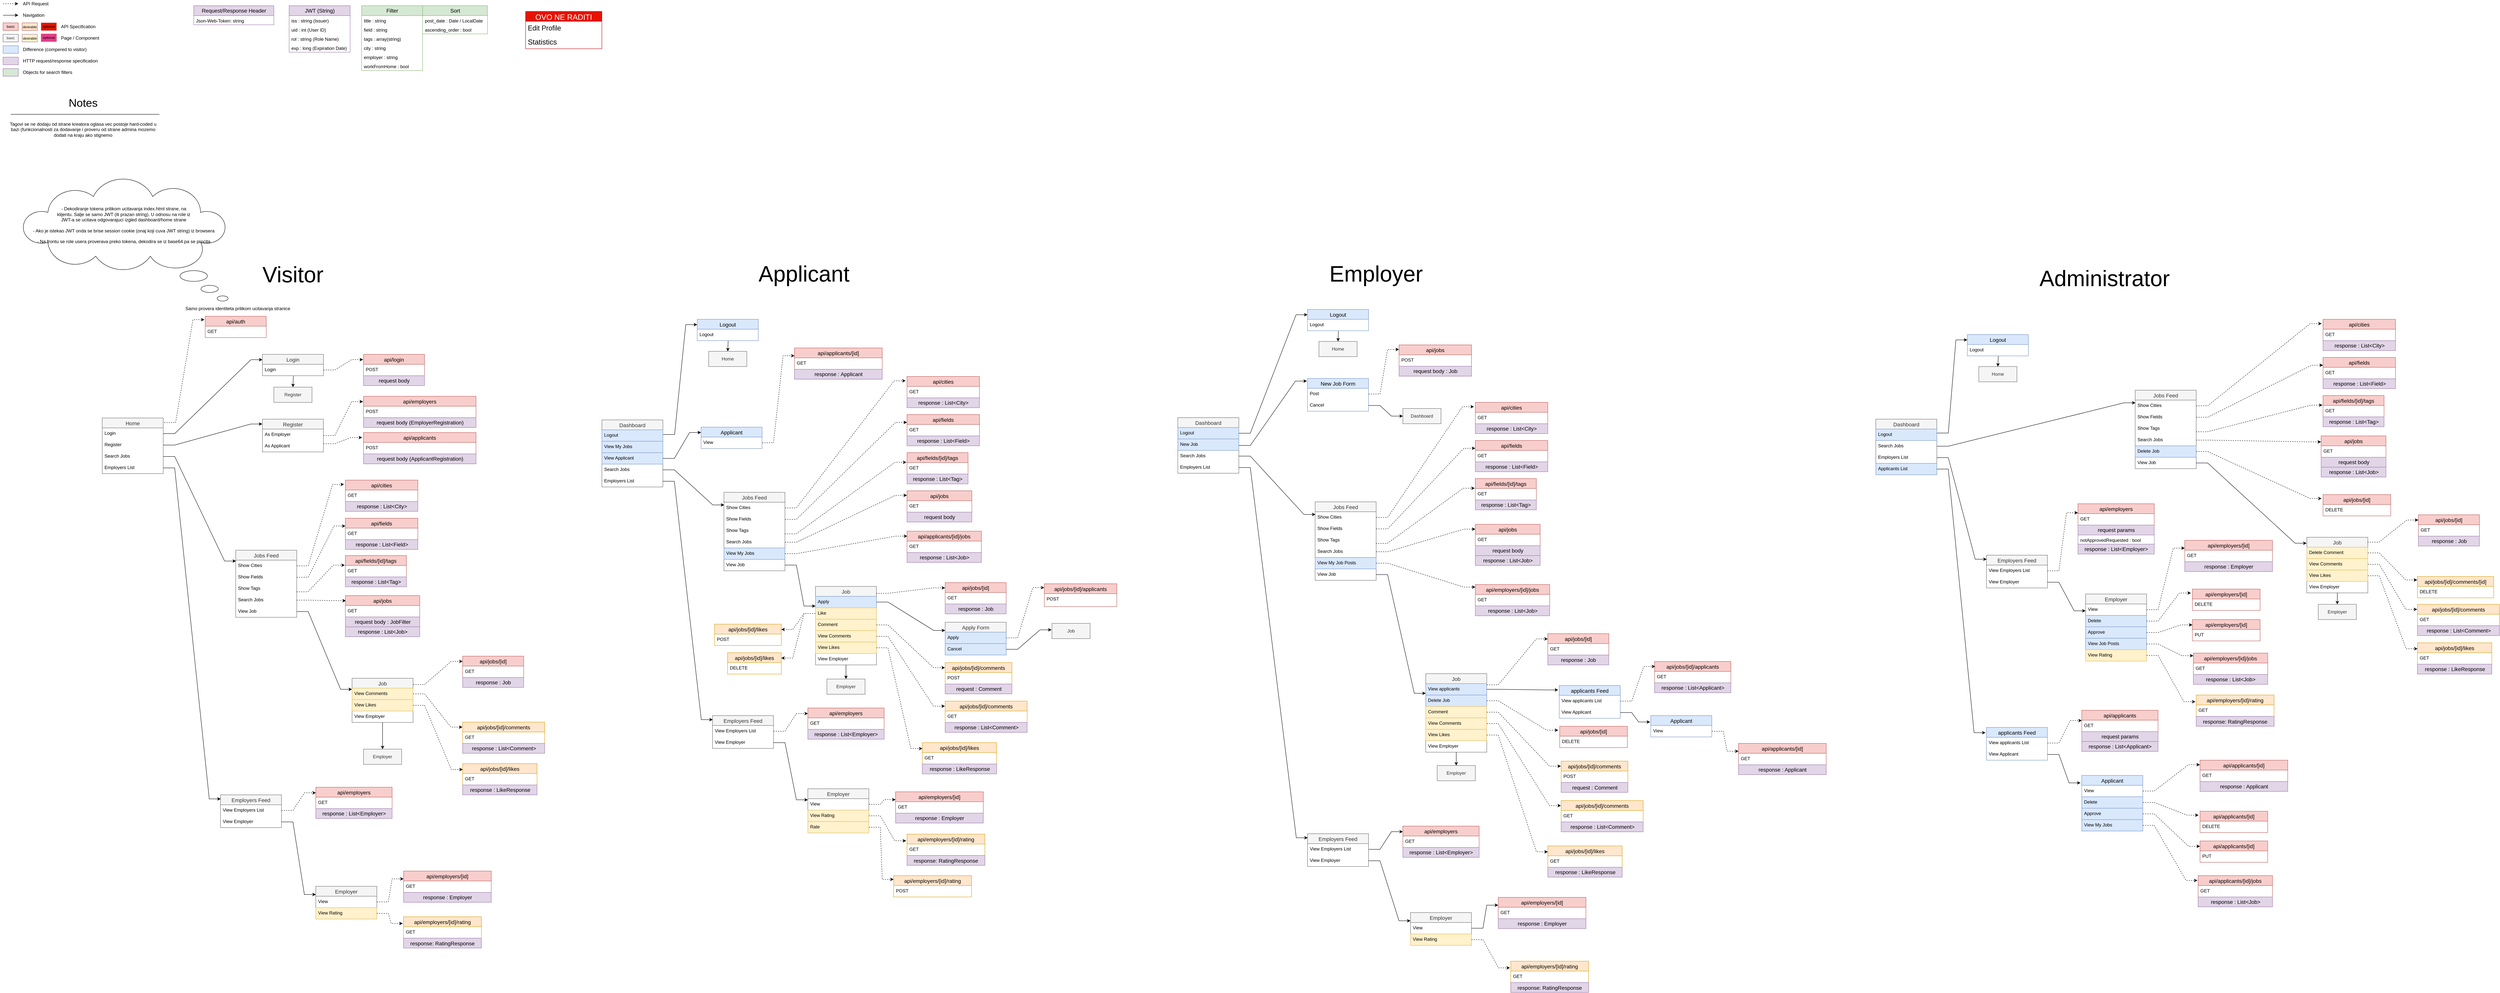 <mxfile version="15.0.5" type="device" pages="6"><diagram id="Rq65nyMD2HeKFwFEo1Vv" name="Model Aplikacije"><mxGraphModel dx="3555" dy="1800" grid="1" gridSize="10" guides="1" tooltips="1" connect="1" arrows="1" fold="1" page="1" pageScale="1" pageWidth="850" pageHeight="1100" math="0" shadow="0"><root><mxCell id="0"/><mxCell id="1" parent="0"/><mxCell id="BpVZzYawW3H7Eup8AfmT-1" value="Home" style="swimlane;fontStyle=0;childLayout=stackLayout;horizontal=1;startSize=26;horizontalStack=0;resizeParent=1;resizeParentMax=0;resizeLast=0;collapsible=1;marginBottom=0;align=center;fontSize=14;fillColor=#f5f5f5;strokeColor=#666666;fontColor=#333333;" parent="1" vertex="1"><mxGeometry x="280" y="1107" width="160" height="146" as="geometry"><mxRectangle x="80" y="60" width="70" height="26" as="alternateBounds"/></mxGeometry></mxCell><mxCell id="BpVZzYawW3H7Eup8AfmT-2" value="Login&#xA;" style="text;fillColor=none;spacingLeft=4;spacingRight=4;overflow=hidden;rotatable=0;points=[[0,0.5],[1,0.5]];portConstraint=eastwest;fontSize=12;strokeWidth=0;" parent="BpVZzYawW3H7Eup8AfmT-1" vertex="1"><mxGeometry y="26" width="160" height="30" as="geometry"/></mxCell><mxCell id="BpVZzYawW3H7Eup8AfmT-3" value="Register" style="text;strokeColor=none;fillColor=none;spacingLeft=4;spacingRight=4;overflow=hidden;rotatable=0;points=[[0,0.5],[1,0.5]];portConstraint=eastwest;fontSize=12;" parent="BpVZzYawW3H7Eup8AfmT-1" vertex="1"><mxGeometry y="56" width="160" height="30" as="geometry"/></mxCell><mxCell id="BpVZzYawW3H7Eup8AfmT-4" value="Search Jobs" style="text;strokeColor=none;fillColor=none;spacingLeft=4;spacingRight=4;overflow=hidden;rotatable=0;points=[[0,0.5],[1,0.5]];portConstraint=eastwest;fontSize=12;" parent="BpVZzYawW3H7Eup8AfmT-1" vertex="1"><mxGeometry y="86" width="160" height="30" as="geometry"/></mxCell><mxCell id="BpVZzYawW3H7Eup8AfmT-17" value="Employers List" style="text;strokeColor=none;fillColor=none;spacingLeft=4;spacingRight=4;overflow=hidden;rotatable=0;points=[[0,0.5],[1,0.5]];portConstraint=eastwest;fontSize=12;" parent="BpVZzYawW3H7Eup8AfmT-1" vertex="1"><mxGeometry y="116" width="160" height="30" as="geometry"/></mxCell><mxCell id="BpVZzYawW3H7Eup8AfmT-6" style="rounded=0;orthogonalLoop=1;jettySize=auto;html=1;exitX=1;exitY=0.5;exitDx=0;exitDy=0;entryX=0;entryY=0.25;entryDx=0;entryDy=0;edgeStyle=entityRelationEdgeStyle;" parent="1" source="BpVZzYawW3H7Eup8AfmT-2" target="BpVZzYawW3H7Eup8AfmT-7" edge="1"><mxGeometry relative="1" as="geometry"><mxPoint x="600" y="1011" as="targetPoint"/></mxGeometry></mxCell><mxCell id="BpVZzYawW3H7Eup8AfmT-7" value="Login" style="swimlane;fontStyle=0;childLayout=stackLayout;horizontal=1;startSize=26;horizontalStack=0;resizeParent=1;resizeParentMax=0;resizeLast=0;collapsible=1;marginBottom=0;align=center;fontSize=14;fillColor=#f5f5f5;strokeColor=#666666;fontColor=#333333;" parent="1" vertex="1"><mxGeometry x="700" y="940" width="160" height="56" as="geometry"><mxRectangle x="360" y="60" width="70" height="26" as="alternateBounds"/></mxGeometry></mxCell><mxCell id="BpVZzYawW3H7Eup8AfmT-10" value="Login" style="text;spacingLeft=4;spacingRight=4;overflow=hidden;rotatable=0;points=[[0,0.5],[1,0.5]];portConstraint=eastwest;fontSize=12;" parent="BpVZzYawW3H7Eup8AfmT-7" vertex="1"><mxGeometry y="26" width="160" height="30" as="geometry"/></mxCell><mxCell id="BpVZzYawW3H7Eup8AfmT-18" style="rounded=0;orthogonalLoop=1;jettySize=auto;html=1;exitX=1;exitY=0.5;exitDx=0;exitDy=0;entryX=-0.002;entryY=0.148;entryDx=0;entryDy=0;entryPerimeter=0;edgeStyle=entityRelationEdgeStyle;" parent="1" source="BpVZzYawW3H7Eup8AfmT-3" target="BpVZzYawW3H7Eup8AfmT-19" edge="1"><mxGeometry relative="1" as="geometry"><mxPoint x="600" y="1070" as="targetPoint"/></mxGeometry></mxCell><mxCell id="BpVZzYawW3H7Eup8AfmT-53" style="edgeStyle=entityRelationEdgeStyle;rounded=0;orthogonalLoop=1;jettySize=auto;html=1;exitX=1;exitY=0.5;exitDx=0;exitDy=0;entryX=-0.004;entryY=0.171;entryDx=0;entryDy=0;entryPerimeter=0;dashed=1;" parent="1" source="BpVZzYawW3H7Eup8AfmT-19" target="BpVZzYawW3H7Eup8AfmT-47" edge="1"><mxGeometry relative="1" as="geometry"/></mxCell><mxCell id="BpVZzYawW3H7Eup8AfmT-54" style="edgeStyle=entityRelationEdgeStyle;rounded=0;orthogonalLoop=1;jettySize=auto;html=1;exitX=1;exitY=0.75;exitDx=0;exitDy=0;dashed=1;entryX=-0.012;entryY=0.16;entryDx=0;entryDy=0;entryPerimeter=0;" parent="1" source="BpVZzYawW3H7Eup8AfmT-19" target="CwNQXeTcxq8bMkxPUzAK-29" edge="1"><mxGeometry relative="1" as="geometry"><mxPoint x="950" y="1180" as="targetPoint"/></mxGeometry></mxCell><mxCell id="BpVZzYawW3H7Eup8AfmT-19" value="Register" style="swimlane;fontStyle=0;childLayout=stackLayout;horizontal=1;startSize=26;horizontalStack=0;resizeParent=1;resizeParentMax=0;resizeLast=0;collapsible=1;marginBottom=0;align=center;fontSize=14;fillColor=#f5f5f5;strokeColor=#666666;fontColor=#333333;" parent="1" vertex="1"><mxGeometry x="700" y="1110" width="160" height="86" as="geometry"><mxRectangle x="345" y="290" width="80" height="26" as="alternateBounds"/></mxGeometry></mxCell><mxCell id="BpVZzYawW3H7Eup8AfmT-20" value="As Employer" style="text;strokeColor=none;fillColor=none;spacingLeft=4;spacingRight=4;overflow=hidden;rotatable=0;points=[[0,0.5],[1,0.5]];portConstraint=eastwest;fontSize=12;" parent="BpVZzYawW3H7Eup8AfmT-19" vertex="1"><mxGeometry y="26" width="160" height="30" as="geometry"/></mxCell><mxCell id="BpVZzYawW3H7Eup8AfmT-21" value="As Applicant" style="text;strokeColor=none;fillColor=none;spacingLeft=4;spacingRight=4;overflow=hidden;rotatable=0;points=[[0,0.5],[1,0.5]];portConstraint=eastwest;fontSize=12;" parent="BpVZzYawW3H7Eup8AfmT-19" vertex="1"><mxGeometry y="56" width="160" height="30" as="geometry"/></mxCell><mxCell id="BpVZzYawW3H7Eup8AfmT-26" value="api/login" style="swimlane;fontStyle=0;childLayout=stackLayout;horizontal=1;startSize=26;horizontalStack=0;resizeParent=1;resizeParentMax=0;resizeLast=0;collapsible=1;marginBottom=0;align=center;fontSize=14;fillColor=#f8cecc;strokeColor=#b85450;" parent="1" vertex="1"><mxGeometry x="965" y="940" width="160" height="82" as="geometry"/></mxCell><mxCell id="BpVZzYawW3H7Eup8AfmT-27" value="POST" style="text;strokeColor=none;fillColor=none;spacingLeft=4;spacingRight=4;overflow=hidden;rotatable=0;points=[[0,0.5],[1,0.5]];portConstraint=eastwest;fontSize=12;" parent="BpVZzYawW3H7Eup8AfmT-26" vertex="1"><mxGeometry y="26" width="160" height="30" as="geometry"/></mxCell><mxCell id="CwNQXeTcxq8bMkxPUzAK-15" value="request body" style="swimlane;fontStyle=0;childLayout=stackLayout;horizontal=1;startSize=26;horizontalStack=0;resizeParent=1;resizeParentMax=0;resizeLast=0;collapsible=1;marginBottom=0;align=center;fontSize=14;strokeColor=#9673a6;strokeWidth=1;fillColor=#e1d5e7;html=1;" parent="BpVZzYawW3H7Eup8AfmT-26" vertex="1" collapsed="1"><mxGeometry y="56" width="160" height="26" as="geometry"><mxRectangle y="56" width="160" height="74" as="alternateBounds"/></mxGeometry></mxCell><mxCell id="CwNQXeTcxq8bMkxPUzAK-16" value="email : string" style="text;strokeColor=none;fillColor=none;spacingLeft=4;spacingRight=4;overflow=hidden;rotatable=0;points=[[0,0.5],[1,0.5]];portConstraint=eastwest;fontSize=12;" parent="CwNQXeTcxq8bMkxPUzAK-15" vertex="1"><mxGeometry y="26" width="160" height="24" as="geometry"/></mxCell><mxCell id="CwNQXeTcxq8bMkxPUzAK-17" value="password : string" style="text;strokeColor=none;fillColor=none;spacingLeft=4;spacingRight=4;overflow=hidden;rotatable=0;points=[[0,0.5],[1,0.5]];portConstraint=eastwest;fontSize=12;" parent="CwNQXeTcxq8bMkxPUzAK-15" vertex="1"><mxGeometry y="50" width="160" height="24" as="geometry"/></mxCell><mxCell id="BpVZzYawW3H7Eup8AfmT-31" style="rounded=0;orthogonalLoop=1;jettySize=auto;html=1;exitX=1;exitY=0.5;exitDx=0;exitDy=0;dashed=1;edgeStyle=entityRelationEdgeStyle;entryX=-0.006;entryY=0.168;entryDx=0;entryDy=0;entryPerimeter=0;" parent="1" source="BpVZzYawW3H7Eup8AfmT-10" target="BpVZzYawW3H7Eup8AfmT-26" edge="1"><mxGeometry relative="1" as="geometry"><mxPoint x="910" y="946" as="targetPoint"/></mxGeometry></mxCell><mxCell id="BpVZzYawW3H7Eup8AfmT-35" value="" style="endArrow=classic;html=1;dashed=1;" parent="1" edge="1"><mxGeometry width="50" height="50" relative="1" as="geometry"><mxPoint x="20" y="19.71" as="sourcePoint"/><mxPoint x="60" y="19.71" as="targetPoint"/></mxGeometry></mxCell><mxCell id="BpVZzYawW3H7Eup8AfmT-37" value="API Request" style="text;html=1;strokeColor=none;fillColor=none;align=left;verticalAlign=middle;whiteSpace=wrap;rounded=0;" parent="1" vertex="1"><mxGeometry x="70" y="10" width="90" height="20" as="geometry"/></mxCell><mxCell id="BpVZzYawW3H7Eup8AfmT-38" value="" style="endArrow=classic;html=1;" parent="1" edge="1"><mxGeometry width="50" height="50" relative="1" as="geometry"><mxPoint x="20" y="50.0" as="sourcePoint"/><mxPoint x="60" y="50.0" as="targetPoint"/></mxGeometry></mxCell><mxCell id="BpVZzYawW3H7Eup8AfmT-39" value="Navigation" style="text;html=1;strokeColor=none;fillColor=none;align=left;verticalAlign=middle;whiteSpace=wrap;rounded=0;" parent="1" vertex="1"><mxGeometry x="70" y="40" width="90" height="20" as="geometry"/></mxCell><mxCell id="BpVZzYawW3H7Eup8AfmT-40" value="&lt;div style=&quot;font-size: 9px;&quot; align=&quot;center&quot;&gt;basic&lt;/div&gt;" style="rounded=0;whiteSpace=wrap;html=1;align=center;fillColor=#f8cecc;strokeColor=#b85450;fontSize=9;" parent="1" vertex="1"><mxGeometry x="20" y="70" width="40" height="20" as="geometry"/></mxCell><mxCell id="BpVZzYawW3H7Eup8AfmT-41" value="API Specification" style="text;html=1;strokeColor=none;fillColor=none;align=left;verticalAlign=middle;whiteSpace=wrap;rounded=0;" parent="1" vertex="1"><mxGeometry x="170" y="70" width="100" height="20" as="geometry"/></mxCell><mxCell id="BpVZzYawW3H7Eup8AfmT-42" value="&lt;div style=&quot;font-size: 9px&quot; align=&quot;center&quot;&gt;basic&lt;/div&gt;" style="rounded=0;whiteSpace=wrap;html=1;align=center;fillColor=#f5f5f5;strokeColor=#666666;fontColor=#333333;" parent="1" vertex="1"><mxGeometry x="20" y="100" width="40" height="20" as="geometry"/></mxCell><mxCell id="BpVZzYawW3H7Eup8AfmT-43" value="Page / Component" style="text;html=1;strokeColor=none;fillColor=none;align=left;verticalAlign=middle;whiteSpace=wrap;rounded=0;" parent="1" vertex="1"><mxGeometry x="170" y="100" width="130" height="20" as="geometry"/></mxCell><mxCell id="BpVZzYawW3H7Eup8AfmT-47" value="api/employers" style="swimlane;fontStyle=0;childLayout=stackLayout;horizontal=1;startSize=26;horizontalStack=0;resizeParent=1;resizeParentMax=0;resizeLast=0;collapsible=1;marginBottom=0;align=center;fontSize=14;fillColor=#f8cecc;strokeColor=#b85450;" parent="1" vertex="1"><mxGeometry x="965" y="1050" width="295" height="82" as="geometry"><mxRectangle x="620" y="400" width="100" height="26" as="alternateBounds"/></mxGeometry></mxCell><mxCell id="BpVZzYawW3H7Eup8AfmT-48" value="POST" style="text;strokeColor=none;fillColor=none;spacingLeft=4;spacingRight=4;overflow=hidden;rotatable=0;points=[[0,0.5],[1,0.5]];portConstraint=eastwest;fontSize=12;" parent="BpVZzYawW3H7Eup8AfmT-47" vertex="1"><mxGeometry y="26" width="295" height="30" as="geometry"/></mxCell><mxCell id="CwNQXeTcxq8bMkxPUzAK-40" value="request body (EmployerRegistration)" style="swimlane;fontStyle=0;childLayout=stackLayout;horizontal=1;startSize=26;horizontalStack=0;resizeParent=1;resizeParentMax=0;resizeLast=0;collapsible=1;marginBottom=0;align=center;fontSize=14;strokeColor=#9673a6;strokeWidth=1;fillColor=#e1d5e7;html=1;" parent="BpVZzYawW3H7Eup8AfmT-47" vertex="1" collapsed="1"><mxGeometry y="56" width="295" height="26" as="geometry"><mxRectangle x="1210" y="930" width="200" height="194" as="alternateBounds"/></mxGeometry></mxCell><mxCell id="CwNQXeTcxq8bMkxPUzAK-47" value="password : string" style="text;strokeColor=none;fillColor=none;spacingLeft=4;spacingRight=4;overflow=hidden;rotatable=0;points=[[0,0.5],[1,0.5]];portConstraint=eastwest;fontSize=12;" parent="CwNQXeTcxq8bMkxPUzAK-40" vertex="1"><mxGeometry y="26" width="295" height="24" as="geometry"/></mxCell><mxCell id="CwNQXeTcxq8bMkxPUzAK-48" value="email : string" style="text;strokeColor=none;fillColor=none;spacingLeft=4;spacingRight=4;overflow=hidden;rotatable=0;points=[[0,0.5],[1,0.5]];portConstraint=eastwest;fontSize=12;" parent="CwNQXeTcxq8bMkxPUzAK-40" vertex="1"><mxGeometry y="50" width="295" height="24" as="geometry"/></mxCell><mxCell id="CwNQXeTcxq8bMkxPUzAK-42" value="name : string" style="text;strokeColor=none;fillColor=none;spacingLeft=4;spacingRight=4;overflow=hidden;rotatable=0;points=[[0,0.5],[1,0.5]];portConstraint=eastwest;fontSize=12;" parent="CwNQXeTcxq8bMkxPUzAK-40" vertex="1"><mxGeometry y="74" width="295" height="24" as="geometry"/></mxCell><mxCell id="CwNQXeTcxq8bMkxPUzAK-43" value="pib : string" style="text;strokeColor=none;fillColor=none;spacingLeft=4;spacingRight=4;overflow=hidden;rotatable=0;points=[[0,0.5],[1,0.5]];portConstraint=eastwest;fontSize=12;" parent="CwNQXeTcxq8bMkxPUzAK-40" vertex="1"><mxGeometry y="98" width="295" height="24" as="geometry"/></mxCell><mxCell id="CwNQXeTcxq8bMkxPUzAK-44" value="address : string" style="text;strokeColor=none;fillColor=none;spacingLeft=4;spacingRight=4;overflow=hidden;rotatable=0;points=[[0,0.5],[1,0.5]];portConstraint=eastwest;fontSize=12;" parent="CwNQXeTcxq8bMkxPUzAK-40" vertex="1"><mxGeometry y="122" width="295" height="24" as="geometry"/></mxCell><mxCell id="CwNQXeTcxq8bMkxPUzAK-45" value="pictureURL : string" style="text;strokeColor=none;fillColor=none;spacingLeft=4;spacingRight=4;overflow=hidden;rotatable=0;points=[[0,0.5],[1,0.5]];portConstraint=eastwest;fontSize=12;" parent="CwNQXeTcxq8bMkxPUzAK-40" vertex="1"><mxGeometry y="146" width="295" height="24" as="geometry"/></mxCell><mxCell id="CwNQXeTcxq8bMkxPUzAK-46" value="phone : string" style="text;strokeColor=none;fillColor=none;spacingLeft=4;spacingRight=4;overflow=hidden;rotatable=0;points=[[0,0.5],[1,0.5]];portConstraint=eastwest;fontSize=12;" parent="CwNQXeTcxq8bMkxPUzAK-40" vertex="1"><mxGeometry y="170" width="295" height="24" as="geometry"/></mxCell><mxCell id="1ZMcS4FAkHHWkA3Z8fqz-3" value="Jobs Feed" style="swimlane;fontStyle=0;childLayout=stackLayout;horizontal=1;startSize=26;horizontalStack=0;resizeParent=1;resizeParentMax=0;resizeLast=0;collapsible=1;marginBottom=0;align=center;fontSize=14;fillColor=#f5f5f5;strokeColor=#666666;fontColor=#333333;" parent="1" vertex="1"><mxGeometry x="630" y="1454" width="160" height="176" as="geometry"><mxRectangle x="345" y="290" width="80" height="26" as="alternateBounds"/></mxGeometry></mxCell><mxCell id="oYO6pm-hTQZlmPakC9nz-34" value="Show Cities" style="text;strokeColor=none;fillColor=none;spacingLeft=4;spacingRight=4;overflow=hidden;rotatable=0;points=[[0,0.5],[1,0.5]];portConstraint=eastwest;fontSize=12;" parent="1ZMcS4FAkHHWkA3Z8fqz-3" vertex="1"><mxGeometry y="26" width="160" height="30" as="geometry"/></mxCell><mxCell id="oYO6pm-hTQZlmPakC9nz-4" value="Show Fields" style="text;strokeColor=none;fillColor=none;spacingLeft=4;spacingRight=4;overflow=hidden;rotatable=0;points=[[0,0.5],[1,0.5]];portConstraint=eastwest;fontSize=12;" parent="1ZMcS4FAkHHWkA3Z8fqz-3" vertex="1"><mxGeometry y="56" width="160" height="30" as="geometry"/></mxCell><mxCell id="oYO6pm-hTQZlmPakC9nz-5" value="Show Tags" style="text;strokeColor=none;fillColor=none;spacingLeft=4;spacingRight=4;overflow=hidden;rotatable=0;points=[[0,0.5],[1,0.5]];portConstraint=eastwest;fontSize=12;" parent="1ZMcS4FAkHHWkA3Z8fqz-3" vertex="1"><mxGeometry y="86" width="160" height="30" as="geometry"/></mxCell><mxCell id="1ZMcS4FAkHHWkA3Z8fqz-5" value="Search Jobs" style="text;strokeColor=none;fillColor=none;spacingLeft=4;spacingRight=4;overflow=hidden;rotatable=0;points=[[0,0.5],[1,0.5]];portConstraint=eastwest;fontSize=12;" parent="1ZMcS4FAkHHWkA3Z8fqz-3" vertex="1"><mxGeometry y="116" width="160" height="30" as="geometry"/></mxCell><mxCell id="1ZMcS4FAkHHWkA3Z8fqz-10" value="View Job" style="text;strokeColor=none;fillColor=none;spacingLeft=4;spacingRight=4;overflow=hidden;rotatable=0;points=[[0,0.5],[1,0.5]];portConstraint=eastwest;fontSize=12;" parent="1ZMcS4FAkHHWkA3Z8fqz-3" vertex="1"><mxGeometry y="146" width="160" height="30" as="geometry"/></mxCell><mxCell id="1ZMcS4FAkHHWkA3Z8fqz-6" style="edgeStyle=entityRelationEdgeStyle;rounded=0;orthogonalLoop=1;jettySize=auto;html=1;exitX=1;exitY=0.5;exitDx=0;exitDy=0;entryX=0.005;entryY=0.161;entryDx=0;entryDy=0;entryPerimeter=0;" parent="1" source="BpVZzYawW3H7Eup8AfmT-4" target="1ZMcS4FAkHHWkA3Z8fqz-3" edge="1"><mxGeometry relative="1" as="geometry"/></mxCell><mxCell id="ccX1suG2nTs3EBkN94dU-2" style="edgeStyle=entityRelationEdgeStyle;rounded=0;orthogonalLoop=1;jettySize=auto;html=1;exitX=1;exitY=0.5;exitDx=0;exitDy=0;entryX=0.007;entryY=0.124;entryDx=0;entryDy=0;entryPerimeter=0;dashed=1;" parent="1" source="1ZMcS4FAkHHWkA3Z8fqz-5" target="xIm47wtQi4Fqds8-1II1-24" edge="1"><mxGeometry relative="1" as="geometry"><mxPoint x="929.83" y="1605.66" as="targetPoint"/></mxGeometry></mxCell><mxCell id="ccX1suG2nTs3EBkN94dU-3" value="Job" style="swimlane;fontStyle=0;childLayout=stackLayout;horizontal=1;startSize=26;horizontalStack=0;resizeParent=1;resizeParentMax=0;resizeLast=0;collapsible=1;marginBottom=0;align=center;fontSize=14;fillColor=#f5f5f5;strokeColor=#666666;fontColor=#333333;" parent="1" vertex="1"><mxGeometry x="935" y="1790" width="160" height="116" as="geometry"><mxRectangle x="360" y="60" width="70" height="26" as="alternateBounds"/></mxGeometry></mxCell><mxCell id="ccX1suG2nTs3EBkN94dU-7" value="View Comments" style="text;spacingLeft=4;spacingRight=4;overflow=hidden;rotatable=0;points=[[0,0.5],[1,0.5]];portConstraint=eastwest;fontSize=12;fillColor=#fff2cc;strokeColor=#d6b656;" parent="ccX1suG2nTs3EBkN94dU-3" vertex="1"><mxGeometry y="26" width="160" height="30" as="geometry"/></mxCell><mxCell id="KXdXuTsUKQ1uNcaZpNom-1" value="View Likes" style="text;spacingLeft=4;spacingRight=4;overflow=hidden;rotatable=0;points=[[0,0.5],[1,0.5]];portConstraint=eastwest;fontSize=12;fillColor=#fff2cc;strokeColor=#d6b656;" parent="ccX1suG2nTs3EBkN94dU-3" vertex="1"><mxGeometry y="56" width="160" height="30" as="geometry"/></mxCell><mxCell id="fl1DZCzUpLz14TevrXOq-46" value="View Employer" style="text;strokeColor=none;fillColor=none;spacingLeft=4;spacingRight=4;overflow=hidden;rotatable=0;points=[[0,0.5],[1,0.5]];portConstraint=eastwest;fontSize=12;" parent="ccX1suG2nTs3EBkN94dU-3" vertex="1"><mxGeometry y="86" width="160" height="30" as="geometry"/></mxCell><mxCell id="ccX1suG2nTs3EBkN94dU-5" style="edgeStyle=entityRelationEdgeStyle;rounded=0;orthogonalLoop=1;jettySize=auto;html=1;exitX=1;exitY=0.5;exitDx=0;exitDy=0;entryX=0;entryY=0.25;entryDx=0;entryDy=0;" parent="1" source="1ZMcS4FAkHHWkA3Z8fqz-10" target="ccX1suG2nTs3EBkN94dU-3" edge="1"><mxGeometry relative="1" as="geometry"/></mxCell><mxCell id="ccX1suG2nTs3EBkN94dU-8" value="api/jobs/[id]/comments" style="swimlane;fontStyle=0;childLayout=stackLayout;horizontal=1;startSize=26;horizontalStack=0;resizeParent=1;resizeParentMax=0;resizeLast=0;collapsible=1;marginBottom=0;align=center;fontSize=14;fillColor=#ffe6cc;strokeColor=#d79b00;" parent="1" vertex="1"><mxGeometry x="1225" y="1905" width="215" height="82" as="geometry"><mxRectangle x="620" y="400" width="100" height="26" as="alternateBounds"/></mxGeometry></mxCell><mxCell id="ccX1suG2nTs3EBkN94dU-9" value="GET" style="text;strokeColor=none;fillColor=none;spacingLeft=4;spacingRight=4;overflow=hidden;rotatable=0;points=[[0,0.5],[1,0.5]];portConstraint=eastwest;fontSize=12;" parent="ccX1suG2nTs3EBkN94dU-8" vertex="1"><mxGeometry y="26" width="215" height="30" as="geometry"/></mxCell><mxCell id="HUFE9xKjGZDdbqKzkbAO-2" value="response : List&amp;lt;Comment&amp;gt;" style="swimlane;fontStyle=0;childLayout=stackLayout;horizontal=1;startSize=26;horizontalStack=0;resizeParent=1;resizeParentMax=0;resizeLast=0;collapsible=1;marginBottom=0;align=center;fontSize=14;strokeColor=#9673a6;strokeWidth=1;fillColor=#e1d5e7;html=1;" parent="ccX1suG2nTs3EBkN94dU-8" vertex="1" collapsed="1"><mxGeometry y="56" width="215" height="26" as="geometry"><mxRectangle y="56" width="215" height="146" as="alternateBounds"/></mxGeometry></mxCell><mxCell id="HUFE9xKjGZDdbqKzkbAO-3" value="id : int" style="text;strokeColor=none;fillColor=none;spacingLeft=4;spacingRight=4;overflow=hidden;rotatable=0;points=[[0,0.5],[1,0.5]];portConstraint=eastwest;fontSize=12;" parent="HUFE9xKjGZDdbqKzkbAO-2" vertex="1"><mxGeometry y="26" width="215" height="24" as="geometry"/></mxCell><mxCell id="HUFE9xKjGZDdbqKzkbAO-4" value="parentId: int" style="text;strokeColor=none;fillColor=none;spacingLeft=4;spacingRight=4;overflow=hidden;rotatable=0;points=[[0,0.5],[1,0.5]];portConstraint=eastwest;fontSize=12;" parent="HUFE9xKjGZDdbqKzkbAO-2" vertex="1"><mxGeometry y="50" width="215" height="24" as="geometry"/></mxCell><mxCell id="HUFE9xKjGZDdbqKzkbAO-5" value="authorName: String" style="text;strokeColor=none;fillColor=none;spacingLeft=4;spacingRight=4;overflow=hidden;rotatable=0;points=[[0,0.5],[1,0.5]];portConstraint=eastwest;fontSize=12;" parent="HUFE9xKjGZDdbqKzkbAO-2" vertex="1"><mxGeometry y="74" width="215" height="24" as="geometry"/></mxCell><mxCell id="HUFE9xKjGZDdbqKzkbAO-6" value="text: String" style="text;strokeColor=none;fillColor=none;spacingLeft=4;spacingRight=4;overflow=hidden;rotatable=0;points=[[0,0.5],[1,0.5]];portConstraint=eastwest;fontSize=12;" parent="HUFE9xKjGZDdbqKzkbAO-2" vertex="1"><mxGeometry y="98" width="215" height="24" as="geometry"/></mxCell><mxCell id="HUFE9xKjGZDdbqKzkbAO-7" value="postDate : Date / LocalDate" style="text;strokeColor=none;fillColor=none;spacingLeft=4;spacingRight=4;overflow=hidden;rotatable=0;points=[[0,0.5],[1,0.5]];portConstraint=eastwest;fontSize=12;" parent="HUFE9xKjGZDdbqKzkbAO-2" vertex="1"><mxGeometry y="122" width="215" height="24" as="geometry"/></mxCell><mxCell id="ccX1suG2nTs3EBkN94dU-11" style="edgeStyle=entityRelationEdgeStyle;rounded=0;orthogonalLoop=1;jettySize=auto;html=1;exitX=1;exitY=0.5;exitDx=0;exitDy=0;entryX=-0.003;entryY=0.161;entryDx=0;entryDy=0;entryPerimeter=0;dashed=1;" parent="1" source="ccX1suG2nTs3EBkN94dU-7" target="ccX1suG2nTs3EBkN94dU-8" edge="1"><mxGeometry relative="1" as="geometry"/></mxCell><mxCell id="ccX1suG2nTs3EBkN94dU-12" value="api/jobs/[id]" style="swimlane;fontStyle=0;childLayout=stackLayout;horizontal=1;startSize=26;horizontalStack=0;resizeParent=1;resizeParentMax=0;resizeLast=0;collapsible=1;marginBottom=0;align=center;fontSize=14;fillColor=#f8cecc;strokeColor=#b85450;" parent="1" vertex="1"><mxGeometry x="1225" y="1732" width="160" height="82" as="geometry"><mxRectangle x="1225" y="1714" width="100" height="26" as="alternateBounds"/></mxGeometry></mxCell><mxCell id="ccX1suG2nTs3EBkN94dU-13" value="GET" style="text;strokeColor=none;fillColor=none;spacingLeft=4;spacingRight=4;overflow=hidden;rotatable=0;points=[[0,0.5],[1,0.5]];portConstraint=eastwest;fontSize=12;" parent="ccX1suG2nTs3EBkN94dU-12" vertex="1"><mxGeometry y="26" width="160" height="30" as="geometry"/></mxCell><mxCell id="_iNE4ibAd1f4EfnoTaUY-5" value="response : Job" style="swimlane;fontStyle=0;childLayout=stackLayout;horizontal=1;startSize=26;horizontalStack=0;resizeParent=1;resizeParentMax=0;resizeLast=0;collapsible=1;marginBottom=0;align=center;fontSize=14;strokeColor=#9673a6;strokeWidth=1;fillColor=#e1d5e7;html=1;" parent="ccX1suG2nTs3EBkN94dU-12" vertex="1" collapsed="1"><mxGeometry y="56" width="160" height="26" as="geometry"><mxRectangle y="56" width="160" height="266" as="alternateBounds"/></mxGeometry></mxCell><mxCell id="_iNE4ibAd1f4EfnoTaUY-6" value="id : int" style="text;strokeColor=none;fillColor=none;spacingLeft=4;spacingRight=4;overflow=hidden;rotatable=0;points=[[0,0.5],[1,0.5]];portConstraint=eastwest;fontSize=12;" parent="_iNE4ibAd1f4EfnoTaUY-5" vertex="1"><mxGeometry y="26" width="160" height="24" as="geometry"/></mxCell><mxCell id="_iNE4ibAd1f4EfnoTaUY-7" value="employer : Employer" style="text;strokeColor=none;fillColor=none;spacingLeft=4;spacingRight=4;overflow=hidden;rotatable=0;points=[[0,0.5],[1,0.5]];portConstraint=eastwest;fontSize=12;" parent="_iNE4ibAd1f4EfnoTaUY-5" vertex="1"><mxGeometry y="50" width="160" height="24" as="geometry"/></mxCell><mxCell id="_iNE4ibAd1f4EfnoTaUY-8" value="field : Field" style="text;strokeColor=none;fillColor=none;spacingLeft=4;spacingRight=4;overflow=hidden;rotatable=0;points=[[0,0.5],[1,0.5]];portConstraint=eastwest;fontSize=12;" parent="_iNE4ibAd1f4EfnoTaUY-5" vertex="1"><mxGeometry y="74" width="160" height="24" as="geometry"/></mxCell><mxCell id="_iNE4ibAd1f4EfnoTaUY-12" value="tags : array(Tag)" style="text;strokeColor=none;fillColor=none;spacingLeft=4;spacingRight=4;overflow=hidden;rotatable=0;points=[[0,0.5],[1,0.5]];portConstraint=eastwest;fontSize=12;" parent="_iNE4ibAd1f4EfnoTaUY-5" vertex="1"><mxGeometry y="98" width="160" height="24" as="geometry"/></mxCell><mxCell id="l7hYGQRUF8GUxwLybozX-11" value="post_date : Date / LocalDate" style="text;strokeColor=none;fillColor=none;spacingLeft=4;spacingRight=4;overflow=hidden;rotatable=0;points=[[0,0.5],[1,0.5]];portConstraint=eastwest;fontSize=12;" parent="_iNE4ibAd1f4EfnoTaUY-5" vertex="1"><mxGeometry y="122" width="160" height="24" as="geometry"/></mxCell><mxCell id="_iNE4ibAd1f4EfnoTaUY-9" value="title : string" style="text;strokeColor=none;fillColor=none;spacingLeft=4;spacingRight=4;overflow=hidden;rotatable=0;points=[[0,0.5],[1,0.5]];portConstraint=eastwest;fontSize=12;" parent="_iNE4ibAd1f4EfnoTaUY-5" vertex="1"><mxGeometry y="146" width="160" height="24" as="geometry"/></mxCell><mxCell id="_iNE4ibAd1f4EfnoTaUY-10" value="description : string" style="text;strokeColor=none;fillColor=none;spacingLeft=4;spacingRight=4;overflow=hidden;rotatable=0;points=[[0,0.5],[1,0.5]];portConstraint=eastwest;fontSize=12;" parent="_iNE4ibAd1f4EfnoTaUY-5" vertex="1"><mxGeometry y="170" width="160" height="24" as="geometry"/></mxCell><mxCell id="BIRo_5330RbI0qN9KUzm-26" value="salary : string" style="text;strokeColor=none;fillColor=none;spacingLeft=4;spacingRight=4;overflow=hidden;rotatable=0;points=[[0,0.5],[1,0.5]];portConstraint=eastwest;fontSize=12;" parent="_iNE4ibAd1f4EfnoTaUY-5" vertex="1"><mxGeometry y="194" width="160" height="24" as="geometry"/></mxCell><mxCell id="l7hYGQRUF8GUxwLybozX-12" value="city : City" style="text;strokeColor=none;fillColor=none;spacingLeft=4;spacingRight=4;overflow=hidden;rotatable=0;points=[[0,0.5],[1,0.5]];portConstraint=eastwest;fontSize=12;" parent="_iNE4ibAd1f4EfnoTaUY-5" vertex="1"><mxGeometry y="218" width="160" height="24" as="geometry"/></mxCell><mxCell id="_iNE4ibAd1f4EfnoTaUY-13" value="workFromHome : bool" style="text;strokeColor=none;fillColor=none;spacingLeft=4;spacingRight=4;overflow=hidden;rotatable=0;points=[[0,0.5],[1,0.5]];portConstraint=eastwest;fontSize=12;" parent="_iNE4ibAd1f4EfnoTaUY-5" vertex="1"><mxGeometry y="242" width="160" height="24" as="geometry"/></mxCell><mxCell id="ccX1suG2nTs3EBkN94dU-15" style="edgeStyle=entityRelationEdgeStyle;rounded=0;orthogonalLoop=1;jettySize=auto;html=1;exitX=1.001;exitY=0.142;exitDx=0;exitDy=0;entryX=-0.001;entryY=0.168;entryDx=0;entryDy=0;entryPerimeter=0;dashed=1;exitPerimeter=0;" parent="1" source="ccX1suG2nTs3EBkN94dU-3" target="ccX1suG2nTs3EBkN94dU-12" edge="1"><mxGeometry relative="1" as="geometry"/></mxCell><mxCell id="fl1DZCzUpLz14TevrXOq-14" value="" style="endArrow=classic;html=1;exitX=0.507;exitY=1.03;exitDx=0;exitDy=0;exitPerimeter=0;entryX=0.5;entryY=0;entryDx=0;entryDy=0;" parent="1" source="BpVZzYawW3H7Eup8AfmT-10" target="_6wStOKCyOnjPCUxeu-c-1" edge="1"><mxGeometry width="50" height="50" relative="1" as="geometry"><mxPoint x="780" y="1136" as="sourcePoint"/><mxPoint x="780" y="1066" as="targetPoint"/></mxGeometry></mxCell><mxCell id="fl1DZCzUpLz14TevrXOq-20" value="Visitor" style="text;html=1;strokeColor=none;fillColor=none;align=center;verticalAlign=middle;whiteSpace=wrap;rounded=0;fontSize=58;" parent="1" vertex="1"><mxGeometry x="760" y="720" width="40" height="20" as="geometry"/></mxCell><mxCell id="fl1DZCzUpLz14TevrXOq-30" style="edgeStyle=entityRelationEdgeStyle;rounded=0;orthogonalLoop=1;jettySize=auto;html=1;exitX=1;exitY=0.5;exitDx=0;exitDy=0;entryX=0;entryY=0.179;entryDx=0;entryDy=0;entryPerimeter=0;fontSize=20;dashed=1;" parent="1" source="fl1DZCzUpLz14TevrXOq-23" target="fl1DZCzUpLz14TevrXOq-28" edge="1"><mxGeometry relative="1" as="geometry"/></mxCell><mxCell id="fl1DZCzUpLz14TevrXOq-22" value="Employers Feed" style="swimlane;fontStyle=0;childLayout=stackLayout;horizontal=1;startSize=26;horizontalStack=0;resizeParent=1;resizeParentMax=0;resizeLast=0;collapsible=1;marginBottom=0;align=center;fontSize=14;fillColor=#f5f5f5;strokeColor=#666666;fontColor=#333333;" parent="1" vertex="1"><mxGeometry x="590" y="2096" width="160" height="86" as="geometry"><mxRectangle x="345" y="290" width="80" height="26" as="alternateBounds"/></mxGeometry></mxCell><mxCell id="fl1DZCzUpLz14TevrXOq-23" value="View Employers List" style="text;strokeColor=none;fillColor=none;spacingLeft=4;spacingRight=4;overflow=hidden;rotatable=0;points=[[0,0.5],[1,0.5]];portConstraint=eastwest;fontSize=12;" parent="fl1DZCzUpLz14TevrXOq-22" vertex="1"><mxGeometry y="26" width="160" height="30" as="geometry"/></mxCell><mxCell id="fl1DZCzUpLz14TevrXOq-33" value="View Employer" style="text;strokeColor=none;fillColor=none;spacingLeft=4;spacingRight=4;overflow=hidden;rotatable=0;points=[[0,0.5],[1,0.5]];portConstraint=eastwest;fontSize=12;" parent="fl1DZCzUpLz14TevrXOq-22" vertex="1"><mxGeometry y="56" width="160" height="30" as="geometry"/></mxCell><mxCell id="fl1DZCzUpLz14TevrXOq-27" style="edgeStyle=entityRelationEdgeStyle;rounded=0;orthogonalLoop=1;jettySize=auto;html=1;exitX=1;exitY=0.5;exitDx=0;exitDy=0;entryX=0.004;entryY=0.124;entryDx=0;entryDy=0;entryPerimeter=0;fontSize=20;" parent="1" source="BpVZzYawW3H7Eup8AfmT-17" target="fl1DZCzUpLz14TevrXOq-22" edge="1"><mxGeometry relative="1" as="geometry"/></mxCell><mxCell id="fl1DZCzUpLz14TevrXOq-28" value="api/employers" style="swimlane;fontStyle=0;childLayout=stackLayout;horizontal=1;startSize=26;horizontalStack=0;resizeParent=1;resizeParentMax=0;resizeLast=0;collapsible=1;marginBottom=0;align=center;fontSize=14;fillColor=#f8cecc;strokeColor=#b85450;" parent="1" vertex="1"><mxGeometry x="840" y="2076" width="200" height="82" as="geometry"><mxRectangle x="620" y="400" width="100" height="26" as="alternateBounds"/></mxGeometry></mxCell><mxCell id="fl1DZCzUpLz14TevrXOq-29" value="GET" style="text;strokeColor=none;fillColor=none;spacingLeft=4;spacingRight=4;overflow=hidden;rotatable=0;points=[[0,0.5],[1,0.5]];portConstraint=eastwest;fontSize=12;" parent="fl1DZCzUpLz14TevrXOq-28" vertex="1"><mxGeometry y="26" width="200" height="30" as="geometry"/></mxCell><mxCell id="oYO6pm-hTQZlmPakC9nz-59" value="response : List&amp;lt;Employer&amp;gt;" style="swimlane;fontStyle=0;childLayout=stackLayout;horizontal=1;startSize=26;horizontalStack=0;resizeParent=1;resizeParentMax=0;resizeLast=0;collapsible=1;marginBottom=0;align=center;fontSize=14;strokeColor=#9673a6;strokeWidth=1;fillColor=#e1d5e7;html=1;" parent="fl1DZCzUpLz14TevrXOq-28" vertex="1" collapsed="1"><mxGeometry y="56" width="200" height="26" as="geometry"><mxRectangle y="56" width="200" height="170" as="alternateBounds"/></mxGeometry></mxCell><mxCell id="oYO6pm-hTQZlmPakC9nz-60" value="id : int" style="text;strokeColor=none;fillColor=none;spacingLeft=4;spacingRight=4;overflow=hidden;rotatable=0;points=[[0,0.5],[1,0.5]];portConstraint=eastwest;fontSize=12;" parent="oYO6pm-hTQZlmPakC9nz-59" vertex="1"><mxGeometry y="26" width="200" height="24" as="geometry"/></mxCell><mxCell id="UgizFvfMh76NlrhYpGez-8" value="name : string" style="text;strokeColor=none;fillColor=none;spacingLeft=4;spacingRight=4;overflow=hidden;rotatable=0;points=[[0,0.5],[1,0.5]];portConstraint=eastwest;fontSize=12;" parent="oYO6pm-hTQZlmPakC9nz-59" vertex="1"><mxGeometry y="50" width="200" height="24" as="geometry"/></mxCell><mxCell id="UgizFvfMh76NlrhYpGez-9" value="pib : string" style="text;strokeColor=none;fillColor=none;spacingLeft=4;spacingRight=4;overflow=hidden;rotatable=0;points=[[0,0.5],[1,0.5]];portConstraint=eastwest;fontSize=12;" parent="oYO6pm-hTQZlmPakC9nz-59" vertex="1"><mxGeometry y="74" width="200" height="24" as="geometry"/></mxCell><mxCell id="UgizFvfMh76NlrhYpGez-10" value="address : string" style="text;strokeColor=none;fillColor=none;spacingLeft=4;spacingRight=4;overflow=hidden;rotatable=0;points=[[0,0.5],[1,0.5]];portConstraint=eastwest;fontSize=12;" parent="oYO6pm-hTQZlmPakC9nz-59" vertex="1"><mxGeometry y="98" width="200" height="24" as="geometry"/></mxCell><mxCell id="UgizFvfMh76NlrhYpGez-11" value="pictureURL : string" style="text;strokeColor=none;fillColor=none;spacingLeft=4;spacingRight=4;overflow=hidden;rotatable=0;points=[[0,0.5],[1,0.5]];portConstraint=eastwest;fontSize=12;" parent="oYO6pm-hTQZlmPakC9nz-59" vertex="1"><mxGeometry y="122" width="200" height="24" as="geometry"/></mxCell><mxCell id="UgizFvfMh76NlrhYpGez-13" value="phone : string" style="text;strokeColor=none;fillColor=none;spacingLeft=4;spacingRight=4;overflow=hidden;rotatable=0;points=[[0,0.5],[1,0.5]];portConstraint=eastwest;fontSize=12;" parent="oYO6pm-hTQZlmPakC9nz-59" vertex="1"><mxGeometry y="146" width="200" height="24" as="geometry"/></mxCell><mxCell id="fl1DZCzUpLz14TevrXOq-35" value="Employer" style="swimlane;fontStyle=0;childLayout=stackLayout;horizontal=1;startSize=26;horizontalStack=0;resizeParent=1;resizeParentMax=0;resizeLast=0;collapsible=1;marginBottom=0;align=center;fontSize=14;fillColor=#f5f5f5;strokeColor=#666666;fontColor=#333333;" parent="1" vertex="1"><mxGeometry x="840" y="2336" width="160" height="86" as="geometry"><mxRectangle x="360" y="60" width="70" height="26" as="alternateBounds"/></mxGeometry></mxCell><mxCell id="fl1DZCzUpLz14TevrXOq-36" value="View" style="text;spacingLeft=4;spacingRight=4;overflow=hidden;rotatable=0;points=[[0,0.5],[1,0.5]];portConstraint=eastwest;fontSize=12;" parent="fl1DZCzUpLz14TevrXOq-35" vertex="1"><mxGeometry y="26" width="160" height="30" as="geometry"/></mxCell><mxCell id="rXM2JBrPQNq3K6kIIqzM-14" value="View Rating" style="text;spacingLeft=4;spacingRight=4;overflow=hidden;rotatable=0;points=[[0,0.5],[1,0.5]];portConstraint=eastwest;fontSize=12;fillColor=#fff2cc;strokeColor=#d6b656;" parent="fl1DZCzUpLz14TevrXOq-35" vertex="1"><mxGeometry y="56" width="160" height="30" as="geometry"/></mxCell><mxCell id="fl1DZCzUpLz14TevrXOq-39" value="Employer" style="whiteSpace=wrap;html=1;align=center;strokeColor=#666666;strokeWidth=1;fillColor=#f5f5f5;fontColor=#333333;" parent="1" vertex="1"><mxGeometry x="965" y="1976" width="100" height="40" as="geometry"/></mxCell><mxCell id="fl1DZCzUpLz14TevrXOq-40" style="edgeStyle=entityRelationEdgeStyle;rounded=0;orthogonalLoop=1;jettySize=auto;html=1;exitX=1;exitY=0.5;exitDx=0;exitDy=0;entryX=0;entryY=0.25;entryDx=0;entryDy=0;fontSize=20;" parent="1" source="fl1DZCzUpLz14TevrXOq-33" target="fl1DZCzUpLz14TevrXOq-35" edge="1"><mxGeometry relative="1" as="geometry"/></mxCell><mxCell id="fl1DZCzUpLz14TevrXOq-41" value="api/employers/[id]" style="swimlane;fontStyle=0;childLayout=stackLayout;horizontal=1;startSize=26;horizontalStack=0;resizeParent=1;resizeParentMax=0;resizeLast=0;collapsible=1;marginBottom=0;align=center;fontSize=14;fillColor=#f8cecc;strokeColor=#b85450;" parent="1" vertex="1"><mxGeometry x="1070" y="2296" width="230" height="82" as="geometry"><mxRectangle x="620" y="400" width="100" height="26" as="alternateBounds"/></mxGeometry></mxCell><mxCell id="fl1DZCzUpLz14TevrXOq-42" value="GET" style="text;strokeColor=none;fillColor=none;spacingLeft=4;spacingRight=4;overflow=hidden;rotatable=0;points=[[0,0.5],[1,0.5]];portConstraint=eastwest;fontSize=12;" parent="fl1DZCzUpLz14TevrXOq-41" vertex="1"><mxGeometry y="26" width="230" height="30" as="geometry"/></mxCell><mxCell id="gR-IplCjBIWbUvuf5gS2-3" value="response : Employer" style="swimlane;fontStyle=0;childLayout=stackLayout;horizontal=1;startSize=26;horizontalStack=0;resizeParent=1;resizeParentMax=0;resizeLast=0;collapsible=1;marginBottom=0;align=center;fontSize=14;strokeColor=#9673a6;strokeWidth=1;fillColor=#e1d5e7;html=1;" parent="fl1DZCzUpLz14TevrXOq-41" vertex="1" collapsed="1"><mxGeometry y="56" width="230" height="26" as="geometry"><mxRectangle y="56" width="230" height="170" as="alternateBounds"/></mxGeometry></mxCell><mxCell id="gR-IplCjBIWbUvuf5gS2-4" value="id : int" style="text;strokeColor=none;fillColor=none;spacingLeft=4;spacingRight=4;overflow=hidden;rotatable=0;points=[[0,0.5],[1,0.5]];portConstraint=eastwest;fontSize=12;" parent="gR-IplCjBIWbUvuf5gS2-3" vertex="1"><mxGeometry y="26" width="230" height="24" as="geometry"/></mxCell><mxCell id="gR-IplCjBIWbUvuf5gS2-5" value="name : string" style="text;strokeColor=none;fillColor=none;spacingLeft=4;spacingRight=4;overflow=hidden;rotatable=0;points=[[0,0.5],[1,0.5]];portConstraint=eastwest;fontSize=12;" parent="gR-IplCjBIWbUvuf5gS2-3" vertex="1"><mxGeometry y="50" width="230" height="24" as="geometry"/></mxCell><mxCell id="gR-IplCjBIWbUvuf5gS2-6" value="pib : string" style="text;strokeColor=none;fillColor=none;spacingLeft=4;spacingRight=4;overflow=hidden;rotatable=0;points=[[0,0.5],[1,0.5]];portConstraint=eastwest;fontSize=12;" parent="gR-IplCjBIWbUvuf5gS2-3" vertex="1"><mxGeometry y="74" width="230" height="24" as="geometry"/></mxCell><mxCell id="gR-IplCjBIWbUvuf5gS2-7" value="address : string" style="text;strokeColor=none;fillColor=none;spacingLeft=4;spacingRight=4;overflow=hidden;rotatable=0;points=[[0,0.5],[1,0.5]];portConstraint=eastwest;fontSize=12;" parent="gR-IplCjBIWbUvuf5gS2-3" vertex="1"><mxGeometry y="98" width="230" height="24" as="geometry"/></mxCell><mxCell id="gR-IplCjBIWbUvuf5gS2-8" value="pictureURL : string" style="text;strokeColor=none;fillColor=none;spacingLeft=4;spacingRight=4;overflow=hidden;rotatable=0;points=[[0,0.5],[1,0.5]];portConstraint=eastwest;fontSize=12;" parent="gR-IplCjBIWbUvuf5gS2-3" vertex="1"><mxGeometry y="122" width="230" height="24" as="geometry"/></mxCell><mxCell id="gR-IplCjBIWbUvuf5gS2-9" value="phone : string" style="text;strokeColor=none;fillColor=none;spacingLeft=4;spacingRight=4;overflow=hidden;rotatable=0;points=[[0,0.5],[1,0.5]];portConstraint=eastwest;fontSize=12;" parent="gR-IplCjBIWbUvuf5gS2-3" vertex="1"><mxGeometry y="146" width="230" height="24" as="geometry"/></mxCell><mxCell id="fl1DZCzUpLz14TevrXOq-44" style="edgeStyle=entityRelationEdgeStyle;rounded=0;orthogonalLoop=1;jettySize=auto;html=1;exitX=1;exitY=0.5;exitDx=0;exitDy=0;entryX=0;entryY=0.25;entryDx=0;entryDy=0;fontSize=20;dashed=1;" parent="1" source="fl1DZCzUpLz14TevrXOq-36" target="fl1DZCzUpLz14TevrXOq-41" edge="1"><mxGeometry relative="1" as="geometry"/></mxCell><mxCell id="_6wStOKCyOnjPCUxeu-c-1" value="Register" style="whiteSpace=wrap;html=1;align=center;strokeColor=#666666;strokeWidth=1;fillColor=#f5f5f5;fontColor=#333333;" parent="1" vertex="1"><mxGeometry x="730" y="1026" width="100" height="40" as="geometry"/></mxCell><mxCell id="_6wStOKCyOnjPCUxeu-c-2" value="Filter" style="swimlane;fontStyle=0;childLayout=stackLayout;horizontal=1;startSize=26;horizontalStack=0;resizeParent=1;resizeParentMax=0;resizeLast=0;collapsible=1;marginBottom=0;align=center;fontSize=14;strokeColor=#82b366;strokeWidth=1;fillColor=#d5e8d4;html=1;" parent="1" vertex="1"><mxGeometry x="960" y="25" width="160" height="170" as="geometry"><mxRectangle y="56" width="160" height="26" as="alternateBounds"/></mxGeometry></mxCell><mxCell id="BIRo_5330RbI0qN9KUzm-1" value="title : string" style="text;strokeColor=none;fillColor=none;spacingLeft=4;spacingRight=4;overflow=hidden;rotatable=0;points=[[0,0.5],[1,0.5]];portConstraint=eastwest;fontSize=12;" parent="_6wStOKCyOnjPCUxeu-c-2" vertex="1"><mxGeometry y="26" width="160" height="24" as="geometry"/></mxCell><mxCell id="_6wStOKCyOnjPCUxeu-c-3" value="field : string" style="text;strokeColor=none;fillColor=none;spacingLeft=4;spacingRight=4;overflow=hidden;rotatable=0;points=[[0,0.5],[1,0.5]];portConstraint=eastwest;fontSize=12;" parent="_6wStOKCyOnjPCUxeu-c-2" vertex="1"><mxGeometry y="50" width="160" height="24" as="geometry"/></mxCell><mxCell id="_6wStOKCyOnjPCUxeu-c-4" value="tags : array(string)" style="text;strokeColor=none;fillColor=none;spacingLeft=4;spacingRight=4;overflow=hidden;rotatable=0;points=[[0,0.5],[1,0.5]];portConstraint=eastwest;fontSize=12;" parent="_6wStOKCyOnjPCUxeu-c-2" vertex="1"><mxGeometry y="74" width="160" height="24" as="geometry"/></mxCell><mxCell id="_6wStOKCyOnjPCUxeu-c-6" value="city : string" style="text;strokeColor=none;fillColor=none;spacingLeft=4;spacingRight=4;overflow=hidden;rotatable=0;points=[[0,0.5],[1,0.5]];portConstraint=eastwest;fontSize=12;" parent="_6wStOKCyOnjPCUxeu-c-2" vertex="1"><mxGeometry y="98" width="160" height="24" as="geometry"/></mxCell><mxCell id="_6wStOKCyOnjPCUxeu-c-5" value="employer : string" style="text;strokeColor=none;fillColor=none;spacingLeft=4;spacingRight=4;overflow=hidden;rotatable=0;points=[[0,0.5],[1,0.5]];portConstraint=eastwest;fontSize=12;" parent="_6wStOKCyOnjPCUxeu-c-2" vertex="1"><mxGeometry y="122" width="160" height="24" as="geometry"/></mxCell><mxCell id="BIRo_5330RbI0qN9KUzm-2" value="workFromHome : bool" style="text;strokeColor=none;fillColor=none;spacingLeft=4;spacingRight=4;overflow=hidden;rotatable=0;points=[[0,0.5],[1,0.5]];portConstraint=eastwest;fontSize=12;" parent="_6wStOKCyOnjPCUxeu-c-2" vertex="1"><mxGeometry y="146" width="160" height="24" as="geometry"/></mxCell><mxCell id="jw5sZcGhHRa55l6CULc4-1" value="Sort" style="swimlane;fontStyle=0;childLayout=stackLayout;horizontal=1;startSize=26;horizontalStack=0;resizeParent=1;resizeParentMax=0;resizeLast=0;collapsible=1;marginBottom=0;align=center;fontSize=14;strokeColor=#82b366;strokeWidth=1;fillColor=#d5e8d4;html=1;" parent="1" vertex="1"><mxGeometry x="1120" y="25" width="170" height="74" as="geometry"><mxRectangle y="56" width="160" height="26" as="alternateBounds"/></mxGeometry></mxCell><mxCell id="jw5sZcGhHRa55l6CULc4-5" value="post_date : Date / LocalDate" style="text;strokeColor=none;fillColor=none;spacingLeft=4;spacingRight=4;overflow=hidden;rotatable=0;points=[[0,0.5],[1,0.5]];portConstraint=eastwest;fontSize=12;" parent="jw5sZcGhHRa55l6CULc4-1" vertex="1"><mxGeometry y="26" width="170" height="24" as="geometry"/></mxCell><mxCell id="BIRo_5330RbI0qN9KUzm-6" value="ascending_order : bool" style="text;strokeColor=none;fillColor=none;spacingLeft=4;spacingRight=4;overflow=hidden;rotatable=0;points=[[0,0.5],[1,0.5]];portConstraint=eastwest;fontSize=12;" parent="jw5sZcGhHRa55l6CULc4-1" vertex="1"><mxGeometry y="50" width="170" height="24" as="geometry"/></mxCell><mxCell id="oYO6pm-hTQZlmPakC9nz-1" value="api/fields" style="swimlane;fontStyle=0;childLayout=stackLayout;horizontal=1;startSize=26;horizontalStack=0;resizeParent=1;resizeParentMax=0;resizeLast=0;collapsible=1;marginBottom=0;align=center;fontSize=14;fillColor=#f8cecc;strokeColor=#b85450;" parent="1" vertex="1"><mxGeometry x="917.5" y="1370" width="190" height="82" as="geometry"><mxRectangle x="620" y="400" width="100" height="26" as="alternateBounds"/></mxGeometry></mxCell><mxCell id="oYO6pm-hTQZlmPakC9nz-2" value="GET" style="text;strokeColor=none;fillColor=none;spacingLeft=4;spacingRight=4;overflow=hidden;rotatable=0;points=[[0,0.5],[1,0.5]];portConstraint=eastwest;fontSize=12;" parent="oYO6pm-hTQZlmPakC9nz-1" vertex="1"><mxGeometry y="26" width="190" height="30" as="geometry"/></mxCell><mxCell id="oYO6pm-hTQZlmPakC9nz-9" value="response : List&amp;lt;Field&amp;gt;" style="swimlane;fontStyle=0;childLayout=stackLayout;horizontal=1;startSize=26;horizontalStack=0;resizeParent=1;resizeParentMax=0;resizeLast=0;collapsible=1;marginBottom=0;align=center;fontSize=14;strokeColor=#9673a6;strokeWidth=1;fillColor=#e1d5e7;html=1;" parent="oYO6pm-hTQZlmPakC9nz-1" vertex="1" collapsed="1"><mxGeometry y="56" width="190" height="26" as="geometry"><mxRectangle y="56" width="190" height="74" as="alternateBounds"/></mxGeometry></mxCell><mxCell id="oYO6pm-hTQZlmPakC9nz-10" value="id : int" style="text;strokeColor=none;fillColor=none;spacingLeft=4;spacingRight=4;overflow=hidden;rotatable=0;points=[[0,0.5],[1,0.5]];portConstraint=eastwest;fontSize=12;" parent="oYO6pm-hTQZlmPakC9nz-9" vertex="1"><mxGeometry y="26" width="190" height="24" as="geometry"/></mxCell><mxCell id="oYO6pm-hTQZlmPakC9nz-12" value="name : string" style="text;strokeColor=none;fillColor=none;spacingLeft=4;spacingRight=4;overflow=hidden;rotatable=0;points=[[0,0.5],[1,0.5]];portConstraint=eastwest;fontSize=12;" parent="oYO6pm-hTQZlmPakC9nz-9" vertex="1"><mxGeometry y="50" width="190" height="24" as="geometry"/></mxCell><mxCell id="oYO6pm-hTQZlmPakC9nz-3" style="edgeStyle=entityRelationEdgeStyle;rounded=0;orthogonalLoop=1;jettySize=auto;html=1;entryX=0;entryY=0.25;entryDx=0;entryDy=0;dashed=1;" parent="1" source="oYO6pm-hTQZlmPakC9nz-4" target="oYO6pm-hTQZlmPakC9nz-1" edge="1"><mxGeometry relative="1" as="geometry"><mxPoint x="820" y="1610" as="sourcePoint"/><mxPoint x="900" y="1546" as="targetPoint"/></mxGeometry></mxCell><mxCell id="oYO6pm-hTQZlmPakC9nz-6" value="api/fields/[id]/tags" style="swimlane;fontStyle=0;childLayout=stackLayout;horizontal=1;startSize=26;horizontalStack=0;resizeParent=1;resizeParentMax=0;resizeLast=0;collapsible=1;marginBottom=0;align=center;fontSize=14;fillColor=#f8cecc;strokeColor=#b85450;" parent="1" vertex="1"><mxGeometry x="917.5" y="1468" width="160" height="82" as="geometry"><mxRectangle x="900" y="880" width="100" height="26" as="alternateBounds"/></mxGeometry></mxCell><mxCell id="oYO6pm-hTQZlmPakC9nz-7" value="GET" style="text;strokeColor=none;fillColor=none;spacingLeft=4;spacingRight=4;overflow=hidden;rotatable=0;points=[[0,0.5],[1,0.5]];portConstraint=eastwest;fontSize=12;" parent="oYO6pm-hTQZlmPakC9nz-6" vertex="1"><mxGeometry y="26" width="160" height="30" as="geometry"/></mxCell><mxCell id="oYO6pm-hTQZlmPakC9nz-21" value="response : List&amp;lt;Tag&amp;gt;" style="swimlane;fontStyle=0;childLayout=stackLayout;horizontal=1;startSize=26;horizontalStack=0;resizeParent=1;resizeParentMax=0;resizeLast=0;collapsible=1;marginBottom=0;align=center;fontSize=14;strokeColor=#9673a6;strokeWidth=1;fillColor=#e1d5e7;html=1;" parent="oYO6pm-hTQZlmPakC9nz-6" vertex="1" collapsed="1"><mxGeometry y="56" width="160" height="26" as="geometry"><mxRectangle y="56" width="160" height="74" as="alternateBounds"/></mxGeometry></mxCell><mxCell id="oYO6pm-hTQZlmPakC9nz-22" value="id : int" style="text;strokeColor=none;fillColor=none;spacingLeft=4;spacingRight=4;overflow=hidden;rotatable=0;points=[[0,0.5],[1,0.5]];portConstraint=eastwest;fontSize=12;" parent="oYO6pm-hTQZlmPakC9nz-21" vertex="1"><mxGeometry y="26" width="160" height="24" as="geometry"/></mxCell><mxCell id="oYO6pm-hTQZlmPakC9nz-23" value="name : string" style="text;strokeColor=none;fillColor=none;spacingLeft=4;spacingRight=4;overflow=hidden;rotatable=0;points=[[0,0.5],[1,0.5]];portConstraint=eastwest;fontSize=12;" parent="oYO6pm-hTQZlmPakC9nz-21" vertex="1"><mxGeometry y="50" width="160" height="24" as="geometry"/></mxCell><mxCell id="oYO6pm-hTQZlmPakC9nz-8" style="edgeStyle=entityRelationEdgeStyle;rounded=0;orthogonalLoop=1;jettySize=auto;html=1;entryX=-0.01;entryY=0.308;entryDx=0;entryDy=0;dashed=1;exitX=0.995;exitY=0.771;exitDx=0;exitDy=0;exitPerimeter=0;entryPerimeter=0;" parent="1" source="oYO6pm-hTQZlmPakC9nz-5" target="oYO6pm-hTQZlmPakC9nz-6" edge="1"><mxGeometry relative="1" as="geometry"><mxPoint x="805" y="1677" as="sourcePoint"/><mxPoint x="940" y="1480" as="targetPoint"/></mxGeometry></mxCell><mxCell id="oYO6pm-hTQZlmPakC9nz-27" value="api/cities" style="swimlane;fontStyle=0;childLayout=stackLayout;horizontal=1;startSize=26;horizontalStack=0;resizeParent=1;resizeParentMax=0;resizeLast=0;collapsible=1;marginBottom=0;align=center;fontSize=14;fillColor=#f8cecc;strokeColor=#b85450;" parent="1" vertex="1"><mxGeometry x="917.5" y="1270" width="190" height="82" as="geometry"><mxRectangle x="675" y="632" width="100" height="26" as="alternateBounds"/></mxGeometry></mxCell><mxCell id="oYO6pm-hTQZlmPakC9nz-28" value="GET" style="text;strokeColor=none;fillColor=none;spacingLeft=4;spacingRight=4;overflow=hidden;rotatable=0;points=[[0,0.5],[1,0.5]];portConstraint=eastwest;fontSize=12;" parent="oYO6pm-hTQZlmPakC9nz-27" vertex="1"><mxGeometry y="26" width="190" height="30" as="geometry"/></mxCell><mxCell id="oYO6pm-hTQZlmPakC9nz-29" value="response : List&amp;lt;City&amp;gt;" style="swimlane;fontStyle=0;childLayout=stackLayout;horizontal=1;startSize=26;horizontalStack=0;resizeParent=1;resizeParentMax=0;resizeLast=0;collapsible=1;marginBottom=0;align=center;fontSize=14;strokeColor=#9673a6;strokeWidth=1;fillColor=#e1d5e7;html=1;" parent="oYO6pm-hTQZlmPakC9nz-27" vertex="1" collapsed="1"><mxGeometry y="56" width="190" height="26" as="geometry"><mxRectangle y="56" width="190" height="74" as="alternateBounds"/></mxGeometry></mxCell><mxCell id="oYO6pm-hTQZlmPakC9nz-30" value="id : int" style="text;strokeColor=none;fillColor=none;spacingLeft=4;spacingRight=4;overflow=hidden;rotatable=0;points=[[0,0.5],[1,0.5]];portConstraint=eastwest;fontSize=12;" parent="oYO6pm-hTQZlmPakC9nz-29" vertex="1"><mxGeometry y="26" width="190" height="24" as="geometry"/></mxCell><mxCell id="oYO6pm-hTQZlmPakC9nz-31" value="name : string" style="text;strokeColor=none;fillColor=none;spacingLeft=4;spacingRight=4;overflow=hidden;rotatable=0;points=[[0,0.5],[1,0.5]];portConstraint=eastwest;fontSize=12;" parent="oYO6pm-hTQZlmPakC9nz-29" vertex="1"><mxGeometry y="50" width="190" height="24" as="geometry"/></mxCell><mxCell id="oYO6pm-hTQZlmPakC9nz-33" style="edgeStyle=entityRelationEdgeStyle;rounded=0;orthogonalLoop=1;jettySize=auto;html=1;entryX=-0.019;entryY=0.138;entryDx=0;entryDy=0;dashed=1;entryPerimeter=0;exitX=1;exitY=0.5;exitDx=0;exitDy=0;" parent="1" source="oYO6pm-hTQZlmPakC9nz-34" target="oYO6pm-hTQZlmPakC9nz-27" edge="1"><mxGeometry relative="1" as="geometry"><mxPoint x="790" y="1550.5" as="sourcePoint"/><mxPoint x="925" y="1280.0" as="targetPoint"/></mxGeometry></mxCell><mxCell id="fl1DZCzUpLz14TevrXOq-45" value="" style="endArrow=classic;html=1;fontSize=20;entryX=0.5;entryY=0;entryDx=0;entryDy=0;" parent="1" source="fl1DZCzUpLz14TevrXOq-46" target="fl1DZCzUpLz14TevrXOq-39" edge="1"><mxGeometry width="50" height="50" relative="1" as="geometry"><mxPoint x="1015" y="1906" as="sourcePoint"/><mxPoint x="1065" y="1856" as="targetPoint"/></mxGeometry></mxCell><mxCell id="gR-IplCjBIWbUvuf5gS2-11" value="Dashboard" style="swimlane;fontStyle=0;childLayout=stackLayout;horizontal=1;startSize=26;horizontalStack=0;resizeParent=1;resizeParentMax=0;resizeLast=0;collapsible=1;marginBottom=0;align=center;fontSize=14;fillColor=#f5f5f5;strokeColor=#666666;fontColor=#333333;" parent="1" vertex="1"><mxGeometry x="1590" y="1112" width="160" height="176" as="geometry"><mxRectangle x="80" y="60" width="70" height="26" as="alternateBounds"/></mxGeometry></mxCell><mxCell id="gR-IplCjBIWbUvuf5gS2-12" value="Logout" style="text;fillColor=#dae8fc;spacingLeft=4;spacingRight=4;overflow=hidden;rotatable=0;points=[[0,0.5],[1,0.5]];portConstraint=eastwest;fontSize=12;strokeWidth=1;strokeColor=#6c8ebf;" parent="gR-IplCjBIWbUvuf5gS2-11" vertex="1"><mxGeometry y="26" width="160" height="30" as="geometry"/></mxCell><mxCell id="CwNQXeTcxq8bMkxPUzAK-9" value="View My Jobs" style="text;fillColor=#dae8fc;spacingLeft=4;spacingRight=4;overflow=hidden;rotatable=0;points=[[0,0.5],[1,0.5]];portConstraint=eastwest;fontSize=12;strokeWidth=1;strokeColor=#6c8ebf;" parent="gR-IplCjBIWbUvuf5gS2-11" vertex="1"><mxGeometry y="56" width="160" height="30" as="geometry"/></mxCell><mxCell id="C64CfzeCs6uTuw4_i6JR-1" value="View Applicant" style="text;strokeColor=#6c8ebf;fillColor=#dae8fc;spacingLeft=4;spacingRight=4;overflow=hidden;rotatable=0;points=[[0,0.5],[1,0.5]];portConstraint=eastwest;fontSize=12;" parent="gR-IplCjBIWbUvuf5gS2-11" vertex="1"><mxGeometry y="86" width="160" height="30" as="geometry"/></mxCell><mxCell id="gR-IplCjBIWbUvuf5gS2-14" value="Search Jobs" style="text;strokeColor=none;fillColor=none;spacingLeft=4;spacingRight=4;overflow=hidden;rotatable=0;points=[[0,0.5],[1,0.5]];portConstraint=eastwest;fontSize=12;" parent="gR-IplCjBIWbUvuf5gS2-11" vertex="1"><mxGeometry y="116" width="160" height="30" as="geometry"/></mxCell><mxCell id="gR-IplCjBIWbUvuf5gS2-15" value="Employers List" style="text;strokeColor=none;fillColor=none;spacingLeft=4;spacingRight=4;overflow=hidden;rotatable=0;points=[[0,0.5],[1,0.5]];portConstraint=eastwest;fontSize=12;" parent="gR-IplCjBIWbUvuf5gS2-11" vertex="1"><mxGeometry y="146" width="160" height="30" as="geometry"/></mxCell><mxCell id="gR-IplCjBIWbUvuf5gS2-32" value="Jobs Feed" style="swimlane;fontStyle=0;childLayout=stackLayout;horizontal=1;startSize=26;horizontalStack=0;resizeParent=1;resizeParentMax=0;resizeLast=0;collapsible=1;marginBottom=0;align=center;fontSize=14;fillColor=#f5f5f5;strokeColor=#666666;fontColor=#333333;" parent="1" vertex="1"><mxGeometry x="1910" y="1302" width="160" height="206" as="geometry"><mxRectangle x="345" y="290" width="80" height="26" as="alternateBounds"/></mxGeometry></mxCell><mxCell id="gR-IplCjBIWbUvuf5gS2-33" value="Show Cities" style="text;strokeColor=none;fillColor=none;spacingLeft=4;spacingRight=4;overflow=hidden;rotatable=0;points=[[0,0.5],[1,0.5]];portConstraint=eastwest;fontSize=12;" parent="gR-IplCjBIWbUvuf5gS2-32" vertex="1"><mxGeometry y="26" width="160" height="30" as="geometry"/></mxCell><mxCell id="gR-IplCjBIWbUvuf5gS2-34" value="Show Fields" style="text;strokeColor=none;fillColor=none;spacingLeft=4;spacingRight=4;overflow=hidden;rotatable=0;points=[[0,0.5],[1,0.5]];portConstraint=eastwest;fontSize=12;" parent="gR-IplCjBIWbUvuf5gS2-32" vertex="1"><mxGeometry y="56" width="160" height="30" as="geometry"/></mxCell><mxCell id="gR-IplCjBIWbUvuf5gS2-35" value="Show Tags" style="text;strokeColor=none;fillColor=none;spacingLeft=4;spacingRight=4;overflow=hidden;rotatable=0;points=[[0,0.5],[1,0.5]];portConstraint=eastwest;fontSize=12;" parent="gR-IplCjBIWbUvuf5gS2-32" vertex="1"><mxGeometry y="86" width="160" height="30" as="geometry"/></mxCell><mxCell id="gR-IplCjBIWbUvuf5gS2-36" value="Search Jobs" style="text;strokeColor=none;fillColor=none;spacingLeft=4;spacingRight=4;overflow=hidden;rotatable=0;points=[[0,0.5],[1,0.5]];portConstraint=eastwest;fontSize=12;" parent="gR-IplCjBIWbUvuf5gS2-32" vertex="1"><mxGeometry y="116" width="160" height="30" as="geometry"/></mxCell><mxCell id="FGSteYHDBzyS-MRk6ZWE-1" value="View My Jobs" style="text;strokeColor=#6c8ebf;fillColor=#dae8fc;spacingLeft=4;spacingRight=4;overflow=hidden;rotatable=0;points=[[0,0.5],[1,0.5]];portConstraint=eastwest;fontSize=12;" parent="gR-IplCjBIWbUvuf5gS2-32" vertex="1"><mxGeometry y="146" width="160" height="30" as="geometry"/></mxCell><mxCell id="gR-IplCjBIWbUvuf5gS2-37" value="View Job" style="text;strokeColor=none;fillColor=none;spacingLeft=4;spacingRight=4;overflow=hidden;rotatable=0;points=[[0,0.5],[1,0.5]];portConstraint=eastwest;fontSize=12;" parent="gR-IplCjBIWbUvuf5gS2-32" vertex="1"><mxGeometry y="176" width="160" height="30" as="geometry"/></mxCell><mxCell id="gR-IplCjBIWbUvuf5gS2-38" style="edgeStyle=entityRelationEdgeStyle;rounded=0;orthogonalLoop=1;jettySize=auto;html=1;exitX=1;exitY=0.5;exitDx=0;exitDy=0;entryX=0.005;entryY=0.161;entryDx=0;entryDy=0;entryPerimeter=0;" parent="1" source="gR-IplCjBIWbUvuf5gS2-14" target="gR-IplCjBIWbUvuf5gS2-32" edge="1"><mxGeometry relative="1" as="geometry"/></mxCell><mxCell id="gR-IplCjBIWbUvuf5gS2-39" value="api/jobs" style="swimlane;fontStyle=0;childLayout=stackLayout;horizontal=1;startSize=26;horizontalStack=0;resizeParent=1;resizeParentMax=0;resizeLast=0;collapsible=1;marginBottom=0;align=center;fontSize=14;fillColor=#f8cecc;strokeColor=#b85450;" parent="1" vertex="1"><mxGeometry x="2390" y="1298" width="170" height="82" as="geometry"><mxRectangle x="620" y="400" width="100" height="26" as="alternateBounds"/></mxGeometry></mxCell><mxCell id="gR-IplCjBIWbUvuf5gS2-40" value="GET" style="text;strokeColor=none;fillColor=none;spacingLeft=4;spacingRight=4;overflow=hidden;rotatable=0;points=[[0,0.5],[1,0.5]];portConstraint=eastwest;fontSize=12;" parent="gR-IplCjBIWbUvuf5gS2-39" vertex="1"><mxGeometry y="26" width="170" height="30" as="geometry"/></mxCell><mxCell id="gR-IplCjBIWbUvuf5gS2-41" value="request body" style="swimlane;fontStyle=0;childLayout=stackLayout;horizontal=1;startSize=26;horizontalStack=0;resizeParent=1;resizeParentMax=0;resizeLast=0;collapsible=1;marginBottom=0;align=center;fontSize=14;strokeColor=#9673a6;strokeWidth=1;fillColor=#e1d5e7;html=1;" parent="gR-IplCjBIWbUvuf5gS2-39" vertex="1" collapsed="1"><mxGeometry y="56" width="170" height="26" as="geometry"><mxRectangle y="56" width="170" height="194" as="alternateBounds"/></mxGeometry></mxCell><mxCell id="gR-IplCjBIWbUvuf5gS2-42" value="title : string" style="text;strokeColor=none;fillColor=none;spacingLeft=4;spacingRight=4;overflow=hidden;rotatable=0;points=[[0,0.5],[1,0.5]];portConstraint=eastwest;fontSize=12;" parent="gR-IplCjBIWbUvuf5gS2-41" vertex="1"><mxGeometry y="26" width="170" height="24" as="geometry"/></mxCell><mxCell id="gR-IplCjBIWbUvuf5gS2-43" value="field : string" style="text;strokeColor=none;fillColor=none;spacingLeft=4;spacingRight=4;overflow=hidden;rotatable=0;points=[[0,0.5],[1,0.5]];portConstraint=eastwest;fontSize=12;" parent="gR-IplCjBIWbUvuf5gS2-41" vertex="1"><mxGeometry y="50" width="170" height="24" as="geometry"/></mxCell><mxCell id="gR-IplCjBIWbUvuf5gS2-44" value="tags : array(string)" style="text;strokeColor=none;fillColor=none;spacingLeft=4;spacingRight=4;overflow=hidden;rotatable=0;points=[[0,0.5],[1,0.5]];portConstraint=eastwest;fontSize=12;" parent="gR-IplCjBIWbUvuf5gS2-41" vertex="1"><mxGeometry y="74" width="170" height="24" as="geometry"/></mxCell><mxCell id="gR-IplCjBIWbUvuf5gS2-45" value="city : string" style="text;strokeColor=none;fillColor=none;spacingLeft=4;spacingRight=4;overflow=hidden;rotatable=0;points=[[0,0.5],[1,0.5]];portConstraint=eastwest;fontSize=12;" parent="gR-IplCjBIWbUvuf5gS2-41" vertex="1"><mxGeometry y="98" width="170" height="24" as="geometry"/></mxCell><mxCell id="gR-IplCjBIWbUvuf5gS2-46" value="employer : string" style="text;strokeColor=none;fillColor=none;spacingLeft=4;spacingRight=4;overflow=hidden;rotatable=0;points=[[0,0.5],[1,0.5]];portConstraint=eastwest;fontSize=12;" parent="gR-IplCjBIWbUvuf5gS2-41" vertex="1"><mxGeometry y="122" width="170" height="24" as="geometry"/></mxCell><mxCell id="gR-IplCjBIWbUvuf5gS2-47" value="workFromHome : bool" style="text;strokeColor=none;fillColor=none;spacingLeft=4;spacingRight=4;overflow=hidden;rotatable=0;points=[[0,0.5],[1,0.5]];portConstraint=eastwest;fontSize=12;" parent="gR-IplCjBIWbUvuf5gS2-41" vertex="1"><mxGeometry y="146" width="170" height="24" as="geometry"/></mxCell><mxCell id="xIm47wtQi4Fqds8-1II1-22" value="onlyMyJobs : bool" style="text;strokeColor=none;fillColor=none;spacingLeft=4;spacingRight=4;overflow=hidden;rotatable=0;points=[[0,0.5],[1,0.5]];portConstraint=eastwest;fontSize=12;" parent="gR-IplCjBIWbUvuf5gS2-41" vertex="1"><mxGeometry y="170" width="170" height="24" as="geometry"/></mxCell><mxCell id="gR-IplCjBIWbUvuf5gS2-66" style="edgeStyle=entityRelationEdgeStyle;rounded=0;orthogonalLoop=1;jettySize=auto;html=1;exitX=1;exitY=0.5;exitDx=0;exitDy=0;entryX=-0.001;entryY=0.145;entryDx=0;entryDy=0;entryPerimeter=0;dashed=1;" parent="1" source="gR-IplCjBIWbUvuf5gS2-36" target="gR-IplCjBIWbUvuf5gS2-39" edge="1"><mxGeometry relative="1" as="geometry"/></mxCell><mxCell id="gR-IplCjBIWbUvuf5gS2-67" value="Job" style="swimlane;fontStyle=0;childLayout=stackLayout;horizontal=1;startSize=26;horizontalStack=0;resizeParent=1;resizeParentMax=0;resizeLast=0;collapsible=1;marginBottom=0;align=center;fontSize=14;fillColor=#f5f5f5;strokeColor=#666666;fontColor=#333333;" parent="1" vertex="1"><mxGeometry x="2150" y="1549" width="160" height="206" as="geometry"><mxRectangle x="360" y="60" width="70" height="26" as="alternateBounds"/></mxGeometry></mxCell><mxCell id="gR-IplCjBIWbUvuf5gS2-68" value="Apply" style="text;spacingLeft=4;spacingRight=4;overflow=hidden;rotatable=0;points=[[0,0.5],[1,0.5]];portConstraint=eastwest;fontSize=12;fillColor=#dae8fc;strokeColor=#6c8ebf;" parent="gR-IplCjBIWbUvuf5gS2-67" vertex="1"><mxGeometry y="26" width="160" height="30" as="geometry"/></mxCell><mxCell id="gR-IplCjBIWbUvuf5gS2-69" value="Like" style="text;spacingLeft=4;spacingRight=4;overflow=hidden;rotatable=0;points=[[0,0.5],[1,0.5]];portConstraint=eastwest;fontSize=12;fillColor=#fff2cc;strokeColor=#d6b656;" parent="gR-IplCjBIWbUvuf5gS2-67" vertex="1"><mxGeometry y="56" width="160" height="30" as="geometry"/></mxCell><mxCell id="gR-IplCjBIWbUvuf5gS2-70" value="Comment" style="text;spacingLeft=4;spacingRight=4;overflow=hidden;rotatable=0;points=[[0,0.5],[1,0.5]];portConstraint=eastwest;fontSize=12;fillColor=#fff2cc;strokeColor=#d6b656;" parent="gR-IplCjBIWbUvuf5gS2-67" vertex="1"><mxGeometry y="86" width="160" height="30" as="geometry"/></mxCell><mxCell id="HUFE9xKjGZDdbqKzkbAO-28" value="View Comments" style="text;spacingLeft=4;spacingRight=4;overflow=hidden;rotatable=0;points=[[0,0.5],[1,0.5]];portConstraint=eastwest;fontSize=12;fillColor=#fff2cc;strokeColor=#d6b656;" parent="gR-IplCjBIWbUvuf5gS2-67" vertex="1"><mxGeometry y="116" width="160" height="30" as="geometry"/></mxCell><mxCell id="KXdXuTsUKQ1uNcaZpNom-3" value="View Likes" style="text;spacingLeft=4;spacingRight=4;overflow=hidden;rotatable=0;points=[[0,0.5],[1,0.5]];portConstraint=eastwest;fontSize=12;fillColor=#fff2cc;strokeColor=#d6b656;" parent="gR-IplCjBIWbUvuf5gS2-67" vertex="1"><mxGeometry y="146" width="160" height="30" as="geometry"/></mxCell><mxCell id="gR-IplCjBIWbUvuf5gS2-71" value="View Employer" style="text;strokeColor=none;fillColor=none;spacingLeft=4;spacingRight=4;overflow=hidden;rotatable=0;points=[[0,0.5],[1,0.5]];portConstraint=eastwest;fontSize=12;" parent="gR-IplCjBIWbUvuf5gS2-67" vertex="1"><mxGeometry y="176" width="160" height="30" as="geometry"/></mxCell><mxCell id="gR-IplCjBIWbUvuf5gS2-72" style="edgeStyle=entityRelationEdgeStyle;rounded=0;orthogonalLoop=1;jettySize=auto;html=1;exitX=1;exitY=0.5;exitDx=0;exitDy=0;entryX=0;entryY=0.25;entryDx=0;entryDy=0;" parent="1" source="gR-IplCjBIWbUvuf5gS2-37" target="gR-IplCjBIWbUvuf5gS2-67" edge="1"><mxGeometry relative="1" as="geometry"/></mxCell><mxCell id="gR-IplCjBIWbUvuf5gS2-73" value="api/jobs/[id]/comments" style="swimlane;fontStyle=0;childLayout=stackLayout;horizontal=1;startSize=26;horizontalStack=0;resizeParent=1;resizeParentMax=0;resizeLast=0;collapsible=1;marginBottom=0;align=center;fontSize=14;fillColor=#ffe6cc;strokeColor=#d79b00;" parent="1" vertex="1"><mxGeometry x="2490" y="1749" width="175" height="82" as="geometry"><mxRectangle x="620" y="400" width="100" height="26" as="alternateBounds"/></mxGeometry></mxCell><mxCell id="gR-IplCjBIWbUvuf5gS2-74" value="POST" style="text;strokeColor=none;fillColor=none;spacingLeft=4;spacingRight=4;overflow=hidden;rotatable=0;points=[[0,0.5],[1,0.5]];portConstraint=eastwest;fontSize=12;" parent="gR-IplCjBIWbUvuf5gS2-73" vertex="1"><mxGeometry y="26" width="175" height="30" as="geometry"/></mxCell><mxCell id="g1g3-hslZgrnC7VVMYmh-6" value="request : Comment" style="swimlane;fontStyle=0;childLayout=stackLayout;horizontal=1;startSize=26;horizontalStack=0;resizeParent=1;resizeParentMax=0;resizeLast=0;collapsible=1;marginBottom=0;align=center;fontSize=14;strokeColor=#9673a6;strokeWidth=1;fillColor=#e1d5e7;html=1;" parent="gR-IplCjBIWbUvuf5gS2-73" vertex="1" collapsed="1"><mxGeometry y="56" width="175" height="26" as="geometry"><mxRectangle y="56" width="175" height="74" as="alternateBounds"/></mxGeometry></mxCell><mxCell id="g1g3-hslZgrnC7VVMYmh-7" value="parentId : int" style="text;strokeColor=none;fillColor=none;spacingLeft=4;spacingRight=4;overflow=hidden;rotatable=0;points=[[0,0.5],[1,0.5]];portConstraint=eastwest;fontSize=12;" parent="g1g3-hslZgrnC7VVMYmh-6" vertex="1"><mxGeometry y="26" width="175" height="24" as="geometry"/></mxCell><mxCell id="g1g3-hslZgrnC7VVMYmh-8" value="text : string" style="text;strokeColor=none;fillColor=none;spacingLeft=4;spacingRight=4;overflow=hidden;rotatable=0;points=[[0,0.5],[1,0.5]];portConstraint=eastwest;fontSize=12;" parent="g1g3-hslZgrnC7VVMYmh-6" vertex="1"><mxGeometry y="50" width="175" height="24" as="geometry"/></mxCell><mxCell id="gR-IplCjBIWbUvuf5gS2-76" style="edgeStyle=entityRelationEdgeStyle;rounded=0;orthogonalLoop=1;jettySize=auto;html=1;exitX=1;exitY=0.5;exitDx=0;exitDy=0;entryX=-0.003;entryY=0.161;entryDx=0;entryDy=0;entryPerimeter=0;dashed=1;" parent="1" source="gR-IplCjBIWbUvuf5gS2-70" target="gR-IplCjBIWbUvuf5gS2-73" edge="1"><mxGeometry relative="1" as="geometry"/></mxCell><mxCell id="gR-IplCjBIWbUvuf5gS2-77" value="api/jobs/[id]" style="swimlane;fontStyle=0;childLayout=stackLayout;horizontal=1;startSize=26;horizontalStack=0;resizeParent=1;resizeParentMax=0;resizeLast=0;collapsible=1;marginBottom=0;align=center;fontSize=14;fillColor=#f8cecc;strokeColor=#b85450;" parent="1" vertex="1"><mxGeometry x="2490" y="1539" width="160" height="82" as="geometry"><mxRectangle x="620" y="400" width="100" height="26" as="alternateBounds"/></mxGeometry></mxCell><mxCell id="gR-IplCjBIWbUvuf5gS2-78" value="GET" style="text;strokeColor=none;fillColor=none;spacingLeft=4;spacingRight=4;overflow=hidden;rotatable=0;points=[[0,0.5],[1,0.5]];portConstraint=eastwest;fontSize=12;" parent="gR-IplCjBIWbUvuf5gS2-77" vertex="1"><mxGeometry y="26" width="160" height="30" as="geometry"/></mxCell><mxCell id="gR-IplCjBIWbUvuf5gS2-81" value="response : Job" style="swimlane;fontStyle=0;childLayout=stackLayout;horizontal=1;startSize=26;horizontalStack=0;resizeParent=1;resizeParentMax=0;resizeLast=0;collapsible=1;marginBottom=0;align=center;fontSize=14;strokeColor=#9673a6;strokeWidth=1;fillColor=#e1d5e7;html=1;" parent="gR-IplCjBIWbUvuf5gS2-77" vertex="1" collapsed="1"><mxGeometry y="56" width="160" height="26" as="geometry"><mxRectangle y="56" width="160" height="266" as="alternateBounds"/></mxGeometry></mxCell><mxCell id="gR-IplCjBIWbUvuf5gS2-82" value="id : long (Job ID)" style="text;strokeColor=none;fillColor=none;spacingLeft=4;spacingRight=4;overflow=hidden;rotatable=0;points=[[0,0.5],[1,0.5]];portConstraint=eastwest;fontSize=12;" parent="gR-IplCjBIWbUvuf5gS2-81" vertex="1"><mxGeometry y="26" width="160" height="24" as="geometry"/></mxCell><mxCell id="gR-IplCjBIWbUvuf5gS2-83" value="employer : Employer" style="text;strokeColor=none;fillColor=none;spacingLeft=4;spacingRight=4;overflow=hidden;rotatable=0;points=[[0,0.5],[1,0.5]];portConstraint=eastwest;fontSize=12;" parent="gR-IplCjBIWbUvuf5gS2-81" vertex="1"><mxGeometry y="50" width="160" height="24" as="geometry"/></mxCell><mxCell id="gR-IplCjBIWbUvuf5gS2-84" value="field : Field" style="text;strokeColor=none;fillColor=none;spacingLeft=4;spacingRight=4;overflow=hidden;rotatable=0;points=[[0,0.5],[1,0.5]];portConstraint=eastwest;fontSize=12;" parent="gR-IplCjBIWbUvuf5gS2-81" vertex="1"><mxGeometry y="74" width="160" height="24" as="geometry"/></mxCell><mxCell id="gR-IplCjBIWbUvuf5gS2-85" value="tags : array(Tag)" style="text;strokeColor=none;fillColor=none;spacingLeft=4;spacingRight=4;overflow=hidden;rotatable=0;points=[[0,0.5],[1,0.5]];portConstraint=eastwest;fontSize=12;" parent="gR-IplCjBIWbUvuf5gS2-81" vertex="1"><mxGeometry y="98" width="160" height="24" as="geometry"/></mxCell><mxCell id="gR-IplCjBIWbUvuf5gS2-86" value="post_date : Date / LocalDate" style="text;strokeColor=none;fillColor=none;spacingLeft=4;spacingRight=4;overflow=hidden;rotatable=0;points=[[0,0.5],[1,0.5]];portConstraint=eastwest;fontSize=12;" parent="gR-IplCjBIWbUvuf5gS2-81" vertex="1"><mxGeometry y="122" width="160" height="24" as="geometry"/></mxCell><mxCell id="gR-IplCjBIWbUvuf5gS2-87" value="title : string" style="text;strokeColor=none;fillColor=none;spacingLeft=4;spacingRight=4;overflow=hidden;rotatable=0;points=[[0,0.5],[1,0.5]];portConstraint=eastwest;fontSize=12;" parent="gR-IplCjBIWbUvuf5gS2-81" vertex="1"><mxGeometry y="146" width="160" height="24" as="geometry"/></mxCell><mxCell id="gR-IplCjBIWbUvuf5gS2-88" value="description : string" style="text;strokeColor=none;fillColor=none;spacingLeft=4;spacingRight=4;overflow=hidden;rotatable=0;points=[[0,0.5],[1,0.5]];portConstraint=eastwest;fontSize=12;" parent="gR-IplCjBIWbUvuf5gS2-81" vertex="1"><mxGeometry y="170" width="160" height="24" as="geometry"/></mxCell><mxCell id="gR-IplCjBIWbUvuf5gS2-89" value="salary : string" style="text;strokeColor=none;fillColor=none;spacingLeft=4;spacingRight=4;overflow=hidden;rotatable=0;points=[[0,0.5],[1,0.5]];portConstraint=eastwest;fontSize=12;" parent="gR-IplCjBIWbUvuf5gS2-81" vertex="1"><mxGeometry y="194" width="160" height="24" as="geometry"/></mxCell><mxCell id="gR-IplCjBIWbUvuf5gS2-90" value="city : string" style="text;strokeColor=none;fillColor=none;spacingLeft=4;spacingRight=4;overflow=hidden;rotatable=0;points=[[0,0.5],[1,0.5]];portConstraint=eastwest;fontSize=12;" parent="gR-IplCjBIWbUvuf5gS2-81" vertex="1"><mxGeometry y="218" width="160" height="24" as="geometry"/></mxCell><mxCell id="gR-IplCjBIWbUvuf5gS2-91" value="workFromHome : bool" style="text;strokeColor=none;fillColor=none;spacingLeft=4;spacingRight=4;overflow=hidden;rotatable=0;points=[[0,0.5],[1,0.5]];portConstraint=eastwest;fontSize=12;" parent="gR-IplCjBIWbUvuf5gS2-81" vertex="1"><mxGeometry y="242" width="160" height="24" as="geometry"/></mxCell><mxCell id="gR-IplCjBIWbUvuf5gS2-92" style="edgeStyle=entityRelationEdgeStyle;rounded=0;orthogonalLoop=1;jettySize=auto;html=1;exitX=0.995;exitY=0.088;exitDx=0;exitDy=0;entryX=-0.001;entryY=0.168;entryDx=0;entryDy=0;entryPerimeter=0;dashed=1;exitPerimeter=0;" parent="1" source="gR-IplCjBIWbUvuf5gS2-67" target="gR-IplCjBIWbUvuf5gS2-77" edge="1"><mxGeometry relative="1" as="geometry"/></mxCell><mxCell id="gR-IplCjBIWbUvuf5gS2-96" value="Applicant" style="text;html=1;strokeColor=none;fillColor=none;align=center;verticalAlign=middle;whiteSpace=wrap;rounded=0;fontSize=58;" parent="1" vertex="1"><mxGeometry x="2100" y="718" width="40" height="20" as="geometry"/></mxCell><mxCell id="gR-IplCjBIWbUvuf5gS2-97" style="edgeStyle=entityRelationEdgeStyle;rounded=0;orthogonalLoop=1;jettySize=auto;html=1;exitX=1;exitY=0.5;exitDx=0;exitDy=0;entryX=0;entryY=0.179;entryDx=0;entryDy=0;entryPerimeter=0;fontSize=20;dashed=1;" parent="1" source="gR-IplCjBIWbUvuf5gS2-99" target="gR-IplCjBIWbUvuf5gS2-102" edge="1"><mxGeometry relative="1" as="geometry"/></mxCell><mxCell id="gR-IplCjBIWbUvuf5gS2-98" value="Employers Feed" style="swimlane;fontStyle=0;childLayout=stackLayout;horizontal=1;startSize=26;horizontalStack=0;resizeParent=1;resizeParentMax=0;resizeLast=0;collapsible=1;marginBottom=0;align=center;fontSize=14;fillColor=#f5f5f5;strokeColor=#666666;fontColor=#333333;" parent="1" vertex="1"><mxGeometry x="1880" y="1888" width="160" height="86" as="geometry"><mxRectangle x="345" y="290" width="80" height="26" as="alternateBounds"/></mxGeometry></mxCell><mxCell id="gR-IplCjBIWbUvuf5gS2-99" value="View Employers List" style="text;strokeColor=none;fillColor=none;spacingLeft=4;spacingRight=4;overflow=hidden;rotatable=0;points=[[0,0.5],[1,0.5]];portConstraint=eastwest;fontSize=12;" parent="gR-IplCjBIWbUvuf5gS2-98" vertex="1"><mxGeometry y="26" width="160" height="30" as="geometry"/></mxCell><mxCell id="gR-IplCjBIWbUvuf5gS2-100" value="View Employer" style="text;strokeColor=none;fillColor=none;spacingLeft=4;spacingRight=4;overflow=hidden;rotatable=0;points=[[0,0.5],[1,0.5]];portConstraint=eastwest;fontSize=12;" parent="gR-IplCjBIWbUvuf5gS2-98" vertex="1"><mxGeometry y="56" width="160" height="30" as="geometry"/></mxCell><mxCell id="gR-IplCjBIWbUvuf5gS2-101" style="edgeStyle=entityRelationEdgeStyle;rounded=0;orthogonalLoop=1;jettySize=auto;html=1;exitX=1;exitY=0.5;exitDx=0;exitDy=0;entryX=0.004;entryY=0.124;entryDx=0;entryDy=0;entryPerimeter=0;fontSize=20;" parent="1" source="gR-IplCjBIWbUvuf5gS2-15" target="gR-IplCjBIWbUvuf5gS2-98" edge="1"><mxGeometry relative="1" as="geometry"/></mxCell><mxCell id="gR-IplCjBIWbUvuf5gS2-102" value="api/employers" style="swimlane;fontStyle=0;childLayout=stackLayout;horizontal=1;startSize=26;horizontalStack=0;resizeParent=1;resizeParentMax=0;resizeLast=0;collapsible=1;marginBottom=0;align=center;fontSize=14;fillColor=#f8cecc;strokeColor=#b85450;" parent="1" vertex="1"><mxGeometry x="2130" y="1868" width="200" height="82" as="geometry"><mxRectangle x="620" y="400" width="100" height="26" as="alternateBounds"/></mxGeometry></mxCell><mxCell id="gR-IplCjBIWbUvuf5gS2-103" value="GET" style="text;strokeColor=none;fillColor=none;spacingLeft=4;spacingRight=4;overflow=hidden;rotatable=0;points=[[0,0.5],[1,0.5]];portConstraint=eastwest;fontSize=12;" parent="gR-IplCjBIWbUvuf5gS2-102" vertex="1"><mxGeometry y="26" width="200" height="30" as="geometry"/></mxCell><mxCell id="gR-IplCjBIWbUvuf5gS2-104" value="response : List&amp;lt;Employer&amp;gt;" style="swimlane;fontStyle=0;childLayout=stackLayout;horizontal=1;startSize=26;horizontalStack=0;resizeParent=1;resizeParentMax=0;resizeLast=0;collapsible=1;marginBottom=0;align=center;fontSize=14;strokeColor=#9673a6;strokeWidth=1;fillColor=#e1d5e7;html=1;" parent="gR-IplCjBIWbUvuf5gS2-102" vertex="1" collapsed="1"><mxGeometry y="56" width="200" height="26" as="geometry"><mxRectangle y="56" width="200" height="170" as="alternateBounds"/></mxGeometry></mxCell><mxCell id="gR-IplCjBIWbUvuf5gS2-105" value="id : int" style="text;strokeColor=none;fillColor=none;spacingLeft=4;spacingRight=4;overflow=hidden;rotatable=0;points=[[0,0.5],[1,0.5]];portConstraint=eastwest;fontSize=12;" parent="gR-IplCjBIWbUvuf5gS2-104" vertex="1"><mxGeometry y="26" width="200" height="24" as="geometry"/></mxCell><mxCell id="gR-IplCjBIWbUvuf5gS2-106" value="name : string" style="text;strokeColor=none;fillColor=none;spacingLeft=4;spacingRight=4;overflow=hidden;rotatable=0;points=[[0,0.5],[1,0.5]];portConstraint=eastwest;fontSize=12;" parent="gR-IplCjBIWbUvuf5gS2-104" vertex="1"><mxGeometry y="50" width="200" height="24" as="geometry"/></mxCell><mxCell id="gR-IplCjBIWbUvuf5gS2-107" value="pib : string" style="text;strokeColor=none;fillColor=none;spacingLeft=4;spacingRight=4;overflow=hidden;rotatable=0;points=[[0,0.5],[1,0.5]];portConstraint=eastwest;fontSize=12;" parent="gR-IplCjBIWbUvuf5gS2-104" vertex="1"><mxGeometry y="74" width="200" height="24" as="geometry"/></mxCell><mxCell id="gR-IplCjBIWbUvuf5gS2-108" value="address : string" style="text;strokeColor=none;fillColor=none;spacingLeft=4;spacingRight=4;overflow=hidden;rotatable=0;points=[[0,0.5],[1,0.5]];portConstraint=eastwest;fontSize=12;" parent="gR-IplCjBIWbUvuf5gS2-104" vertex="1"><mxGeometry y="98" width="200" height="24" as="geometry"/></mxCell><mxCell id="gR-IplCjBIWbUvuf5gS2-109" value="pictureURL : string" style="text;strokeColor=none;fillColor=none;spacingLeft=4;spacingRight=4;overflow=hidden;rotatable=0;points=[[0,0.5],[1,0.5]];portConstraint=eastwest;fontSize=12;" parent="gR-IplCjBIWbUvuf5gS2-104" vertex="1"><mxGeometry y="122" width="200" height="24" as="geometry"/></mxCell><mxCell id="gR-IplCjBIWbUvuf5gS2-110" value="phone : string" style="text;strokeColor=none;fillColor=none;spacingLeft=4;spacingRight=4;overflow=hidden;rotatable=0;points=[[0,0.5],[1,0.5]];portConstraint=eastwest;fontSize=12;" parent="gR-IplCjBIWbUvuf5gS2-104" vertex="1"><mxGeometry y="146" width="200" height="24" as="geometry"/></mxCell><mxCell id="gR-IplCjBIWbUvuf5gS2-111" value="Employer" style="swimlane;fontStyle=0;childLayout=stackLayout;horizontal=1;startSize=26;horizontalStack=0;resizeParent=1;resizeParentMax=0;resizeLast=0;collapsible=1;marginBottom=0;align=center;fontSize=14;fillColor=#f5f5f5;strokeColor=#666666;fontColor=#333333;" parent="1" vertex="1"><mxGeometry x="2130" y="2080" width="160" height="116" as="geometry"><mxRectangle x="360" y="60" width="70" height="26" as="alternateBounds"/></mxGeometry></mxCell><mxCell id="gR-IplCjBIWbUvuf5gS2-112" value="View" style="text;spacingLeft=4;spacingRight=4;overflow=hidden;rotatable=0;points=[[0,0.5],[1,0.5]];portConstraint=eastwest;fontSize=12;" parent="gR-IplCjBIWbUvuf5gS2-111" vertex="1"><mxGeometry y="26" width="160" height="30" as="geometry"/></mxCell><mxCell id="rXM2JBrPQNq3K6kIIqzM-12" value="View Rating" style="text;spacingLeft=4;spacingRight=4;overflow=hidden;rotatable=0;points=[[0,0.5],[1,0.5]];portConstraint=eastwest;fontSize=12;fillColor=#fff2cc;strokeColor=#d6b656;" parent="gR-IplCjBIWbUvuf5gS2-111" vertex="1"><mxGeometry y="56" width="160" height="30" as="geometry"/></mxCell><mxCell id="VY0Yp4JWg7WQ_SbcCEXo-1" value="Rate" style="text;spacingLeft=4;spacingRight=4;overflow=hidden;rotatable=0;points=[[0,0.5],[1,0.5]];portConstraint=eastwest;fontSize=12;fillColor=#fff2cc;strokeColor=#d6b656;" parent="gR-IplCjBIWbUvuf5gS2-111" vertex="1"><mxGeometry y="86" width="160" height="30" as="geometry"/></mxCell><mxCell id="gR-IplCjBIWbUvuf5gS2-113" value="Employer" style="whiteSpace=wrap;html=1;align=center;strokeColor=#666666;strokeWidth=1;fillColor=#f5f5f5;fontColor=#333333;" parent="1" vertex="1"><mxGeometry x="2180" y="1792" width="100" height="40" as="geometry"/></mxCell><mxCell id="gR-IplCjBIWbUvuf5gS2-114" style="edgeStyle=entityRelationEdgeStyle;rounded=0;orthogonalLoop=1;jettySize=auto;html=1;exitX=1;exitY=0.5;exitDx=0;exitDy=0;entryX=0;entryY=0.25;entryDx=0;entryDy=0;fontSize=20;" parent="1" source="gR-IplCjBIWbUvuf5gS2-100" target="gR-IplCjBIWbUvuf5gS2-111" edge="1"><mxGeometry relative="1" as="geometry"/></mxCell><mxCell id="gR-IplCjBIWbUvuf5gS2-115" value="api/employers/[id]" style="swimlane;fontStyle=0;childLayout=stackLayout;horizontal=1;startSize=26;horizontalStack=0;resizeParent=1;resizeParentMax=0;resizeLast=0;collapsible=1;marginBottom=0;align=center;fontSize=14;fillColor=#f8cecc;strokeColor=#b85450;" parent="1" vertex="1"><mxGeometry x="2360" y="2088" width="230" height="82" as="geometry"><mxRectangle x="620" y="400" width="100" height="26" as="alternateBounds"/></mxGeometry></mxCell><mxCell id="gR-IplCjBIWbUvuf5gS2-116" value="GET" style="text;strokeColor=none;fillColor=none;spacingLeft=4;spacingRight=4;overflow=hidden;rotatable=0;points=[[0,0.5],[1,0.5]];portConstraint=eastwest;fontSize=12;" parent="gR-IplCjBIWbUvuf5gS2-115" vertex="1"><mxGeometry y="26" width="230" height="30" as="geometry"/></mxCell><mxCell id="gR-IplCjBIWbUvuf5gS2-119" value="response : Employer" style="swimlane;fontStyle=0;childLayout=stackLayout;horizontal=1;startSize=26;horizontalStack=0;resizeParent=1;resizeParentMax=0;resizeLast=0;collapsible=1;marginBottom=0;align=center;fontSize=14;strokeColor=#9673a6;strokeWidth=1;fillColor=#e1d5e7;html=1;" parent="gR-IplCjBIWbUvuf5gS2-115" vertex="1" collapsed="1"><mxGeometry y="56" width="230" height="26" as="geometry"><mxRectangle y="56" width="230" height="170" as="alternateBounds"/></mxGeometry></mxCell><mxCell id="gR-IplCjBIWbUvuf5gS2-120" value="id : int" style="text;strokeColor=none;fillColor=none;spacingLeft=4;spacingRight=4;overflow=hidden;rotatable=0;points=[[0,0.5],[1,0.5]];portConstraint=eastwest;fontSize=12;" parent="gR-IplCjBIWbUvuf5gS2-119" vertex="1"><mxGeometry y="26" width="230" height="24" as="geometry"/></mxCell><mxCell id="gR-IplCjBIWbUvuf5gS2-121" value="name : string" style="text;strokeColor=none;fillColor=none;spacingLeft=4;spacingRight=4;overflow=hidden;rotatable=0;points=[[0,0.5],[1,0.5]];portConstraint=eastwest;fontSize=12;" parent="gR-IplCjBIWbUvuf5gS2-119" vertex="1"><mxGeometry y="50" width="230" height="24" as="geometry"/></mxCell><mxCell id="gR-IplCjBIWbUvuf5gS2-122" value="pib : string" style="text;strokeColor=none;fillColor=none;spacingLeft=4;spacingRight=4;overflow=hidden;rotatable=0;points=[[0,0.5],[1,0.5]];portConstraint=eastwest;fontSize=12;" parent="gR-IplCjBIWbUvuf5gS2-119" vertex="1"><mxGeometry y="74" width="230" height="24" as="geometry"/></mxCell><mxCell id="gR-IplCjBIWbUvuf5gS2-123" value="address : string" style="text;strokeColor=none;fillColor=none;spacingLeft=4;spacingRight=4;overflow=hidden;rotatable=0;points=[[0,0.5],[1,0.5]];portConstraint=eastwest;fontSize=12;" parent="gR-IplCjBIWbUvuf5gS2-119" vertex="1"><mxGeometry y="98" width="230" height="24" as="geometry"/></mxCell><mxCell id="gR-IplCjBIWbUvuf5gS2-124" value="pictureURL : string" style="text;strokeColor=none;fillColor=none;spacingLeft=4;spacingRight=4;overflow=hidden;rotatable=0;points=[[0,0.5],[1,0.5]];portConstraint=eastwest;fontSize=12;" parent="gR-IplCjBIWbUvuf5gS2-119" vertex="1"><mxGeometry y="122" width="230" height="24" as="geometry"/></mxCell><mxCell id="gR-IplCjBIWbUvuf5gS2-125" value="phone : string" style="text;strokeColor=none;fillColor=none;spacingLeft=4;spacingRight=4;overflow=hidden;rotatable=0;points=[[0,0.5],[1,0.5]];portConstraint=eastwest;fontSize=12;" parent="gR-IplCjBIWbUvuf5gS2-119" vertex="1"><mxGeometry y="146" width="230" height="24" as="geometry"/></mxCell><mxCell id="gR-IplCjBIWbUvuf5gS2-126" style="edgeStyle=entityRelationEdgeStyle;rounded=0;orthogonalLoop=1;jettySize=auto;html=1;exitX=1;exitY=0.5;exitDx=0;exitDy=0;entryX=0;entryY=0.25;entryDx=0;entryDy=0;fontSize=20;dashed=1;" parent="1" source="gR-IplCjBIWbUvuf5gS2-112" target="gR-IplCjBIWbUvuf5gS2-115" edge="1"><mxGeometry relative="1" as="geometry"/></mxCell><mxCell id="gR-IplCjBIWbUvuf5gS2-128" value="api/fields" style="swimlane;fontStyle=0;childLayout=stackLayout;horizontal=1;startSize=26;horizontalStack=0;resizeParent=1;resizeParentMax=0;resizeLast=0;collapsible=1;marginBottom=0;align=center;fontSize=14;fillColor=#f8cecc;strokeColor=#b85450;" parent="1" vertex="1"><mxGeometry x="2390" y="1098" width="190" height="82" as="geometry"><mxRectangle x="620" y="400" width="100" height="26" as="alternateBounds"/></mxGeometry></mxCell><mxCell id="gR-IplCjBIWbUvuf5gS2-129" value="GET" style="text;strokeColor=none;fillColor=none;spacingLeft=4;spacingRight=4;overflow=hidden;rotatable=0;points=[[0,0.5],[1,0.5]];portConstraint=eastwest;fontSize=12;" parent="gR-IplCjBIWbUvuf5gS2-128" vertex="1"><mxGeometry y="26" width="190" height="30" as="geometry"/></mxCell><mxCell id="gR-IplCjBIWbUvuf5gS2-130" value="response : List&amp;lt;Field&amp;gt;" style="swimlane;fontStyle=0;childLayout=stackLayout;horizontal=1;startSize=26;horizontalStack=0;resizeParent=1;resizeParentMax=0;resizeLast=0;collapsible=1;marginBottom=0;align=center;fontSize=14;strokeColor=#9673a6;strokeWidth=1;fillColor=#e1d5e7;html=1;" parent="gR-IplCjBIWbUvuf5gS2-128" vertex="1" collapsed="1"><mxGeometry y="56" width="190" height="26" as="geometry"><mxRectangle y="56" width="190" height="74" as="alternateBounds"/></mxGeometry></mxCell><mxCell id="gR-IplCjBIWbUvuf5gS2-131" value="id : int" style="text;strokeColor=none;fillColor=none;spacingLeft=4;spacingRight=4;overflow=hidden;rotatable=0;points=[[0,0.5],[1,0.5]];portConstraint=eastwest;fontSize=12;" parent="gR-IplCjBIWbUvuf5gS2-130" vertex="1"><mxGeometry y="26" width="190" height="24" as="geometry"/></mxCell><mxCell id="gR-IplCjBIWbUvuf5gS2-132" value="name : string" style="text;strokeColor=none;fillColor=none;spacingLeft=4;spacingRight=4;overflow=hidden;rotatable=0;points=[[0,0.5],[1,0.5]];portConstraint=eastwest;fontSize=12;" parent="gR-IplCjBIWbUvuf5gS2-130" vertex="1"><mxGeometry y="50" width="190" height="24" as="geometry"/></mxCell><mxCell id="gR-IplCjBIWbUvuf5gS2-133" style="edgeStyle=entityRelationEdgeStyle;rounded=0;orthogonalLoop=1;jettySize=auto;html=1;entryX=0;entryY=0.25;entryDx=0;entryDy=0;dashed=1;" parent="1" source="gR-IplCjBIWbUvuf5gS2-34" target="gR-IplCjBIWbUvuf5gS2-128" edge="1"><mxGeometry relative="1" as="geometry"><mxPoint x="2110" y="1378" as="sourcePoint"/><mxPoint x="2190" y="1314" as="targetPoint"/></mxGeometry></mxCell><mxCell id="gR-IplCjBIWbUvuf5gS2-134" value="api/fields/[id]/tags" style="swimlane;fontStyle=0;childLayout=stackLayout;horizontal=1;startSize=26;horizontalStack=0;resizeParent=1;resizeParentMax=0;resizeLast=0;collapsible=1;marginBottom=0;align=center;fontSize=14;fillColor=#f8cecc;strokeColor=#b85450;" parent="1" vertex="1"><mxGeometry x="2390" y="1198" width="160" height="82" as="geometry"><mxRectangle x="900" y="880" width="100" height="26" as="alternateBounds"/></mxGeometry></mxCell><mxCell id="gR-IplCjBIWbUvuf5gS2-135" value="GET" style="text;strokeColor=none;fillColor=none;spacingLeft=4;spacingRight=4;overflow=hidden;rotatable=0;points=[[0,0.5],[1,0.5]];portConstraint=eastwest;fontSize=12;" parent="gR-IplCjBIWbUvuf5gS2-134" vertex="1"><mxGeometry y="26" width="160" height="30" as="geometry"/></mxCell><mxCell id="gR-IplCjBIWbUvuf5gS2-138" value="response : List&amp;lt;Tag&amp;gt;" style="swimlane;fontStyle=0;childLayout=stackLayout;horizontal=1;startSize=26;horizontalStack=0;resizeParent=1;resizeParentMax=0;resizeLast=0;collapsible=1;marginBottom=0;align=center;fontSize=14;strokeColor=#9673a6;strokeWidth=1;fillColor=#e1d5e7;html=1;" parent="gR-IplCjBIWbUvuf5gS2-134" vertex="1" collapsed="1"><mxGeometry y="56" width="160" height="26" as="geometry"><mxRectangle y="106" width="160" height="74" as="alternateBounds"/></mxGeometry></mxCell><mxCell id="gR-IplCjBIWbUvuf5gS2-139" value="id : int" style="text;strokeColor=none;fillColor=none;spacingLeft=4;spacingRight=4;overflow=hidden;rotatable=0;points=[[0,0.5],[1,0.5]];portConstraint=eastwest;fontSize=12;" parent="gR-IplCjBIWbUvuf5gS2-138" vertex="1"><mxGeometry y="26" width="160" height="24" as="geometry"/></mxCell><mxCell id="gR-IplCjBIWbUvuf5gS2-140" value="name : string" style="text;strokeColor=none;fillColor=none;spacingLeft=4;spacingRight=4;overflow=hidden;rotatable=0;points=[[0,0.5],[1,0.5]];portConstraint=eastwest;fontSize=12;" parent="gR-IplCjBIWbUvuf5gS2-138" vertex="1"><mxGeometry y="50" width="160" height="24" as="geometry"/></mxCell><mxCell id="gR-IplCjBIWbUvuf5gS2-141" style="edgeStyle=entityRelationEdgeStyle;rounded=0;orthogonalLoop=1;jettySize=auto;html=1;entryX=-0.01;entryY=0.308;entryDx=0;entryDy=0;dashed=1;exitX=0.995;exitY=0.771;exitDx=0;exitDy=0;exitPerimeter=0;entryPerimeter=0;" parent="1" source="gR-IplCjBIWbUvuf5gS2-35" target="gR-IplCjBIWbUvuf5gS2-134" edge="1"><mxGeometry relative="1" as="geometry"><mxPoint x="2095" y="1445" as="sourcePoint"/><mxPoint x="2230" y="1248" as="targetPoint"/></mxGeometry></mxCell><mxCell id="gR-IplCjBIWbUvuf5gS2-142" value="api/cities" style="swimlane;fontStyle=0;childLayout=stackLayout;horizontal=1;startSize=26;horizontalStack=0;resizeParent=1;resizeParentMax=0;resizeLast=0;collapsible=1;marginBottom=0;align=center;fontSize=14;fillColor=#f8cecc;strokeColor=#b85450;" parent="1" vertex="1"><mxGeometry x="2390" y="998" width="190" height="82" as="geometry"><mxRectangle x="675" y="632" width="100" height="26" as="alternateBounds"/></mxGeometry></mxCell><mxCell id="gR-IplCjBIWbUvuf5gS2-143" value="GET" style="text;strokeColor=none;fillColor=none;spacingLeft=4;spacingRight=4;overflow=hidden;rotatable=0;points=[[0,0.5],[1,0.5]];portConstraint=eastwest;fontSize=12;" parent="gR-IplCjBIWbUvuf5gS2-142" vertex="1"><mxGeometry y="26" width="190" height="30" as="geometry"/></mxCell><mxCell id="gR-IplCjBIWbUvuf5gS2-144" value="response : List&amp;lt;City&amp;gt;" style="swimlane;fontStyle=0;childLayout=stackLayout;horizontal=1;startSize=26;horizontalStack=0;resizeParent=1;resizeParentMax=0;resizeLast=0;collapsible=1;marginBottom=0;align=center;fontSize=14;strokeColor=#9673a6;strokeWidth=1;fillColor=#e1d5e7;html=1;" parent="gR-IplCjBIWbUvuf5gS2-142" vertex="1" collapsed="1"><mxGeometry y="56" width="190" height="26" as="geometry"><mxRectangle y="56" width="190" height="74" as="alternateBounds"/></mxGeometry></mxCell><mxCell id="gR-IplCjBIWbUvuf5gS2-145" value="id : int" style="text;strokeColor=none;fillColor=none;spacingLeft=4;spacingRight=4;overflow=hidden;rotatable=0;points=[[0,0.5],[1,0.5]];portConstraint=eastwest;fontSize=12;" parent="gR-IplCjBIWbUvuf5gS2-144" vertex="1"><mxGeometry y="26" width="190" height="24" as="geometry"/></mxCell><mxCell id="gR-IplCjBIWbUvuf5gS2-146" value="name : string" style="text;strokeColor=none;fillColor=none;spacingLeft=4;spacingRight=4;overflow=hidden;rotatable=0;points=[[0,0.5],[1,0.5]];portConstraint=eastwest;fontSize=12;" parent="gR-IplCjBIWbUvuf5gS2-144" vertex="1"><mxGeometry y="50" width="190" height="24" as="geometry"/></mxCell><mxCell id="gR-IplCjBIWbUvuf5gS2-147" style="edgeStyle=entityRelationEdgeStyle;rounded=0;orthogonalLoop=1;jettySize=auto;html=1;entryX=-0.019;entryY=0.138;entryDx=0;entryDy=0;dashed=1;entryPerimeter=0;exitX=1;exitY=0.5;exitDx=0;exitDy=0;" parent="1" source="gR-IplCjBIWbUvuf5gS2-33" target="gR-IplCjBIWbUvuf5gS2-142" edge="1"><mxGeometry relative="1" as="geometry"><mxPoint x="2080" y="1318.5" as="sourcePoint"/><mxPoint x="2215" y="1048.0" as="targetPoint"/></mxGeometry></mxCell><mxCell id="gR-IplCjBIWbUvuf5gS2-148" value="" style="endArrow=classic;html=1;fontSize=20;entryX=0.5;entryY=0;entryDx=0;entryDy=0;" parent="1" source="gR-IplCjBIWbUvuf5gS2-71" target="gR-IplCjBIWbUvuf5gS2-113" edge="1"><mxGeometry width="50" height="50" relative="1" as="geometry"><mxPoint x="2230" y="1665" as="sourcePoint"/><mxPoint x="2280" y="1615" as="targetPoint"/></mxGeometry></mxCell><mxCell id="gR-IplCjBIWbUvuf5gS2-153" value="" style="rounded=0;whiteSpace=wrap;html=1;align=left;fillColor=#dae8fc;strokeColor=#6c8ebf;" parent="1" vertex="1"><mxGeometry x="20" y="130" width="40" height="20" as="geometry"/></mxCell><mxCell id="gR-IplCjBIWbUvuf5gS2-154" value="Difference (compered to visitor)" style="text;html=1;strokeColor=none;fillColor=none;align=left;verticalAlign=middle;whiteSpace=wrap;rounded=0;" parent="1" vertex="1"><mxGeometry x="70" y="130" width="180" height="20" as="geometry"/></mxCell><mxCell id="gR-IplCjBIWbUvuf5gS2-155" value="Dashboard" style="swimlane;fontStyle=0;childLayout=stackLayout;horizontal=1;startSize=26;horizontalStack=0;resizeParent=1;resizeParentMax=0;resizeLast=0;collapsible=1;marginBottom=0;align=center;fontSize=14;fillColor=#f5f5f5;strokeColor=#666666;fontColor=#333333;" parent="1" vertex="1"><mxGeometry x="3100" y="1106" width="160" height="146" as="geometry"><mxRectangle x="80" y="60" width="70" height="26" as="alternateBounds"/></mxGeometry></mxCell><mxCell id="gR-IplCjBIWbUvuf5gS2-156" value="Logout" style="text;fillColor=#dae8fc;spacingLeft=4;spacingRight=4;overflow=hidden;rotatable=0;points=[[0,0.5],[1,0.5]];portConstraint=eastwest;fontSize=12;strokeWidth=1;strokeColor=#6c8ebf;" parent="gR-IplCjBIWbUvuf5gS2-155" vertex="1"><mxGeometry y="26" width="160" height="30" as="geometry"/></mxCell><mxCell id="3pFjtR20QiVWrfU9-7C2-155" value="New Job" style="text;fillColor=#dae8fc;spacingLeft=4;spacingRight=4;overflow=hidden;rotatable=0;points=[[0,0.5],[1,0.5]];portConstraint=eastwest;fontSize=12;strokeWidth=1;strokeColor=#6c8ebf;" parent="gR-IplCjBIWbUvuf5gS2-155" vertex="1"><mxGeometry y="56" width="160" height="30" as="geometry"/></mxCell><mxCell id="gR-IplCjBIWbUvuf5gS2-158" value="Search Jobs" style="text;strokeColor=none;fillColor=none;spacingLeft=4;spacingRight=4;overflow=hidden;rotatable=0;points=[[0,0.5],[1,0.5]];portConstraint=eastwest;fontSize=12;" parent="gR-IplCjBIWbUvuf5gS2-155" vertex="1"><mxGeometry y="86" width="160" height="30" as="geometry"/></mxCell><mxCell id="gR-IplCjBIWbUvuf5gS2-159" value="Employers List" style="text;strokeColor=none;fillColor=none;spacingLeft=4;spacingRight=4;overflow=hidden;rotatable=0;points=[[0,0.5],[1,0.5]];portConstraint=eastwest;fontSize=12;" parent="gR-IplCjBIWbUvuf5gS2-155" vertex="1"><mxGeometry y="116" width="160" height="30" as="geometry"/></mxCell><mxCell id="gR-IplCjBIWbUvuf5gS2-161" value="Jobs Feed" style="swimlane;fontStyle=0;childLayout=stackLayout;horizontal=1;startSize=26;horizontalStack=0;resizeParent=1;resizeParentMax=0;resizeLast=0;collapsible=1;marginBottom=0;align=center;fontSize=14;fillColor=#f5f5f5;strokeColor=#666666;fontColor=#333333;" parent="1" vertex="1"><mxGeometry x="3460" y="1327" width="160" height="206" as="geometry"><mxRectangle x="345" y="290" width="80" height="26" as="alternateBounds"/></mxGeometry></mxCell><mxCell id="gR-IplCjBIWbUvuf5gS2-162" value="Show Cities" style="text;strokeColor=none;fillColor=none;spacingLeft=4;spacingRight=4;overflow=hidden;rotatable=0;points=[[0,0.5],[1,0.5]];portConstraint=eastwest;fontSize=12;" parent="gR-IplCjBIWbUvuf5gS2-161" vertex="1"><mxGeometry y="26" width="160" height="30" as="geometry"/></mxCell><mxCell id="gR-IplCjBIWbUvuf5gS2-163" value="Show Fields" style="text;strokeColor=none;fillColor=none;spacingLeft=4;spacingRight=4;overflow=hidden;rotatable=0;points=[[0,0.5],[1,0.5]];portConstraint=eastwest;fontSize=12;" parent="gR-IplCjBIWbUvuf5gS2-161" vertex="1"><mxGeometry y="56" width="160" height="30" as="geometry"/></mxCell><mxCell id="gR-IplCjBIWbUvuf5gS2-164" value="Show Tags" style="text;strokeColor=none;fillColor=none;spacingLeft=4;spacingRight=4;overflow=hidden;rotatable=0;points=[[0,0.5],[1,0.5]];portConstraint=eastwest;fontSize=12;" parent="gR-IplCjBIWbUvuf5gS2-161" vertex="1"><mxGeometry y="86" width="160" height="30" as="geometry"/></mxCell><mxCell id="gR-IplCjBIWbUvuf5gS2-165" value="Search Jobs" style="text;strokeColor=none;fillColor=none;spacingLeft=4;spacingRight=4;overflow=hidden;rotatable=0;points=[[0,0.5],[1,0.5]];portConstraint=eastwest;fontSize=12;" parent="gR-IplCjBIWbUvuf5gS2-161" vertex="1"><mxGeometry y="116" width="160" height="30" as="geometry"/></mxCell><mxCell id="FGSteYHDBzyS-MRk6ZWE-24" value="View My Job Posts" style="text;strokeColor=#6c8ebf;fillColor=#dae8fc;spacingLeft=4;spacingRight=4;overflow=hidden;rotatable=0;points=[[0,0.5],[1,0.5]];portConstraint=eastwest;fontSize=12;" parent="gR-IplCjBIWbUvuf5gS2-161" vertex="1"><mxGeometry y="146" width="160" height="30" as="geometry"/></mxCell><mxCell id="gR-IplCjBIWbUvuf5gS2-166" value="View Job" style="text;strokeColor=none;fillColor=none;spacingLeft=4;spacingRight=4;overflow=hidden;rotatable=0;points=[[0,0.5],[1,0.5]];portConstraint=eastwest;fontSize=12;" parent="gR-IplCjBIWbUvuf5gS2-161" vertex="1"><mxGeometry y="176" width="160" height="30" as="geometry"/></mxCell><mxCell id="gR-IplCjBIWbUvuf5gS2-167" style="edgeStyle=entityRelationEdgeStyle;rounded=0;orthogonalLoop=1;jettySize=auto;html=1;exitX=1;exitY=0.5;exitDx=0;exitDy=0;entryX=0.005;entryY=0.161;entryDx=0;entryDy=0;entryPerimeter=0;" parent="1" source="gR-IplCjBIWbUvuf5gS2-158" target="gR-IplCjBIWbUvuf5gS2-161" edge="1"><mxGeometry relative="1" as="geometry"/></mxCell><mxCell id="gR-IplCjBIWbUvuf5gS2-195" style="edgeStyle=entityRelationEdgeStyle;rounded=0;orthogonalLoop=1;jettySize=auto;html=1;exitX=1;exitY=0.5;exitDx=0;exitDy=0;entryX=0;entryY=0.117;entryDx=0;entryDy=0;entryPerimeter=0;dashed=1;" parent="1" source="gR-IplCjBIWbUvuf5gS2-165" target="xIm47wtQi4Fqds8-1II1-45" edge="1"><mxGeometry relative="1" as="geometry"><mxPoint x="3729.83" y="1367.66" as="targetPoint"/></mxGeometry></mxCell><mxCell id="gR-IplCjBIWbUvuf5gS2-196" value="Job" style="swimlane;fontStyle=0;childLayout=stackLayout;horizontal=1;startSize=26;horizontalStack=0;resizeParent=1;resizeParentMax=0;resizeLast=0;collapsible=1;marginBottom=0;align=center;fontSize=14;fillColor=#f5f5f5;strokeColor=#666666;fontColor=#333333;" parent="1" vertex="1"><mxGeometry x="3750" y="1778" width="160" height="206" as="geometry"><mxRectangle x="360" y="60" width="70" height="26" as="alternateBounds"/></mxGeometry></mxCell><mxCell id="C64CfzeCs6uTuw4_i6JR-17" value="View applicants" style="text;strokeColor=#6c8ebf;fillColor=#dae8fc;spacingLeft=4;spacingRight=4;overflow=hidden;rotatable=0;points=[[0,0.5],[1,0.5]];portConstraint=eastwest;fontSize=12;" parent="gR-IplCjBIWbUvuf5gS2-196" vertex="1"><mxGeometry y="26" width="160" height="30" as="geometry"/></mxCell><mxCell id="Lh0j2GV5egkNgWZRfxAB-1" value="Delete Job" style="text;strokeColor=#6c8ebf;fillColor=#dae8fc;spacingLeft=4;spacingRight=4;overflow=hidden;rotatable=0;points=[[0,0.5],[1,0.5]];portConstraint=eastwest;fontSize=12;" parent="gR-IplCjBIWbUvuf5gS2-196" vertex="1"><mxGeometry y="56" width="160" height="30" as="geometry"/></mxCell><mxCell id="htoTrfkvNs5ioC0xZ12y-1" value="Comment" style="text;spacingLeft=4;spacingRight=4;overflow=hidden;rotatable=0;points=[[0,0.5],[1,0.5]];portConstraint=eastwest;fontSize=12;fillColor=#fff2cc;strokeColor=#d6b656;" parent="gR-IplCjBIWbUvuf5gS2-196" vertex="1"><mxGeometry y="86" width="160" height="30" as="geometry"/></mxCell><mxCell id="HUFE9xKjGZDdbqKzkbAO-38" value="View Comments" style="text;spacingLeft=4;spacingRight=4;overflow=hidden;rotatable=0;points=[[0,0.5],[1,0.5]];portConstraint=eastwest;fontSize=12;fillColor=#fff2cc;strokeColor=#d6b656;" parent="gR-IplCjBIWbUvuf5gS2-196" vertex="1"><mxGeometry y="116" width="160" height="30" as="geometry"/></mxCell><mxCell id="KXdXuTsUKQ1uNcaZpNom-10" value="View Likes" style="text;spacingLeft=4;spacingRight=4;overflow=hidden;rotatable=0;points=[[0,0.5],[1,0.5]];portConstraint=eastwest;fontSize=12;fillColor=#fff2cc;strokeColor=#d6b656;" parent="gR-IplCjBIWbUvuf5gS2-196" vertex="1"><mxGeometry y="146" width="160" height="30" as="geometry"/></mxCell><mxCell id="gR-IplCjBIWbUvuf5gS2-200" value="View Employer" style="text;strokeColor=none;fillColor=none;spacingLeft=4;spacingRight=4;overflow=hidden;rotatable=0;points=[[0,0.5],[1,0.5]];portConstraint=eastwest;fontSize=12;" parent="gR-IplCjBIWbUvuf5gS2-196" vertex="1"><mxGeometry y="176" width="160" height="30" as="geometry"/></mxCell><mxCell id="gR-IplCjBIWbUvuf5gS2-201" style="edgeStyle=entityRelationEdgeStyle;rounded=0;orthogonalLoop=1;jettySize=auto;html=1;exitX=1;exitY=0.5;exitDx=0;exitDy=0;entryX=0;entryY=0.25;entryDx=0;entryDy=0;" parent="1" source="gR-IplCjBIWbUvuf5gS2-166" target="gR-IplCjBIWbUvuf5gS2-196" edge="1"><mxGeometry relative="1" as="geometry"/></mxCell><mxCell id="gR-IplCjBIWbUvuf5gS2-206" value="api/jobs/[id]" style="swimlane;fontStyle=0;childLayout=stackLayout;horizontal=1;startSize=26;horizontalStack=0;resizeParent=1;resizeParentMax=0;resizeLast=0;collapsible=1;marginBottom=0;align=center;fontSize=14;fillColor=#f8cecc;strokeColor=#b85450;" parent="1" vertex="1"><mxGeometry x="4070" y="1673" width="160" height="82" as="geometry"><mxRectangle x="620" y="400" width="100" height="26" as="alternateBounds"/></mxGeometry></mxCell><mxCell id="gR-IplCjBIWbUvuf5gS2-207" value="GET" style="text;strokeColor=none;fillColor=none;spacingLeft=4;spacingRight=4;overflow=hidden;rotatable=0;points=[[0,0.5],[1,0.5]];portConstraint=eastwest;fontSize=12;" parent="gR-IplCjBIWbUvuf5gS2-206" vertex="1"><mxGeometry y="26" width="160" height="30" as="geometry"/></mxCell><mxCell id="gR-IplCjBIWbUvuf5gS2-210" value="response : Job" style="swimlane;fontStyle=0;childLayout=stackLayout;horizontal=1;startSize=26;horizontalStack=0;resizeParent=1;resizeParentMax=0;resizeLast=0;collapsible=1;marginBottom=0;align=center;fontSize=14;strokeColor=#9673a6;strokeWidth=1;fillColor=#e1d5e7;html=1;" parent="gR-IplCjBIWbUvuf5gS2-206" vertex="1" collapsed="1"><mxGeometry y="56" width="160" height="26" as="geometry"><mxRectangle y="82" width="160" height="266" as="alternateBounds"/></mxGeometry></mxCell><mxCell id="gR-IplCjBIWbUvuf5gS2-211" value="id : long (Job ID)" style="text;strokeColor=none;fillColor=none;spacingLeft=4;spacingRight=4;overflow=hidden;rotatable=0;points=[[0,0.5],[1,0.5]];portConstraint=eastwest;fontSize=12;" parent="gR-IplCjBIWbUvuf5gS2-210" vertex="1"><mxGeometry y="26" width="160" height="24" as="geometry"/></mxCell><mxCell id="gR-IplCjBIWbUvuf5gS2-212" value="employer : Employer" style="text;strokeColor=none;fillColor=none;spacingLeft=4;spacingRight=4;overflow=hidden;rotatable=0;points=[[0,0.5],[1,0.5]];portConstraint=eastwest;fontSize=12;" parent="gR-IplCjBIWbUvuf5gS2-210" vertex="1"><mxGeometry y="50" width="160" height="24" as="geometry"/></mxCell><mxCell id="gR-IplCjBIWbUvuf5gS2-213" value="field : Field" style="text;strokeColor=none;fillColor=none;spacingLeft=4;spacingRight=4;overflow=hidden;rotatable=0;points=[[0,0.5],[1,0.5]];portConstraint=eastwest;fontSize=12;" parent="gR-IplCjBIWbUvuf5gS2-210" vertex="1"><mxGeometry y="74" width="160" height="24" as="geometry"/></mxCell><mxCell id="gR-IplCjBIWbUvuf5gS2-214" value="tags : array(Tag)" style="text;strokeColor=none;fillColor=none;spacingLeft=4;spacingRight=4;overflow=hidden;rotatable=0;points=[[0,0.5],[1,0.5]];portConstraint=eastwest;fontSize=12;" parent="gR-IplCjBIWbUvuf5gS2-210" vertex="1"><mxGeometry y="98" width="160" height="24" as="geometry"/></mxCell><mxCell id="gR-IplCjBIWbUvuf5gS2-215" value="post_date : Date / LocalDate" style="text;strokeColor=none;fillColor=none;spacingLeft=4;spacingRight=4;overflow=hidden;rotatable=0;points=[[0,0.5],[1,0.5]];portConstraint=eastwest;fontSize=12;" parent="gR-IplCjBIWbUvuf5gS2-210" vertex="1"><mxGeometry y="122" width="160" height="24" as="geometry"/></mxCell><mxCell id="gR-IplCjBIWbUvuf5gS2-216" value="title : string" style="text;strokeColor=none;fillColor=none;spacingLeft=4;spacingRight=4;overflow=hidden;rotatable=0;points=[[0,0.5],[1,0.5]];portConstraint=eastwest;fontSize=12;" parent="gR-IplCjBIWbUvuf5gS2-210" vertex="1"><mxGeometry y="146" width="160" height="24" as="geometry"/></mxCell><mxCell id="gR-IplCjBIWbUvuf5gS2-217" value="description : string" style="text;strokeColor=none;fillColor=none;spacingLeft=4;spacingRight=4;overflow=hidden;rotatable=0;points=[[0,0.5],[1,0.5]];portConstraint=eastwest;fontSize=12;" parent="gR-IplCjBIWbUvuf5gS2-210" vertex="1"><mxGeometry y="170" width="160" height="24" as="geometry"/></mxCell><mxCell id="gR-IplCjBIWbUvuf5gS2-218" value="salary : string" style="text;strokeColor=none;fillColor=none;spacingLeft=4;spacingRight=4;overflow=hidden;rotatable=0;points=[[0,0.5],[1,0.5]];portConstraint=eastwest;fontSize=12;" parent="gR-IplCjBIWbUvuf5gS2-210" vertex="1"><mxGeometry y="194" width="160" height="24" as="geometry"/></mxCell><mxCell id="gR-IplCjBIWbUvuf5gS2-219" value="city : string" style="text;strokeColor=none;fillColor=none;spacingLeft=4;spacingRight=4;overflow=hidden;rotatable=0;points=[[0,0.5],[1,0.5]];portConstraint=eastwest;fontSize=12;" parent="gR-IplCjBIWbUvuf5gS2-210" vertex="1"><mxGeometry y="218" width="160" height="24" as="geometry"/></mxCell><mxCell id="gR-IplCjBIWbUvuf5gS2-220" value="workFromHome : bool" style="text;strokeColor=none;fillColor=none;spacingLeft=4;spacingRight=4;overflow=hidden;rotatable=0;points=[[0,0.5],[1,0.5]];portConstraint=eastwest;fontSize=12;" parent="gR-IplCjBIWbUvuf5gS2-210" vertex="1"><mxGeometry y="242" width="160" height="24" as="geometry"/></mxCell><mxCell id="gR-IplCjBIWbUvuf5gS2-221" style="edgeStyle=entityRelationEdgeStyle;rounded=0;orthogonalLoop=1;jettySize=auto;html=1;exitX=1.001;exitY=0.142;exitDx=0;exitDy=0;entryX=-0.001;entryY=0.168;entryDx=0;entryDy=0;entryPerimeter=0;dashed=1;exitPerimeter=0;" parent="1" source="gR-IplCjBIWbUvuf5gS2-196" target="gR-IplCjBIWbUvuf5gS2-206" edge="1"><mxGeometry relative="1" as="geometry"/></mxCell><mxCell id="gR-IplCjBIWbUvuf5gS2-223" value="Employer" style="text;html=1;strokeColor=none;fillColor=none;align=center;verticalAlign=middle;whiteSpace=wrap;rounded=0;fontSize=58;" parent="1" vertex="1"><mxGeometry x="3600" y="718" width="40" height="20" as="geometry"/></mxCell><mxCell id="gR-IplCjBIWbUvuf5gS2-224" style="edgeStyle=entityRelationEdgeStyle;rounded=0;orthogonalLoop=1;jettySize=auto;html=1;exitX=1;exitY=0.5;exitDx=0;exitDy=0;entryX=0;entryY=0.179;entryDx=0;entryDy=0;entryPerimeter=0;fontSize=20;" parent="1" source="gR-IplCjBIWbUvuf5gS2-226" target="gR-IplCjBIWbUvuf5gS2-229" edge="1"><mxGeometry relative="1" as="geometry"/></mxCell><mxCell id="gR-IplCjBIWbUvuf5gS2-225" value="Employers Feed" style="swimlane;fontStyle=0;childLayout=stackLayout;horizontal=1;startSize=26;horizontalStack=0;resizeParent=1;resizeParentMax=0;resizeLast=0;collapsible=1;marginBottom=0;align=center;fontSize=14;fillColor=#f5f5f5;strokeColor=#666666;fontColor=#333333;" parent="1" vertex="1"><mxGeometry x="3440" y="2198" width="160" height="86" as="geometry"><mxRectangle x="345" y="290" width="80" height="26" as="alternateBounds"/></mxGeometry></mxCell><mxCell id="gR-IplCjBIWbUvuf5gS2-226" value="View Employers List" style="text;strokeColor=none;fillColor=none;spacingLeft=4;spacingRight=4;overflow=hidden;rotatable=0;points=[[0,0.5],[1,0.5]];portConstraint=eastwest;fontSize=12;" parent="gR-IplCjBIWbUvuf5gS2-225" vertex="1"><mxGeometry y="26" width="160" height="30" as="geometry"/></mxCell><mxCell id="gR-IplCjBIWbUvuf5gS2-227" value="View Employer" style="text;strokeColor=none;fillColor=none;spacingLeft=4;spacingRight=4;overflow=hidden;rotatable=0;points=[[0,0.5],[1,0.5]];portConstraint=eastwest;fontSize=12;" parent="gR-IplCjBIWbUvuf5gS2-225" vertex="1"><mxGeometry y="56" width="160" height="30" as="geometry"/></mxCell><mxCell id="gR-IplCjBIWbUvuf5gS2-228" style="edgeStyle=entityRelationEdgeStyle;rounded=0;orthogonalLoop=1;jettySize=auto;html=1;exitX=1;exitY=0.5;exitDx=0;exitDy=0;entryX=0.004;entryY=0.124;entryDx=0;entryDy=0;entryPerimeter=0;fontSize=20;" parent="1" source="gR-IplCjBIWbUvuf5gS2-159" target="gR-IplCjBIWbUvuf5gS2-225" edge="1"><mxGeometry relative="1" as="geometry"/></mxCell><mxCell id="gR-IplCjBIWbUvuf5gS2-229" value="api/employers" style="swimlane;fontStyle=0;childLayout=stackLayout;horizontal=1;startSize=26;horizontalStack=0;resizeParent=1;resizeParentMax=0;resizeLast=0;collapsible=1;marginBottom=0;align=center;fontSize=14;fillColor=#f8cecc;strokeColor=#b85450;" parent="1" vertex="1"><mxGeometry x="3690" y="2178" width="200" height="82" as="geometry"><mxRectangle x="620" y="400" width="100" height="26" as="alternateBounds"/></mxGeometry></mxCell><mxCell id="gR-IplCjBIWbUvuf5gS2-230" value="GET" style="text;strokeColor=none;fillColor=none;spacingLeft=4;spacingRight=4;overflow=hidden;rotatable=0;points=[[0,0.5],[1,0.5]];portConstraint=eastwest;fontSize=12;" parent="gR-IplCjBIWbUvuf5gS2-229" vertex="1"><mxGeometry y="26" width="200" height="30" as="geometry"/></mxCell><mxCell id="gR-IplCjBIWbUvuf5gS2-231" value="response : List&amp;lt;Employer&amp;gt;" style="swimlane;fontStyle=0;childLayout=stackLayout;horizontal=1;startSize=26;horizontalStack=0;resizeParent=1;resizeParentMax=0;resizeLast=0;collapsible=1;marginBottom=0;align=center;fontSize=14;strokeColor=#9673a6;strokeWidth=1;fillColor=#e1d5e7;html=1;" parent="gR-IplCjBIWbUvuf5gS2-229" vertex="1" collapsed="1"><mxGeometry y="56" width="200" height="26" as="geometry"><mxRectangle y="56" width="200" height="170" as="alternateBounds"/></mxGeometry></mxCell><mxCell id="gR-IplCjBIWbUvuf5gS2-232" value="id : int" style="text;strokeColor=none;fillColor=none;spacingLeft=4;spacingRight=4;overflow=hidden;rotatable=0;points=[[0,0.5],[1,0.5]];portConstraint=eastwest;fontSize=12;" parent="gR-IplCjBIWbUvuf5gS2-231" vertex="1"><mxGeometry y="26" width="200" height="24" as="geometry"/></mxCell><mxCell id="gR-IplCjBIWbUvuf5gS2-233" value="name : string" style="text;strokeColor=none;fillColor=none;spacingLeft=4;spacingRight=4;overflow=hidden;rotatable=0;points=[[0,0.5],[1,0.5]];portConstraint=eastwest;fontSize=12;" parent="gR-IplCjBIWbUvuf5gS2-231" vertex="1"><mxGeometry y="50" width="200" height="24" as="geometry"/></mxCell><mxCell id="gR-IplCjBIWbUvuf5gS2-234" value="pib : string" style="text;strokeColor=none;fillColor=none;spacingLeft=4;spacingRight=4;overflow=hidden;rotatable=0;points=[[0,0.5],[1,0.5]];portConstraint=eastwest;fontSize=12;" parent="gR-IplCjBIWbUvuf5gS2-231" vertex="1"><mxGeometry y="74" width="200" height="24" as="geometry"/></mxCell><mxCell id="gR-IplCjBIWbUvuf5gS2-235" value="address : string" style="text;strokeColor=none;fillColor=none;spacingLeft=4;spacingRight=4;overflow=hidden;rotatable=0;points=[[0,0.5],[1,0.5]];portConstraint=eastwest;fontSize=12;" parent="gR-IplCjBIWbUvuf5gS2-231" vertex="1"><mxGeometry y="98" width="200" height="24" as="geometry"/></mxCell><mxCell id="gR-IplCjBIWbUvuf5gS2-236" value="pictureURL : string" style="text;strokeColor=none;fillColor=none;spacingLeft=4;spacingRight=4;overflow=hidden;rotatable=0;points=[[0,0.5],[1,0.5]];portConstraint=eastwest;fontSize=12;" parent="gR-IplCjBIWbUvuf5gS2-231" vertex="1"><mxGeometry y="122" width="200" height="24" as="geometry"/></mxCell><mxCell id="gR-IplCjBIWbUvuf5gS2-237" value="phone : string" style="text;strokeColor=none;fillColor=none;spacingLeft=4;spacingRight=4;overflow=hidden;rotatable=0;points=[[0,0.5],[1,0.5]];portConstraint=eastwest;fontSize=12;" parent="gR-IplCjBIWbUvuf5gS2-231" vertex="1"><mxGeometry y="146" width="200" height="24" as="geometry"/></mxCell><mxCell id="gR-IplCjBIWbUvuf5gS2-238" value="Employer" style="swimlane;fontStyle=0;childLayout=stackLayout;horizontal=1;startSize=26;horizontalStack=0;resizeParent=1;resizeParentMax=0;resizeLast=0;collapsible=1;marginBottom=0;align=center;fontSize=14;fillColor=#f5f5f5;strokeColor=#666666;fontColor=#333333;" parent="1" vertex="1"><mxGeometry x="3710" y="2405" width="160" height="86" as="geometry"><mxRectangle x="360" y="60" width="70" height="26" as="alternateBounds"/></mxGeometry></mxCell><mxCell id="gR-IplCjBIWbUvuf5gS2-239" value="View" style="text;spacingLeft=4;spacingRight=4;overflow=hidden;rotatable=0;points=[[0,0.5],[1,0.5]];portConstraint=eastwest;fontSize=12;" parent="gR-IplCjBIWbUvuf5gS2-238" vertex="1"><mxGeometry y="26" width="160" height="30" as="geometry"/></mxCell><mxCell id="rXM2JBrPQNq3K6kIIqzM-21" value="View Rating" style="text;spacingLeft=4;spacingRight=4;overflow=hidden;rotatable=0;points=[[0,0.5],[1,0.5]];portConstraint=eastwest;fontSize=12;fillColor=#fff2cc;strokeColor=#d6b656;" parent="gR-IplCjBIWbUvuf5gS2-238" vertex="1"><mxGeometry y="56" width="160" height="30" as="geometry"/></mxCell><mxCell id="gR-IplCjBIWbUvuf5gS2-240" value="Employer" style="whiteSpace=wrap;html=1;align=center;strokeColor=#666666;strokeWidth=1;fillColor=#f5f5f5;fontColor=#333333;" parent="1" vertex="1"><mxGeometry x="3780" y="2019" width="100" height="40" as="geometry"/></mxCell><mxCell id="gR-IplCjBIWbUvuf5gS2-241" style="edgeStyle=entityRelationEdgeStyle;rounded=0;orthogonalLoop=1;jettySize=auto;html=1;exitX=1;exitY=0.5;exitDx=0;exitDy=0;entryX=0;entryY=0.25;entryDx=0;entryDy=0;fontSize=20;" parent="1" source="gR-IplCjBIWbUvuf5gS2-227" target="gR-IplCjBIWbUvuf5gS2-238" edge="1"><mxGeometry relative="1" as="geometry"/></mxCell><mxCell id="gR-IplCjBIWbUvuf5gS2-242" value="api/employers/[id]" style="swimlane;fontStyle=0;childLayout=stackLayout;horizontal=1;startSize=26;horizontalStack=0;resizeParent=1;resizeParentMax=0;resizeLast=0;collapsible=1;marginBottom=0;align=center;fontSize=14;fillColor=#f8cecc;strokeColor=#b85450;" parent="1" vertex="1"><mxGeometry x="3940" y="2365" width="230" height="82" as="geometry"><mxRectangle x="620" y="400" width="100" height="26" as="alternateBounds"/></mxGeometry></mxCell><mxCell id="gR-IplCjBIWbUvuf5gS2-243" value="GET" style="text;strokeColor=none;fillColor=none;spacingLeft=4;spacingRight=4;overflow=hidden;rotatable=0;points=[[0,0.5],[1,0.5]];portConstraint=eastwest;fontSize=12;" parent="gR-IplCjBIWbUvuf5gS2-242" vertex="1"><mxGeometry y="26" width="230" height="30" as="geometry"/></mxCell><mxCell id="gR-IplCjBIWbUvuf5gS2-246" value="response : Employer" style="swimlane;fontStyle=0;childLayout=stackLayout;horizontal=1;startSize=26;horizontalStack=0;resizeParent=1;resizeParentMax=0;resizeLast=0;collapsible=1;marginBottom=0;align=center;fontSize=14;strokeColor=#9673a6;strokeWidth=1;fillColor=#e1d5e7;html=1;" parent="gR-IplCjBIWbUvuf5gS2-242" vertex="1" collapsed="1"><mxGeometry y="56" width="230" height="26" as="geometry"><mxRectangle y="56" width="200" height="170" as="alternateBounds"/></mxGeometry></mxCell><mxCell id="gR-IplCjBIWbUvuf5gS2-247" value="id : int" style="text;strokeColor=none;fillColor=none;spacingLeft=4;spacingRight=4;overflow=hidden;rotatable=0;points=[[0,0.5],[1,0.5]];portConstraint=eastwest;fontSize=12;" parent="gR-IplCjBIWbUvuf5gS2-246" vertex="1"><mxGeometry y="26" width="230" height="24" as="geometry"/></mxCell><mxCell id="gR-IplCjBIWbUvuf5gS2-248" value="name : string" style="text;strokeColor=none;fillColor=none;spacingLeft=4;spacingRight=4;overflow=hidden;rotatable=0;points=[[0,0.5],[1,0.5]];portConstraint=eastwest;fontSize=12;" parent="gR-IplCjBIWbUvuf5gS2-246" vertex="1"><mxGeometry y="50" width="230" height="24" as="geometry"/></mxCell><mxCell id="gR-IplCjBIWbUvuf5gS2-249" value="pib : string" style="text;strokeColor=none;fillColor=none;spacingLeft=4;spacingRight=4;overflow=hidden;rotatable=0;points=[[0,0.5],[1,0.5]];portConstraint=eastwest;fontSize=12;" parent="gR-IplCjBIWbUvuf5gS2-246" vertex="1"><mxGeometry y="74" width="230" height="24" as="geometry"/></mxCell><mxCell id="gR-IplCjBIWbUvuf5gS2-250" value="address : string" style="text;strokeColor=none;fillColor=none;spacingLeft=4;spacingRight=4;overflow=hidden;rotatable=0;points=[[0,0.5],[1,0.5]];portConstraint=eastwest;fontSize=12;" parent="gR-IplCjBIWbUvuf5gS2-246" vertex="1"><mxGeometry y="98" width="230" height="24" as="geometry"/></mxCell><mxCell id="gR-IplCjBIWbUvuf5gS2-251" value="pictureURL : string" style="text;strokeColor=none;fillColor=none;spacingLeft=4;spacingRight=4;overflow=hidden;rotatable=0;points=[[0,0.5],[1,0.5]];portConstraint=eastwest;fontSize=12;" parent="gR-IplCjBIWbUvuf5gS2-246" vertex="1"><mxGeometry y="122" width="230" height="24" as="geometry"/></mxCell><mxCell id="gR-IplCjBIWbUvuf5gS2-252" value="phone : string" style="text;strokeColor=none;fillColor=none;spacingLeft=4;spacingRight=4;overflow=hidden;rotatable=0;points=[[0,0.5],[1,0.5]];portConstraint=eastwest;fontSize=12;" parent="gR-IplCjBIWbUvuf5gS2-246" vertex="1"><mxGeometry y="146" width="230" height="24" as="geometry"/></mxCell><mxCell id="gR-IplCjBIWbUvuf5gS2-253" style="edgeStyle=entityRelationEdgeStyle;rounded=0;orthogonalLoop=1;jettySize=auto;html=1;exitX=1;exitY=0.5;exitDx=0;exitDy=0;entryX=0;entryY=0.25;entryDx=0;entryDy=0;fontSize=20;" parent="1" source="gR-IplCjBIWbUvuf5gS2-239" target="gR-IplCjBIWbUvuf5gS2-242" edge="1"><mxGeometry relative="1" as="geometry"/></mxCell><mxCell id="gR-IplCjBIWbUvuf5gS2-254" value="api/fields" style="swimlane;fontStyle=0;childLayout=stackLayout;horizontal=1;startSize=26;horizontalStack=0;resizeParent=1;resizeParentMax=0;resizeLast=0;collapsible=1;marginBottom=0;align=center;fontSize=14;fillColor=#f8cecc;strokeColor=#b85450;" parent="1" vertex="1"><mxGeometry x="3880" y="1166" width="190" height="82" as="geometry"><mxRectangle x="620" y="400" width="100" height="26" as="alternateBounds"/></mxGeometry></mxCell><mxCell id="gR-IplCjBIWbUvuf5gS2-255" value="GET" style="text;strokeColor=none;fillColor=none;spacingLeft=4;spacingRight=4;overflow=hidden;rotatable=0;points=[[0,0.5],[1,0.5]];portConstraint=eastwest;fontSize=12;" parent="gR-IplCjBIWbUvuf5gS2-254" vertex="1"><mxGeometry y="26" width="190" height="30" as="geometry"/></mxCell><mxCell id="gR-IplCjBIWbUvuf5gS2-256" value="response : List&amp;lt;Field&amp;gt;" style="swimlane;fontStyle=0;childLayout=stackLayout;horizontal=1;startSize=26;horizontalStack=0;resizeParent=1;resizeParentMax=0;resizeLast=0;collapsible=1;marginBottom=0;align=center;fontSize=14;strokeColor=#9673a6;strokeWidth=1;fillColor=#e1d5e7;html=1;" parent="gR-IplCjBIWbUvuf5gS2-254" vertex="1" collapsed="1"><mxGeometry y="56" width="190" height="26" as="geometry"><mxRectangle y="56" width="190" height="74" as="alternateBounds"/></mxGeometry></mxCell><mxCell id="gR-IplCjBIWbUvuf5gS2-257" value="id : int" style="text;strokeColor=none;fillColor=none;spacingLeft=4;spacingRight=4;overflow=hidden;rotatable=0;points=[[0,0.5],[1,0.5]];portConstraint=eastwest;fontSize=12;" parent="gR-IplCjBIWbUvuf5gS2-256" vertex="1"><mxGeometry y="26" width="190" height="24" as="geometry"/></mxCell><mxCell id="gR-IplCjBIWbUvuf5gS2-258" value="name : string" style="text;strokeColor=none;fillColor=none;spacingLeft=4;spacingRight=4;overflow=hidden;rotatable=0;points=[[0,0.5],[1,0.5]];portConstraint=eastwest;fontSize=12;" parent="gR-IplCjBIWbUvuf5gS2-256" vertex="1"><mxGeometry y="50" width="190" height="24" as="geometry"/></mxCell><mxCell id="gR-IplCjBIWbUvuf5gS2-259" style="edgeStyle=entityRelationEdgeStyle;rounded=0;orthogonalLoop=1;jettySize=auto;html=1;entryX=0;entryY=0.25;entryDx=0;entryDy=0;dashed=1;" parent="1" source="gR-IplCjBIWbUvuf5gS2-163" target="gR-IplCjBIWbUvuf5gS2-254" edge="1"><mxGeometry relative="1" as="geometry"><mxPoint x="3620" y="1372" as="sourcePoint"/><mxPoint x="3700" y="1308" as="targetPoint"/></mxGeometry></mxCell><mxCell id="gR-IplCjBIWbUvuf5gS2-260" value="api/fields/[id]/tags" style="swimlane;fontStyle=0;childLayout=stackLayout;horizontal=1;startSize=26;horizontalStack=0;resizeParent=1;resizeParentMax=0;resizeLast=0;collapsible=1;marginBottom=0;align=center;fontSize=14;fillColor=#f8cecc;strokeColor=#b85450;" parent="1" vertex="1"><mxGeometry x="3880" y="1266" width="160" height="82" as="geometry"><mxRectangle x="900" y="880" width="100" height="26" as="alternateBounds"/></mxGeometry></mxCell><mxCell id="gR-IplCjBIWbUvuf5gS2-261" value="GET" style="text;strokeColor=none;fillColor=none;spacingLeft=4;spacingRight=4;overflow=hidden;rotatable=0;points=[[0,0.5],[1,0.5]];portConstraint=eastwest;fontSize=12;" parent="gR-IplCjBIWbUvuf5gS2-260" vertex="1"><mxGeometry y="26" width="160" height="30" as="geometry"/></mxCell><mxCell id="gR-IplCjBIWbUvuf5gS2-264" value="response : List&amp;lt;Tag&amp;gt;" style="swimlane;fontStyle=0;childLayout=stackLayout;horizontal=1;startSize=26;horizontalStack=0;resizeParent=1;resizeParentMax=0;resizeLast=0;collapsible=1;marginBottom=0;align=center;fontSize=14;strokeColor=#9673a6;strokeWidth=1;fillColor=#e1d5e7;html=1;" parent="gR-IplCjBIWbUvuf5gS2-260" vertex="1" collapsed="1"><mxGeometry y="56" width="160" height="26" as="geometry"><mxRectangle y="106" width="160" height="74" as="alternateBounds"/></mxGeometry></mxCell><mxCell id="gR-IplCjBIWbUvuf5gS2-265" value="id : int" style="text;strokeColor=none;fillColor=none;spacingLeft=4;spacingRight=4;overflow=hidden;rotatable=0;points=[[0,0.5],[1,0.5]];portConstraint=eastwest;fontSize=12;" parent="gR-IplCjBIWbUvuf5gS2-264" vertex="1"><mxGeometry y="26" width="160" height="24" as="geometry"/></mxCell><mxCell id="gR-IplCjBIWbUvuf5gS2-266" value="name : string" style="text;strokeColor=none;fillColor=none;spacingLeft=4;spacingRight=4;overflow=hidden;rotatable=0;points=[[0,0.5],[1,0.5]];portConstraint=eastwest;fontSize=12;" parent="gR-IplCjBIWbUvuf5gS2-264" vertex="1"><mxGeometry y="50" width="160" height="24" as="geometry"/></mxCell><mxCell id="gR-IplCjBIWbUvuf5gS2-267" style="edgeStyle=entityRelationEdgeStyle;rounded=0;orthogonalLoop=1;jettySize=auto;html=1;entryX=-0.01;entryY=0.308;entryDx=0;entryDy=0;dashed=1;exitX=0.995;exitY=0.771;exitDx=0;exitDy=0;exitPerimeter=0;entryPerimeter=0;" parent="1" source="gR-IplCjBIWbUvuf5gS2-164" target="gR-IplCjBIWbUvuf5gS2-260" edge="1"><mxGeometry relative="1" as="geometry"><mxPoint x="3605" y="1439" as="sourcePoint"/><mxPoint x="3740" y="1242" as="targetPoint"/></mxGeometry></mxCell><mxCell id="gR-IplCjBIWbUvuf5gS2-268" value="api/cities" style="swimlane;fontStyle=0;childLayout=stackLayout;horizontal=1;startSize=26;horizontalStack=0;resizeParent=1;resizeParentMax=0;resizeLast=0;collapsible=1;marginBottom=0;align=center;fontSize=14;fillColor=#f8cecc;strokeColor=#b85450;" parent="1" vertex="1"><mxGeometry x="3880" y="1066" width="190" height="82" as="geometry"><mxRectangle x="675" y="632" width="100" height="26" as="alternateBounds"/></mxGeometry></mxCell><mxCell id="gR-IplCjBIWbUvuf5gS2-269" value="GET" style="text;strokeColor=none;fillColor=none;spacingLeft=4;spacingRight=4;overflow=hidden;rotatable=0;points=[[0,0.5],[1,0.5]];portConstraint=eastwest;fontSize=12;" parent="gR-IplCjBIWbUvuf5gS2-268" vertex="1"><mxGeometry y="26" width="190" height="30" as="geometry"/></mxCell><mxCell id="gR-IplCjBIWbUvuf5gS2-270" value="response : List&amp;lt;City&amp;gt;" style="swimlane;fontStyle=0;childLayout=stackLayout;horizontal=1;startSize=26;horizontalStack=0;resizeParent=1;resizeParentMax=0;resizeLast=0;collapsible=1;marginBottom=0;align=center;fontSize=14;strokeColor=#9673a6;strokeWidth=1;fillColor=#e1d5e7;html=1;" parent="gR-IplCjBIWbUvuf5gS2-268" vertex="1" collapsed="1"><mxGeometry y="56" width="190" height="26" as="geometry"><mxRectangle y="56" width="190" height="74" as="alternateBounds"/></mxGeometry></mxCell><mxCell id="gR-IplCjBIWbUvuf5gS2-271" value="id : int" style="text;strokeColor=none;fillColor=none;spacingLeft=4;spacingRight=4;overflow=hidden;rotatable=0;points=[[0,0.5],[1,0.5]];portConstraint=eastwest;fontSize=12;" parent="gR-IplCjBIWbUvuf5gS2-270" vertex="1"><mxGeometry y="26" width="190" height="24" as="geometry"/></mxCell><mxCell id="gR-IplCjBIWbUvuf5gS2-272" value="name : string" style="text;strokeColor=none;fillColor=none;spacingLeft=4;spacingRight=4;overflow=hidden;rotatable=0;points=[[0,0.5],[1,0.5]];portConstraint=eastwest;fontSize=12;" parent="gR-IplCjBIWbUvuf5gS2-270" vertex="1"><mxGeometry y="50" width="190" height="24" as="geometry"/></mxCell><mxCell id="gR-IplCjBIWbUvuf5gS2-273" style="edgeStyle=entityRelationEdgeStyle;rounded=0;orthogonalLoop=1;jettySize=auto;html=1;entryX=-0.019;entryY=0.138;entryDx=0;entryDy=0;dashed=1;entryPerimeter=0;exitX=1;exitY=0.5;exitDx=0;exitDy=0;" parent="1" source="gR-IplCjBIWbUvuf5gS2-162" target="gR-IplCjBIWbUvuf5gS2-268" edge="1"><mxGeometry relative="1" as="geometry"><mxPoint x="3590" y="1312.5" as="sourcePoint"/><mxPoint x="3725" y="1042.0" as="targetPoint"/></mxGeometry></mxCell><mxCell id="gR-IplCjBIWbUvuf5gS2-274" value="" style="endArrow=classic;html=1;fontSize=20;entryX=0.5;entryY=0;entryDx=0;entryDy=0;" parent="1" source="gR-IplCjBIWbUvuf5gS2-200" target="gR-IplCjBIWbUvuf5gS2-240" edge="1"><mxGeometry width="50" height="50" relative="1" as="geometry"><mxPoint x="3840" y="1810" as="sourcePoint"/><mxPoint x="3890" y="1760" as="targetPoint"/></mxGeometry></mxCell><mxCell id="DKh40eiNi3QBLTniO1Fc-2" value="OVO NE RADITI" style="swimlane;fontStyle=0;childLayout=stackLayout;horizontal=1;startSize=26;horizontalStack=0;resizeParent=1;resizeParentMax=0;resizeLast=0;collapsible=1;marginBottom=0;align=center;fontSize=20;fillColor=#e51400;strokeColor=#B20000;fontColor=#ffffff;" parent="1" vertex="1"><mxGeometry x="1390" y="40" width="200" height="98" as="geometry"><mxRectangle x="80" y="60" width="70" height="26" as="alternateBounds"/></mxGeometry></mxCell><mxCell id="DKh40eiNi3QBLTniO1Fc-5" value="Edit Profile" style="text;strokeColor=none;fillColor=none;spacingLeft=4;spacingRight=4;overflow=hidden;rotatable=0;points=[[0,0.5],[1,0.5]];portConstraint=eastwest;fontSize=18;" parent="DKh40eiNi3QBLTniO1Fc-2" vertex="1"><mxGeometry y="26" width="200" height="36" as="geometry"/></mxCell><mxCell id="8S6mRE1ipZUvHldjkE-j-1" value="Statistics" style="text;strokeColor=none;fillColor=none;spacingLeft=4;spacingRight=4;overflow=hidden;rotatable=0;points=[[0,0.5],[1,0.5]];portConstraint=eastwest;fontSize=19;fontStyle=0" vertex="1" parent="DKh40eiNi3QBLTniO1Fc-2"><mxGeometry y="62" width="200" height="36" as="geometry"/></mxCell><mxCell id="Im5oIqDwlSDBpRtjH5fE-1" value="JWT (String)" style="swimlane;fontStyle=0;childLayout=stackLayout;horizontal=1;startSize=26;horizontalStack=0;resizeParent=1;resizeParentMax=0;resizeLast=0;collapsible=1;marginBottom=0;align=center;fontSize=14;strokeColor=#9673a6;strokeWidth=1;fillColor=#e1d5e7;html=1;" parent="1" vertex="1"><mxGeometry x="770" y="25" width="160" height="122" as="geometry"><mxRectangle y="56" width="160" height="26" as="alternateBounds"/></mxGeometry></mxCell><mxCell id="dQji0AOBzA0DNBriXhG2-1" value="iss : string (Issuer)" style="text;strokeColor=none;fillColor=none;spacingLeft=4;spacingRight=4;overflow=hidden;rotatable=0;points=[[0,0.5],[1,0.5]];portConstraint=eastwest;fontSize=12;" parent="Im5oIqDwlSDBpRtjH5fE-1" vertex="1"><mxGeometry y="26" width="160" height="24" as="geometry"/></mxCell><mxCell id="Im5oIqDwlSDBpRtjH5fE-7" value="uid : int (User ID)" style="text;strokeColor=none;fillColor=none;spacingLeft=4;spacingRight=4;overflow=hidden;rotatable=0;points=[[0,0.5],[1,0.5]];portConstraint=eastwest;fontSize=12;" parent="Im5oIqDwlSDBpRtjH5fE-1" vertex="1"><mxGeometry y="50" width="160" height="24" as="geometry"/></mxCell><mxCell id="Im5oIqDwlSDBpRtjH5fE-8" value="rol : string (Role Name)" style="text;strokeColor=none;fillColor=none;spacingLeft=4;spacingRight=4;overflow=hidden;rotatable=0;points=[[0,0.5],[1,0.5]];portConstraint=eastwest;fontSize=12;" parent="Im5oIqDwlSDBpRtjH5fE-1" vertex="1"><mxGeometry y="74" width="160" height="24" as="geometry"/></mxCell><mxCell id="dQji0AOBzA0DNBriXhG2-3" value="exp : long (Expiration Date)" style="text;strokeColor=none;fillColor=none;spacingLeft=4;spacingRight=4;overflow=hidden;rotatable=0;points=[[0,0.5],[1,0.5]];portConstraint=eastwest;fontSize=12;" parent="Im5oIqDwlSDBpRtjH5fE-1" vertex="1"><mxGeometry y="98" width="160" height="24" as="geometry"/></mxCell><mxCell id="xIm47wtQi4Fqds8-1II1-1" value="Request/Response Header" style="swimlane;fontStyle=0;childLayout=stackLayout;horizontal=1;startSize=26;horizontalStack=0;resizeParent=1;resizeParentMax=0;resizeLast=0;collapsible=1;marginBottom=0;align=center;fontSize=14;strokeColor=#9673a6;strokeWidth=1;fillColor=#e1d5e7;html=1;" parent="1" vertex="1"><mxGeometry x="520" y="25" width="210" height="50" as="geometry"><mxRectangle y="56" width="160" height="26" as="alternateBounds"/></mxGeometry></mxCell><mxCell id="xIm47wtQi4Fqds8-1II1-3" value="Json-Web-Token: string" style="text;strokeColor=none;fillColor=none;spacingLeft=4;spacingRight=4;overflow=hidden;rotatable=0;points=[[0,0.5],[1,0.5]];portConstraint=eastwest;fontSize=12;" parent="xIm47wtQi4Fqds8-1II1-1" vertex="1"><mxGeometry y="26" width="210" height="24" as="geometry"/></mxCell><mxCell id="xIm47wtQi4Fqds8-1II1-6" value="Logout" style="swimlane;fontStyle=0;childLayout=stackLayout;horizontal=1;startSize=26;horizontalStack=0;resizeParent=1;resizeParentMax=0;resizeLast=0;collapsible=1;marginBottom=0;align=center;fontSize=14;fillColor=#dae8fc;strokeColor=#6c8ebf;" parent="1" vertex="1"><mxGeometry x="1840" y="848" width="160" height="56" as="geometry"><mxRectangle x="360" y="60" width="70" height="26" as="alternateBounds"/></mxGeometry></mxCell><mxCell id="xIm47wtQi4Fqds8-1II1-7" value="Logout" style="text;spacingLeft=4;spacingRight=4;overflow=hidden;rotatable=0;points=[[0,0.5],[1,0.5]];portConstraint=eastwest;fontSize=12;" parent="xIm47wtQi4Fqds8-1II1-6" vertex="1"><mxGeometry y="26" width="160" height="30" as="geometry"/></mxCell><mxCell id="xIm47wtQi4Fqds8-1II1-12" value="" style="endArrow=classic;html=1;exitX=0.507;exitY=1.03;exitDx=0;exitDy=0;exitPerimeter=0;entryX=0.5;entryY=0;entryDx=0;entryDy=0;" parent="1" source="xIm47wtQi4Fqds8-1II1-7" target="xIm47wtQi4Fqds8-1II1-13" edge="1"><mxGeometry width="50" height="50" relative="1" as="geometry"><mxPoint x="1920" y="1042" as="sourcePoint"/><mxPoint x="1920" y="972" as="targetPoint"/></mxGeometry></mxCell><mxCell id="xIm47wtQi4Fqds8-1II1-13" value="Home" style="whiteSpace=wrap;html=1;align=center;strokeColor=#666666;strokeWidth=1;fillColor=#f5f5f5;fontColor=#333333;" parent="1" vertex="1"><mxGeometry x="1870" y="932" width="100" height="40" as="geometry"/></mxCell><mxCell id="xIm47wtQi4Fqds8-1II1-14" style="edgeStyle=entityRelationEdgeStyle;rounded=0;orthogonalLoop=1;jettySize=auto;html=1;exitX=1.004;exitY=0.411;exitDx=0;exitDy=0;entryX=0;entryY=0.25;entryDx=0;entryDy=0;exitPerimeter=0;" parent="1" source="gR-IplCjBIWbUvuf5gS2-12" target="xIm47wtQi4Fqds8-1II1-6" edge="1"><mxGeometry relative="1" as="geometry"><mxPoint x="1779.2" y="1145.33" as="sourcePoint"/><mxPoint x="1960.0" y="1338.666" as="targetPoint"/></mxGeometry></mxCell><mxCell id="xIm47wtQi4Fqds8-1II1-24" value="api/jobs" style="swimlane;fontStyle=0;childLayout=stackLayout;horizontal=1;startSize=26;horizontalStack=0;resizeParent=1;resizeParentMax=0;resizeLast=0;collapsible=1;marginBottom=0;align=center;fontSize=14;fillColor=#f8cecc;strokeColor=#b85450;" parent="1" vertex="1"><mxGeometry x="917.5" y="1573" width="195" height="108" as="geometry"><mxRectangle x="620" y="400" width="100" height="26" as="alternateBounds"/></mxGeometry></mxCell><mxCell id="xIm47wtQi4Fqds8-1II1-25" value="GET" style="text;strokeColor=none;fillColor=none;spacingLeft=4;spacingRight=4;overflow=hidden;rotatable=0;points=[[0,0.5],[1,0.5]];portConstraint=eastwest;fontSize=12;" parent="xIm47wtQi4Fqds8-1II1-24" vertex="1"><mxGeometry y="26" width="195" height="30" as="geometry"/></mxCell><mxCell id="xIm47wtQi4Fqds8-1II1-26" value="request body : JobFilter" style="swimlane;fontStyle=0;childLayout=stackLayout;horizontal=1;startSize=26;horizontalStack=0;resizeParent=1;resizeParentMax=0;resizeLast=0;collapsible=1;marginBottom=0;align=center;fontSize=14;strokeColor=#9673a6;strokeWidth=1;fillColor=#e1d5e7;html=1;" parent="xIm47wtQi4Fqds8-1II1-24" vertex="1" collapsed="1"><mxGeometry y="56" width="195" height="26" as="geometry"><mxRectangle y="56" width="195" height="170" as="alternateBounds"/></mxGeometry></mxCell><mxCell id="xIm47wtQi4Fqds8-1II1-27" value="title : string" style="text;strokeColor=none;fillColor=none;spacingLeft=4;spacingRight=4;overflow=hidden;rotatable=0;points=[[0,0.5],[1,0.5]];portConstraint=eastwest;fontSize=12;" parent="xIm47wtQi4Fqds8-1II1-26" vertex="1"><mxGeometry y="26" width="195" height="24" as="geometry"/></mxCell><mxCell id="xIm47wtQi4Fqds8-1II1-28" value="field : Field" style="text;strokeColor=none;fillColor=none;spacingLeft=4;spacingRight=4;overflow=hidden;rotatable=0;points=[[0,0.5],[1,0.5]];portConstraint=eastwest;fontSize=12;" parent="xIm47wtQi4Fqds8-1II1-26" vertex="1"><mxGeometry y="50" width="195" height="24" as="geometry"/></mxCell><mxCell id="xIm47wtQi4Fqds8-1II1-29" value="tags : array(Tag)" style="text;strokeColor=none;fillColor=none;spacingLeft=4;spacingRight=4;overflow=hidden;rotatable=0;points=[[0,0.5],[1,0.5]];portConstraint=eastwest;fontSize=12;" parent="xIm47wtQi4Fqds8-1II1-26" vertex="1"><mxGeometry y="74" width="195" height="24" as="geometry"/></mxCell><mxCell id="xIm47wtQi4Fqds8-1II1-30" value="city : City" style="text;strokeColor=none;fillColor=none;spacingLeft=4;spacingRight=4;overflow=hidden;rotatable=0;points=[[0,0.5],[1,0.5]];portConstraint=eastwest;fontSize=12;" parent="xIm47wtQi4Fqds8-1II1-26" vertex="1"><mxGeometry y="98" width="195" height="24" as="geometry"/></mxCell><mxCell id="xIm47wtQi4Fqds8-1II1-31" value="employer : Employer" style="text;strokeColor=none;fillColor=none;spacingLeft=4;spacingRight=4;overflow=hidden;rotatable=0;points=[[0,0.5],[1,0.5]];portConstraint=eastwest;fontSize=12;" parent="xIm47wtQi4Fqds8-1II1-26" vertex="1"><mxGeometry y="122" width="195" height="24" as="geometry"/></mxCell><mxCell id="xIm47wtQi4Fqds8-1II1-32" value="workFromHome : bool" style="text;strokeColor=none;fillColor=none;spacingLeft=4;spacingRight=4;overflow=hidden;rotatable=0;points=[[0,0.5],[1,0.5]];portConstraint=eastwest;fontSize=12;" parent="xIm47wtQi4Fqds8-1II1-26" vertex="1"><mxGeometry y="146" width="195" height="24" as="geometry"/></mxCell><mxCell id="xIm47wtQi4Fqds8-1II1-34" value="response : List&amp;lt;Job&amp;gt;" style="swimlane;fontStyle=0;childLayout=stackLayout;horizontal=1;startSize=26;horizontalStack=0;resizeParent=1;resizeParentMax=0;resizeLast=0;collapsible=1;marginBottom=0;align=center;fontSize=14;strokeColor=#9673a6;strokeWidth=1;fillColor=#e1d5e7;html=1;" parent="xIm47wtQi4Fqds8-1II1-24" vertex="1" collapsed="1"><mxGeometry y="82" width="195" height="26" as="geometry"><mxRectangle y="82" width="195" height="266" as="alternateBounds"/></mxGeometry></mxCell><mxCell id="xIm47wtQi4Fqds8-1II1-35" value="id : long (Job ID)" style="text;strokeColor=none;fillColor=none;spacingLeft=4;spacingRight=4;overflow=hidden;rotatable=0;points=[[0,0.5],[1,0.5]];portConstraint=eastwest;fontSize=12;" parent="xIm47wtQi4Fqds8-1II1-34" vertex="1"><mxGeometry y="26" width="195" height="24" as="geometry"/></mxCell><mxCell id="xIm47wtQi4Fqds8-1II1-36" value="employer : Employer" style="text;strokeColor=none;fillColor=none;spacingLeft=4;spacingRight=4;overflow=hidden;rotatable=0;points=[[0,0.5],[1,0.5]];portConstraint=eastwest;fontSize=12;" parent="xIm47wtQi4Fqds8-1II1-34" vertex="1"><mxGeometry y="50" width="195" height="24" as="geometry"/></mxCell><mxCell id="xIm47wtQi4Fqds8-1II1-37" value="field : Field" style="text;strokeColor=none;fillColor=none;spacingLeft=4;spacingRight=4;overflow=hidden;rotatable=0;points=[[0,0.5],[1,0.5]];portConstraint=eastwest;fontSize=12;" parent="xIm47wtQi4Fqds8-1II1-34" vertex="1"><mxGeometry y="74" width="195" height="24" as="geometry"/></mxCell><mxCell id="xIm47wtQi4Fqds8-1II1-38" value="tags : array(Tag)" style="text;strokeColor=none;fillColor=none;spacingLeft=4;spacingRight=4;overflow=hidden;rotatable=0;points=[[0,0.5],[1,0.5]];portConstraint=eastwest;fontSize=12;" parent="xIm47wtQi4Fqds8-1II1-34" vertex="1"><mxGeometry y="98" width="195" height="24" as="geometry"/></mxCell><mxCell id="xIm47wtQi4Fqds8-1II1-39" value="post_date : Date / LocalDate" style="text;strokeColor=none;fillColor=none;spacingLeft=4;spacingRight=4;overflow=hidden;rotatable=0;points=[[0,0.5],[1,0.5]];portConstraint=eastwest;fontSize=12;" parent="xIm47wtQi4Fqds8-1II1-34" vertex="1"><mxGeometry y="122" width="195" height="24" as="geometry"/></mxCell><mxCell id="xIm47wtQi4Fqds8-1II1-40" value="title : string" style="text;strokeColor=none;fillColor=none;spacingLeft=4;spacingRight=4;overflow=hidden;rotatable=0;points=[[0,0.5],[1,0.5]];portConstraint=eastwest;fontSize=12;" parent="xIm47wtQi4Fqds8-1II1-34" vertex="1"><mxGeometry y="146" width="195" height="24" as="geometry"/></mxCell><mxCell id="xIm47wtQi4Fqds8-1II1-41" value="description : string" style="text;strokeColor=none;fillColor=none;spacingLeft=4;spacingRight=4;overflow=hidden;rotatable=0;points=[[0,0.5],[1,0.5]];portConstraint=eastwest;fontSize=12;" parent="xIm47wtQi4Fqds8-1II1-34" vertex="1"><mxGeometry y="170" width="195" height="24" as="geometry"/></mxCell><mxCell id="xIm47wtQi4Fqds8-1II1-42" value="salary : string" style="text;strokeColor=none;fillColor=none;spacingLeft=4;spacingRight=4;overflow=hidden;rotatable=0;points=[[0,0.5],[1,0.5]];portConstraint=eastwest;fontSize=12;" parent="xIm47wtQi4Fqds8-1II1-34" vertex="1"><mxGeometry y="194" width="195" height="24" as="geometry"/></mxCell><mxCell id="xIm47wtQi4Fqds8-1II1-43" value="city : City" style="text;strokeColor=none;fillColor=none;spacingLeft=4;spacingRight=4;overflow=hidden;rotatable=0;points=[[0,0.5],[1,0.5]];portConstraint=eastwest;fontSize=12;" parent="xIm47wtQi4Fqds8-1II1-34" vertex="1"><mxGeometry y="218" width="195" height="24" as="geometry"/></mxCell><mxCell id="xIm47wtQi4Fqds8-1II1-44" value="workFromHome : bool" style="text;strokeColor=none;fillColor=none;spacingLeft=4;spacingRight=4;overflow=hidden;rotatable=0;points=[[0,0.5],[1,0.5]];portConstraint=eastwest;fontSize=12;" parent="xIm47wtQi4Fqds8-1II1-34" vertex="1"><mxGeometry y="242" width="195" height="24" as="geometry"/></mxCell><mxCell id="xIm47wtQi4Fqds8-1II1-45" value="api/jobs" style="swimlane;fontStyle=0;childLayout=stackLayout;horizontal=1;startSize=26;horizontalStack=0;resizeParent=1;resizeParentMax=0;resizeLast=0;collapsible=1;marginBottom=0;align=center;fontSize=14;fillColor=#f8cecc;strokeColor=#b85450;" parent="1" vertex="1"><mxGeometry x="3880" y="1386" width="170" height="108" as="geometry"><mxRectangle x="620" y="400" width="100" height="26" as="alternateBounds"/></mxGeometry></mxCell><mxCell id="xIm47wtQi4Fqds8-1II1-46" value="GET" style="text;strokeColor=none;fillColor=none;spacingLeft=4;spacingRight=4;overflow=hidden;rotatable=0;points=[[0,0.5],[1,0.5]];portConstraint=eastwest;fontSize=12;" parent="xIm47wtQi4Fqds8-1II1-45" vertex="1"><mxGeometry y="26" width="170" height="30" as="geometry"/></mxCell><mxCell id="xIm47wtQi4Fqds8-1II1-47" value="request body" style="swimlane;fontStyle=0;childLayout=stackLayout;horizontal=1;startSize=26;horizontalStack=0;resizeParent=1;resizeParentMax=0;resizeLast=0;collapsible=1;marginBottom=0;align=center;fontSize=14;strokeColor=#9673a6;strokeWidth=1;fillColor=#e1d5e7;html=1;" parent="xIm47wtQi4Fqds8-1II1-45" vertex="1" collapsed="1"><mxGeometry y="56" width="170" height="26" as="geometry"><mxRectangle y="56" width="170" height="194" as="alternateBounds"/></mxGeometry></mxCell><mxCell id="xIm47wtQi4Fqds8-1II1-48" value="title : string" style="text;strokeColor=none;fillColor=none;spacingLeft=4;spacingRight=4;overflow=hidden;rotatable=0;points=[[0,0.5],[1,0.5]];portConstraint=eastwest;fontSize=12;" parent="xIm47wtQi4Fqds8-1II1-47" vertex="1"><mxGeometry y="26" width="170" height="24" as="geometry"/></mxCell><mxCell id="xIm47wtQi4Fqds8-1II1-49" value="field : string" style="text;strokeColor=none;fillColor=none;spacingLeft=4;spacingRight=4;overflow=hidden;rotatable=0;points=[[0,0.5],[1,0.5]];portConstraint=eastwest;fontSize=12;" parent="xIm47wtQi4Fqds8-1II1-47" vertex="1"><mxGeometry y="50" width="170" height="24" as="geometry"/></mxCell><mxCell id="xIm47wtQi4Fqds8-1II1-50" value="tags : array(string)" style="text;strokeColor=none;fillColor=none;spacingLeft=4;spacingRight=4;overflow=hidden;rotatable=0;points=[[0,0.5],[1,0.5]];portConstraint=eastwest;fontSize=12;" parent="xIm47wtQi4Fqds8-1II1-47" vertex="1"><mxGeometry y="74" width="170" height="24" as="geometry"/></mxCell><mxCell id="xIm47wtQi4Fqds8-1II1-51" value="city : string" style="text;strokeColor=none;fillColor=none;spacingLeft=4;spacingRight=4;overflow=hidden;rotatable=0;points=[[0,0.5],[1,0.5]];portConstraint=eastwest;fontSize=12;" parent="xIm47wtQi4Fqds8-1II1-47" vertex="1"><mxGeometry y="98" width="170" height="24" as="geometry"/></mxCell><mxCell id="xIm47wtQi4Fqds8-1II1-52" value="employer : string" style="text;strokeColor=none;fillColor=none;spacingLeft=4;spacingRight=4;overflow=hidden;rotatable=0;points=[[0,0.5],[1,0.5]];portConstraint=eastwest;fontSize=12;" parent="xIm47wtQi4Fqds8-1II1-47" vertex="1"><mxGeometry y="122" width="170" height="24" as="geometry"/></mxCell><mxCell id="xIm47wtQi4Fqds8-1II1-53" value="workFromHome : bool" style="text;strokeColor=none;fillColor=none;spacingLeft=4;spacingRight=4;overflow=hidden;rotatable=0;points=[[0,0.5],[1,0.5]];portConstraint=eastwest;fontSize=12;" parent="xIm47wtQi4Fqds8-1II1-47" vertex="1"><mxGeometry y="146" width="170" height="24" as="geometry"/></mxCell><mxCell id="xIm47wtQi4Fqds8-1II1-54" value="onlyMyJobs : bool" style="text;strokeColor=none;fillColor=none;spacingLeft=4;spacingRight=4;overflow=hidden;rotatable=0;points=[[0,0.5],[1,0.5]];portConstraint=eastwest;fontSize=12;" parent="xIm47wtQi4Fqds8-1II1-47" vertex="1"><mxGeometry y="170" width="170" height="24" as="geometry"/></mxCell><mxCell id="xIm47wtQi4Fqds8-1II1-55" value="response : List&amp;lt;Job&amp;gt;" style="swimlane;fontStyle=0;childLayout=stackLayout;horizontal=1;startSize=26;horizontalStack=0;resizeParent=1;resizeParentMax=0;resizeLast=0;collapsible=1;marginBottom=0;align=center;fontSize=14;strokeColor=#9673a6;strokeWidth=1;fillColor=#e1d5e7;html=1;" parent="xIm47wtQi4Fqds8-1II1-45" vertex="1" collapsed="1"><mxGeometry y="82" width="170" height="26" as="geometry"><mxRectangle y="82" width="170" height="266" as="alternateBounds"/></mxGeometry></mxCell><mxCell id="xIm47wtQi4Fqds8-1II1-56" value="id : long (Job ID)" style="text;strokeColor=none;fillColor=none;spacingLeft=4;spacingRight=4;overflow=hidden;rotatable=0;points=[[0,0.5],[1,0.5]];portConstraint=eastwest;fontSize=12;" parent="xIm47wtQi4Fqds8-1II1-55" vertex="1"><mxGeometry y="26" width="170" height="24" as="geometry"/></mxCell><mxCell id="xIm47wtQi4Fqds8-1II1-57" value="employer : Employer" style="text;strokeColor=none;fillColor=none;spacingLeft=4;spacingRight=4;overflow=hidden;rotatable=0;points=[[0,0.5],[1,0.5]];portConstraint=eastwest;fontSize=12;" parent="xIm47wtQi4Fqds8-1II1-55" vertex="1"><mxGeometry y="50" width="170" height="24" as="geometry"/></mxCell><mxCell id="xIm47wtQi4Fqds8-1II1-58" value="field : Field" style="text;strokeColor=none;fillColor=none;spacingLeft=4;spacingRight=4;overflow=hidden;rotatable=0;points=[[0,0.5],[1,0.5]];portConstraint=eastwest;fontSize=12;" parent="xIm47wtQi4Fqds8-1II1-55" vertex="1"><mxGeometry y="74" width="170" height="24" as="geometry"/></mxCell><mxCell id="xIm47wtQi4Fqds8-1II1-59" value="tags : array(Tag)" style="text;strokeColor=none;fillColor=none;spacingLeft=4;spacingRight=4;overflow=hidden;rotatable=0;points=[[0,0.5],[1,0.5]];portConstraint=eastwest;fontSize=12;" parent="xIm47wtQi4Fqds8-1II1-55" vertex="1"><mxGeometry y="98" width="170" height="24" as="geometry"/></mxCell><mxCell id="xIm47wtQi4Fqds8-1II1-60" value="post_date : Date / LocalDate" style="text;strokeColor=none;fillColor=none;spacingLeft=4;spacingRight=4;overflow=hidden;rotatable=0;points=[[0,0.5],[1,0.5]];portConstraint=eastwest;fontSize=12;" parent="xIm47wtQi4Fqds8-1II1-55" vertex="1"><mxGeometry y="122" width="170" height="24" as="geometry"/></mxCell><mxCell id="xIm47wtQi4Fqds8-1II1-61" value="title : string" style="text;strokeColor=none;fillColor=none;spacingLeft=4;spacingRight=4;overflow=hidden;rotatable=0;points=[[0,0.5],[1,0.5]];portConstraint=eastwest;fontSize=12;" parent="xIm47wtQi4Fqds8-1II1-55" vertex="1"><mxGeometry y="146" width="170" height="24" as="geometry"/></mxCell><mxCell id="xIm47wtQi4Fqds8-1II1-62" value="description : string" style="text;strokeColor=none;fillColor=none;spacingLeft=4;spacingRight=4;overflow=hidden;rotatable=0;points=[[0,0.5],[1,0.5]];portConstraint=eastwest;fontSize=12;" parent="xIm47wtQi4Fqds8-1II1-55" vertex="1"><mxGeometry y="170" width="170" height="24" as="geometry"/></mxCell><mxCell id="xIm47wtQi4Fqds8-1II1-63" value="salary : string" style="text;strokeColor=none;fillColor=none;spacingLeft=4;spacingRight=4;overflow=hidden;rotatable=0;points=[[0,0.5],[1,0.5]];portConstraint=eastwest;fontSize=12;" parent="xIm47wtQi4Fqds8-1II1-55" vertex="1"><mxGeometry y="194" width="170" height="24" as="geometry"/></mxCell><mxCell id="xIm47wtQi4Fqds8-1II1-64" value="city : string" style="text;strokeColor=none;fillColor=none;spacingLeft=4;spacingRight=4;overflow=hidden;rotatable=0;points=[[0,0.5],[1,0.5]];portConstraint=eastwest;fontSize=12;" parent="xIm47wtQi4Fqds8-1II1-55" vertex="1"><mxGeometry y="218" width="170" height="24" as="geometry"/></mxCell><mxCell id="xIm47wtQi4Fqds8-1II1-65" value="workFromHome : bool" style="text;strokeColor=none;fillColor=none;spacingLeft=4;spacingRight=4;overflow=hidden;rotatable=0;points=[[0,0.5],[1,0.5]];portConstraint=eastwest;fontSize=12;" parent="xIm47wtQi4Fqds8-1II1-55" vertex="1"><mxGeometry y="242" width="170" height="24" as="geometry"/></mxCell><mxCell id="xIm47wtQi4Fqds8-1II1-82" style="edgeStyle=entityRelationEdgeStyle;rounded=0;orthogonalLoop=1;jettySize=auto;html=1;exitX=1;exitY=0.5;exitDx=0;exitDy=0;entryX=0;entryY=0.25;entryDx=0;entryDy=0;" parent="1" source="gR-IplCjBIWbUvuf5gS2-68" target="3pFjtR20QiVWrfU9-7C2-2" edge="1"><mxGeometry relative="1" as="geometry"><mxPoint x="2320" y="1626.15" as="sourcePoint"/><mxPoint x="2535" y="1619" as="targetPoint"/></mxGeometry></mxCell><mxCell id="3pFjtR20QiVWrfU9-7C2-2" value="Apply Form" style="swimlane;fontStyle=0;childLayout=stackLayout;horizontal=1;startSize=26;horizontalStack=0;resizeParent=1;resizeParentMax=0;resizeLast=0;collapsible=1;marginBottom=0;align=center;fontSize=14;fillColor=#f5f5f5;strokeColor=#666666;fontColor=#333333;" parent="1" vertex="1"><mxGeometry x="2490" y="1643" width="160" height="86" as="geometry"><mxRectangle x="345" y="290" width="80" height="26" as="alternateBounds"/></mxGeometry></mxCell><mxCell id="3pFjtR20QiVWrfU9-7C2-5" value="Apply" style="text;spacingLeft=4;spacingRight=4;overflow=hidden;rotatable=0;points=[[0,0.5],[1,0.5]];portConstraint=eastwest;fontSize=12;fillColor=#dae8fc;strokeColor=#6c8ebf;" parent="3pFjtR20QiVWrfU9-7C2-2" vertex="1"><mxGeometry y="26" width="160" height="30" as="geometry"/></mxCell><mxCell id="3pFjtR20QiVWrfU9-7C2-7" value="Cancel" style="text;spacingLeft=4;spacingRight=4;overflow=hidden;rotatable=0;points=[[0,0.5],[1,0.5]];portConstraint=eastwest;fontSize=12;fillColor=#dae8fc;strokeColor=#6c8ebf;" parent="3pFjtR20QiVWrfU9-7C2-2" vertex="1"><mxGeometry y="56" width="160" height="30" as="geometry"/></mxCell><mxCell id="3pFjtR20QiVWrfU9-7C2-8" value="Job" style="whiteSpace=wrap;html=1;align=center;strokeColor=#666666;strokeWidth=1;fillColor=#f5f5f5;fontColor=#333333;" parent="1" vertex="1"><mxGeometry x="2770" y="1646" width="100" height="40" as="geometry"/></mxCell><mxCell id="3pFjtR20QiVWrfU9-7C2-9" value="" style="endArrow=classic;html=1;fontSize=20;entryX=-0.011;entryY=0.422;entryDx=0;entryDy=0;exitX=1;exitY=0.5;exitDx=0;exitDy=0;edgeStyle=entityRelationEdgeStyle;rounded=0;entryPerimeter=0;" parent="1" source="3pFjtR20QiVWrfU9-7C2-7" target="3pFjtR20QiVWrfU9-7C2-8" edge="1"><mxGeometry width="50" height="50" relative="1" as="geometry"><mxPoint x="2705" y="1731" as="sourcePoint"/><mxPoint x="2755" y="1635" as="targetPoint"/></mxGeometry></mxCell><mxCell id="3pFjtR20QiVWrfU9-7C2-12" value="Dashboard" style="swimlane;fontStyle=0;childLayout=stackLayout;horizontal=1;startSize=26;horizontalStack=0;resizeParent=1;resizeParentMax=0;resizeLast=0;collapsible=1;marginBottom=0;align=center;fontSize=14;fillColor=#f5f5f5;strokeColor=#666666;fontColor=#333333;" parent="1" vertex="1"><mxGeometry x="4930" y="1110" width="160" height="146" as="geometry"><mxRectangle x="80" y="60" width="70" height="26" as="alternateBounds"/></mxGeometry></mxCell><mxCell id="3pFjtR20QiVWrfU9-7C2-13" value="Logout" style="text;fillColor=#dae8fc;spacingLeft=4;spacingRight=4;overflow=hidden;rotatable=0;points=[[0,0.5],[1,0.5]];portConstraint=eastwest;fontSize=12;strokeWidth=1;strokeColor=#6c8ebf;" parent="3pFjtR20QiVWrfU9-7C2-12" vertex="1"><mxGeometry y="26" width="160" height="30" as="geometry"/></mxCell><mxCell id="3pFjtR20QiVWrfU9-7C2-14" value="Search Jobs" style="text;strokeColor=none;fillColor=none;spacingLeft=4;spacingRight=4;overflow=hidden;rotatable=0;points=[[0,0.5],[1,0.5]];portConstraint=eastwest;fontSize=12;" parent="3pFjtR20QiVWrfU9-7C2-12" vertex="1"><mxGeometry y="56" width="160" height="30" as="geometry"/></mxCell><mxCell id="3pFjtR20QiVWrfU9-7C2-15" value="Employers List" style="text;strokeColor=none;fillColor=none;spacingLeft=4;spacingRight=4;overflow=hidden;rotatable=0;points=[[0,0.5],[1,0.5]];portConstraint=eastwest;fontSize=12;" parent="3pFjtR20QiVWrfU9-7C2-12" vertex="1"><mxGeometry y="86" width="160" height="30" as="geometry"/></mxCell><mxCell id="69aquNivImTdVkTECwup-54" value="Applicants List" style="text;strokeColor=#6c8ebf;fillColor=#dae8fc;spacingLeft=4;spacingRight=4;overflow=hidden;rotatable=0;points=[[0,0.5],[1,0.5]];portConstraint=eastwest;fontSize=12;" parent="3pFjtR20QiVWrfU9-7C2-12" vertex="1"><mxGeometry y="116" width="160" height="30" as="geometry"/></mxCell><mxCell id="3pFjtR20QiVWrfU9-7C2-16" value="Jobs Feed" style="swimlane;fontStyle=0;childLayout=stackLayout;horizontal=1;startSize=26;horizontalStack=0;resizeParent=1;resizeParentMax=0;resizeLast=0;collapsible=1;marginBottom=0;align=center;fontSize=14;fillColor=#f5f5f5;strokeColor=#666666;fontColor=#333333;" parent="1" vertex="1"><mxGeometry x="5610" y="1034" width="160" height="206" as="geometry"><mxRectangle x="345" y="290" width="80" height="26" as="alternateBounds"/></mxGeometry></mxCell><mxCell id="3pFjtR20QiVWrfU9-7C2-17" value="Show Cities" style="text;strokeColor=none;fillColor=none;spacingLeft=4;spacingRight=4;overflow=hidden;rotatable=0;points=[[0,0.5],[1,0.5]];portConstraint=eastwest;fontSize=12;" parent="3pFjtR20QiVWrfU9-7C2-16" vertex="1"><mxGeometry y="26" width="160" height="30" as="geometry"/></mxCell><mxCell id="3pFjtR20QiVWrfU9-7C2-18" value="Show Fields" style="text;strokeColor=none;fillColor=none;spacingLeft=4;spacingRight=4;overflow=hidden;rotatable=0;points=[[0,0.5],[1,0.5]];portConstraint=eastwest;fontSize=12;" parent="3pFjtR20QiVWrfU9-7C2-16" vertex="1"><mxGeometry y="56" width="160" height="30" as="geometry"/></mxCell><mxCell id="3pFjtR20QiVWrfU9-7C2-19" value="Show Tags" style="text;strokeColor=none;fillColor=none;spacingLeft=4;spacingRight=4;overflow=hidden;rotatable=0;points=[[0,0.5],[1,0.5]];portConstraint=eastwest;fontSize=12;" parent="3pFjtR20QiVWrfU9-7C2-16" vertex="1"><mxGeometry y="86" width="160" height="30" as="geometry"/></mxCell><mxCell id="3pFjtR20QiVWrfU9-7C2-20" value="Search Jobs" style="text;strokeColor=none;fillColor=none;spacingLeft=4;spacingRight=4;overflow=hidden;rotatable=0;points=[[0,0.5],[1,0.5]];portConstraint=eastwest;fontSize=12;" parent="3pFjtR20QiVWrfU9-7C2-16" vertex="1"><mxGeometry y="116" width="160" height="30" as="geometry"/></mxCell><mxCell id="3pFjtR20QiVWrfU9-7C2-194" value="Delete Job" style="text;strokeColor=#6c8ebf;fillColor=#dae8fc;spacingLeft=4;spacingRight=4;overflow=hidden;rotatable=0;points=[[0,0.5],[1,0.5]];portConstraint=eastwest;fontSize=12;" parent="3pFjtR20QiVWrfU9-7C2-16" vertex="1"><mxGeometry y="146" width="160" height="30" as="geometry"/></mxCell><mxCell id="3pFjtR20QiVWrfU9-7C2-21" value="View Job" style="text;strokeColor=none;fillColor=none;spacingLeft=4;spacingRight=4;overflow=hidden;rotatable=0;points=[[0,0.5],[1,0.5]];portConstraint=eastwest;fontSize=12;" parent="3pFjtR20QiVWrfU9-7C2-16" vertex="1"><mxGeometry y="176" width="160" height="30" as="geometry"/></mxCell><mxCell id="3pFjtR20QiVWrfU9-7C2-22" style="edgeStyle=entityRelationEdgeStyle;rounded=0;orthogonalLoop=1;jettySize=auto;html=1;exitX=1;exitY=0.5;exitDx=0;exitDy=0;entryX=0.005;entryY=0.161;entryDx=0;entryDy=0;entryPerimeter=0;" parent="1" source="3pFjtR20QiVWrfU9-7C2-14" target="3pFjtR20QiVWrfU9-7C2-16" edge="1"><mxGeometry relative="1" as="geometry"/></mxCell><mxCell id="3pFjtR20QiVWrfU9-7C2-23" value="api/jobs" style="swimlane;fontStyle=0;childLayout=stackLayout;horizontal=1;startSize=26;horizontalStack=0;resizeParent=1;resizeParentMax=0;resizeLast=0;collapsible=1;marginBottom=0;align=center;fontSize=14;fillColor=#f8cecc;strokeColor=#b85450;" parent="1" vertex="1"><mxGeometry x="6097.5" y="1154" width="170" height="108" as="geometry"><mxRectangle x="620" y="400" width="100" height="26" as="alternateBounds"/></mxGeometry></mxCell><mxCell id="3pFjtR20QiVWrfU9-7C2-24" value="GET" style="text;strokeColor=none;fillColor=none;spacingLeft=4;spacingRight=4;overflow=hidden;rotatable=0;points=[[0,0.5],[1,0.5]];portConstraint=eastwest;fontSize=12;" parent="3pFjtR20QiVWrfU9-7C2-23" vertex="1"><mxGeometry y="26" width="170" height="30" as="geometry"/></mxCell><mxCell id="3pFjtR20QiVWrfU9-7C2-25" value="request body" style="swimlane;fontStyle=0;childLayout=stackLayout;horizontal=1;startSize=26;horizontalStack=0;resizeParent=1;resizeParentMax=0;resizeLast=0;collapsible=1;marginBottom=0;align=center;fontSize=14;strokeColor=#9673a6;strokeWidth=1;fillColor=#e1d5e7;html=1;" parent="3pFjtR20QiVWrfU9-7C2-23" vertex="1" collapsed="1"><mxGeometry y="56" width="170" height="26" as="geometry"><mxRectangle y="56" width="170" height="194" as="alternateBounds"/></mxGeometry></mxCell><mxCell id="3pFjtR20QiVWrfU9-7C2-26" value="title : string" style="text;strokeColor=none;fillColor=none;spacingLeft=4;spacingRight=4;overflow=hidden;rotatable=0;points=[[0,0.5],[1,0.5]];portConstraint=eastwest;fontSize=12;" parent="3pFjtR20QiVWrfU9-7C2-25" vertex="1"><mxGeometry y="26" width="170" height="24" as="geometry"/></mxCell><mxCell id="3pFjtR20QiVWrfU9-7C2-27" value="field : string" style="text;strokeColor=none;fillColor=none;spacingLeft=4;spacingRight=4;overflow=hidden;rotatable=0;points=[[0,0.5],[1,0.5]];portConstraint=eastwest;fontSize=12;" parent="3pFjtR20QiVWrfU9-7C2-25" vertex="1"><mxGeometry y="50" width="170" height="24" as="geometry"/></mxCell><mxCell id="3pFjtR20QiVWrfU9-7C2-28" value="tags : array(string)" style="text;strokeColor=none;fillColor=none;spacingLeft=4;spacingRight=4;overflow=hidden;rotatable=0;points=[[0,0.5],[1,0.5]];portConstraint=eastwest;fontSize=12;" parent="3pFjtR20QiVWrfU9-7C2-25" vertex="1"><mxGeometry y="74" width="170" height="24" as="geometry"/></mxCell><mxCell id="3pFjtR20QiVWrfU9-7C2-29" value="city : string" style="text;strokeColor=none;fillColor=none;spacingLeft=4;spacingRight=4;overflow=hidden;rotatable=0;points=[[0,0.5],[1,0.5]];portConstraint=eastwest;fontSize=12;" parent="3pFjtR20QiVWrfU9-7C2-25" vertex="1"><mxGeometry y="98" width="170" height="24" as="geometry"/></mxCell><mxCell id="3pFjtR20QiVWrfU9-7C2-30" value="employer : string" style="text;strokeColor=none;fillColor=none;spacingLeft=4;spacingRight=4;overflow=hidden;rotatable=0;points=[[0,0.5],[1,0.5]];portConstraint=eastwest;fontSize=12;" parent="3pFjtR20QiVWrfU9-7C2-25" vertex="1"><mxGeometry y="122" width="170" height="24" as="geometry"/></mxCell><mxCell id="3pFjtR20QiVWrfU9-7C2-31" value="workFromHome : bool" style="text;strokeColor=none;fillColor=none;spacingLeft=4;spacingRight=4;overflow=hidden;rotatable=0;points=[[0,0.5],[1,0.5]];portConstraint=eastwest;fontSize=12;" parent="3pFjtR20QiVWrfU9-7C2-25" vertex="1"><mxGeometry y="146" width="170" height="24" as="geometry"/></mxCell><mxCell id="3pFjtR20QiVWrfU9-7C2-32" value="onlyMyJobs : bool" style="text;strokeColor=none;fillColor=none;spacingLeft=4;spacingRight=4;overflow=hidden;rotatable=0;points=[[0,0.5],[1,0.5]];portConstraint=eastwest;fontSize=12;" parent="3pFjtR20QiVWrfU9-7C2-25" vertex="1"><mxGeometry y="170" width="170" height="24" as="geometry"/></mxCell><mxCell id="3pFjtR20QiVWrfU9-7C2-33" value="response : List&amp;lt;Job&amp;gt;" style="swimlane;fontStyle=0;childLayout=stackLayout;horizontal=1;startSize=26;horizontalStack=0;resizeParent=1;resizeParentMax=0;resizeLast=0;collapsible=1;marginBottom=0;align=center;fontSize=14;strokeColor=#9673a6;strokeWidth=1;fillColor=#e1d5e7;html=1;" parent="3pFjtR20QiVWrfU9-7C2-23" vertex="1" collapsed="1"><mxGeometry y="82" width="170" height="26" as="geometry"><mxRectangle y="82" width="170" height="266" as="alternateBounds"/></mxGeometry></mxCell><mxCell id="3pFjtR20QiVWrfU9-7C2-34" value="id : long (Job ID)" style="text;strokeColor=none;fillColor=none;spacingLeft=4;spacingRight=4;overflow=hidden;rotatable=0;points=[[0,0.5],[1,0.5]];portConstraint=eastwest;fontSize=12;" parent="3pFjtR20QiVWrfU9-7C2-33" vertex="1"><mxGeometry y="26" width="170" height="24" as="geometry"/></mxCell><mxCell id="3pFjtR20QiVWrfU9-7C2-35" value="employer : Employer" style="text;strokeColor=none;fillColor=none;spacingLeft=4;spacingRight=4;overflow=hidden;rotatable=0;points=[[0,0.5],[1,0.5]];portConstraint=eastwest;fontSize=12;" parent="3pFjtR20QiVWrfU9-7C2-33" vertex="1"><mxGeometry y="50" width="170" height="24" as="geometry"/></mxCell><mxCell id="3pFjtR20QiVWrfU9-7C2-36" value="field : Field" style="text;strokeColor=none;fillColor=none;spacingLeft=4;spacingRight=4;overflow=hidden;rotatable=0;points=[[0,0.5],[1,0.5]];portConstraint=eastwest;fontSize=12;" parent="3pFjtR20QiVWrfU9-7C2-33" vertex="1"><mxGeometry y="74" width="170" height="24" as="geometry"/></mxCell><mxCell id="3pFjtR20QiVWrfU9-7C2-37" value="tags : array(Tag)" style="text;strokeColor=none;fillColor=none;spacingLeft=4;spacingRight=4;overflow=hidden;rotatable=0;points=[[0,0.5],[1,0.5]];portConstraint=eastwest;fontSize=12;" parent="3pFjtR20QiVWrfU9-7C2-33" vertex="1"><mxGeometry y="98" width="170" height="24" as="geometry"/></mxCell><mxCell id="3pFjtR20QiVWrfU9-7C2-38" value="post_date : Date / LocalDate" style="text;strokeColor=none;fillColor=none;spacingLeft=4;spacingRight=4;overflow=hidden;rotatable=0;points=[[0,0.5],[1,0.5]];portConstraint=eastwest;fontSize=12;" parent="3pFjtR20QiVWrfU9-7C2-33" vertex="1"><mxGeometry y="122" width="170" height="24" as="geometry"/></mxCell><mxCell id="3pFjtR20QiVWrfU9-7C2-39" value="title : string" style="text;strokeColor=none;fillColor=none;spacingLeft=4;spacingRight=4;overflow=hidden;rotatable=0;points=[[0,0.5],[1,0.5]];portConstraint=eastwest;fontSize=12;" parent="3pFjtR20QiVWrfU9-7C2-33" vertex="1"><mxGeometry y="146" width="170" height="24" as="geometry"/></mxCell><mxCell id="3pFjtR20QiVWrfU9-7C2-40" value="description : string" style="text;strokeColor=none;fillColor=none;spacingLeft=4;spacingRight=4;overflow=hidden;rotatable=0;points=[[0,0.5],[1,0.5]];portConstraint=eastwest;fontSize=12;" parent="3pFjtR20QiVWrfU9-7C2-33" vertex="1"><mxGeometry y="170" width="170" height="24" as="geometry"/></mxCell><mxCell id="3pFjtR20QiVWrfU9-7C2-41" value="salary : string" style="text;strokeColor=none;fillColor=none;spacingLeft=4;spacingRight=4;overflow=hidden;rotatable=0;points=[[0,0.5],[1,0.5]];portConstraint=eastwest;fontSize=12;" parent="3pFjtR20QiVWrfU9-7C2-33" vertex="1"><mxGeometry y="194" width="170" height="24" as="geometry"/></mxCell><mxCell id="3pFjtR20QiVWrfU9-7C2-42" value="city : string" style="text;strokeColor=none;fillColor=none;spacingLeft=4;spacingRight=4;overflow=hidden;rotatable=0;points=[[0,0.5],[1,0.5]];portConstraint=eastwest;fontSize=12;" parent="3pFjtR20QiVWrfU9-7C2-33" vertex="1"><mxGeometry y="218" width="170" height="24" as="geometry"/></mxCell><mxCell id="3pFjtR20QiVWrfU9-7C2-43" value="workFromHome : bool" style="text;strokeColor=none;fillColor=none;spacingLeft=4;spacingRight=4;overflow=hidden;rotatable=0;points=[[0,0.5],[1,0.5]];portConstraint=eastwest;fontSize=12;" parent="3pFjtR20QiVWrfU9-7C2-33" vertex="1"><mxGeometry y="242" width="170" height="24" as="geometry"/></mxCell><mxCell id="3pFjtR20QiVWrfU9-7C2-44" style="edgeStyle=entityRelationEdgeStyle;rounded=0;orthogonalLoop=1;jettySize=auto;html=1;exitX=1;exitY=0.5;exitDx=0;exitDy=0;entryX=-0.001;entryY=0.145;entryDx=0;entryDy=0;entryPerimeter=0;dashed=1;" parent="1" source="3pFjtR20QiVWrfU9-7C2-20" target="3pFjtR20QiVWrfU9-7C2-23" edge="1"><mxGeometry relative="1" as="geometry"/></mxCell><mxCell id="3pFjtR20QiVWrfU9-7C2-45" value="Job" style="swimlane;fontStyle=0;childLayout=stackLayout;horizontal=1;startSize=26;horizontalStack=0;resizeParent=1;resizeParentMax=0;resizeLast=0;collapsible=1;marginBottom=0;align=center;fontSize=14;fillColor=#f5f5f5;strokeColor=#666666;fontColor=#333333;" parent="1" vertex="1"><mxGeometry x="6060" y="1420" width="160" height="146" as="geometry"><mxRectangle x="360" y="60" width="70" height="26" as="alternateBounds"/></mxGeometry></mxCell><mxCell id="htoTrfkvNs5ioC0xZ12y-28" value="Delete Comment" style="text;spacingLeft=4;spacingRight=4;overflow=hidden;rotatable=0;points=[[0,0.5],[1,0.5]];portConstraint=eastwest;fontSize=12;fillColor=#fff2cc;strokeColor=#d6b656;" parent="3pFjtR20QiVWrfU9-7C2-45" vertex="1"><mxGeometry y="26" width="160" height="30" as="geometry"/></mxCell><mxCell id="HUFE9xKjGZDdbqKzkbAO-48" value="View Comments" style="text;spacingLeft=4;spacingRight=4;overflow=hidden;rotatable=0;points=[[0,0.5],[1,0.5]];portConstraint=eastwest;fontSize=12;fillColor=#fff2cc;strokeColor=#d6b656;" parent="3pFjtR20QiVWrfU9-7C2-45" vertex="1"><mxGeometry y="56" width="160" height="30" as="geometry"/></mxCell><mxCell id="KXdXuTsUKQ1uNcaZpNom-17" value="View Likes" style="text;spacingLeft=4;spacingRight=4;overflow=hidden;rotatable=0;points=[[0,0.5],[1,0.5]];portConstraint=eastwest;fontSize=12;fillColor=#fff2cc;strokeColor=#d6b656;" parent="3pFjtR20QiVWrfU9-7C2-45" vertex="1"><mxGeometry y="86" width="160" height="30" as="geometry"/></mxCell><mxCell id="3pFjtR20QiVWrfU9-7C2-50" value="View Employer" style="text;strokeColor=none;fillColor=none;spacingLeft=4;spacingRight=4;overflow=hidden;rotatable=0;points=[[0,0.5],[1,0.5]];portConstraint=eastwest;fontSize=12;" parent="3pFjtR20QiVWrfU9-7C2-45" vertex="1"><mxGeometry y="116" width="160" height="30" as="geometry"/></mxCell><mxCell id="3pFjtR20QiVWrfU9-7C2-51" style="edgeStyle=entityRelationEdgeStyle;rounded=0;orthogonalLoop=1;jettySize=auto;html=1;exitX=1;exitY=0.5;exitDx=0;exitDy=0;entryX=-0.004;entryY=0.107;entryDx=0;entryDy=0;entryPerimeter=0;" parent="1" source="3pFjtR20QiVWrfU9-7C2-21" target="3pFjtR20QiVWrfU9-7C2-45" edge="1"><mxGeometry relative="1" as="geometry"/></mxCell><mxCell id="3pFjtR20QiVWrfU9-7C2-56" value="api/jobs/[id]" style="swimlane;fontStyle=0;childLayout=stackLayout;horizontal=1;startSize=26;horizontalStack=0;resizeParent=1;resizeParentMax=0;resizeLast=0;collapsible=1;marginBottom=0;align=center;fontSize=14;fillColor=#f8cecc;strokeColor=#b85450;" parent="1" vertex="1"><mxGeometry x="6352.5" y="1361" width="160" height="82" as="geometry"><mxRectangle x="620" y="400" width="100" height="26" as="alternateBounds"/></mxGeometry></mxCell><mxCell id="3pFjtR20QiVWrfU9-7C2-57" value="GET" style="text;strokeColor=none;fillColor=none;spacingLeft=4;spacingRight=4;overflow=hidden;rotatable=0;points=[[0,0.5],[1,0.5]];portConstraint=eastwest;fontSize=12;" parent="3pFjtR20QiVWrfU9-7C2-56" vertex="1"><mxGeometry y="26" width="160" height="30" as="geometry"/></mxCell><mxCell id="3pFjtR20QiVWrfU9-7C2-60" value="response : Job" style="swimlane;fontStyle=0;childLayout=stackLayout;horizontal=1;startSize=26;horizontalStack=0;resizeParent=1;resizeParentMax=0;resizeLast=0;collapsible=1;marginBottom=0;align=center;fontSize=14;strokeColor=#9673a6;strokeWidth=1;fillColor=#e1d5e7;html=1;" parent="3pFjtR20QiVWrfU9-7C2-56" vertex="1" collapsed="1"><mxGeometry y="56" width="160" height="26" as="geometry"><mxRectangle y="56" width="160" height="266" as="alternateBounds"/></mxGeometry></mxCell><mxCell id="3pFjtR20QiVWrfU9-7C2-61" value="id : long (Job ID)" style="text;strokeColor=none;fillColor=none;spacingLeft=4;spacingRight=4;overflow=hidden;rotatable=0;points=[[0,0.5],[1,0.5]];portConstraint=eastwest;fontSize=12;" parent="3pFjtR20QiVWrfU9-7C2-60" vertex="1"><mxGeometry y="26" width="160" height="24" as="geometry"/></mxCell><mxCell id="3pFjtR20QiVWrfU9-7C2-62" value="employer : Employer" style="text;strokeColor=none;fillColor=none;spacingLeft=4;spacingRight=4;overflow=hidden;rotatable=0;points=[[0,0.5],[1,0.5]];portConstraint=eastwest;fontSize=12;" parent="3pFjtR20QiVWrfU9-7C2-60" vertex="1"><mxGeometry y="50" width="160" height="24" as="geometry"/></mxCell><mxCell id="3pFjtR20QiVWrfU9-7C2-63" value="field : Field" style="text;strokeColor=none;fillColor=none;spacingLeft=4;spacingRight=4;overflow=hidden;rotatable=0;points=[[0,0.5],[1,0.5]];portConstraint=eastwest;fontSize=12;" parent="3pFjtR20QiVWrfU9-7C2-60" vertex="1"><mxGeometry y="74" width="160" height="24" as="geometry"/></mxCell><mxCell id="3pFjtR20QiVWrfU9-7C2-64" value="tags : array(Tag)" style="text;strokeColor=none;fillColor=none;spacingLeft=4;spacingRight=4;overflow=hidden;rotatable=0;points=[[0,0.5],[1,0.5]];portConstraint=eastwest;fontSize=12;" parent="3pFjtR20QiVWrfU9-7C2-60" vertex="1"><mxGeometry y="98" width="160" height="24" as="geometry"/></mxCell><mxCell id="3pFjtR20QiVWrfU9-7C2-65" value="post_date : Date / LocalDate" style="text;strokeColor=none;fillColor=none;spacingLeft=4;spacingRight=4;overflow=hidden;rotatable=0;points=[[0,0.5],[1,0.5]];portConstraint=eastwest;fontSize=12;" parent="3pFjtR20QiVWrfU9-7C2-60" vertex="1"><mxGeometry y="122" width="160" height="24" as="geometry"/></mxCell><mxCell id="3pFjtR20QiVWrfU9-7C2-66" value="title : string" style="text;strokeColor=none;fillColor=none;spacingLeft=4;spacingRight=4;overflow=hidden;rotatable=0;points=[[0,0.5],[1,0.5]];portConstraint=eastwest;fontSize=12;" parent="3pFjtR20QiVWrfU9-7C2-60" vertex="1"><mxGeometry y="146" width="160" height="24" as="geometry"/></mxCell><mxCell id="3pFjtR20QiVWrfU9-7C2-67" value="description : string" style="text;strokeColor=none;fillColor=none;spacingLeft=4;spacingRight=4;overflow=hidden;rotatable=0;points=[[0,0.5],[1,0.5]];portConstraint=eastwest;fontSize=12;" parent="3pFjtR20QiVWrfU9-7C2-60" vertex="1"><mxGeometry y="170" width="160" height="24" as="geometry"/></mxCell><mxCell id="3pFjtR20QiVWrfU9-7C2-68" value="salary : string" style="text;strokeColor=none;fillColor=none;spacingLeft=4;spacingRight=4;overflow=hidden;rotatable=0;points=[[0,0.5],[1,0.5]];portConstraint=eastwest;fontSize=12;" parent="3pFjtR20QiVWrfU9-7C2-60" vertex="1"><mxGeometry y="194" width="160" height="24" as="geometry"/></mxCell><mxCell id="3pFjtR20QiVWrfU9-7C2-69" value="city : string" style="text;strokeColor=none;fillColor=none;spacingLeft=4;spacingRight=4;overflow=hidden;rotatable=0;points=[[0,0.5],[1,0.5]];portConstraint=eastwest;fontSize=12;" parent="3pFjtR20QiVWrfU9-7C2-60" vertex="1"><mxGeometry y="218" width="160" height="24" as="geometry"/></mxCell><mxCell id="3pFjtR20QiVWrfU9-7C2-70" value="workFromHome : bool" style="text;strokeColor=none;fillColor=none;spacingLeft=4;spacingRight=4;overflow=hidden;rotatable=0;points=[[0,0.5],[1,0.5]];portConstraint=eastwest;fontSize=12;" parent="3pFjtR20QiVWrfU9-7C2-60" vertex="1"><mxGeometry y="242" width="160" height="24" as="geometry"/></mxCell><mxCell id="3pFjtR20QiVWrfU9-7C2-71" style="edgeStyle=entityRelationEdgeStyle;rounded=0;orthogonalLoop=1;jettySize=auto;html=1;exitX=0.995;exitY=0.088;exitDx=0;exitDy=0;entryX=-0.001;entryY=0.168;entryDx=0;entryDy=0;entryPerimeter=0;dashed=1;exitPerimeter=0;" parent="1" source="3pFjtR20QiVWrfU9-7C2-45" target="3pFjtR20QiVWrfU9-7C2-56" edge="1"><mxGeometry relative="1" as="geometry"/></mxCell><mxCell id="3pFjtR20QiVWrfU9-7C2-72" style="edgeStyle=entityRelationEdgeStyle;rounded=0;orthogonalLoop=1;jettySize=auto;html=1;exitX=1;exitY=0.5;exitDx=0;exitDy=0;entryX=0;entryY=0.179;entryDx=0;entryDy=0;entryPerimeter=0;fontSize=20;dashed=1;" parent="1" source="3pFjtR20QiVWrfU9-7C2-74" target="3pFjtR20QiVWrfU9-7C2-77" edge="1"><mxGeometry relative="1" as="geometry"/></mxCell><mxCell id="3pFjtR20QiVWrfU9-7C2-73" value="Employers Feed" style="swimlane;fontStyle=0;childLayout=stackLayout;horizontal=1;startSize=26;horizontalStack=0;resizeParent=1;resizeParentMax=0;resizeLast=0;collapsible=1;marginBottom=0;align=center;fontSize=14;fillColor=#f5f5f5;strokeColor=#666666;fontColor=#333333;" parent="1" vertex="1"><mxGeometry x="5220" y="1467" width="160" height="86" as="geometry"><mxRectangle x="345" y="290" width="80" height="26" as="alternateBounds"/></mxGeometry></mxCell><mxCell id="3pFjtR20QiVWrfU9-7C2-74" value="View Employers List" style="text;strokeColor=none;fillColor=none;spacingLeft=4;spacingRight=4;overflow=hidden;rotatable=0;points=[[0,0.5],[1,0.5]];portConstraint=eastwest;fontSize=12;" parent="3pFjtR20QiVWrfU9-7C2-73" vertex="1"><mxGeometry y="26" width="160" height="30" as="geometry"/></mxCell><mxCell id="3pFjtR20QiVWrfU9-7C2-75" value="View Employer" style="text;strokeColor=none;fillColor=none;spacingLeft=4;spacingRight=4;overflow=hidden;rotatable=0;points=[[0,0.5],[1,0.5]];portConstraint=eastwest;fontSize=12;" parent="3pFjtR20QiVWrfU9-7C2-73" vertex="1"><mxGeometry y="56" width="160" height="30" as="geometry"/></mxCell><mxCell id="3pFjtR20QiVWrfU9-7C2-76" style="edgeStyle=entityRelationEdgeStyle;rounded=0;orthogonalLoop=1;jettySize=auto;html=1;exitX=1;exitY=0.5;exitDx=0;exitDy=0;entryX=0.004;entryY=0.124;entryDx=0;entryDy=0;entryPerimeter=0;fontSize=20;" parent="1" source="3pFjtR20QiVWrfU9-7C2-15" target="3pFjtR20QiVWrfU9-7C2-73" edge="1"><mxGeometry relative="1" as="geometry"/></mxCell><mxCell id="3pFjtR20QiVWrfU9-7C2-77" value="api/employers" style="swimlane;fontStyle=0;childLayout=stackLayout;horizontal=1;startSize=26;horizontalStack=0;resizeParent=1;resizeParentMax=0;resizeLast=0;collapsible=1;marginBottom=0;align=center;fontSize=14;fillColor=#f8cecc;strokeColor=#b85450;" parent="1" vertex="1"><mxGeometry x="5460" y="1332" width="200" height="132" as="geometry"><mxRectangle x="620" y="400" width="100" height="26" as="alternateBounds"/></mxGeometry></mxCell><mxCell id="3pFjtR20QiVWrfU9-7C2-78" value="GET" style="text;strokeColor=none;fillColor=none;spacingLeft=4;spacingRight=4;overflow=hidden;rotatable=0;points=[[0,0.5],[1,0.5]];portConstraint=eastwest;fontSize=12;" parent="3pFjtR20QiVWrfU9-7C2-77" vertex="1"><mxGeometry y="26" width="200" height="30" as="geometry"/></mxCell><mxCell id="-6vAwLaCgDBJqOFmsI1g-3" value="request params" style="swimlane;fontStyle=0;childLayout=stackLayout;horizontal=1;startSize=26;horizontalStack=0;resizeParent=1;resizeParentMax=0;resizeLast=0;collapsible=1;marginBottom=0;align=center;fontSize=14;strokeColor=#9673a6;strokeWidth=1;fillColor=#e1d5e7;html=1;" parent="3pFjtR20QiVWrfU9-7C2-77" vertex="1"><mxGeometry y="56" width="200" height="50" as="geometry"><mxRectangle y="56" width="200" height="26" as="alternateBounds"/></mxGeometry></mxCell><mxCell id="-6vAwLaCgDBJqOFmsI1g-4" value="notApprovedRequested : bool" style="text;strokeColor=none;fillColor=none;spacingLeft=4;spacingRight=4;overflow=hidden;rotatable=0;points=[[0,0.5],[1,0.5]];portConstraint=eastwest;fontSize=12;" parent="-6vAwLaCgDBJqOFmsI1g-3" vertex="1"><mxGeometry y="26" width="200" height="24" as="geometry"/></mxCell><mxCell id="3pFjtR20QiVWrfU9-7C2-79" value="response : List&amp;lt;Employer&amp;gt;" style="swimlane;fontStyle=0;childLayout=stackLayout;horizontal=1;startSize=26;horizontalStack=0;resizeParent=1;resizeParentMax=0;resizeLast=0;collapsible=1;marginBottom=0;align=center;fontSize=14;strokeColor=#9673a6;strokeWidth=1;fillColor=#e1d5e7;html=1;" parent="3pFjtR20QiVWrfU9-7C2-77" vertex="1" collapsed="1"><mxGeometry y="106" width="200" height="26" as="geometry"><mxRectangle y="56" width="200" height="170" as="alternateBounds"/></mxGeometry></mxCell><mxCell id="3pFjtR20QiVWrfU9-7C2-80" value="id : int" style="text;strokeColor=none;fillColor=none;spacingLeft=4;spacingRight=4;overflow=hidden;rotatable=0;points=[[0,0.5],[1,0.5]];portConstraint=eastwest;fontSize=12;" parent="3pFjtR20QiVWrfU9-7C2-79" vertex="1"><mxGeometry y="26" width="200" height="24" as="geometry"/></mxCell><mxCell id="3pFjtR20QiVWrfU9-7C2-81" value="name : string" style="text;strokeColor=none;fillColor=none;spacingLeft=4;spacingRight=4;overflow=hidden;rotatable=0;points=[[0,0.5],[1,0.5]];portConstraint=eastwest;fontSize=12;" parent="3pFjtR20QiVWrfU9-7C2-79" vertex="1"><mxGeometry y="50" width="200" height="24" as="geometry"/></mxCell><mxCell id="3pFjtR20QiVWrfU9-7C2-82" value="pib : string" style="text;strokeColor=none;fillColor=none;spacingLeft=4;spacingRight=4;overflow=hidden;rotatable=0;points=[[0,0.5],[1,0.5]];portConstraint=eastwest;fontSize=12;" parent="3pFjtR20QiVWrfU9-7C2-79" vertex="1"><mxGeometry y="74" width="200" height="24" as="geometry"/></mxCell><mxCell id="3pFjtR20QiVWrfU9-7C2-83" value="address : string" style="text;strokeColor=none;fillColor=none;spacingLeft=4;spacingRight=4;overflow=hidden;rotatable=0;points=[[0,0.5],[1,0.5]];portConstraint=eastwest;fontSize=12;" parent="3pFjtR20QiVWrfU9-7C2-79" vertex="1"><mxGeometry y="98" width="200" height="24" as="geometry"/></mxCell><mxCell id="3pFjtR20QiVWrfU9-7C2-84" value="pictureURL : string" style="text;strokeColor=none;fillColor=none;spacingLeft=4;spacingRight=4;overflow=hidden;rotatable=0;points=[[0,0.5],[1,0.5]];portConstraint=eastwest;fontSize=12;" parent="3pFjtR20QiVWrfU9-7C2-79" vertex="1"><mxGeometry y="122" width="200" height="24" as="geometry"/></mxCell><mxCell id="3pFjtR20QiVWrfU9-7C2-85" value="phone : string" style="text;strokeColor=none;fillColor=none;spacingLeft=4;spacingRight=4;overflow=hidden;rotatable=0;points=[[0,0.5],[1,0.5]];portConstraint=eastwest;fontSize=12;" parent="3pFjtR20QiVWrfU9-7C2-79" vertex="1"><mxGeometry y="146" width="200" height="24" as="geometry"/></mxCell><mxCell id="3pFjtR20QiVWrfU9-7C2-86" value="Employer" style="swimlane;fontStyle=0;childLayout=stackLayout;horizontal=1;startSize=26;horizontalStack=0;resizeParent=1;resizeParentMax=0;resizeLast=0;collapsible=1;marginBottom=0;align=center;fontSize=14;fillColor=#f5f5f5;strokeColor=#666666;fontColor=#333333;" parent="1" vertex="1"><mxGeometry x="5480" y="1569" width="160" height="176" as="geometry"><mxRectangle x="360" y="60" width="70" height="26" as="alternateBounds"/></mxGeometry></mxCell><mxCell id="3pFjtR20QiVWrfU9-7C2-87" value="View" style="text;spacingLeft=4;spacingRight=4;overflow=hidden;rotatable=0;points=[[0,0.5],[1,0.5]];portConstraint=eastwest;fontSize=12;" parent="3pFjtR20QiVWrfU9-7C2-86" vertex="1"><mxGeometry y="26" width="160" height="30" as="geometry"/></mxCell><mxCell id="69aquNivImTdVkTECwup-8" value="Delete" style="text;spacingLeft=4;spacingRight=4;overflow=hidden;rotatable=0;points=[[0,0.5],[1,0.5]];portConstraint=eastwest;fontSize=12;fillColor=#dae8fc;strokeColor=#6c8ebf;sketch=0;" parent="3pFjtR20QiVWrfU9-7C2-86" vertex="1"><mxGeometry y="56" width="160" height="30" as="geometry"/></mxCell><mxCell id="Sw14Sg3QPDqGo7126brR-1" value="Approve" style="text;spacingLeft=4;spacingRight=4;overflow=hidden;rotatable=0;points=[[0,0.5],[1,0.5]];portConstraint=eastwest;fontSize=12;fillColor=#dae8fc;strokeColor=#6c8ebf;sketch=0;" parent="3pFjtR20QiVWrfU9-7C2-86" vertex="1"><mxGeometry y="86" width="160" height="30" as="geometry"/></mxCell><mxCell id="FGSteYHDBzyS-MRk6ZWE-48" value="View Job Posts" style="text;strokeColor=#6c8ebf;fillColor=#dae8fc;spacingLeft=4;spacingRight=4;overflow=hidden;rotatable=0;points=[[0,0.5],[1,0.5]];portConstraint=eastwest;fontSize=12;" parent="3pFjtR20QiVWrfU9-7C2-86" vertex="1"><mxGeometry y="116" width="160" height="30" as="geometry"/></mxCell><mxCell id="rXM2JBrPQNq3K6kIIqzM-35" value="View Rating" style="text;spacingLeft=4;spacingRight=4;overflow=hidden;rotatable=0;points=[[0,0.5],[1,0.5]];portConstraint=eastwest;fontSize=12;fillColor=#fff2cc;strokeColor=#d6b656;" parent="3pFjtR20QiVWrfU9-7C2-86" vertex="1"><mxGeometry y="146" width="160" height="30" as="geometry"/></mxCell><mxCell id="3pFjtR20QiVWrfU9-7C2-88" value="Employer" style="whiteSpace=wrap;html=1;align=center;strokeColor=#666666;strokeWidth=1;fillColor=#f5f5f5;fontColor=#333333;" parent="1" vertex="1"><mxGeometry x="6090" y="1596" width="100" height="40" as="geometry"/></mxCell><mxCell id="3pFjtR20QiVWrfU9-7C2-89" style="edgeStyle=entityRelationEdgeStyle;rounded=0;orthogonalLoop=1;jettySize=auto;html=1;exitX=1;exitY=0.5;exitDx=0;exitDy=0;entryX=0;entryY=0.25;entryDx=0;entryDy=0;fontSize=20;" parent="1" source="3pFjtR20QiVWrfU9-7C2-75" target="3pFjtR20QiVWrfU9-7C2-86" edge="1"><mxGeometry relative="1" as="geometry"/></mxCell><mxCell id="3pFjtR20QiVWrfU9-7C2-90" value="api/employers/[id]" style="swimlane;fontStyle=0;childLayout=stackLayout;horizontal=1;startSize=26;horizontalStack=0;resizeParent=1;resizeParentMax=0;resizeLast=0;collapsible=1;marginBottom=0;align=center;fontSize=14;fillColor=#f8cecc;strokeColor=#b85450;" parent="1" vertex="1"><mxGeometry x="5740" y="1428" width="230" height="82" as="geometry"><mxRectangle x="620" y="400" width="100" height="26" as="alternateBounds"/></mxGeometry></mxCell><mxCell id="3pFjtR20QiVWrfU9-7C2-91" value="GET" style="text;strokeColor=none;fillColor=none;spacingLeft=4;spacingRight=4;overflow=hidden;rotatable=0;points=[[0,0.5],[1,0.5]];portConstraint=eastwest;fontSize=12;" parent="3pFjtR20QiVWrfU9-7C2-90" vertex="1"><mxGeometry y="26" width="230" height="30" as="geometry"/></mxCell><mxCell id="3pFjtR20QiVWrfU9-7C2-94" value="response : Employer" style="swimlane;fontStyle=0;childLayout=stackLayout;horizontal=1;startSize=26;horizontalStack=0;resizeParent=1;resizeParentMax=0;resizeLast=0;collapsible=1;marginBottom=0;align=center;fontSize=14;strokeColor=#9673a6;strokeWidth=1;fillColor=#e1d5e7;html=1;" parent="3pFjtR20QiVWrfU9-7C2-90" vertex="1" collapsed="1"><mxGeometry y="56" width="230" height="26" as="geometry"><mxRectangle y="56" width="200" height="170" as="alternateBounds"/></mxGeometry></mxCell><mxCell id="3pFjtR20QiVWrfU9-7C2-95" value="id : int" style="text;strokeColor=none;fillColor=none;spacingLeft=4;spacingRight=4;overflow=hidden;rotatable=0;points=[[0,0.5],[1,0.5]];portConstraint=eastwest;fontSize=12;" parent="3pFjtR20QiVWrfU9-7C2-94" vertex="1"><mxGeometry y="26" width="230" height="24" as="geometry"/></mxCell><mxCell id="3pFjtR20QiVWrfU9-7C2-96" value="name : string" style="text;strokeColor=none;fillColor=none;spacingLeft=4;spacingRight=4;overflow=hidden;rotatable=0;points=[[0,0.5],[1,0.5]];portConstraint=eastwest;fontSize=12;" parent="3pFjtR20QiVWrfU9-7C2-94" vertex="1"><mxGeometry y="50" width="230" height="24" as="geometry"/></mxCell><mxCell id="3pFjtR20QiVWrfU9-7C2-97" value="pib : string" style="text;strokeColor=none;fillColor=none;spacingLeft=4;spacingRight=4;overflow=hidden;rotatable=0;points=[[0,0.5],[1,0.5]];portConstraint=eastwest;fontSize=12;" parent="3pFjtR20QiVWrfU9-7C2-94" vertex="1"><mxGeometry y="74" width="230" height="24" as="geometry"/></mxCell><mxCell id="3pFjtR20QiVWrfU9-7C2-98" value="address : string" style="text;strokeColor=none;fillColor=none;spacingLeft=4;spacingRight=4;overflow=hidden;rotatable=0;points=[[0,0.5],[1,0.5]];portConstraint=eastwest;fontSize=12;" parent="3pFjtR20QiVWrfU9-7C2-94" vertex="1"><mxGeometry y="98" width="230" height="24" as="geometry"/></mxCell><mxCell id="3pFjtR20QiVWrfU9-7C2-99" value="pictureURL : string" style="text;strokeColor=none;fillColor=none;spacingLeft=4;spacingRight=4;overflow=hidden;rotatable=0;points=[[0,0.5],[1,0.5]];portConstraint=eastwest;fontSize=12;" parent="3pFjtR20QiVWrfU9-7C2-94" vertex="1"><mxGeometry y="122" width="230" height="24" as="geometry"/></mxCell><mxCell id="3pFjtR20QiVWrfU9-7C2-100" value="phone : string" style="text;strokeColor=none;fillColor=none;spacingLeft=4;spacingRight=4;overflow=hidden;rotatable=0;points=[[0,0.5],[1,0.5]];portConstraint=eastwest;fontSize=12;" parent="3pFjtR20QiVWrfU9-7C2-94" vertex="1"><mxGeometry y="146" width="230" height="24" as="geometry"/></mxCell><mxCell id="3pFjtR20QiVWrfU9-7C2-101" style="edgeStyle=entityRelationEdgeStyle;rounded=0;orthogonalLoop=1;jettySize=auto;html=1;exitX=1;exitY=0.5;exitDx=0;exitDy=0;entryX=0;entryY=0.25;entryDx=0;entryDy=0;fontSize=20;dashed=1;" parent="1" source="3pFjtR20QiVWrfU9-7C2-87" target="3pFjtR20QiVWrfU9-7C2-90" edge="1"><mxGeometry relative="1" as="geometry"/></mxCell><mxCell id="3pFjtR20QiVWrfU9-7C2-102" value="api/fields" style="swimlane;fontStyle=0;childLayout=stackLayout;horizontal=1;startSize=26;horizontalStack=0;resizeParent=1;resizeParentMax=0;resizeLast=0;collapsible=1;marginBottom=0;align=center;fontSize=14;fillColor=#f8cecc;strokeColor=#b85450;" parent="1" vertex="1"><mxGeometry x="6102.5" y="948" width="190" height="82" as="geometry"><mxRectangle x="620" y="400" width="100" height="26" as="alternateBounds"/></mxGeometry></mxCell><mxCell id="3pFjtR20QiVWrfU9-7C2-103" value="GET" style="text;strokeColor=none;fillColor=none;spacingLeft=4;spacingRight=4;overflow=hidden;rotatable=0;points=[[0,0.5],[1,0.5]];portConstraint=eastwest;fontSize=12;" parent="3pFjtR20QiVWrfU9-7C2-102" vertex="1"><mxGeometry y="26" width="190" height="30" as="geometry"/></mxCell><mxCell id="3pFjtR20QiVWrfU9-7C2-104" value="response : List&amp;lt;Field&amp;gt;" style="swimlane;fontStyle=0;childLayout=stackLayout;horizontal=1;startSize=26;horizontalStack=0;resizeParent=1;resizeParentMax=0;resizeLast=0;collapsible=1;marginBottom=0;align=center;fontSize=14;strokeColor=#9673a6;strokeWidth=1;fillColor=#e1d5e7;html=1;" parent="3pFjtR20QiVWrfU9-7C2-102" vertex="1" collapsed="1"><mxGeometry y="56" width="190" height="26" as="geometry"><mxRectangle y="56" width="190" height="74" as="alternateBounds"/></mxGeometry></mxCell><mxCell id="3pFjtR20QiVWrfU9-7C2-105" value="id : int" style="text;strokeColor=none;fillColor=none;spacingLeft=4;spacingRight=4;overflow=hidden;rotatable=0;points=[[0,0.5],[1,0.5]];portConstraint=eastwest;fontSize=12;" parent="3pFjtR20QiVWrfU9-7C2-104" vertex="1"><mxGeometry y="26" width="190" height="24" as="geometry"/></mxCell><mxCell id="3pFjtR20QiVWrfU9-7C2-106" value="name : string" style="text;strokeColor=none;fillColor=none;spacingLeft=4;spacingRight=4;overflow=hidden;rotatable=0;points=[[0,0.5],[1,0.5]];portConstraint=eastwest;fontSize=12;" parent="3pFjtR20QiVWrfU9-7C2-104" vertex="1"><mxGeometry y="50" width="190" height="24" as="geometry"/></mxCell><mxCell id="3pFjtR20QiVWrfU9-7C2-107" style="edgeStyle=entityRelationEdgeStyle;rounded=0;orthogonalLoop=1;jettySize=auto;html=1;entryX=0;entryY=0.25;entryDx=0;entryDy=0;dashed=1;" parent="1" source="3pFjtR20QiVWrfU9-7C2-18" target="3pFjtR20QiVWrfU9-7C2-102" edge="1"><mxGeometry relative="1" as="geometry"><mxPoint x="5750" y="1362" as="sourcePoint"/><mxPoint x="5830" y="1298" as="targetPoint"/></mxGeometry></mxCell><mxCell id="3pFjtR20QiVWrfU9-7C2-108" value="api/fields/[id]/tags" style="swimlane;fontStyle=0;childLayout=stackLayout;horizontal=1;startSize=26;horizontalStack=0;resizeParent=1;resizeParentMax=0;resizeLast=0;collapsible=1;marginBottom=0;align=center;fontSize=14;fillColor=#f8cecc;strokeColor=#b85450;" parent="1" vertex="1"><mxGeometry x="6102.5" y="1048" width="160" height="82" as="geometry"><mxRectangle x="900" y="880" width="100" height="26" as="alternateBounds"/></mxGeometry></mxCell><mxCell id="3pFjtR20QiVWrfU9-7C2-109" value="GET" style="text;strokeColor=none;fillColor=none;spacingLeft=4;spacingRight=4;overflow=hidden;rotatable=0;points=[[0,0.5],[1,0.5]];portConstraint=eastwest;fontSize=12;" parent="3pFjtR20QiVWrfU9-7C2-108" vertex="1"><mxGeometry y="26" width="160" height="30" as="geometry"/></mxCell><mxCell id="3pFjtR20QiVWrfU9-7C2-112" value="response : List&amp;lt;Tag&amp;gt;" style="swimlane;fontStyle=0;childLayout=stackLayout;horizontal=1;startSize=26;horizontalStack=0;resizeParent=1;resizeParentMax=0;resizeLast=0;collapsible=1;marginBottom=0;align=center;fontSize=14;strokeColor=#9673a6;strokeWidth=1;fillColor=#e1d5e7;html=1;" parent="3pFjtR20QiVWrfU9-7C2-108" vertex="1" collapsed="1"><mxGeometry y="56" width="160" height="26" as="geometry"><mxRectangle y="106" width="160" height="74" as="alternateBounds"/></mxGeometry></mxCell><mxCell id="3pFjtR20QiVWrfU9-7C2-113" value="id : int" style="text;strokeColor=none;fillColor=none;spacingLeft=4;spacingRight=4;overflow=hidden;rotatable=0;points=[[0,0.5],[1,0.5]];portConstraint=eastwest;fontSize=12;" parent="3pFjtR20QiVWrfU9-7C2-112" vertex="1"><mxGeometry y="26" width="160" height="24" as="geometry"/></mxCell><mxCell id="3pFjtR20QiVWrfU9-7C2-114" value="name : string" style="text;strokeColor=none;fillColor=none;spacingLeft=4;spacingRight=4;overflow=hidden;rotatable=0;points=[[0,0.5],[1,0.5]];portConstraint=eastwest;fontSize=12;" parent="3pFjtR20QiVWrfU9-7C2-112" vertex="1"><mxGeometry y="50" width="160" height="24" as="geometry"/></mxCell><mxCell id="3pFjtR20QiVWrfU9-7C2-115" style="edgeStyle=entityRelationEdgeStyle;rounded=0;orthogonalLoop=1;jettySize=auto;html=1;entryX=-0.01;entryY=0.308;entryDx=0;entryDy=0;dashed=1;exitX=0.995;exitY=0.771;exitDx=0;exitDy=0;exitPerimeter=0;entryPerimeter=0;" parent="1" source="3pFjtR20QiVWrfU9-7C2-19" target="3pFjtR20QiVWrfU9-7C2-108" edge="1"><mxGeometry relative="1" as="geometry"><mxPoint x="5735" y="1429" as="sourcePoint"/><mxPoint x="5870" y="1232" as="targetPoint"/></mxGeometry></mxCell><mxCell id="3pFjtR20QiVWrfU9-7C2-116" value="api/cities" style="swimlane;fontStyle=0;childLayout=stackLayout;horizontal=1;startSize=26;horizontalStack=0;resizeParent=1;resizeParentMax=0;resizeLast=0;collapsible=1;marginBottom=0;align=center;fontSize=14;fillColor=#f8cecc;strokeColor=#b85450;" parent="1" vertex="1"><mxGeometry x="6102.5" y="848" width="190" height="82" as="geometry"><mxRectangle x="675" y="632" width="100" height="26" as="alternateBounds"/></mxGeometry></mxCell><mxCell id="3pFjtR20QiVWrfU9-7C2-117" value="GET" style="text;strokeColor=none;fillColor=none;spacingLeft=4;spacingRight=4;overflow=hidden;rotatable=0;points=[[0,0.5],[1,0.5]];portConstraint=eastwest;fontSize=12;" parent="3pFjtR20QiVWrfU9-7C2-116" vertex="1"><mxGeometry y="26" width="190" height="30" as="geometry"/></mxCell><mxCell id="3pFjtR20QiVWrfU9-7C2-118" value="response : List&amp;lt;City&amp;gt;" style="swimlane;fontStyle=0;childLayout=stackLayout;horizontal=1;startSize=26;horizontalStack=0;resizeParent=1;resizeParentMax=0;resizeLast=0;collapsible=1;marginBottom=0;align=center;fontSize=14;strokeColor=#9673a6;strokeWidth=1;fillColor=#e1d5e7;html=1;" parent="3pFjtR20QiVWrfU9-7C2-116" vertex="1" collapsed="1"><mxGeometry y="56" width="190" height="26" as="geometry"><mxRectangle y="56" width="190" height="74" as="alternateBounds"/></mxGeometry></mxCell><mxCell id="3pFjtR20QiVWrfU9-7C2-119" value="id : int" style="text;strokeColor=none;fillColor=none;spacingLeft=4;spacingRight=4;overflow=hidden;rotatable=0;points=[[0,0.5],[1,0.5]];portConstraint=eastwest;fontSize=12;" parent="3pFjtR20QiVWrfU9-7C2-118" vertex="1"><mxGeometry y="26" width="190" height="24" as="geometry"/></mxCell><mxCell id="3pFjtR20QiVWrfU9-7C2-120" value="name : string" style="text;strokeColor=none;fillColor=none;spacingLeft=4;spacingRight=4;overflow=hidden;rotatable=0;points=[[0,0.5],[1,0.5]];portConstraint=eastwest;fontSize=12;" parent="3pFjtR20QiVWrfU9-7C2-118" vertex="1"><mxGeometry y="50" width="190" height="24" as="geometry"/></mxCell><mxCell id="3pFjtR20QiVWrfU9-7C2-121" style="edgeStyle=entityRelationEdgeStyle;rounded=0;orthogonalLoop=1;jettySize=auto;html=1;entryX=-0.019;entryY=0.138;entryDx=0;entryDy=0;dashed=1;entryPerimeter=0;exitX=1;exitY=0.5;exitDx=0;exitDy=0;" parent="1" source="3pFjtR20QiVWrfU9-7C2-17" target="3pFjtR20QiVWrfU9-7C2-116" edge="1"><mxGeometry relative="1" as="geometry"><mxPoint x="5720" y="1302.5" as="sourcePoint"/><mxPoint x="5855" y="1032.0" as="targetPoint"/></mxGeometry></mxCell><mxCell id="3pFjtR20QiVWrfU9-7C2-122" value="" style="endArrow=classic;html=1;fontSize=20;entryX=0.5;entryY=0;entryDx=0;entryDy=0;" parent="1" source="3pFjtR20QiVWrfU9-7C2-50" target="3pFjtR20QiVWrfU9-7C2-88" edge="1"><mxGeometry width="50" height="50" relative="1" as="geometry"><mxPoint x="6140" y="1536" as="sourcePoint"/><mxPoint x="6190" y="1486" as="targetPoint"/></mxGeometry></mxCell><mxCell id="3pFjtR20QiVWrfU9-7C2-123" value="Logout" style="swimlane;fontStyle=0;childLayout=stackLayout;horizontal=1;startSize=26;horizontalStack=0;resizeParent=1;resizeParentMax=0;resizeLast=0;collapsible=1;marginBottom=0;align=center;fontSize=14;fillColor=#dae8fc;strokeColor=#6c8ebf;" parent="1" vertex="1"><mxGeometry x="5170" y="888" width="160" height="56" as="geometry"><mxRectangle x="360" y="60" width="70" height="26" as="alternateBounds"/></mxGeometry></mxCell><mxCell id="3pFjtR20QiVWrfU9-7C2-124" value="Logout" style="text;spacingLeft=4;spacingRight=4;overflow=hidden;rotatable=0;points=[[0,0.5],[1,0.5]];portConstraint=eastwest;fontSize=12;" parent="3pFjtR20QiVWrfU9-7C2-123" vertex="1"><mxGeometry y="26" width="160" height="30" as="geometry"/></mxCell><mxCell id="3pFjtR20QiVWrfU9-7C2-125" value="" style="endArrow=classic;html=1;exitX=0.507;exitY=1.03;exitDx=0;exitDy=0;exitPerimeter=0;entryX=0.5;entryY=0;entryDx=0;entryDy=0;" parent="1" source="3pFjtR20QiVWrfU9-7C2-124" target="3pFjtR20QiVWrfU9-7C2-126" edge="1"><mxGeometry width="50" height="50" relative="1" as="geometry"><mxPoint x="5250" y="1082" as="sourcePoint"/><mxPoint x="5250" y="1012" as="targetPoint"/></mxGeometry></mxCell><mxCell id="3pFjtR20QiVWrfU9-7C2-126" value="Home" style="whiteSpace=wrap;html=1;align=center;strokeColor=#666666;strokeWidth=1;fillColor=#f5f5f5;fontColor=#333333;" parent="1" vertex="1"><mxGeometry x="5200" y="972" width="100" height="40" as="geometry"/></mxCell><mxCell id="3pFjtR20QiVWrfU9-7C2-127" style="edgeStyle=entityRelationEdgeStyle;rounded=0;orthogonalLoop=1;jettySize=auto;html=1;exitX=1;exitY=0.25;exitDx=0;exitDy=0;entryX=0;entryY=0.25;entryDx=0;entryDy=0;" parent="1" source="3pFjtR20QiVWrfU9-7C2-12" target="3pFjtR20QiVWrfU9-7C2-123" edge="1"><mxGeometry relative="1" as="geometry"><mxPoint x="5119.2" y="1143.33" as="sourcePoint"/><mxPoint x="5300" y="1336.666" as="targetPoint"/></mxGeometry></mxCell><mxCell id="3pFjtR20QiVWrfU9-7C2-148" value="Logout" style="swimlane;fontStyle=0;childLayout=stackLayout;horizontal=1;startSize=26;horizontalStack=0;resizeParent=1;resizeParentMax=0;resizeLast=0;collapsible=1;marginBottom=0;align=center;fontSize=14;fillColor=#dae8fc;strokeColor=#6c8ebf;" parent="1" vertex="1"><mxGeometry x="3440" y="822" width="160" height="56" as="geometry"><mxRectangle x="360" y="60" width="70" height="26" as="alternateBounds"/></mxGeometry></mxCell><mxCell id="3pFjtR20QiVWrfU9-7C2-149" value="Logout" style="text;spacingLeft=4;spacingRight=4;overflow=hidden;rotatable=0;points=[[0,0.5],[1,0.5]];portConstraint=eastwest;fontSize=12;" parent="3pFjtR20QiVWrfU9-7C2-148" vertex="1"><mxGeometry y="26" width="160" height="30" as="geometry"/></mxCell><mxCell id="3pFjtR20QiVWrfU9-7C2-150" value="" style="endArrow=classic;html=1;exitX=0.507;exitY=1.03;exitDx=0;exitDy=0;exitPerimeter=0;entryX=0.5;entryY=0;entryDx=0;entryDy=0;" parent="1" source="3pFjtR20QiVWrfU9-7C2-149" target="3pFjtR20QiVWrfU9-7C2-151" edge="1"><mxGeometry width="50" height="50" relative="1" as="geometry"><mxPoint x="3520" y="1016" as="sourcePoint"/><mxPoint x="3520" y="946" as="targetPoint"/></mxGeometry></mxCell><mxCell id="3pFjtR20QiVWrfU9-7C2-151" value="Home" style="whiteSpace=wrap;html=1;align=center;strokeColor=#666666;strokeWidth=1;fillColor=#f5f5f5;fontColor=#333333;" parent="1" vertex="1"><mxGeometry x="3470" y="906" width="100" height="40" as="geometry"/></mxCell><mxCell id="3pFjtR20QiVWrfU9-7C2-152" style="edgeStyle=entityRelationEdgeStyle;rounded=0;orthogonalLoop=1;jettySize=auto;html=1;exitX=1;exitY=0.5;exitDx=0;exitDy=0;entryX=0;entryY=0.25;entryDx=0;entryDy=0;" parent="1" source="gR-IplCjBIWbUvuf5gS2-156" target="3pFjtR20QiVWrfU9-7C2-148" edge="1"><mxGeometry relative="1" as="geometry"><mxPoint x="3270.0" y="1128" as="sourcePoint"/><mxPoint x="3480" y="1325.666" as="targetPoint"/></mxGeometry></mxCell><mxCell id="3pFjtR20QiVWrfU9-7C2-156" value="New Job Form" style="swimlane;fontStyle=0;childLayout=stackLayout;horizontal=1;startSize=26;horizontalStack=0;resizeParent=1;resizeParentMax=0;resizeLast=0;collapsible=1;marginBottom=0;align=center;fontSize=14;fillColor=#dae8fc;strokeColor=#6c8ebf;" parent="1" vertex="1"><mxGeometry x="3440" y="1003.12" width="160" height="86" as="geometry"><mxRectangle x="345" y="290" width="80" height="26" as="alternateBounds"/></mxGeometry></mxCell><mxCell id="3pFjtR20QiVWrfU9-7C2-161" value="Post" style="text;strokeColor=none;fillColor=none;spacingLeft=4;spacingRight=4;overflow=hidden;rotatable=0;points=[[0,0.5],[1,0.5]];portConstraint=eastwest;fontSize=12;" parent="3pFjtR20QiVWrfU9-7C2-156" vertex="1"><mxGeometry y="26" width="160" height="30" as="geometry"/></mxCell><mxCell id="3pFjtR20QiVWrfU9-7C2-184" value="Cancel" style="text;spacingLeft=4;spacingRight=4;overflow=hidden;rotatable=0;points=[[0,0.5],[1,0.5]];portConstraint=eastwest;fontSize=12;" parent="3pFjtR20QiVWrfU9-7C2-156" vertex="1"><mxGeometry y="56" width="160" height="30" as="geometry"/></mxCell><mxCell id="3pFjtR20QiVWrfU9-7C2-162" style="edgeStyle=entityRelationEdgeStyle;rounded=0;orthogonalLoop=1;jettySize=auto;html=1;exitX=1;exitY=0.5;exitDx=0;exitDy=0;entryX=-0.01;entryY=0.081;entryDx=0;entryDy=0;entryPerimeter=0;" parent="1" source="gR-IplCjBIWbUvuf5gS2-155" target="3pFjtR20QiVWrfU9-7C2-156" edge="1"><mxGeometry relative="1" as="geometry"><mxPoint x="3290" y="1164.0" as="sourcePoint"/><mxPoint x="3540.8" y="1490.336" as="targetPoint"/></mxGeometry></mxCell><mxCell id="3pFjtR20QiVWrfU9-7C2-163" style="edgeStyle=entityRelationEdgeStyle;rounded=0;orthogonalLoop=1;jettySize=auto;html=1;dashed=1;exitX=1;exitY=0.5;exitDx=0;exitDy=0;entryX=0;entryY=0.146;entryDx=0;entryDy=0;entryPerimeter=0;" parent="1" source="3pFjtR20QiVWrfU9-7C2-161" target="3pFjtR20QiVWrfU9-7C2-164" edge="1"><mxGeometry relative="1" as="geometry"><mxPoint x="3663" y="1025.12" as="sourcePoint"/><mxPoint x="3770" y="995.12" as="targetPoint"/></mxGeometry></mxCell><mxCell id="3pFjtR20QiVWrfU9-7C2-164" value="api/jobs" style="swimlane;fontStyle=0;childLayout=stackLayout;horizontal=1;startSize=26;horizontalStack=0;resizeParent=1;resizeParentMax=0;resizeLast=0;collapsible=1;marginBottom=0;align=center;fontSize=14;fillColor=#f8cecc;strokeColor=#b85450;" parent="1" vertex="1"><mxGeometry x="3680" y="915.12" width="190" height="82" as="geometry"><mxRectangle x="675" y="632" width="100" height="26" as="alternateBounds"/></mxGeometry></mxCell><mxCell id="3pFjtR20QiVWrfU9-7C2-165" value="POST" style="text;strokeColor=none;fillColor=none;spacingLeft=4;spacingRight=4;overflow=hidden;rotatable=0;points=[[0,0.5],[1,0.5]];portConstraint=eastwest;fontSize=12;" parent="3pFjtR20QiVWrfU9-7C2-164" vertex="1"><mxGeometry y="26" width="190" height="30" as="geometry"/></mxCell><mxCell id="3pFjtR20QiVWrfU9-7C2-169" value="request body : Job" style="swimlane;fontStyle=0;childLayout=stackLayout;horizontal=1;startSize=26;horizontalStack=0;resizeParent=1;resizeParentMax=0;resizeLast=0;collapsible=1;marginBottom=0;align=center;fontSize=14;strokeColor=#9673a6;strokeWidth=1;fillColor=#e1d5e7;html=1;" parent="3pFjtR20QiVWrfU9-7C2-164" vertex="1" collapsed="1"><mxGeometry y="56" width="190" height="26" as="geometry"><mxRectangle y="56" width="190" height="266" as="alternateBounds"/></mxGeometry></mxCell><mxCell id="3pFjtR20QiVWrfU9-7C2-170" value="id : long" style="text;strokeColor=none;fillColor=none;spacingLeft=4;spacingRight=4;overflow=hidden;rotatable=0;points=[[0,0.5],[1,0.5]];portConstraint=eastwest;fontSize=12;" parent="3pFjtR20QiVWrfU9-7C2-169" vertex="1"><mxGeometry y="26" width="190" height="24" as="geometry"/></mxCell><mxCell id="3pFjtR20QiVWrfU9-7C2-171" value="employer : Employer" style="text;strokeColor=none;fillColor=none;spacingLeft=4;spacingRight=4;overflow=hidden;rotatable=0;points=[[0,0.5],[1,0.5]];portConstraint=eastwest;fontSize=12;" parent="3pFjtR20QiVWrfU9-7C2-169" vertex="1"><mxGeometry y="50" width="190" height="24" as="geometry"/></mxCell><mxCell id="3pFjtR20QiVWrfU9-7C2-172" value="field : Field" style="text;strokeColor=none;fillColor=none;spacingLeft=4;spacingRight=4;overflow=hidden;rotatable=0;points=[[0,0.5],[1,0.5]];portConstraint=eastwest;fontSize=12;" parent="3pFjtR20QiVWrfU9-7C2-169" vertex="1"><mxGeometry y="74" width="190" height="24" as="geometry"/></mxCell><mxCell id="3pFjtR20QiVWrfU9-7C2-173" value="tags : array(Tag)" style="text;strokeColor=none;fillColor=none;spacingLeft=4;spacingRight=4;overflow=hidden;rotatable=0;points=[[0,0.5],[1,0.5]];portConstraint=eastwest;fontSize=12;" parent="3pFjtR20QiVWrfU9-7C2-169" vertex="1"><mxGeometry y="98" width="190" height="24" as="geometry"/></mxCell><mxCell id="3pFjtR20QiVWrfU9-7C2-174" value="post_date : Date / LocalDate" style="text;strokeColor=none;fillColor=none;spacingLeft=4;spacingRight=4;overflow=hidden;rotatable=0;points=[[0,0.5],[1,0.5]];portConstraint=eastwest;fontSize=12;" parent="3pFjtR20QiVWrfU9-7C2-169" vertex="1"><mxGeometry y="122" width="190" height="24" as="geometry"/></mxCell><mxCell id="3pFjtR20QiVWrfU9-7C2-175" value="title : string" style="text;strokeColor=none;fillColor=none;spacingLeft=4;spacingRight=4;overflow=hidden;rotatable=0;points=[[0,0.5],[1,0.5]];portConstraint=eastwest;fontSize=12;" parent="3pFjtR20QiVWrfU9-7C2-169" vertex="1"><mxGeometry y="146" width="190" height="24" as="geometry"/></mxCell><mxCell id="3pFjtR20QiVWrfU9-7C2-176" value="description : string" style="text;strokeColor=none;fillColor=none;spacingLeft=4;spacingRight=4;overflow=hidden;rotatable=0;points=[[0,0.5],[1,0.5]];portConstraint=eastwest;fontSize=12;" parent="3pFjtR20QiVWrfU9-7C2-169" vertex="1"><mxGeometry y="170" width="190" height="24" as="geometry"/></mxCell><mxCell id="3pFjtR20QiVWrfU9-7C2-177" value="salary : string" style="text;strokeColor=none;fillColor=none;spacingLeft=4;spacingRight=4;overflow=hidden;rotatable=0;points=[[0,0.5],[1,0.5]];portConstraint=eastwest;fontSize=12;" parent="3pFjtR20QiVWrfU9-7C2-169" vertex="1"><mxGeometry y="194" width="190" height="24" as="geometry"/></mxCell><mxCell id="3pFjtR20QiVWrfU9-7C2-178" value="city : string" style="text;strokeColor=none;fillColor=none;spacingLeft=4;spacingRight=4;overflow=hidden;rotatable=0;points=[[0,0.5],[1,0.5]];portConstraint=eastwest;fontSize=12;" parent="3pFjtR20QiVWrfU9-7C2-169" vertex="1"><mxGeometry y="218" width="190" height="24" as="geometry"/></mxCell><mxCell id="3pFjtR20QiVWrfU9-7C2-179" value="workFromHome : bool" style="text;strokeColor=none;fillColor=none;spacingLeft=4;spacingRight=4;overflow=hidden;rotatable=0;points=[[0,0.5],[1,0.5]];portConstraint=eastwest;fontSize=12;" parent="3pFjtR20QiVWrfU9-7C2-169" vertex="1"><mxGeometry y="242" width="190" height="24" as="geometry"/></mxCell><mxCell id="3pFjtR20QiVWrfU9-7C2-185" value="Dashboard" style="whiteSpace=wrap;html=1;align=center;strokeColor=#666666;strokeWidth=1;fillColor=#f5f5f5;fontColor=#333333;" parent="1" vertex="1"><mxGeometry x="3690" y="1082" width="100" height="40" as="geometry"/></mxCell><mxCell id="3pFjtR20QiVWrfU9-7C2-186" value="" style="endArrow=classic;html=1;fontSize=20;entryX=0;entryY=0.5;entryDx=0;entryDy=0;exitX=1;exitY=0.5;exitDx=0;exitDy=0;edgeStyle=entityRelationEdgeStyle;rounded=0;" parent="1" source="3pFjtR20QiVWrfU9-7C2-184" target="3pFjtR20QiVWrfU9-7C2-185" edge="1"><mxGeometry width="50" height="50" relative="1" as="geometry"><mxPoint x="3613.75" y="1134.12" as="sourcePoint"/><mxPoint x="3678.9" y="1106" as="targetPoint"/></mxGeometry></mxCell><mxCell id="3pFjtR20QiVWrfU9-7C2-188" value="Administrator" style="text;html=1;strokeColor=none;fillColor=none;align=center;verticalAlign=middle;whiteSpace=wrap;rounded=0;fontSize=58;" parent="1" vertex="1"><mxGeometry x="5510" y="730" width="40" height="20" as="geometry"/></mxCell><mxCell id="3pFjtR20QiVWrfU9-7C2-189" value="api/jobs/[id]" style="swimlane;fontStyle=0;childLayout=stackLayout;horizontal=1;startSize=26;horizontalStack=0;resizeParent=1;resizeParentMax=0;resizeLast=0;collapsible=1;marginBottom=0;align=center;fontSize=14;fillColor=#f8cecc;strokeColor=#b85450;" parent="1" vertex="1"><mxGeometry x="6102.5" y="1308" width="177.5" height="56" as="geometry"><mxRectangle x="675" y="632" width="100" height="26" as="alternateBounds"/></mxGeometry></mxCell><mxCell id="3pFjtR20QiVWrfU9-7C2-190" value="DELETE" style="text;strokeColor=none;fillColor=none;spacingLeft=4;spacingRight=4;overflow=hidden;rotatable=0;points=[[0,0.5],[1,0.5]];portConstraint=eastwest;fontSize=12;" parent="3pFjtR20QiVWrfU9-7C2-189" vertex="1"><mxGeometry y="26" width="177.5" height="30" as="geometry"/></mxCell><mxCell id="3pFjtR20QiVWrfU9-7C2-195" style="edgeStyle=entityRelationEdgeStyle;rounded=0;orthogonalLoop=1;jettySize=auto;html=1;exitX=1;exitY=0.5;exitDx=0;exitDy=0;entryX=-0.022;entryY=0.183;entryDx=0;entryDy=0;entryPerimeter=0;dashed=1;" parent="1" source="3pFjtR20QiVWrfU9-7C2-194" target="3pFjtR20QiVWrfU9-7C2-189" edge="1"><mxGeometry relative="1" as="geometry"><mxPoint x="5740" y="1308.0" as="sourcePoint"/><mxPoint x="6112.33" y="1226.66" as="targetPoint"/></mxGeometry></mxCell><mxCell id="3pFjtR20QiVWrfU9-7C2-196" value="Applicant" style="swimlane;fontStyle=0;childLayout=stackLayout;horizontal=1;startSize=26;horizontalStack=0;resizeParent=1;resizeParentMax=0;resizeLast=0;collapsible=1;marginBottom=0;align=center;fontSize=14;fillColor=#dae8fc;strokeColor=#6c8ebf;" parent="1" vertex="1"><mxGeometry x="1850" y="1131" width="160" height="56" as="geometry"><mxRectangle x="360" y="60" width="70" height="26" as="alternateBounds"/></mxGeometry></mxCell><mxCell id="3pFjtR20QiVWrfU9-7C2-197" value="View" style="text;spacingLeft=4;spacingRight=4;overflow=hidden;rotatable=0;points=[[0,0.5],[1,0.5]];portConstraint=eastwest;fontSize=12;" parent="3pFjtR20QiVWrfU9-7C2-196" vertex="1"><mxGeometry y="26" width="160" height="30" as="geometry"/></mxCell><mxCell id="3pFjtR20QiVWrfU9-7C2-198" value="api/applicants/[id]" style="swimlane;fontStyle=0;childLayout=stackLayout;horizontal=1;startSize=26;horizontalStack=0;resizeParent=1;resizeParentMax=0;resizeLast=0;collapsible=1;marginBottom=0;align=center;fontSize=14;fillColor=#f8cecc;strokeColor=#b85450;" parent="1" vertex="1"><mxGeometry x="2095" y="923.12" width="230" height="82" as="geometry"><mxRectangle x="620" y="400" width="100" height="26" as="alternateBounds"/></mxGeometry></mxCell><mxCell id="3pFjtR20QiVWrfU9-7C2-199" value="GET" style="text;strokeColor=none;fillColor=none;spacingLeft=4;spacingRight=4;overflow=hidden;rotatable=0;points=[[0,0.5],[1,0.5]];portConstraint=eastwest;fontSize=12;" parent="3pFjtR20QiVWrfU9-7C2-198" vertex="1"><mxGeometry y="26" width="230" height="30" as="geometry"/></mxCell><mxCell id="3pFjtR20QiVWrfU9-7C2-202" value="response : Applicant" style="swimlane;fontStyle=0;childLayout=stackLayout;horizontal=1;startSize=26;horizontalStack=0;resizeParent=1;resizeParentMax=0;resizeLast=0;collapsible=1;marginBottom=0;align=center;fontSize=14;strokeColor=#9673a6;strokeWidth=1;fillColor=#e1d5e7;html=1;" parent="3pFjtR20QiVWrfU9-7C2-198" vertex="1" collapsed="1"><mxGeometry y="56" width="230" height="26" as="geometry"><mxRectangle y="82" width="230" height="146" as="alternateBounds"/></mxGeometry></mxCell><mxCell id="3pFjtR20QiVWrfU9-7C2-203" value="id : int" style="text;strokeColor=none;fillColor=none;spacingLeft=4;spacingRight=4;overflow=hidden;rotatable=0;points=[[0,0.5],[1,0.5]];portConstraint=eastwest;fontSize=12;" parent="3pFjtR20QiVWrfU9-7C2-202" vertex="1"><mxGeometry y="26" width="230" height="24" as="geometry"/></mxCell><mxCell id="3pFjtR20QiVWrfU9-7C2-204" value="first_name : string" style="text;strokeColor=none;fillColor=none;spacingLeft=4;spacingRight=4;overflow=hidden;rotatable=0;points=[[0,0.5],[1,0.5]];portConstraint=eastwest;fontSize=12;" parent="3pFjtR20QiVWrfU9-7C2-202" vertex="1"><mxGeometry y="50" width="230" height="24" as="geometry"/></mxCell><mxCell id="3pFjtR20QiVWrfU9-7C2-206" value="last_name : string" style="text;strokeColor=none;fillColor=none;spacingLeft=4;spacingRight=4;overflow=hidden;rotatable=0;points=[[0,0.5],[1,0.5]];portConstraint=eastwest;fontSize=12;" parent="3pFjtR20QiVWrfU9-7C2-202" vertex="1"><mxGeometry y="74" width="230" height="24" as="geometry"/></mxCell><mxCell id="3pFjtR20QiVWrfU9-7C2-207" value="picture : string" style="text;strokeColor=none;fillColor=none;spacingLeft=4;spacingRight=4;overflow=hidden;rotatable=0;points=[[0,0.5],[1,0.5]];portConstraint=eastwest;fontSize=12;" parent="3pFjtR20QiVWrfU9-7C2-202" vertex="1"><mxGeometry y="98" width="230" height="24" as="geometry"/></mxCell><mxCell id="3pFjtR20QiVWrfU9-7C2-208" value="phone : string" style="text;strokeColor=none;fillColor=none;spacingLeft=4;spacingRight=4;overflow=hidden;rotatable=0;points=[[0,0.5],[1,0.5]];portConstraint=eastwest;fontSize=12;" parent="3pFjtR20QiVWrfU9-7C2-202" vertex="1"><mxGeometry y="122" width="230" height="24" as="geometry"/></mxCell><mxCell id="3pFjtR20QiVWrfU9-7C2-209" style="edgeStyle=entityRelationEdgeStyle;rounded=0;orthogonalLoop=1;jettySize=auto;html=1;exitX=1;exitY=0.5;exitDx=0;exitDy=0;entryX=0;entryY=0.25;entryDx=0;entryDy=0;fontSize=20;dashed=1;" parent="1" source="3pFjtR20QiVWrfU9-7C2-197" target="3pFjtR20QiVWrfU9-7C2-198" edge="1"><mxGeometry relative="1" as="geometry"/></mxCell><mxCell id="C64CfzeCs6uTuw4_i6JR-2" style="edgeStyle=entityRelationEdgeStyle;rounded=0;orthogonalLoop=1;jettySize=auto;html=1;exitX=1;exitY=0.5;exitDx=0;exitDy=0;entryX=0;entryY=0.25;entryDx=0;entryDy=0;fontSize=20;" parent="1" source="C64CfzeCs6uTuw4_i6JR-1" target="3pFjtR20QiVWrfU9-7C2-196" edge="1"><mxGeometry relative="1" as="geometry"><mxPoint x="2010" y="1192" as="sourcePoint"/><mxPoint x="2070" y="1025" as="targetPoint"/></mxGeometry></mxCell><mxCell id="C64CfzeCs6uTuw4_i6JR-19" value="applicants Feed" style="swimlane;fontStyle=0;childLayout=stackLayout;horizontal=1;startSize=26;horizontalStack=0;resizeParent=1;resizeParentMax=0;resizeLast=0;collapsible=1;marginBottom=0;align=center;fontSize=14;fillColor=#dae8fc;strokeColor=#6c8ebf;" parent="1" vertex="1"><mxGeometry x="4100" y="1809" width="160" height="86" as="geometry"><mxRectangle x="345" y="290" width="80" height="26" as="alternateBounds"/></mxGeometry></mxCell><mxCell id="C64CfzeCs6uTuw4_i6JR-20" value="View applicants List" style="text;strokeColor=none;fillColor=none;spacingLeft=4;spacingRight=4;overflow=hidden;rotatable=0;points=[[0,0.5],[1,0.5]];portConstraint=eastwest;fontSize=12;" parent="C64CfzeCs6uTuw4_i6JR-19" vertex="1"><mxGeometry y="26" width="160" height="30" as="geometry"/></mxCell><mxCell id="C64CfzeCs6uTuw4_i6JR-21" value="View Applicant" style="text;strokeColor=none;fillColor=none;spacingLeft=4;spacingRight=4;overflow=hidden;rotatable=0;points=[[0,0.5],[1,0.5]];portConstraint=eastwest;fontSize=12;" parent="C64CfzeCs6uTuw4_i6JR-19" vertex="1"><mxGeometry y="56" width="160" height="30" as="geometry"/></mxCell><mxCell id="C64CfzeCs6uTuw4_i6JR-23" style="edgeStyle=entityRelationEdgeStyle;rounded=0;orthogonalLoop=1;jettySize=auto;html=1;exitX=1;exitY=0.5;exitDx=0;exitDy=0;entryX=-0.011;entryY=0.3;entryDx=0;entryDy=0;entryPerimeter=0;" parent="1" source="C64CfzeCs6uTuw4_i6JR-21" target="69aquNivImTdVkTECwup-58" edge="1"><mxGeometry relative="1" as="geometry"><mxPoint x="4350" y="1840.0" as="sourcePoint"/><mxPoint x="4320" y="1922" as="targetPoint"/></mxGeometry></mxCell><mxCell id="C64CfzeCs6uTuw4_i6JR-24" style="edgeStyle=entityRelationEdgeStyle;rounded=0;orthogonalLoop=1;jettySize=auto;html=1;exitX=1;exitY=0.5;exitDx=0;exitDy=0;entryX=-0.017;entryY=0.135;entryDx=0;entryDy=0;entryPerimeter=0;" parent="1" source="C64CfzeCs6uTuw4_i6JR-17" target="C64CfzeCs6uTuw4_i6JR-19" edge="1"><mxGeometry relative="1" as="geometry"><mxPoint x="3952.7" y="1788.58" as="sourcePoint"/><mxPoint x="4070" y="1787.42" as="targetPoint"/></mxGeometry></mxCell><mxCell id="C64CfzeCs6uTuw4_i6JR-26" value="api/jobs/[id]/applicants" style="swimlane;fontStyle=0;childLayout=stackLayout;horizontal=1;startSize=26;horizontalStack=0;resizeParent=1;resizeParentMax=0;resizeLast=0;collapsible=1;marginBottom=0;align=center;fontSize=14;fillColor=#f8cecc;strokeColor=#b85450;" parent="1" vertex="1"><mxGeometry x="4350" y="1746" width="200" height="82" as="geometry"><mxRectangle x="620" y="400" width="100" height="26" as="alternateBounds"/></mxGeometry></mxCell><mxCell id="C64CfzeCs6uTuw4_i6JR-27" value="GET" style="text;strokeColor=none;fillColor=none;spacingLeft=4;spacingRight=4;overflow=hidden;rotatable=0;points=[[0,0.5],[1,0.5]];portConstraint=eastwest;fontSize=12;" parent="C64CfzeCs6uTuw4_i6JR-26" vertex="1"><mxGeometry y="26" width="200" height="30" as="geometry"/></mxCell><mxCell id="C64CfzeCs6uTuw4_i6JR-30" value="response : List&amp;lt;Applicant&amp;gt;" style="swimlane;fontStyle=0;childLayout=stackLayout;horizontal=1;startSize=26;horizontalStack=0;resizeParent=1;resizeParentMax=0;resizeLast=0;collapsible=1;marginBottom=0;align=center;fontSize=14;strokeColor=#9673a6;strokeWidth=1;fillColor=#e1d5e7;html=1;" parent="C64CfzeCs6uTuw4_i6JR-26" vertex="1" collapsed="1"><mxGeometry y="56" width="200" height="26" as="geometry"><mxRectangle y="82" width="230" height="146" as="alternateBounds"/></mxGeometry></mxCell><mxCell id="C64CfzeCs6uTuw4_i6JR-31" value="id : int" style="text;strokeColor=none;fillColor=none;spacingLeft=4;spacingRight=4;overflow=hidden;rotatable=0;points=[[0,0.5],[1,0.5]];portConstraint=eastwest;fontSize=12;" parent="C64CfzeCs6uTuw4_i6JR-30" vertex="1"><mxGeometry y="26" width="200" height="24" as="geometry"/></mxCell><mxCell id="C64CfzeCs6uTuw4_i6JR-32" value="first_name : string" style="text;strokeColor=none;fillColor=none;spacingLeft=4;spacingRight=4;overflow=hidden;rotatable=0;points=[[0,0.5],[1,0.5]];portConstraint=eastwest;fontSize=12;" parent="C64CfzeCs6uTuw4_i6JR-30" vertex="1"><mxGeometry y="50" width="200" height="24" as="geometry"/></mxCell><mxCell id="C64CfzeCs6uTuw4_i6JR-33" value="last_name : string" style="text;strokeColor=none;fillColor=none;spacingLeft=4;spacingRight=4;overflow=hidden;rotatable=0;points=[[0,0.5],[1,0.5]];portConstraint=eastwest;fontSize=12;" parent="C64CfzeCs6uTuw4_i6JR-30" vertex="1"><mxGeometry y="74" width="200" height="24" as="geometry"/></mxCell><mxCell id="C64CfzeCs6uTuw4_i6JR-34" value="picture : string" style="text;strokeColor=none;fillColor=none;spacingLeft=4;spacingRight=4;overflow=hidden;rotatable=0;points=[[0,0.5],[1,0.5]];portConstraint=eastwest;fontSize=12;" parent="C64CfzeCs6uTuw4_i6JR-30" vertex="1"><mxGeometry y="98" width="200" height="24" as="geometry"/></mxCell><mxCell id="C64CfzeCs6uTuw4_i6JR-35" value="phone : string" style="text;strokeColor=none;fillColor=none;spacingLeft=4;spacingRight=4;overflow=hidden;rotatable=0;points=[[0,0.5],[1,0.5]];portConstraint=eastwest;fontSize=12;" parent="C64CfzeCs6uTuw4_i6JR-30" vertex="1"><mxGeometry y="122" width="200" height="24" as="geometry"/></mxCell><mxCell id="C64CfzeCs6uTuw4_i6JR-36" style="edgeStyle=entityRelationEdgeStyle;rounded=0;orthogonalLoop=1;jettySize=auto;html=1;exitX=1;exitY=0.5;exitDx=0;exitDy=0;entryX=0.008;entryY=0.16;entryDx=0;entryDy=0;entryPerimeter=0;dashed=1;" parent="1" source="C64CfzeCs6uTuw4_i6JR-20" target="C64CfzeCs6uTuw4_i6JR-26" edge="1"><mxGeometry relative="1" as="geometry"><mxPoint x="4300.0" y="1768.002" as="sourcePoint"/><mxPoint x="4464.68" y="1622.674" as="targetPoint"/></mxGeometry></mxCell><mxCell id="69aquNivImTdVkTECwup-9" value="api/employers/[id]" style="swimlane;fontStyle=0;childLayout=stackLayout;horizontal=1;startSize=26;horizontalStack=0;resizeParent=1;resizeParentMax=0;resizeLast=0;collapsible=1;marginBottom=0;align=center;fontSize=14;fillColor=#f8cecc;strokeColor=#b85450;" parent="1" vertex="1"><mxGeometry x="5760" y="1556" width="177.5" height="56" as="geometry"><mxRectangle x="675" y="632" width="100" height="26" as="alternateBounds"/></mxGeometry></mxCell><mxCell id="69aquNivImTdVkTECwup-10" value="DELETE" style="text;strokeColor=none;fillColor=none;spacingLeft=4;spacingRight=4;overflow=hidden;rotatable=0;points=[[0,0.5],[1,0.5]];portConstraint=eastwest;fontSize=12;" parent="69aquNivImTdVkTECwup-9" vertex="1"><mxGeometry y="26" width="177.5" height="30" as="geometry"/></mxCell><mxCell id="69aquNivImTdVkTECwup-13" style="edgeStyle=entityRelationEdgeStyle;rounded=0;orthogonalLoop=1;jettySize=auto;html=1;exitX=1;exitY=0.5;exitDx=0;exitDy=0;entryX=-0.022;entryY=0.183;entryDx=0;entryDy=0;entryPerimeter=0;dashed=1;" parent="1" source="69aquNivImTdVkTECwup-8" target="69aquNivImTdVkTECwup-9" edge="1"><mxGeometry relative="1" as="geometry"><mxPoint x="5400" y="1689" as="sourcePoint"/><mxPoint x="5782.33" y="1610.66" as="targetPoint"/></mxGeometry></mxCell><mxCell id="69aquNivImTdVkTECwup-20" style="edgeStyle=entityRelationEdgeStyle;rounded=0;orthogonalLoop=1;jettySize=auto;html=1;exitX=1;exitY=0.5;exitDx=0;exitDy=0;entryX=0;entryY=0.25;entryDx=0;entryDy=0;fontSize=20;dashed=1;" parent="1" source="69aquNivImTdVkTECwup-22" target="69aquNivImTdVkTECwup-97" edge="1"><mxGeometry relative="1" as="geometry"><mxPoint x="5470" y="1909.024" as="targetPoint"/></mxGeometry></mxCell><mxCell id="69aquNivImTdVkTECwup-21" value="applicants Feed" style="swimlane;fontStyle=0;childLayout=stackLayout;horizontal=1;startSize=26;horizontalStack=0;resizeParent=1;resizeParentMax=0;resizeLast=0;collapsible=1;marginBottom=0;align=center;fontSize=14;fillColor=#dae8fc;strokeColor=#6c8ebf;sketch=0;" parent="1" vertex="1"><mxGeometry x="5220" y="1919" width="160" height="86" as="geometry"><mxRectangle x="345" y="290" width="80" height="26" as="alternateBounds"/></mxGeometry></mxCell><mxCell id="69aquNivImTdVkTECwup-22" value="View applicants List" style="text;strokeColor=none;fillColor=none;spacingLeft=4;spacingRight=4;overflow=hidden;rotatable=0;points=[[0,0.5],[1,0.5]];portConstraint=eastwest;fontSize=12;" parent="69aquNivImTdVkTECwup-21" vertex="1"><mxGeometry y="26" width="160" height="30" as="geometry"/></mxCell><mxCell id="69aquNivImTdVkTECwup-23" value="View Applicant" style="text;strokeColor=none;fillColor=none;spacingLeft=4;spacingRight=4;overflow=hidden;rotatable=0;points=[[0,0.5],[1,0.5]];portConstraint=eastwest;fontSize=12;" parent="69aquNivImTdVkTECwup-21" vertex="1"><mxGeometry y="56" width="160" height="30" as="geometry"/></mxCell><mxCell id="69aquNivImTdVkTECwup-33" value="Applicant" style="swimlane;fontStyle=0;childLayout=stackLayout;horizontal=1;startSize=26;horizontalStack=0;resizeParent=1;resizeParentMax=0;resizeLast=0;collapsible=1;marginBottom=0;align=center;fontSize=14;fillColor=#dae8fc;strokeColor=#6c8ebf;sketch=0;" parent="1" vertex="1"><mxGeometry x="5470" y="2045" width="160" height="146" as="geometry"><mxRectangle x="360" y="60" width="70" height="26" as="alternateBounds"/></mxGeometry></mxCell><mxCell id="69aquNivImTdVkTECwup-34" value="View" style="text;spacingLeft=4;spacingRight=4;overflow=hidden;rotatable=0;points=[[0,0.5],[1,0.5]];portConstraint=eastwest;fontSize=12;" parent="69aquNivImTdVkTECwup-33" vertex="1"><mxGeometry y="26" width="160" height="30" as="geometry"/></mxCell><mxCell id="69aquNivImTdVkTECwup-35" value="Delete" style="text;spacingLeft=4;spacingRight=4;overflow=hidden;rotatable=0;points=[[0,0.5],[1,0.5]];portConstraint=eastwest;fontSize=12;fillColor=#dae8fc;strokeColor=#6c8ebf;sketch=0;" parent="69aquNivImTdVkTECwup-33" vertex="1"><mxGeometry y="56" width="160" height="30" as="geometry"/></mxCell><mxCell id="Lh0j2GV5egkNgWZRfxAB-9" value="Approve" style="text;spacingLeft=4;spacingRight=4;overflow=hidden;rotatable=0;points=[[0,0.5],[1,0.5]];portConstraint=eastwest;fontSize=12;fillColor=#dae8fc;strokeColor=#6c8ebf;sketch=0;" parent="69aquNivImTdVkTECwup-33" vertex="1"><mxGeometry y="86" width="160" height="30" as="geometry"/></mxCell><mxCell id="FGSteYHDBzyS-MRk6ZWE-63" value="View My Jobs" style="text;strokeColor=#6c8ebf;fillColor=#dae8fc;spacingLeft=4;spacingRight=4;overflow=hidden;rotatable=0;points=[[0,0.5],[1,0.5]];portConstraint=eastwest;fontSize=12;" parent="69aquNivImTdVkTECwup-33" vertex="1"><mxGeometry y="116" width="160" height="30" as="geometry"/></mxCell><mxCell id="69aquNivImTdVkTECwup-36" style="edgeStyle=entityRelationEdgeStyle;rounded=0;orthogonalLoop=1;jettySize=auto;html=1;exitX=1;exitY=0.5;exitDx=0;exitDy=0;entryX=-0.021;entryY=0.134;entryDx=0;entryDy=0;fontSize=20;entryPerimeter=0;" parent="1" source="69aquNivImTdVkTECwup-23" target="69aquNivImTdVkTECwup-33" edge="1"><mxGeometry relative="1" as="geometry"/></mxCell><mxCell id="69aquNivImTdVkTECwup-48" style="edgeStyle=entityRelationEdgeStyle;rounded=0;orthogonalLoop=1;jettySize=auto;html=1;exitX=1;exitY=0.5;exitDx=0;exitDy=0;entryX=-0.001;entryY=0.145;entryDx=0;entryDy=0;fontSize=20;dashed=1;entryPerimeter=0;" parent="1" source="69aquNivImTdVkTECwup-34" target="69aquNivImTdVkTECwup-105" edge="1"><mxGeometry relative="1" as="geometry"><mxPoint x="5700" y="2019" as="targetPoint"/></mxGeometry></mxCell><mxCell id="69aquNivImTdVkTECwup-49" value="api/applicants/[id]" style="swimlane;fontStyle=0;childLayout=stackLayout;horizontal=1;startSize=26;horizontalStack=0;resizeParent=1;resizeParentMax=0;resizeLast=0;collapsible=1;marginBottom=0;align=center;fontSize=14;fillColor=#f8cecc;strokeColor=#b85450;" parent="1" vertex="1"><mxGeometry x="5780" y="2139" width="177.5" height="56" as="geometry"><mxRectangle x="675" y="632" width="100" height="26" as="alternateBounds"/></mxGeometry></mxCell><mxCell id="69aquNivImTdVkTECwup-50" value="DELETE" style="text;strokeColor=none;fillColor=none;spacingLeft=4;spacingRight=4;overflow=hidden;rotatable=0;points=[[0,0.5],[1,0.5]];portConstraint=eastwest;fontSize=12;" parent="69aquNivImTdVkTECwup-49" vertex="1"><mxGeometry y="26" width="177.5" height="30" as="geometry"/></mxCell><mxCell id="69aquNivImTdVkTECwup-53" style="edgeStyle=entityRelationEdgeStyle;rounded=0;orthogonalLoop=1;jettySize=auto;html=1;exitX=1;exitY=0.5;exitDx=0;exitDy=0;entryX=-0.022;entryY=0.183;entryDx=0;entryDy=0;entryPerimeter=0;dashed=1;" parent="1" source="69aquNivImTdVkTECwup-35" target="69aquNivImTdVkTECwup-49" edge="1"><mxGeometry relative="1" as="geometry"><mxPoint x="5390" y="2165" as="sourcePoint"/><mxPoint x="5772.33" y="2086.66" as="targetPoint"/></mxGeometry></mxCell><mxCell id="69aquNivImTdVkTECwup-55" style="edgeStyle=entityRelationEdgeStyle;rounded=0;orthogonalLoop=1;jettySize=auto;html=1;exitX=1;exitY=0.5;exitDx=0;exitDy=0;entryX=-0.015;entryY=0.161;entryDx=0;entryDy=0;entryPerimeter=0;fontSize=20;" parent="1" source="69aquNivImTdVkTECwup-54" target="69aquNivImTdVkTECwup-21" edge="1"><mxGeometry relative="1" as="geometry"><mxPoint x="4400" y="1584" as="sourcePoint"/><mxPoint x="4530.64" y="2269.664" as="targetPoint"/></mxGeometry></mxCell><mxCell id="69aquNivImTdVkTECwup-58" value="Applicant" style="swimlane;fontStyle=0;childLayout=stackLayout;horizontal=1;startSize=26;horizontalStack=0;resizeParent=1;resizeParentMax=0;resizeLast=0;collapsible=1;marginBottom=0;align=center;fontSize=14;fillColor=#dae8fc;strokeColor=#6c8ebf;" parent="1" vertex="1"><mxGeometry x="4340" y="1888" width="160" height="56" as="geometry"><mxRectangle x="360" y="60" width="70" height="26" as="alternateBounds"/></mxGeometry></mxCell><mxCell id="69aquNivImTdVkTECwup-59" value="View" style="text;spacingLeft=4;spacingRight=4;overflow=hidden;rotatable=0;points=[[0,0.5],[1,0.5]];portConstraint=eastwest;fontSize=12;" parent="69aquNivImTdVkTECwup-58" vertex="1"><mxGeometry y="26" width="160" height="30" as="geometry"/></mxCell><mxCell id="69aquNivImTdVkTECwup-60" value="api/applicants/[id]" style="swimlane;fontStyle=0;childLayout=stackLayout;horizontal=1;startSize=26;horizontalStack=0;resizeParent=1;resizeParentMax=0;resizeLast=0;collapsible=1;marginBottom=0;align=center;fontSize=14;fillColor=#f8cecc;strokeColor=#b85450;" parent="1" vertex="1"><mxGeometry x="4570" y="1961" width="230" height="82" as="geometry"><mxRectangle x="620" y="400" width="100" height="26" as="alternateBounds"/></mxGeometry></mxCell><mxCell id="69aquNivImTdVkTECwup-61" value="GET" style="text;strokeColor=none;fillColor=none;spacingLeft=4;spacingRight=4;overflow=hidden;rotatable=0;points=[[0,0.5],[1,0.5]];portConstraint=eastwest;fontSize=12;" parent="69aquNivImTdVkTECwup-60" vertex="1"><mxGeometry y="26" width="230" height="30" as="geometry"/></mxCell><mxCell id="69aquNivImTdVkTECwup-64" value="response : Applicant" style="swimlane;fontStyle=0;childLayout=stackLayout;horizontal=1;startSize=26;horizontalStack=0;resizeParent=1;resizeParentMax=0;resizeLast=0;collapsible=1;marginBottom=0;align=center;fontSize=14;strokeColor=#9673a6;strokeWidth=1;fillColor=#e1d5e7;html=1;" parent="69aquNivImTdVkTECwup-60" vertex="1" collapsed="1"><mxGeometry y="56" width="230" height="26" as="geometry"><mxRectangle y="82" width="230" height="146" as="alternateBounds"/></mxGeometry></mxCell><mxCell id="69aquNivImTdVkTECwup-65" value="id : int" style="text;strokeColor=none;fillColor=none;spacingLeft=4;spacingRight=4;overflow=hidden;rotatable=0;points=[[0,0.5],[1,0.5]];portConstraint=eastwest;fontSize=12;" parent="69aquNivImTdVkTECwup-64" vertex="1"><mxGeometry y="26" width="230" height="24" as="geometry"/></mxCell><mxCell id="69aquNivImTdVkTECwup-66" value="first_name : string" style="text;strokeColor=none;fillColor=none;spacingLeft=4;spacingRight=4;overflow=hidden;rotatable=0;points=[[0,0.5],[1,0.5]];portConstraint=eastwest;fontSize=12;" parent="69aquNivImTdVkTECwup-64" vertex="1"><mxGeometry y="50" width="230" height="24" as="geometry"/></mxCell><mxCell id="69aquNivImTdVkTECwup-67" value="last_name : string" style="text;strokeColor=none;fillColor=none;spacingLeft=4;spacingRight=4;overflow=hidden;rotatable=0;points=[[0,0.5],[1,0.5]];portConstraint=eastwest;fontSize=12;" parent="69aquNivImTdVkTECwup-64" vertex="1"><mxGeometry y="74" width="230" height="24" as="geometry"/></mxCell><mxCell id="69aquNivImTdVkTECwup-68" value="picture : string" style="text;strokeColor=none;fillColor=none;spacingLeft=4;spacingRight=4;overflow=hidden;rotatable=0;points=[[0,0.5],[1,0.5]];portConstraint=eastwest;fontSize=12;" parent="69aquNivImTdVkTECwup-64" vertex="1"><mxGeometry y="98" width="230" height="24" as="geometry"/></mxCell><mxCell id="69aquNivImTdVkTECwup-69" value="phone : string" style="text;strokeColor=none;fillColor=none;spacingLeft=4;spacingRight=4;overflow=hidden;rotatable=0;points=[[0,0.5],[1,0.5]];portConstraint=eastwest;fontSize=12;" parent="69aquNivImTdVkTECwup-64" vertex="1"><mxGeometry y="122" width="230" height="24" as="geometry"/></mxCell><mxCell id="69aquNivImTdVkTECwup-70" style="edgeStyle=entityRelationEdgeStyle;rounded=0;orthogonalLoop=1;jettySize=auto;html=1;exitX=1;exitY=0.5;exitDx=0;exitDy=0;entryX=0;entryY=0.25;entryDx=0;entryDy=0;fontSize=20;dashed=1;" parent="1" source="69aquNivImTdVkTECwup-59" target="69aquNivImTdVkTECwup-60" edge="1"><mxGeometry relative="1" as="geometry"/></mxCell><mxCell id="69aquNivImTdVkTECwup-97" value="api/applicants" style="swimlane;fontStyle=0;childLayout=stackLayout;horizontal=1;startSize=26;horizontalStack=0;resizeParent=1;resizeParentMax=0;resizeLast=0;collapsible=1;marginBottom=0;align=center;fontSize=14;fillColor=#f8cecc;strokeColor=#b85450;" parent="1" vertex="1"><mxGeometry x="5470" y="1874" width="200" height="108" as="geometry"><mxRectangle x="620" y="400" width="100" height="26" as="alternateBounds"/></mxGeometry></mxCell><mxCell id="69aquNivImTdVkTECwup-98" value="GET" style="text;strokeColor=none;fillColor=none;spacingLeft=4;spacingRight=4;overflow=hidden;rotatable=0;points=[[0,0.5],[1,0.5]];portConstraint=eastwest;fontSize=12;" parent="69aquNivImTdVkTECwup-97" vertex="1"><mxGeometry y="26" width="200" height="30" as="geometry"/></mxCell><mxCell id="-6vAwLaCgDBJqOFmsI1g-1" value="request params" style="swimlane;fontStyle=0;childLayout=stackLayout;horizontal=1;startSize=26;horizontalStack=0;resizeParent=1;resizeParentMax=0;resizeLast=0;collapsible=1;marginBottom=0;align=center;fontSize=14;strokeColor=#9673a6;strokeWidth=1;fillColor=#e1d5e7;html=1;" parent="69aquNivImTdVkTECwup-97" vertex="1" collapsed="1"><mxGeometry y="56" width="200" height="26" as="geometry"><mxRectangle y="56" width="200" height="50" as="alternateBounds"/></mxGeometry></mxCell><mxCell id="-6vAwLaCgDBJqOFmsI1g-2" value="notApprovedRequested : bool" style="text;strokeColor=none;fillColor=none;spacingLeft=4;spacingRight=4;overflow=hidden;rotatable=0;points=[[0,0.5],[1,0.5]];portConstraint=eastwest;fontSize=12;" parent="-6vAwLaCgDBJqOFmsI1g-1" vertex="1"><mxGeometry y="26" width="200" height="24" as="geometry"/></mxCell><mxCell id="69aquNivImTdVkTECwup-99" value="response : List&amp;lt;Applicant&amp;gt;" style="swimlane;fontStyle=0;childLayout=stackLayout;horizontal=1;startSize=26;horizontalStack=0;resizeParent=1;resizeParentMax=0;resizeLast=0;collapsible=1;marginBottom=0;align=center;fontSize=14;strokeColor=#9673a6;strokeWidth=1;fillColor=#e1d5e7;html=1;" parent="69aquNivImTdVkTECwup-97" vertex="1" collapsed="1"><mxGeometry y="82" width="200" height="26" as="geometry"><mxRectangle y="82" width="200" height="146" as="alternateBounds"/></mxGeometry></mxCell><mxCell id="69aquNivImTdVkTECwup-100" value="id : int" style="text;strokeColor=none;fillColor=none;spacingLeft=4;spacingRight=4;overflow=hidden;rotatable=0;points=[[0,0.5],[1,0.5]];portConstraint=eastwest;fontSize=12;" parent="69aquNivImTdVkTECwup-99" vertex="1"><mxGeometry y="26" width="200" height="24" as="geometry"/></mxCell><mxCell id="69aquNivImTdVkTECwup-101" value="first_name : string" style="text;strokeColor=none;fillColor=none;spacingLeft=4;spacingRight=4;overflow=hidden;rotatable=0;points=[[0,0.5],[1,0.5]];portConstraint=eastwest;fontSize=12;" parent="69aquNivImTdVkTECwup-99" vertex="1"><mxGeometry y="50" width="200" height="24" as="geometry"/></mxCell><mxCell id="69aquNivImTdVkTECwup-102" value="last_name : string" style="text;strokeColor=none;fillColor=none;spacingLeft=4;spacingRight=4;overflow=hidden;rotatable=0;points=[[0,0.5],[1,0.5]];portConstraint=eastwest;fontSize=12;" parent="69aquNivImTdVkTECwup-99" vertex="1"><mxGeometry y="74" width="200" height="24" as="geometry"/></mxCell><mxCell id="69aquNivImTdVkTECwup-103" value="picture : string" style="text;strokeColor=none;fillColor=none;spacingLeft=4;spacingRight=4;overflow=hidden;rotatable=0;points=[[0,0.5],[1,0.5]];portConstraint=eastwest;fontSize=12;" parent="69aquNivImTdVkTECwup-99" vertex="1"><mxGeometry y="98" width="200" height="24" as="geometry"/></mxCell><mxCell id="69aquNivImTdVkTECwup-104" value="phone : string" style="text;strokeColor=none;fillColor=none;spacingLeft=4;spacingRight=4;overflow=hidden;rotatable=0;points=[[0,0.5],[1,0.5]];portConstraint=eastwest;fontSize=12;" parent="69aquNivImTdVkTECwup-99" vertex="1"><mxGeometry y="122" width="200" height="24" as="geometry"/></mxCell><mxCell id="69aquNivImTdVkTECwup-105" value="api/applicants/[id]" style="swimlane;fontStyle=0;childLayout=stackLayout;horizontal=1;startSize=26;horizontalStack=0;resizeParent=1;resizeParentMax=0;resizeLast=0;collapsible=1;marginBottom=0;align=center;fontSize=14;fillColor=#f8cecc;strokeColor=#b85450;" parent="1" vertex="1"><mxGeometry x="5780" y="2005" width="230" height="82" as="geometry"><mxRectangle x="620" y="400" width="100" height="26" as="alternateBounds"/></mxGeometry></mxCell><mxCell id="69aquNivImTdVkTECwup-106" value="GET" style="text;strokeColor=none;fillColor=none;spacingLeft=4;spacingRight=4;overflow=hidden;rotatable=0;points=[[0,0.5],[1,0.5]];portConstraint=eastwest;fontSize=12;" parent="69aquNivImTdVkTECwup-105" vertex="1"><mxGeometry y="26" width="230" height="30" as="geometry"/></mxCell><mxCell id="69aquNivImTdVkTECwup-109" value="response : Applicant" style="swimlane;fontStyle=0;childLayout=stackLayout;horizontal=1;startSize=26;horizontalStack=0;resizeParent=1;resizeParentMax=0;resizeLast=0;collapsible=1;marginBottom=0;align=center;fontSize=14;strokeColor=#9673a6;strokeWidth=1;fillColor=#e1d5e7;html=1;" parent="69aquNivImTdVkTECwup-105" vertex="1" collapsed="1"><mxGeometry y="56" width="230" height="26" as="geometry"><mxRectangle y="56" width="230" height="146" as="alternateBounds"/></mxGeometry></mxCell><mxCell id="69aquNivImTdVkTECwup-110" value="id : int" style="text;strokeColor=none;fillColor=none;spacingLeft=4;spacingRight=4;overflow=hidden;rotatable=0;points=[[0,0.5],[1,0.5]];portConstraint=eastwest;fontSize=12;" parent="69aquNivImTdVkTECwup-109" vertex="1"><mxGeometry y="26" width="230" height="24" as="geometry"/></mxCell><mxCell id="69aquNivImTdVkTECwup-111" value="first_name : string" style="text;strokeColor=none;fillColor=none;spacingLeft=4;spacingRight=4;overflow=hidden;rotatable=0;points=[[0,0.5],[1,0.5]];portConstraint=eastwest;fontSize=12;" parent="69aquNivImTdVkTECwup-109" vertex="1"><mxGeometry y="50" width="230" height="24" as="geometry"/></mxCell><mxCell id="69aquNivImTdVkTECwup-112" value="last_name : string" style="text;strokeColor=none;fillColor=none;spacingLeft=4;spacingRight=4;overflow=hidden;rotatable=0;points=[[0,0.5],[1,0.5]];portConstraint=eastwest;fontSize=12;" parent="69aquNivImTdVkTECwup-109" vertex="1"><mxGeometry y="74" width="230" height="24" as="geometry"/></mxCell><mxCell id="69aquNivImTdVkTECwup-113" value="picture : string" style="text;strokeColor=none;fillColor=none;spacingLeft=4;spacingRight=4;overflow=hidden;rotatable=0;points=[[0,0.5],[1,0.5]];portConstraint=eastwest;fontSize=12;" parent="69aquNivImTdVkTECwup-109" vertex="1"><mxGeometry y="98" width="230" height="24" as="geometry"/></mxCell><mxCell id="69aquNivImTdVkTECwup-114" value="phone : string" style="text;strokeColor=none;fillColor=none;spacingLeft=4;spacingRight=4;overflow=hidden;rotatable=0;points=[[0,0.5],[1,0.5]];portConstraint=eastwest;fontSize=12;" parent="69aquNivImTdVkTECwup-109" vertex="1"><mxGeometry y="122" width="230" height="24" as="geometry"/></mxCell><mxCell id="CwNQXeTcxq8bMkxPUzAK-21" value="api/auth" style="swimlane;fontStyle=0;childLayout=stackLayout;horizontal=1;startSize=26;horizontalStack=0;resizeParent=1;resizeParentMax=0;resizeLast=0;collapsible=1;marginBottom=0;align=center;fontSize=14;fillColor=#f8cecc;strokeColor=#b85450;" parent="1" vertex="1"><mxGeometry x="550" y="840" width="160" height="56" as="geometry"/></mxCell><mxCell id="CwNQXeTcxq8bMkxPUzAK-22" value="GET" style="text;strokeColor=none;fillColor=none;spacingLeft=4;spacingRight=4;overflow=hidden;rotatable=0;points=[[0,0.5],[1,0.5]];portConstraint=eastwest;fontSize=12;" parent="CwNQXeTcxq8bMkxPUzAK-21" vertex="1"><mxGeometry y="26" width="160" height="30" as="geometry"/></mxCell><mxCell id="CwNQXeTcxq8bMkxPUzAK-26" style="rounded=0;orthogonalLoop=1;jettySize=auto;html=1;exitX=1.015;exitY=0.082;exitDx=0;exitDy=0;dashed=1;edgeStyle=entityRelationEdgeStyle;entryX=-0.013;entryY=0.159;entryDx=0;entryDy=0;entryPerimeter=0;exitPerimeter=0;" parent="1" source="BpVZzYawW3H7Eup8AfmT-1" target="CwNQXeTcxq8bMkxPUzAK-21" edge="1"><mxGeometry relative="1" as="geometry"><mxPoint x="574.04" y="995.996" as="targetPoint"/><mxPoint x="450" y="1019.22" as="sourcePoint"/></mxGeometry></mxCell><mxCell id="CwNQXeTcxq8bMkxPUzAK-29" value="api/applicants" style="swimlane;fontStyle=0;childLayout=stackLayout;horizontal=1;startSize=26;horizontalStack=0;resizeParent=1;resizeParentMax=0;resizeLast=0;collapsible=1;marginBottom=0;align=center;fontSize=14;fillColor=#f8cecc;strokeColor=#b85450;" parent="1" vertex="1"><mxGeometry x="965" y="1145.12" width="295" height="82" as="geometry"><mxRectangle x="620" y="400" width="100" height="26" as="alternateBounds"/></mxGeometry></mxCell><mxCell id="CwNQXeTcxq8bMkxPUzAK-30" value="POST" style="text;strokeColor=none;fillColor=none;spacingLeft=4;spacingRight=4;overflow=hidden;rotatable=0;points=[[0,0.5],[1,0.5]];portConstraint=eastwest;fontSize=12;" parent="CwNQXeTcxq8bMkxPUzAK-29" vertex="1"><mxGeometry y="26" width="295" height="30" as="geometry"/></mxCell><mxCell id="CwNQXeTcxq8bMkxPUzAK-34" value="request body (ApplicantRegistration)" style="swimlane;fontStyle=0;childLayout=stackLayout;horizontal=1;startSize=26;horizontalStack=0;resizeParent=1;resizeParentMax=0;resizeLast=0;collapsible=1;marginBottom=0;align=center;fontSize=14;strokeColor=#9673a6;strokeWidth=1;fillColor=#e1d5e7;html=1;" parent="CwNQXeTcxq8bMkxPUzAK-29" vertex="1" collapsed="1"><mxGeometry y="56" width="295" height="26" as="geometry"><mxRectangle y="56" width="290" height="170" as="alternateBounds"/></mxGeometry></mxCell><mxCell id="CwNQXeTcxq8bMkxPUzAK-20" value="password : string" style="text;strokeColor=none;fillColor=none;spacingLeft=4;spacingRight=4;overflow=hidden;rotatable=0;points=[[0,0.5],[1,0.5]];portConstraint=eastwest;fontSize=12;" parent="CwNQXeTcxq8bMkxPUzAK-34" vertex="1"><mxGeometry y="26" width="295" height="24" as="geometry"/></mxCell><mxCell id="CwNQXeTcxq8bMkxPUzAK-19" value="email : string" style="text;strokeColor=none;fillColor=none;spacingLeft=4;spacingRight=4;overflow=hidden;rotatable=0;points=[[0,0.5],[1,0.5]];portConstraint=eastwest;fontSize=12;" parent="CwNQXeTcxq8bMkxPUzAK-34" vertex="1"><mxGeometry y="50" width="295" height="24" as="geometry"/></mxCell><mxCell id="CwNQXeTcxq8bMkxPUzAK-36" value="first_name : string" style="text;strokeColor=none;fillColor=none;spacingLeft=4;spacingRight=4;overflow=hidden;rotatable=0;points=[[0,0.5],[1,0.5]];portConstraint=eastwest;fontSize=12;" parent="CwNQXeTcxq8bMkxPUzAK-34" vertex="1"><mxGeometry y="74" width="295" height="24" as="geometry"/></mxCell><mxCell id="CwNQXeTcxq8bMkxPUzAK-37" value="last_name : string" style="text;strokeColor=none;fillColor=none;spacingLeft=4;spacingRight=4;overflow=hidden;rotatable=0;points=[[0,0.5],[1,0.5]];portConstraint=eastwest;fontSize=12;" parent="CwNQXeTcxq8bMkxPUzAK-34" vertex="1"><mxGeometry y="98" width="295" height="24" as="geometry"/></mxCell><mxCell id="CwNQXeTcxq8bMkxPUzAK-38" value="picture : string" style="text;strokeColor=none;fillColor=none;spacingLeft=4;spacingRight=4;overflow=hidden;rotatable=0;points=[[0,0.5],[1,0.5]];portConstraint=eastwest;fontSize=12;" parent="CwNQXeTcxq8bMkxPUzAK-34" vertex="1"><mxGeometry y="122" width="295" height="24" as="geometry"/></mxCell><mxCell id="CwNQXeTcxq8bMkxPUzAK-39" value="phone : string" style="text;strokeColor=none;fillColor=none;spacingLeft=4;spacingRight=4;overflow=hidden;rotatable=0;points=[[0,0.5],[1,0.5]];portConstraint=eastwest;fontSize=12;" parent="CwNQXeTcxq8bMkxPUzAK-34" vertex="1"><mxGeometry y="146" width="295" height="24" as="geometry"/></mxCell><mxCell id="Lh0j2GV5egkNgWZRfxAB-2" value="api/jobs/[id]" style="swimlane;fontStyle=0;childLayout=stackLayout;horizontal=1;startSize=26;horizontalStack=0;resizeParent=1;resizeParentMax=0;resizeLast=0;collapsible=1;marginBottom=0;align=center;fontSize=14;fillColor=#f8cecc;strokeColor=#b85450;" parent="1" vertex="1"><mxGeometry x="4101.25" y="1916" width="177.5" height="56" as="geometry"><mxRectangle x="675" y="632" width="100" height="26" as="alternateBounds"/></mxGeometry></mxCell><mxCell id="Lh0j2GV5egkNgWZRfxAB-3" value="DELETE" style="text;strokeColor=none;fillColor=none;spacingLeft=4;spacingRight=4;overflow=hidden;rotatable=0;points=[[0,0.5],[1,0.5]];portConstraint=eastwest;fontSize=12;" parent="Lh0j2GV5egkNgWZRfxAB-2" vertex="1"><mxGeometry y="26" width="177.5" height="30" as="geometry"/></mxCell><mxCell id="Lh0j2GV5egkNgWZRfxAB-6" style="edgeStyle=entityRelationEdgeStyle;rounded=0;orthogonalLoop=1;jettySize=auto;html=1;exitX=1;exitY=0.5;exitDx=0;exitDy=0;entryX=-0.022;entryY=0.183;entryDx=0;entryDy=0;entryPerimeter=0;dashed=1;" parent="1" source="Lh0j2GV5egkNgWZRfxAB-1" target="Lh0j2GV5egkNgWZRfxAB-2" edge="1"><mxGeometry relative="1" as="geometry"><mxPoint x="3790" y="2118" as="sourcePoint"/><mxPoint x="4162.33" y="2036.66" as="targetPoint"/></mxGeometry></mxCell><mxCell id="Lh0j2GV5egkNgWZRfxAB-11" value="api/applicants/[id]" style="swimlane;fontStyle=0;childLayout=stackLayout;horizontal=1;startSize=26;horizontalStack=0;resizeParent=1;resizeParentMax=0;resizeLast=0;collapsible=1;marginBottom=0;align=center;fontSize=14;fillColor=#f8cecc;strokeColor=#b85450;" parent="1" vertex="1"><mxGeometry x="5780" y="2217" width="177.5" height="56" as="geometry"><mxRectangle x="675" y="632" width="100" height="26" as="alternateBounds"/></mxGeometry></mxCell><mxCell id="Lh0j2GV5egkNgWZRfxAB-12" value="PUT" style="text;strokeColor=none;fillColor=none;spacingLeft=4;spacingRight=4;overflow=hidden;rotatable=0;points=[[0,0.5],[1,0.5]];portConstraint=eastwest;fontSize=12;" parent="Lh0j2GV5egkNgWZRfxAB-11" vertex="1"><mxGeometry y="26" width="177.5" height="30" as="geometry"/></mxCell><mxCell id="Lh0j2GV5egkNgWZRfxAB-15" style="edgeStyle=entityRelationEdgeStyle;rounded=0;orthogonalLoop=1;jettySize=auto;html=1;entryX=0;entryY=0.25;entryDx=0;entryDy=0;dashed=1;exitX=1;exitY=0.5;exitDx=0;exitDy=0;" parent="1" source="Lh0j2GV5egkNgWZRfxAB-9" target="Lh0j2GV5egkNgWZRfxAB-11" edge="1"><mxGeometry relative="1" as="geometry"><mxPoint x="5634" y="2149" as="sourcePoint"/><mxPoint x="5750.095" y="2247.006" as="targetPoint"/></mxGeometry></mxCell><mxCell id="Sw14Sg3QPDqGo7126brR-2" value="api/employers/[id]" style="swimlane;fontStyle=0;childLayout=stackLayout;horizontal=1;startSize=26;horizontalStack=0;resizeParent=1;resizeParentMax=0;resizeLast=0;collapsible=1;marginBottom=0;align=center;fontSize=14;fillColor=#f8cecc;strokeColor=#b85450;" parent="1" vertex="1"><mxGeometry x="5760" y="1636" width="177.5" height="56" as="geometry"><mxRectangle x="675" y="632" width="100" height="26" as="alternateBounds"/></mxGeometry></mxCell><mxCell id="Sw14Sg3QPDqGo7126brR-3" value="PUT" style="text;strokeColor=none;fillColor=none;spacingLeft=4;spacingRight=4;overflow=hidden;rotatable=0;points=[[0,0.5],[1,0.5]];portConstraint=eastwest;fontSize=12;" parent="Sw14Sg3QPDqGo7126brR-2" vertex="1"><mxGeometry y="26" width="177.5" height="30" as="geometry"/></mxCell><mxCell id="Sw14Sg3QPDqGo7126brR-4" style="edgeStyle=entityRelationEdgeStyle;rounded=0;orthogonalLoop=1;jettySize=auto;html=1;entryX=0;entryY=0.25;entryDx=0;entryDy=0;dashed=1;exitX=1;exitY=0.5;exitDx=0;exitDy=0;" parent="1" source="Sw14Sg3QPDqGo7126brR-1" target="Sw14Sg3QPDqGo7126brR-2" edge="1"><mxGeometry relative="1" as="geometry"><mxPoint x="5644" y="1659" as="sourcePoint"/><mxPoint x="5760.095" y="1757.006" as="targetPoint"/></mxGeometry></mxCell><mxCell id="2dQeuINBCG12Xq5vn--V-1" value="Samo provera identiteta prilikom ucitavanja stranice" style="text;html=1;align=center;verticalAlign=middle;resizable=0;points=[];autosize=1;strokeColor=none;" parent="1" vertex="1"><mxGeometry x="490" y="810" width="290" height="20" as="geometry"/></mxCell><mxCell id="Y9DcUGV5Gza2jscCU2UF-1" value="Tagovi se ne dodaju od strane kreatora oglasa vec postoje hard-coded u bazi (funkcionalnosti za dodavanje i proveru od strane admina mozemo dodati na kraju ako stignemo" style="text;html=1;strokeColor=none;fillColor=none;align=center;verticalAlign=middle;whiteSpace=wrap;rounded=0;" parent="1" vertex="1"><mxGeometry x="30" y="320" width="400" height="60" as="geometry"/></mxCell><mxCell id="D-u5TY5YsyycRUdz_9JD-1" value="api/jobs/[id]/applicants" style="swimlane;fontStyle=0;childLayout=stackLayout;horizontal=1;startSize=26;horizontalStack=0;resizeParent=1;resizeParentMax=0;resizeLast=0;collapsible=1;marginBottom=0;align=center;fontSize=14;fillColor=#f8cecc;strokeColor=#b85450;" parent="1" vertex="1"><mxGeometry x="2750" y="1542" width="190" height="60" as="geometry"><mxRectangle x="620" y="400" width="100" height="26" as="alternateBounds"/></mxGeometry></mxCell><mxCell id="D-u5TY5YsyycRUdz_9JD-2" value="POST" style="text;strokeColor=none;fillColor=none;spacingLeft=4;spacingRight=4;overflow=hidden;rotatable=0;points=[[0,0.5],[1,0.5]];portConstraint=eastwest;fontSize=12;" parent="D-u5TY5YsyycRUdz_9JD-1" vertex="1"><mxGeometry y="26" width="190" height="34" as="geometry"/></mxCell><mxCell id="D-u5TY5YsyycRUdz_9JD-14" style="edgeStyle=entityRelationEdgeStyle;rounded=0;orthogonalLoop=1;jettySize=auto;html=1;exitX=1;exitY=0.5;exitDx=0;exitDy=0;entryX=-0.001;entryY=0.168;entryDx=0;entryDy=0;entryPerimeter=0;dashed=1;" parent="1" source="3pFjtR20QiVWrfU9-7C2-5" target="D-u5TY5YsyycRUdz_9JD-1" edge="1"><mxGeometry relative="1" as="geometry"><mxPoint x="2657.5" y="1686.28" as="sourcePoint"/></mxGeometry></mxCell><mxCell id="FGSteYHDBzyS-MRk6ZWE-2" value="api/applicants/[id]/jobs" style="swimlane;fontStyle=0;childLayout=stackLayout;horizontal=1;startSize=26;horizontalStack=0;resizeParent=1;resizeParentMax=0;resizeLast=0;collapsible=1;marginBottom=0;align=center;fontSize=14;fillColor=#f8cecc;strokeColor=#b85450;" parent="1" vertex="1"><mxGeometry x="2390" y="1404" width="195" height="82" as="geometry"><mxRectangle x="620" y="400" width="100" height="26" as="alternateBounds"/></mxGeometry></mxCell><mxCell id="FGSteYHDBzyS-MRk6ZWE-3" value="GET" style="text;strokeColor=none;fillColor=none;spacingLeft=4;spacingRight=4;overflow=hidden;rotatable=0;points=[[0,0.5],[1,0.5]];portConstraint=eastwest;fontSize=12;" parent="FGSteYHDBzyS-MRk6ZWE-2" vertex="1"><mxGeometry y="26" width="195" height="30" as="geometry"/></mxCell><mxCell id="FGSteYHDBzyS-MRk6ZWE-11" value="response : List&amp;lt;Job&amp;gt;" style="swimlane;fontStyle=0;childLayout=stackLayout;horizontal=1;startSize=26;horizontalStack=0;resizeParent=1;resizeParentMax=0;resizeLast=0;collapsible=1;marginBottom=0;align=center;fontSize=14;strokeColor=#9673a6;strokeWidth=1;fillColor=#e1d5e7;html=1;" parent="FGSteYHDBzyS-MRk6ZWE-2" vertex="1" collapsed="1"><mxGeometry y="56" width="195" height="26" as="geometry"><mxRectangle y="82" width="195" height="266" as="alternateBounds"/></mxGeometry></mxCell><mxCell id="FGSteYHDBzyS-MRk6ZWE-12" value="id : long (Job ID)" style="text;strokeColor=none;fillColor=none;spacingLeft=4;spacingRight=4;overflow=hidden;rotatable=0;points=[[0,0.5],[1,0.5]];portConstraint=eastwest;fontSize=12;" parent="FGSteYHDBzyS-MRk6ZWE-11" vertex="1"><mxGeometry y="26" width="195" height="24" as="geometry"/></mxCell><mxCell id="FGSteYHDBzyS-MRk6ZWE-13" value="employer : Employer" style="text;strokeColor=none;fillColor=none;spacingLeft=4;spacingRight=4;overflow=hidden;rotatable=0;points=[[0,0.5],[1,0.5]];portConstraint=eastwest;fontSize=12;" parent="FGSteYHDBzyS-MRk6ZWE-11" vertex="1"><mxGeometry y="50" width="195" height="24" as="geometry"/></mxCell><mxCell id="FGSteYHDBzyS-MRk6ZWE-14" value="field : Field" style="text;strokeColor=none;fillColor=none;spacingLeft=4;spacingRight=4;overflow=hidden;rotatable=0;points=[[0,0.5],[1,0.5]];portConstraint=eastwest;fontSize=12;" parent="FGSteYHDBzyS-MRk6ZWE-11" vertex="1"><mxGeometry y="74" width="195" height="24" as="geometry"/></mxCell><mxCell id="FGSteYHDBzyS-MRk6ZWE-15" value="tags : array(Tag)" style="text;strokeColor=none;fillColor=none;spacingLeft=4;spacingRight=4;overflow=hidden;rotatable=0;points=[[0,0.5],[1,0.5]];portConstraint=eastwest;fontSize=12;" parent="FGSteYHDBzyS-MRk6ZWE-11" vertex="1"><mxGeometry y="98" width="195" height="24" as="geometry"/></mxCell><mxCell id="FGSteYHDBzyS-MRk6ZWE-16" value="post_date : Date / LocalDate" style="text;strokeColor=none;fillColor=none;spacingLeft=4;spacingRight=4;overflow=hidden;rotatable=0;points=[[0,0.5],[1,0.5]];portConstraint=eastwest;fontSize=12;" parent="FGSteYHDBzyS-MRk6ZWE-11" vertex="1"><mxGeometry y="122" width="195" height="24" as="geometry"/></mxCell><mxCell id="FGSteYHDBzyS-MRk6ZWE-17" value="title : string" style="text;strokeColor=none;fillColor=none;spacingLeft=4;spacingRight=4;overflow=hidden;rotatable=0;points=[[0,0.5],[1,0.5]];portConstraint=eastwest;fontSize=12;" parent="FGSteYHDBzyS-MRk6ZWE-11" vertex="1"><mxGeometry y="146" width="195" height="24" as="geometry"/></mxCell><mxCell id="FGSteYHDBzyS-MRk6ZWE-18" value="description : string" style="text;strokeColor=none;fillColor=none;spacingLeft=4;spacingRight=4;overflow=hidden;rotatable=0;points=[[0,0.5],[1,0.5]];portConstraint=eastwest;fontSize=12;" parent="FGSteYHDBzyS-MRk6ZWE-11" vertex="1"><mxGeometry y="170" width="195" height="24" as="geometry"/></mxCell><mxCell id="FGSteYHDBzyS-MRk6ZWE-19" value="salary : string" style="text;strokeColor=none;fillColor=none;spacingLeft=4;spacingRight=4;overflow=hidden;rotatable=0;points=[[0,0.5],[1,0.5]];portConstraint=eastwest;fontSize=12;" parent="FGSteYHDBzyS-MRk6ZWE-11" vertex="1"><mxGeometry y="194" width="195" height="24" as="geometry"/></mxCell><mxCell id="FGSteYHDBzyS-MRk6ZWE-20" value="city : City" style="text;strokeColor=none;fillColor=none;spacingLeft=4;spacingRight=4;overflow=hidden;rotatable=0;points=[[0,0.5],[1,0.5]];portConstraint=eastwest;fontSize=12;" parent="FGSteYHDBzyS-MRk6ZWE-11" vertex="1"><mxGeometry y="218" width="195" height="24" as="geometry"/></mxCell><mxCell id="FGSteYHDBzyS-MRk6ZWE-21" value="workFromHome : bool" style="text;strokeColor=none;fillColor=none;spacingLeft=4;spacingRight=4;overflow=hidden;rotatable=0;points=[[0,0.5],[1,0.5]];portConstraint=eastwest;fontSize=12;" parent="FGSteYHDBzyS-MRk6ZWE-11" vertex="1"><mxGeometry y="242" width="195" height="24" as="geometry"/></mxCell><mxCell id="FGSteYHDBzyS-MRk6ZWE-22" style="edgeStyle=entityRelationEdgeStyle;rounded=0;orthogonalLoop=1;jettySize=auto;html=1;exitX=1;exitY=0.5;exitDx=0;exitDy=0;dashed=1;exitPerimeter=0;entryX=0.003;entryY=0.159;entryDx=0;entryDy=0;entryPerimeter=0;" parent="1" source="FGSteYHDBzyS-MRk6ZWE-1" target="FGSteYHDBzyS-MRk6ZWE-2" edge="1"><mxGeometry relative="1" as="geometry"><mxPoint x="2083" y="1437" as="sourcePoint"/><mxPoint x="2460" y="1392" as="targetPoint"/></mxGeometry></mxCell><mxCell id="FGSteYHDBzyS-MRk6ZWE-25" value="api/employers/[id]/jobs" style="swimlane;fontStyle=0;childLayout=stackLayout;horizontal=1;startSize=26;horizontalStack=0;resizeParent=1;resizeParentMax=0;resizeLast=0;collapsible=1;marginBottom=0;align=center;fontSize=14;fillColor=#f8cecc;strokeColor=#b85450;" parent="1" vertex="1"><mxGeometry x="3880" y="1544" width="195" height="82" as="geometry"><mxRectangle x="620" y="400" width="100" height="26" as="alternateBounds"/></mxGeometry></mxCell><mxCell id="FGSteYHDBzyS-MRk6ZWE-26" value="GET" style="text;strokeColor=none;fillColor=none;spacingLeft=4;spacingRight=4;overflow=hidden;rotatable=0;points=[[0,0.5],[1,0.5]];portConstraint=eastwest;fontSize=12;" parent="FGSteYHDBzyS-MRk6ZWE-25" vertex="1"><mxGeometry y="26" width="195" height="30" as="geometry"/></mxCell><mxCell id="FGSteYHDBzyS-MRk6ZWE-34" value="response : List&amp;lt;Job&amp;gt;" style="swimlane;fontStyle=0;childLayout=stackLayout;horizontal=1;startSize=26;horizontalStack=0;resizeParent=1;resizeParentMax=0;resizeLast=0;collapsible=1;marginBottom=0;align=center;fontSize=14;strokeColor=#9673a6;strokeWidth=1;fillColor=#e1d5e7;html=1;" parent="FGSteYHDBzyS-MRk6ZWE-25" vertex="1" collapsed="1"><mxGeometry y="56" width="195" height="26" as="geometry"><mxRectangle y="82" width="195" height="266" as="alternateBounds"/></mxGeometry></mxCell><mxCell id="FGSteYHDBzyS-MRk6ZWE-35" value="id : long (Job ID)" style="text;strokeColor=none;fillColor=none;spacingLeft=4;spacingRight=4;overflow=hidden;rotatable=0;points=[[0,0.5],[1,0.5]];portConstraint=eastwest;fontSize=12;" parent="FGSteYHDBzyS-MRk6ZWE-34" vertex="1"><mxGeometry y="26" width="195" height="24" as="geometry"/></mxCell><mxCell id="FGSteYHDBzyS-MRk6ZWE-36" value="employer : Employer" style="text;strokeColor=none;fillColor=none;spacingLeft=4;spacingRight=4;overflow=hidden;rotatable=0;points=[[0,0.5],[1,0.5]];portConstraint=eastwest;fontSize=12;" parent="FGSteYHDBzyS-MRk6ZWE-34" vertex="1"><mxGeometry y="50" width="195" height="24" as="geometry"/></mxCell><mxCell id="FGSteYHDBzyS-MRk6ZWE-37" value="field : Field" style="text;strokeColor=none;fillColor=none;spacingLeft=4;spacingRight=4;overflow=hidden;rotatable=0;points=[[0,0.5],[1,0.5]];portConstraint=eastwest;fontSize=12;" parent="FGSteYHDBzyS-MRk6ZWE-34" vertex="1"><mxGeometry y="74" width="195" height="24" as="geometry"/></mxCell><mxCell id="FGSteYHDBzyS-MRk6ZWE-38" value="tags : array(Tag)" style="text;strokeColor=none;fillColor=none;spacingLeft=4;spacingRight=4;overflow=hidden;rotatable=0;points=[[0,0.5],[1,0.5]];portConstraint=eastwest;fontSize=12;" parent="FGSteYHDBzyS-MRk6ZWE-34" vertex="1"><mxGeometry y="98" width="195" height="24" as="geometry"/></mxCell><mxCell id="FGSteYHDBzyS-MRk6ZWE-39" value="post_date : Date / LocalDate" style="text;strokeColor=none;fillColor=none;spacingLeft=4;spacingRight=4;overflow=hidden;rotatable=0;points=[[0,0.5],[1,0.5]];portConstraint=eastwest;fontSize=12;" parent="FGSteYHDBzyS-MRk6ZWE-34" vertex="1"><mxGeometry y="122" width="195" height="24" as="geometry"/></mxCell><mxCell id="FGSteYHDBzyS-MRk6ZWE-40" value="title : string" style="text;strokeColor=none;fillColor=none;spacingLeft=4;spacingRight=4;overflow=hidden;rotatable=0;points=[[0,0.5],[1,0.5]];portConstraint=eastwest;fontSize=12;" parent="FGSteYHDBzyS-MRk6ZWE-34" vertex="1"><mxGeometry y="146" width="195" height="24" as="geometry"/></mxCell><mxCell id="FGSteYHDBzyS-MRk6ZWE-41" value="description : string" style="text;strokeColor=none;fillColor=none;spacingLeft=4;spacingRight=4;overflow=hidden;rotatable=0;points=[[0,0.5],[1,0.5]];portConstraint=eastwest;fontSize=12;" parent="FGSteYHDBzyS-MRk6ZWE-34" vertex="1"><mxGeometry y="170" width="195" height="24" as="geometry"/></mxCell><mxCell id="FGSteYHDBzyS-MRk6ZWE-42" value="salary : string" style="text;strokeColor=none;fillColor=none;spacingLeft=4;spacingRight=4;overflow=hidden;rotatable=0;points=[[0,0.5],[1,0.5]];portConstraint=eastwest;fontSize=12;" parent="FGSteYHDBzyS-MRk6ZWE-34" vertex="1"><mxGeometry y="194" width="195" height="24" as="geometry"/></mxCell><mxCell id="FGSteYHDBzyS-MRk6ZWE-43" value="city : City" style="text;strokeColor=none;fillColor=none;spacingLeft=4;spacingRight=4;overflow=hidden;rotatable=0;points=[[0,0.5],[1,0.5]];portConstraint=eastwest;fontSize=12;" parent="FGSteYHDBzyS-MRk6ZWE-34" vertex="1"><mxGeometry y="218" width="195" height="24" as="geometry"/></mxCell><mxCell id="FGSteYHDBzyS-MRk6ZWE-44" value="workFromHome : bool" style="text;strokeColor=none;fillColor=none;spacingLeft=4;spacingRight=4;overflow=hidden;rotatable=0;points=[[0,0.5],[1,0.5]];portConstraint=eastwest;fontSize=12;" parent="FGSteYHDBzyS-MRk6ZWE-34" vertex="1"><mxGeometry y="242" width="195" height="24" as="geometry"/></mxCell><mxCell id="FGSteYHDBzyS-MRk6ZWE-47" style="edgeStyle=entityRelationEdgeStyle;rounded=0;orthogonalLoop=1;jettySize=auto;html=1;entryX=0;entryY=0.083;entryDx=0;entryDy=0;entryPerimeter=0;dashed=1;exitX=1;exitY=0.5;exitDx=0;exitDy=0;" parent="1" source="FGSteYHDBzyS-MRk6ZWE-24" target="FGSteYHDBzyS-MRk6ZWE-25" edge="1"><mxGeometry relative="1" as="geometry"><mxPoint x="3870" y="1431.636" as="targetPoint"/><mxPoint x="3670" y="1523" as="sourcePoint"/></mxGeometry></mxCell><mxCell id="FGSteYHDBzyS-MRk6ZWE-49" value="api/employers/[id]/jobs" style="swimlane;fontStyle=0;childLayout=stackLayout;horizontal=1;startSize=26;horizontalStack=0;resizeParent=1;resizeParentMax=0;resizeLast=0;collapsible=1;marginBottom=0;align=center;fontSize=14;fillColor=#f8cecc;strokeColor=#b85450;" parent="1" vertex="1"><mxGeometry x="5762.5" y="1724" width="195" height="82" as="geometry"><mxRectangle x="620" y="400" width="100" height="26" as="alternateBounds"/></mxGeometry></mxCell><mxCell id="FGSteYHDBzyS-MRk6ZWE-50" value="GET" style="text;strokeColor=none;fillColor=none;spacingLeft=4;spacingRight=4;overflow=hidden;rotatable=0;points=[[0,0.5],[1,0.5]];portConstraint=eastwest;fontSize=12;" parent="FGSteYHDBzyS-MRk6ZWE-49" vertex="1"><mxGeometry y="26" width="195" height="30" as="geometry"/></mxCell><mxCell id="FGSteYHDBzyS-MRk6ZWE-51" value="response : List&amp;lt;Job&amp;gt;" style="swimlane;fontStyle=0;childLayout=stackLayout;horizontal=1;startSize=26;horizontalStack=0;resizeParent=1;resizeParentMax=0;resizeLast=0;collapsible=1;marginBottom=0;align=center;fontSize=14;strokeColor=#9673a6;strokeWidth=1;fillColor=#e1d5e7;html=1;" parent="FGSteYHDBzyS-MRk6ZWE-49" vertex="1" collapsed="1"><mxGeometry y="56" width="195" height="26" as="geometry"><mxRectangle y="82" width="195" height="266" as="alternateBounds"/></mxGeometry></mxCell><mxCell id="FGSteYHDBzyS-MRk6ZWE-52" value="id : long (Job ID)" style="text;strokeColor=none;fillColor=none;spacingLeft=4;spacingRight=4;overflow=hidden;rotatable=0;points=[[0,0.5],[1,0.5]];portConstraint=eastwest;fontSize=12;" parent="FGSteYHDBzyS-MRk6ZWE-51" vertex="1"><mxGeometry y="26" width="195" height="24" as="geometry"/></mxCell><mxCell id="FGSteYHDBzyS-MRk6ZWE-53" value="employer : Employer" style="text;strokeColor=none;fillColor=none;spacingLeft=4;spacingRight=4;overflow=hidden;rotatable=0;points=[[0,0.5],[1,0.5]];portConstraint=eastwest;fontSize=12;" parent="FGSteYHDBzyS-MRk6ZWE-51" vertex="1"><mxGeometry y="50" width="195" height="24" as="geometry"/></mxCell><mxCell id="FGSteYHDBzyS-MRk6ZWE-54" value="field : Field" style="text;strokeColor=none;fillColor=none;spacingLeft=4;spacingRight=4;overflow=hidden;rotatable=0;points=[[0,0.5],[1,0.5]];portConstraint=eastwest;fontSize=12;" parent="FGSteYHDBzyS-MRk6ZWE-51" vertex="1"><mxGeometry y="74" width="195" height="24" as="geometry"/></mxCell><mxCell id="FGSteYHDBzyS-MRk6ZWE-55" value="tags : array(Tag)" style="text;strokeColor=none;fillColor=none;spacingLeft=4;spacingRight=4;overflow=hidden;rotatable=0;points=[[0,0.5],[1,0.5]];portConstraint=eastwest;fontSize=12;" parent="FGSteYHDBzyS-MRk6ZWE-51" vertex="1"><mxGeometry y="98" width="195" height="24" as="geometry"/></mxCell><mxCell id="FGSteYHDBzyS-MRk6ZWE-56" value="post_date : Date / LocalDate" style="text;strokeColor=none;fillColor=none;spacingLeft=4;spacingRight=4;overflow=hidden;rotatable=0;points=[[0,0.5],[1,0.5]];portConstraint=eastwest;fontSize=12;" parent="FGSteYHDBzyS-MRk6ZWE-51" vertex="1"><mxGeometry y="122" width="195" height="24" as="geometry"/></mxCell><mxCell id="FGSteYHDBzyS-MRk6ZWE-57" value="title : string" style="text;strokeColor=none;fillColor=none;spacingLeft=4;spacingRight=4;overflow=hidden;rotatable=0;points=[[0,0.5],[1,0.5]];portConstraint=eastwest;fontSize=12;" parent="FGSteYHDBzyS-MRk6ZWE-51" vertex="1"><mxGeometry y="146" width="195" height="24" as="geometry"/></mxCell><mxCell id="FGSteYHDBzyS-MRk6ZWE-58" value="description : string" style="text;strokeColor=none;fillColor=none;spacingLeft=4;spacingRight=4;overflow=hidden;rotatable=0;points=[[0,0.5],[1,0.5]];portConstraint=eastwest;fontSize=12;" parent="FGSteYHDBzyS-MRk6ZWE-51" vertex="1"><mxGeometry y="170" width="195" height="24" as="geometry"/></mxCell><mxCell id="FGSteYHDBzyS-MRk6ZWE-59" value="salary : string" style="text;strokeColor=none;fillColor=none;spacingLeft=4;spacingRight=4;overflow=hidden;rotatable=0;points=[[0,0.5],[1,0.5]];portConstraint=eastwest;fontSize=12;" parent="FGSteYHDBzyS-MRk6ZWE-51" vertex="1"><mxGeometry y="194" width="195" height="24" as="geometry"/></mxCell><mxCell id="FGSteYHDBzyS-MRk6ZWE-60" value="city : City" style="text;strokeColor=none;fillColor=none;spacingLeft=4;spacingRight=4;overflow=hidden;rotatable=0;points=[[0,0.5],[1,0.5]];portConstraint=eastwest;fontSize=12;" parent="FGSteYHDBzyS-MRk6ZWE-51" vertex="1"><mxGeometry y="218" width="195" height="24" as="geometry"/></mxCell><mxCell id="FGSteYHDBzyS-MRk6ZWE-61" value="workFromHome : bool" style="text;strokeColor=none;fillColor=none;spacingLeft=4;spacingRight=4;overflow=hidden;rotatable=0;points=[[0,0.5],[1,0.5]];portConstraint=eastwest;fontSize=12;" parent="FGSteYHDBzyS-MRk6ZWE-51" vertex="1"><mxGeometry y="242" width="195" height="24" as="geometry"/></mxCell><mxCell id="FGSteYHDBzyS-MRk6ZWE-62" style="edgeStyle=entityRelationEdgeStyle;rounded=0;orthogonalLoop=1;jettySize=auto;html=1;entryX=0;entryY=0.083;entryDx=0;entryDy=0;entryPerimeter=0;dashed=1;exitX=1;exitY=0.5;exitDx=0;exitDy=0;" parent="1" source="FGSteYHDBzyS-MRk6ZWE-48" target="FGSteYHDBzyS-MRk6ZWE-49" edge="1"><mxGeometry relative="1" as="geometry"><mxPoint x="5752.5" y="1611.636" as="targetPoint"/><mxPoint x="5647.5" y="1679" as="sourcePoint"/></mxGeometry></mxCell><mxCell id="FGSteYHDBzyS-MRk6ZWE-64" value="api/applicants/[id]/jobs" style="swimlane;fontStyle=0;childLayout=stackLayout;horizontal=1;startSize=26;horizontalStack=0;resizeParent=1;resizeParentMax=0;resizeLast=0;collapsible=1;marginBottom=0;align=center;fontSize=14;fillColor=#f8cecc;strokeColor=#b85450;" parent="1" vertex="1"><mxGeometry x="5775" y="2308" width="195" height="82" as="geometry"><mxRectangle x="620" y="400" width="100" height="26" as="alternateBounds"/></mxGeometry></mxCell><mxCell id="FGSteYHDBzyS-MRk6ZWE-65" value="GET" style="text;strokeColor=none;fillColor=none;spacingLeft=4;spacingRight=4;overflow=hidden;rotatable=0;points=[[0,0.5],[1,0.5]];portConstraint=eastwest;fontSize=12;" parent="FGSteYHDBzyS-MRk6ZWE-64" vertex="1"><mxGeometry y="26" width="195" height="30" as="geometry"/></mxCell><mxCell id="FGSteYHDBzyS-MRk6ZWE-66" value="response : List&amp;lt;Job&amp;gt;" style="swimlane;fontStyle=0;childLayout=stackLayout;horizontal=1;startSize=26;horizontalStack=0;resizeParent=1;resizeParentMax=0;resizeLast=0;collapsible=1;marginBottom=0;align=center;fontSize=14;strokeColor=#9673a6;strokeWidth=1;fillColor=#e1d5e7;html=1;" parent="FGSteYHDBzyS-MRk6ZWE-64" vertex="1" collapsed="1"><mxGeometry y="56" width="195" height="26" as="geometry"><mxRectangle y="82" width="195" height="266" as="alternateBounds"/></mxGeometry></mxCell><mxCell id="FGSteYHDBzyS-MRk6ZWE-67" value="id : long (Job ID)" style="text;strokeColor=none;fillColor=none;spacingLeft=4;spacingRight=4;overflow=hidden;rotatable=0;points=[[0,0.5],[1,0.5]];portConstraint=eastwest;fontSize=12;" parent="FGSteYHDBzyS-MRk6ZWE-66" vertex="1"><mxGeometry y="26" width="195" height="24" as="geometry"/></mxCell><mxCell id="FGSteYHDBzyS-MRk6ZWE-68" value="employer : Employer" style="text;strokeColor=none;fillColor=none;spacingLeft=4;spacingRight=4;overflow=hidden;rotatable=0;points=[[0,0.5],[1,0.5]];portConstraint=eastwest;fontSize=12;" parent="FGSteYHDBzyS-MRk6ZWE-66" vertex="1"><mxGeometry y="50" width="195" height="24" as="geometry"/></mxCell><mxCell id="FGSteYHDBzyS-MRk6ZWE-69" value="field : Field" style="text;strokeColor=none;fillColor=none;spacingLeft=4;spacingRight=4;overflow=hidden;rotatable=0;points=[[0,0.5],[1,0.5]];portConstraint=eastwest;fontSize=12;" parent="FGSteYHDBzyS-MRk6ZWE-66" vertex="1"><mxGeometry y="74" width="195" height="24" as="geometry"/></mxCell><mxCell id="FGSteYHDBzyS-MRk6ZWE-70" value="tags : array(Tag)" style="text;strokeColor=none;fillColor=none;spacingLeft=4;spacingRight=4;overflow=hidden;rotatable=0;points=[[0,0.5],[1,0.5]];portConstraint=eastwest;fontSize=12;" parent="FGSteYHDBzyS-MRk6ZWE-66" vertex="1"><mxGeometry y="98" width="195" height="24" as="geometry"/></mxCell><mxCell id="FGSteYHDBzyS-MRk6ZWE-71" value="post_date : Date / LocalDate" style="text;strokeColor=none;fillColor=none;spacingLeft=4;spacingRight=4;overflow=hidden;rotatable=0;points=[[0,0.5],[1,0.5]];portConstraint=eastwest;fontSize=12;" parent="FGSteYHDBzyS-MRk6ZWE-66" vertex="1"><mxGeometry y="122" width="195" height="24" as="geometry"/></mxCell><mxCell id="FGSteYHDBzyS-MRk6ZWE-72" value="title : string" style="text;strokeColor=none;fillColor=none;spacingLeft=4;spacingRight=4;overflow=hidden;rotatable=0;points=[[0,0.5],[1,0.5]];portConstraint=eastwest;fontSize=12;" parent="FGSteYHDBzyS-MRk6ZWE-66" vertex="1"><mxGeometry y="146" width="195" height="24" as="geometry"/></mxCell><mxCell id="FGSteYHDBzyS-MRk6ZWE-73" value="description : string" style="text;strokeColor=none;fillColor=none;spacingLeft=4;spacingRight=4;overflow=hidden;rotatable=0;points=[[0,0.5],[1,0.5]];portConstraint=eastwest;fontSize=12;" parent="FGSteYHDBzyS-MRk6ZWE-66" vertex="1"><mxGeometry y="170" width="195" height="24" as="geometry"/></mxCell><mxCell id="FGSteYHDBzyS-MRk6ZWE-74" value="salary : string" style="text;strokeColor=none;fillColor=none;spacingLeft=4;spacingRight=4;overflow=hidden;rotatable=0;points=[[0,0.5],[1,0.5]];portConstraint=eastwest;fontSize=12;" parent="FGSteYHDBzyS-MRk6ZWE-66" vertex="1"><mxGeometry y="194" width="195" height="24" as="geometry"/></mxCell><mxCell id="FGSteYHDBzyS-MRk6ZWE-75" value="city : City" style="text;strokeColor=none;fillColor=none;spacingLeft=4;spacingRight=4;overflow=hidden;rotatable=0;points=[[0,0.5],[1,0.5]];portConstraint=eastwest;fontSize=12;" parent="FGSteYHDBzyS-MRk6ZWE-66" vertex="1"><mxGeometry y="218" width="195" height="24" as="geometry"/></mxCell><mxCell id="FGSteYHDBzyS-MRk6ZWE-76" value="workFromHome : bool" style="text;strokeColor=none;fillColor=none;spacingLeft=4;spacingRight=4;overflow=hidden;rotatable=0;points=[[0,0.5],[1,0.5]];portConstraint=eastwest;fontSize=12;" parent="FGSteYHDBzyS-MRk6ZWE-66" vertex="1"><mxGeometry y="242" width="195" height="24" as="geometry"/></mxCell><mxCell id="FGSteYHDBzyS-MRk6ZWE-77" style="edgeStyle=entityRelationEdgeStyle;rounded=0;orthogonalLoop=1;jettySize=auto;html=1;exitX=1;exitY=0.5;exitDx=0;exitDy=0;dashed=1;exitPerimeter=0;entryX=-0.009;entryY=0.154;entryDx=0;entryDy=0;entryPerimeter=0;" parent="1" source="FGSteYHDBzyS-MRk6ZWE-63" target="FGSteYHDBzyS-MRk6ZWE-64" edge="1"><mxGeometry relative="1" as="geometry"><mxPoint x="5413" y="2389" as="sourcePoint"/><mxPoint x="5770" y="2320" as="targetPoint"/></mxGeometry></mxCell><mxCell id="htoTrfkvNs5ioC0xZ12y-3" value="api/jobs/[id]/comments" style="swimlane;fontStyle=0;childLayout=stackLayout;horizontal=1;startSize=26;horizontalStack=0;resizeParent=1;resizeParentMax=0;resizeLast=0;collapsible=1;marginBottom=0;align=center;fontSize=14;fillColor=#ffe6cc;strokeColor=#d79b00;" parent="1" vertex="1"><mxGeometry x="4105" y="2007.5" width="175" height="82" as="geometry"><mxRectangle x="620" y="400" width="100" height="26" as="alternateBounds"/></mxGeometry></mxCell><mxCell id="htoTrfkvNs5ioC0xZ12y-4" value="POST" style="text;strokeColor=none;fillColor=none;spacingLeft=4;spacingRight=4;overflow=hidden;rotatable=0;points=[[0,0.5],[1,0.5]];portConstraint=eastwest;fontSize=12;" parent="htoTrfkvNs5ioC0xZ12y-3" vertex="1"><mxGeometry y="26" width="175" height="30" as="geometry"/></mxCell><mxCell id="htoTrfkvNs5ioC0xZ12y-5" value="request : Comment" style="swimlane;fontStyle=0;childLayout=stackLayout;horizontal=1;startSize=26;horizontalStack=0;resizeParent=1;resizeParentMax=0;resizeLast=0;collapsible=1;marginBottom=0;align=center;fontSize=14;strokeColor=#9673a6;strokeWidth=1;fillColor=#e1d5e7;html=1;" parent="htoTrfkvNs5ioC0xZ12y-3" vertex="1" collapsed="1"><mxGeometry y="56" width="175" height="26" as="geometry"><mxRectangle y="56" width="175" height="74" as="alternateBounds"/></mxGeometry></mxCell><mxCell id="htoTrfkvNs5ioC0xZ12y-6" value="parentId : int" style="text;strokeColor=none;fillColor=none;spacingLeft=4;spacingRight=4;overflow=hidden;rotatable=0;points=[[0,0.5],[1,0.5]];portConstraint=eastwest;fontSize=12;" parent="htoTrfkvNs5ioC0xZ12y-5" vertex="1"><mxGeometry y="26" width="175" height="24" as="geometry"/></mxCell><mxCell id="htoTrfkvNs5ioC0xZ12y-7" value="text : string" style="text;strokeColor=none;fillColor=none;spacingLeft=4;spacingRight=4;overflow=hidden;rotatable=0;points=[[0,0.5],[1,0.5]];portConstraint=eastwest;fontSize=12;" parent="htoTrfkvNs5ioC0xZ12y-5" vertex="1"><mxGeometry y="50" width="175" height="24" as="geometry"/></mxCell><mxCell id="htoTrfkvNs5ioC0xZ12y-8" style="edgeStyle=entityRelationEdgeStyle;rounded=0;orthogonalLoop=1;jettySize=auto;html=1;exitX=1;exitY=0.5;exitDx=0;exitDy=0;entryX=-0.003;entryY=0.161;entryDx=0;entryDy=0;entryPerimeter=0;dashed=1;" parent="1" source="htoTrfkvNs5ioC0xZ12y-1" target="htoTrfkvNs5ioC0xZ12y-3" edge="1"><mxGeometry relative="1" as="geometry"/></mxCell><mxCell id="htoTrfkvNs5ioC0xZ12y-30" value="api/jobs/[id]/comments/[id]" style="swimlane;fontStyle=0;childLayout=stackLayout;horizontal=1;startSize=26;horizontalStack=0;resizeParent=1;resizeParentMax=0;resizeLast=0;collapsible=1;marginBottom=0;align=center;fontSize=14;fillColor=#ffe6cc;strokeColor=#d79b00;" parent="1" vertex="1"><mxGeometry x="6350" y="1523" width="200" height="56" as="geometry"><mxRectangle x="620" y="400" width="100" height="26" as="alternateBounds"/></mxGeometry></mxCell><mxCell id="htoTrfkvNs5ioC0xZ12y-31" value="DELETE" style="text;strokeColor=none;fillColor=none;spacingLeft=4;spacingRight=4;overflow=hidden;rotatable=0;points=[[0,0.5],[1,0.5]];portConstraint=eastwest;fontSize=12;" parent="htoTrfkvNs5ioC0xZ12y-30" vertex="1"><mxGeometry y="26" width="200" height="30" as="geometry"/></mxCell><mxCell id="htoTrfkvNs5ioC0xZ12y-35" style="edgeStyle=entityRelationEdgeStyle;rounded=0;orthogonalLoop=1;jettySize=auto;html=1;exitX=1;exitY=0.5;exitDx=0;exitDy=0;entryX=-0.003;entryY=0.161;entryDx=0;entryDy=0;entryPerimeter=0;dashed=1;" parent="1" source="htoTrfkvNs5ioC0xZ12y-28" target="htoTrfkvNs5ioC0xZ12y-30" edge="1"><mxGeometry relative="1" as="geometry"/></mxCell><mxCell id="r_F9Sje7OQHTljp61HwF-1" value="api/employers/[id]/rating" style="swimlane;fontStyle=0;childLayout=stackLayout;horizontal=1;startSize=26;horizontalStack=0;resizeParent=1;resizeParentMax=0;resizeLast=0;collapsible=1;marginBottom=0;align=center;fontSize=14;fillColor=#ffe6cc;strokeColor=#d79b00;" parent="1" vertex="1"><mxGeometry x="2355" y="2308" width="204.13" height="56" as="geometry"><mxRectangle x="620" y="400" width="100" height="26" as="alternateBounds"/></mxGeometry></mxCell><mxCell id="r_F9Sje7OQHTljp61HwF-2" value="POST" style="text;strokeColor=none;fillColor=none;spacingLeft=4;spacingRight=4;overflow=hidden;rotatable=0;points=[[0,0.5],[1,0.5]];portConstraint=eastwest;fontSize=12;" parent="r_F9Sje7OQHTljp61HwF-1" vertex="1"><mxGeometry y="26" width="204.13" height="30" as="geometry"/></mxCell><mxCell id="r_F9Sje7OQHTljp61HwF-4" value="api/employers/[id]/rating" style="swimlane;fontStyle=0;childLayout=stackLayout;horizontal=1;startSize=26;horizontalStack=0;resizeParent=1;resizeParentMax=0;resizeLast=0;collapsible=1;marginBottom=0;align=center;fontSize=14;fillColor=#ffe6cc;strokeColor=#d79b00;" parent="1" vertex="1"><mxGeometry x="2390.0" y="2199" width="204.13" height="82" as="geometry"><mxRectangle x="620" y="400" width="100" height="26" as="alternateBounds"/></mxGeometry></mxCell><mxCell id="r_F9Sje7OQHTljp61HwF-5" value="GET" style="text;strokeColor=none;fillColor=none;spacingLeft=4;spacingRight=4;overflow=hidden;rotatable=0;points=[[0,0.5],[1,0.5]];portConstraint=eastwest;fontSize=12;" parent="r_F9Sje7OQHTljp61HwF-4" vertex="1"><mxGeometry y="26" width="204.13" height="30" as="geometry"/></mxCell><mxCell id="r_F9Sje7OQHTljp61HwF-6" value="response: RatingResponse" style="swimlane;fontStyle=0;childLayout=stackLayout;horizontal=1;startSize=26;horizontalStack=0;resizeParent=1;resizeParentMax=0;resizeLast=0;collapsible=1;marginBottom=0;align=center;fontSize=14;fillColor=#e1d5e7;strokeColor=#9673a6;" parent="r_F9Sje7OQHTljp61HwF-4" vertex="1" collapsed="1"><mxGeometry y="56" width="204.13" height="26" as="geometry"><mxRectangle y="56" width="204.13" height="74" as="alternateBounds"/></mxGeometry></mxCell><mxCell id="r_F9Sje7OQHTljp61HwF-7" value="rating : float" style="text;strokeColor=none;fillColor=none;spacingLeft=4;spacingRight=4;overflow=hidden;rotatable=0;points=[[0,0.5],[1,0.5]];portConstraint=eastwest;fontSize=12;" parent="r_F9Sje7OQHTljp61HwF-6" vertex="1"><mxGeometry y="26" width="204.13" height="24" as="geometry"/></mxCell><mxCell id="r_F9Sje7OQHTljp61HwF-8" value="alreadyRated : boolean" style="text;strokeColor=none;fillColor=none;spacingLeft=4;spacingRight=4;overflow=hidden;rotatable=0;points=[[0,0.5],[1,0.5]];portConstraint=eastwest;fontSize=12;" parent="r_F9Sje7OQHTljp61HwF-6" vertex="1"><mxGeometry y="50" width="204.13" height="24" as="geometry"/></mxCell><mxCell id="rXM2JBrPQNq3K6kIIqzM-1" value="api/jobs/[id]/likes" style="swimlane;fontStyle=0;childLayout=stackLayout;horizontal=1;startSize=26;horizontalStack=0;resizeParent=1;resizeParentMax=0;resizeLast=0;collapsible=1;marginBottom=0;align=center;fontSize=14;fillColor=#ffe6cc;strokeColor=#d79b00;" parent="1" vertex="1"><mxGeometry x="1885.44" y="1648" width="175" height="56" as="geometry"><mxRectangle x="620" y="400" width="100" height="26" as="alternateBounds"/></mxGeometry></mxCell><mxCell id="rXM2JBrPQNq3K6kIIqzM-2" value="POST" style="text;strokeColor=none;fillColor=none;spacingLeft=4;spacingRight=4;overflow=hidden;rotatable=0;points=[[0,0.5],[1,0.5]];portConstraint=eastwest;fontSize=12;" parent="rXM2JBrPQNq3K6kIIqzM-1" vertex="1"><mxGeometry y="26" width="175" height="30" as="geometry"/></mxCell><mxCell id="rXM2JBrPQNq3K6kIIqzM-3" value="api/jobs/[id]/likes" style="swimlane;fontStyle=0;childLayout=stackLayout;horizontal=1;startSize=26;horizontalStack=0;resizeParent=1;resizeParentMax=0;resizeLast=0;collapsible=1;marginBottom=0;align=center;fontSize=14;fillColor=#ffe6cc;strokeColor=#d79b00;" parent="1" vertex="1"><mxGeometry x="1919.56" y="1723" width="140.88" height="56" as="geometry"><mxRectangle x="620" y="400" width="100" height="26" as="alternateBounds"/></mxGeometry></mxCell><mxCell id="rXM2JBrPQNq3K6kIIqzM-4" value="DELETE" style="text;strokeColor=none;fillColor=none;spacingLeft=4;spacingRight=4;overflow=hidden;rotatable=0;points=[[0,0.5],[1,0.5]];portConstraint=eastwest;fontSize=12;" parent="rXM2JBrPQNq3K6kIIqzM-3" vertex="1"><mxGeometry y="26" width="140.88" height="30" as="geometry"/></mxCell><mxCell id="rXM2JBrPQNq3K6kIIqzM-5" value="api/jobs/[id]/likes" style="swimlane;fontStyle=0;childLayout=stackLayout;horizontal=1;startSize=26;horizontalStack=0;resizeParent=1;resizeParentMax=0;resizeLast=0;collapsible=1;marginBottom=0;align=center;fontSize=14;fillColor=#ffe6cc;strokeColor=#d79b00;" parent="1" vertex="1"><mxGeometry x="1225" y="2014" width="195" height="82" as="geometry"><mxRectangle x="620" y="400" width="100" height="26" as="alternateBounds"/></mxGeometry></mxCell><mxCell id="rXM2JBrPQNq3K6kIIqzM-6" value="GET" style="text;strokeColor=none;fillColor=none;spacingLeft=4;spacingRight=4;overflow=hidden;rotatable=0;points=[[0,0.5],[1,0.5]];portConstraint=eastwest;fontSize=12;" parent="rXM2JBrPQNq3K6kIIqzM-5" vertex="1"><mxGeometry y="26" width="195" height="30" as="geometry"/></mxCell><mxCell id="rXM2JBrPQNq3K6kIIqzM-7" value="response : LikeResponse" style="swimlane;fontStyle=0;childLayout=stackLayout;horizontal=1;startSize=26;horizontalStack=0;resizeParent=1;resizeParentMax=0;resizeLast=0;collapsible=1;marginBottom=0;align=center;fontSize=14;strokeColor=#9673a6;strokeWidth=1;fillColor=#e1d5e7;html=1;" parent="rXM2JBrPQNq3K6kIIqzM-5" vertex="1" collapsed="1"><mxGeometry y="56" width="195" height="26" as="geometry"><mxRectangle y="56" width="195" height="74" as="alternateBounds"/></mxGeometry></mxCell><mxCell id="rXM2JBrPQNq3K6kIIqzM-8" value="totalLikes : int" style="text;strokeColor=none;fillColor=none;spacingLeft=4;spacingRight=4;overflow=hidden;rotatable=0;points=[[0,0.5],[1,0.5]];portConstraint=eastwest;fontSize=12;" parent="rXM2JBrPQNq3K6kIIqzM-7" vertex="1"><mxGeometry y="26" width="195" height="24" as="geometry"/></mxCell><mxCell id="rXM2JBrPQNq3K6kIIqzM-9" value="alreadyLiked : boolean" style="text;strokeColor=none;fillColor=none;spacingLeft=4;spacingRight=4;overflow=hidden;rotatable=0;points=[[0,0.5],[1,0.5]];portConstraint=eastwest;fontSize=12;" parent="rXM2JBrPQNq3K6kIIqzM-7" vertex="1"><mxGeometry y="50" width="195" height="24" as="geometry"/></mxCell><mxCell id="rXM2JBrPQNq3K6kIIqzM-11" style="edgeStyle=entityRelationEdgeStyle;rounded=0;orthogonalLoop=1;jettySize=auto;html=1;exitX=1;exitY=0.5;exitDx=0;exitDy=0;entryX=0;entryY=0.176;entryDx=0;entryDy=0;fontSize=20;entryPerimeter=0;dashed=1;" parent="1" source="VY0Yp4JWg7WQ_SbcCEXo-1" target="r_F9Sje7OQHTljp61HwF-1" edge="1"><mxGeometry relative="1" as="geometry"><mxPoint x="2260" y="2254" as="sourcePoint"/><mxPoint x="2330" y="2241.5" as="targetPoint"/></mxGeometry></mxCell><mxCell id="rXM2JBrPQNq3K6kIIqzM-13" style="edgeStyle=entityRelationEdgeStyle;rounded=0;orthogonalLoop=1;jettySize=auto;html=1;exitX=1;exitY=0.5;exitDx=0;exitDy=0;entryX=-0.011;entryY=0.214;entryDx=0;entryDy=0;fontSize=20;entryPerimeter=0;dashed=1;" parent="1" source="rXM2JBrPQNq3K6kIIqzM-12" target="r_F9Sje7OQHTljp61HwF-4" edge="1"><mxGeometry relative="1" as="geometry"><mxPoint x="2295" y="2156.28" as="sourcePoint"/><mxPoint x="2360" y="2297.712" as="targetPoint"/></mxGeometry></mxCell><mxCell id="rXM2JBrPQNq3K6kIIqzM-15" value="api/employers/[id]/rating" style="swimlane;fontStyle=0;childLayout=stackLayout;horizontal=1;startSize=26;horizontalStack=0;resizeParent=1;resizeParentMax=0;resizeLast=0;collapsible=1;marginBottom=0;align=center;fontSize=14;fillColor=#ffe6cc;strokeColor=#d79b00;" parent="1" vertex="1"><mxGeometry x="1070.0" y="2416" width="204.13" height="82" as="geometry"><mxRectangle x="620" y="400" width="100" height="26" as="alternateBounds"/></mxGeometry></mxCell><mxCell id="rXM2JBrPQNq3K6kIIqzM-16" value="GET" style="text;strokeColor=none;fillColor=none;spacingLeft=4;spacingRight=4;overflow=hidden;rotatable=0;points=[[0,0.5],[1,0.5]];portConstraint=eastwest;fontSize=12;" parent="rXM2JBrPQNq3K6kIIqzM-15" vertex="1"><mxGeometry y="26" width="204.13" height="30" as="geometry"/></mxCell><mxCell id="rXM2JBrPQNq3K6kIIqzM-17" value="response: RatingResponse" style="swimlane;fontStyle=0;childLayout=stackLayout;horizontal=1;startSize=26;horizontalStack=0;resizeParent=1;resizeParentMax=0;resizeLast=0;collapsible=1;marginBottom=0;align=center;fontSize=14;fillColor=#e1d5e7;strokeColor=#9673a6;" parent="rXM2JBrPQNq3K6kIIqzM-15" vertex="1" collapsed="1"><mxGeometry y="56" width="204.13" height="26" as="geometry"><mxRectangle y="56" width="204.13" height="74" as="alternateBounds"/></mxGeometry></mxCell><mxCell id="rXM2JBrPQNq3K6kIIqzM-18" value="rating : float" style="text;strokeColor=none;fillColor=none;spacingLeft=4;spacingRight=4;overflow=hidden;rotatable=0;points=[[0,0.5],[1,0.5]];portConstraint=eastwest;fontSize=12;" parent="rXM2JBrPQNq3K6kIIqzM-17" vertex="1"><mxGeometry y="26" width="204.13" height="24" as="geometry"/></mxCell><mxCell id="rXM2JBrPQNq3K6kIIqzM-19" value="alreadyRated : boolean" style="text;strokeColor=none;fillColor=none;spacingLeft=4;spacingRight=4;overflow=hidden;rotatable=0;points=[[0,0.5],[1,0.5]];portConstraint=eastwest;fontSize=12;" parent="rXM2JBrPQNq3K6kIIqzM-17" vertex="1"><mxGeometry y="50" width="204.13" height="24" as="geometry"/></mxCell><mxCell id="rXM2JBrPQNq3K6kIIqzM-20" style="edgeStyle=entityRelationEdgeStyle;rounded=0;orthogonalLoop=1;jettySize=auto;html=1;exitX=1;exitY=0.5;exitDx=0;exitDy=0;entryX=-0.011;entryY=0.214;entryDx=0;entryDy=0;fontSize=20;entryPerimeter=0;dashed=1;" parent="1" source="rXM2JBrPQNq3K6kIIqzM-14" target="rXM2JBrPQNq3K6kIIqzM-15" edge="1"><mxGeometry relative="1" as="geometry"><mxPoint x="1005" y="2416.28" as="sourcePoint"/><mxPoint x="1070" y="2557.712" as="targetPoint"/></mxGeometry></mxCell><mxCell id="rXM2JBrPQNq3K6kIIqzM-22" value="api/employers/[id]/rating" style="swimlane;fontStyle=0;childLayout=stackLayout;horizontal=1;startSize=26;horizontalStack=0;resizeParent=1;resizeParentMax=0;resizeLast=0;collapsible=1;marginBottom=0;align=center;fontSize=14;fillColor=#ffe6cc;strokeColor=#d79b00;" parent="1" vertex="1"><mxGeometry x="3972.94" y="2532.5" width="204.13" height="82" as="geometry"><mxRectangle x="620" y="400" width="100" height="26" as="alternateBounds"/></mxGeometry></mxCell><mxCell id="rXM2JBrPQNq3K6kIIqzM-23" value="GET" style="text;strokeColor=none;fillColor=none;spacingLeft=4;spacingRight=4;overflow=hidden;rotatable=0;points=[[0,0.5],[1,0.5]];portConstraint=eastwest;fontSize=12;" parent="rXM2JBrPQNq3K6kIIqzM-22" vertex="1"><mxGeometry y="26" width="204.13" height="30" as="geometry"/></mxCell><mxCell id="rXM2JBrPQNq3K6kIIqzM-24" value="response: RatingResponse" style="swimlane;fontStyle=0;childLayout=stackLayout;horizontal=1;startSize=26;horizontalStack=0;resizeParent=1;resizeParentMax=0;resizeLast=0;collapsible=1;marginBottom=0;align=center;fontSize=14;fillColor=#e1d5e7;strokeColor=#9673a6;" parent="rXM2JBrPQNq3K6kIIqzM-22" vertex="1" collapsed="1"><mxGeometry y="56" width="204.13" height="26" as="geometry"><mxRectangle y="56" width="204.13" height="74" as="alternateBounds"/></mxGeometry></mxCell><mxCell id="rXM2JBrPQNq3K6kIIqzM-25" value="rating : float" style="text;strokeColor=none;fillColor=none;spacingLeft=4;spacingRight=4;overflow=hidden;rotatable=0;points=[[0,0.5],[1,0.5]];portConstraint=eastwest;fontSize=12;" parent="rXM2JBrPQNq3K6kIIqzM-24" vertex="1"><mxGeometry y="26" width="204.13" height="24" as="geometry"/></mxCell><mxCell id="rXM2JBrPQNq3K6kIIqzM-26" value="alreadyRated : boolean" style="text;strokeColor=none;fillColor=none;spacingLeft=4;spacingRight=4;overflow=hidden;rotatable=0;points=[[0,0.5],[1,0.5]];portConstraint=eastwest;fontSize=12;" parent="rXM2JBrPQNq3K6kIIqzM-24" vertex="1"><mxGeometry y="50" width="204.13" height="24" as="geometry"/></mxCell><mxCell id="rXM2JBrPQNq3K6kIIqzM-27" style="edgeStyle=entityRelationEdgeStyle;rounded=0;orthogonalLoop=1;jettySize=auto;html=1;exitX=1;exitY=0.5;exitDx=0;exitDy=0;entryX=-0.011;entryY=0.214;entryDx=0;entryDy=0;fontSize=20;entryPerimeter=0;dashed=1;" parent="1" source="rXM2JBrPQNq3K6kIIqzM-21" target="rXM2JBrPQNq3K6kIIqzM-22" edge="1"><mxGeometry relative="1" as="geometry"><mxPoint x="3877.94" y="2489.78" as="sourcePoint"/><mxPoint x="3942.94" y="2631.212" as="targetPoint"/></mxGeometry></mxCell><mxCell id="rXM2JBrPQNq3K6kIIqzM-36" value="api/employers/[id]/rating" style="swimlane;fontStyle=0;childLayout=stackLayout;horizontal=1;startSize=26;horizontalStack=0;resizeParent=1;resizeParentMax=0;resizeLast=0;collapsible=1;marginBottom=0;align=center;fontSize=14;fillColor=#ffe6cc;strokeColor=#d79b00;" parent="1" vertex="1"><mxGeometry x="5770" y="1834" width="204.13" height="82" as="geometry"><mxRectangle x="620" y="400" width="100" height="26" as="alternateBounds"/></mxGeometry></mxCell><mxCell id="rXM2JBrPQNq3K6kIIqzM-37" value="GET" style="text;strokeColor=none;fillColor=none;spacingLeft=4;spacingRight=4;overflow=hidden;rotatable=0;points=[[0,0.5],[1,0.5]];portConstraint=eastwest;fontSize=12;" parent="rXM2JBrPQNq3K6kIIqzM-36" vertex="1"><mxGeometry y="26" width="204.13" height="30" as="geometry"/></mxCell><mxCell id="rXM2JBrPQNq3K6kIIqzM-38" value="response: RatingResponse" style="swimlane;fontStyle=0;childLayout=stackLayout;horizontal=1;startSize=26;horizontalStack=0;resizeParent=1;resizeParentMax=0;resizeLast=0;collapsible=1;marginBottom=0;align=center;fontSize=14;fillColor=#e1d5e7;strokeColor=#9673a6;" parent="rXM2JBrPQNq3K6kIIqzM-36" vertex="1" collapsed="1"><mxGeometry y="56" width="204.13" height="26" as="geometry"><mxRectangle y="56" width="204.13" height="74" as="alternateBounds"/></mxGeometry></mxCell><mxCell id="rXM2JBrPQNq3K6kIIqzM-39" value="rating : float" style="text;strokeColor=none;fillColor=none;spacingLeft=4;spacingRight=4;overflow=hidden;rotatable=0;points=[[0,0.5],[1,0.5]];portConstraint=eastwest;fontSize=12;" parent="rXM2JBrPQNq3K6kIIqzM-38" vertex="1"><mxGeometry y="26" width="204.13" height="24" as="geometry"/></mxCell><mxCell id="rXM2JBrPQNq3K6kIIqzM-40" value="alreadyRated : boolean" style="text;strokeColor=none;fillColor=none;spacingLeft=4;spacingRight=4;overflow=hidden;rotatable=0;points=[[0,0.5],[1,0.5]];portConstraint=eastwest;fontSize=12;" parent="rXM2JBrPQNq3K6kIIqzM-38" vertex="1"><mxGeometry y="50" width="204.13" height="24" as="geometry"/></mxCell><mxCell id="rXM2JBrPQNq3K6kIIqzM-41" style="edgeStyle=entityRelationEdgeStyle;rounded=0;orthogonalLoop=1;jettySize=auto;html=1;exitX=1;exitY=0.5;exitDx=0;exitDy=0;entryX=-0.011;entryY=0.214;entryDx=0;entryDy=0;fontSize=20;entryPerimeter=0;dashed=1;" parent="1" source="rXM2JBrPQNq3K6kIIqzM-35" target="rXM2JBrPQNq3K6kIIqzM-36" edge="1"><mxGeometry relative="1" as="geometry"><mxPoint x="5655" y="1788.28" as="sourcePoint"/><mxPoint x="5720" y="1929.712" as="targetPoint"/></mxGeometry></mxCell><mxCell id="HUFE9xKjGZDdbqKzkbAO-29" value="api/jobs/[id]/comments" style="swimlane;fontStyle=0;childLayout=stackLayout;horizontal=1;startSize=26;horizontalStack=0;resizeParent=1;resizeParentMax=0;resizeLast=0;collapsible=1;marginBottom=0;align=center;fontSize=14;fillColor=#ffe6cc;strokeColor=#d79b00;" parent="1" vertex="1"><mxGeometry x="2490" y="1850" width="215" height="82" as="geometry"><mxRectangle x="620" y="400" width="100" height="26" as="alternateBounds"/></mxGeometry></mxCell><mxCell id="HUFE9xKjGZDdbqKzkbAO-30" value="GET" style="text;strokeColor=none;fillColor=none;spacingLeft=4;spacingRight=4;overflow=hidden;rotatable=0;points=[[0,0.5],[1,0.5]];portConstraint=eastwest;fontSize=12;" parent="HUFE9xKjGZDdbqKzkbAO-29" vertex="1"><mxGeometry y="26" width="215" height="30" as="geometry"/></mxCell><mxCell id="HUFE9xKjGZDdbqKzkbAO-31" value="response : List&amp;lt;Comment&amp;gt;" style="swimlane;fontStyle=0;childLayout=stackLayout;horizontal=1;startSize=26;horizontalStack=0;resizeParent=1;resizeParentMax=0;resizeLast=0;collapsible=1;marginBottom=0;align=center;fontSize=14;strokeColor=#9673a6;strokeWidth=1;fillColor=#e1d5e7;html=1;" parent="HUFE9xKjGZDdbqKzkbAO-29" vertex="1" collapsed="1"><mxGeometry y="56" width="215" height="26" as="geometry"><mxRectangle y="56" width="215" height="146" as="alternateBounds"/></mxGeometry></mxCell><mxCell id="HUFE9xKjGZDdbqKzkbAO-32" value="id : int" style="text;strokeColor=none;fillColor=none;spacingLeft=4;spacingRight=4;overflow=hidden;rotatable=0;points=[[0,0.5],[1,0.5]];portConstraint=eastwest;fontSize=12;" parent="HUFE9xKjGZDdbqKzkbAO-31" vertex="1"><mxGeometry y="26" width="215" height="24" as="geometry"/></mxCell><mxCell id="HUFE9xKjGZDdbqKzkbAO-33" value="parentId: int" style="text;strokeColor=none;fillColor=none;spacingLeft=4;spacingRight=4;overflow=hidden;rotatable=0;points=[[0,0.5],[1,0.5]];portConstraint=eastwest;fontSize=12;" parent="HUFE9xKjGZDdbqKzkbAO-31" vertex="1"><mxGeometry y="50" width="215" height="24" as="geometry"/></mxCell><mxCell id="HUFE9xKjGZDdbqKzkbAO-34" value="authorName: String" style="text;strokeColor=none;fillColor=none;spacingLeft=4;spacingRight=4;overflow=hidden;rotatable=0;points=[[0,0.5],[1,0.5]];portConstraint=eastwest;fontSize=12;" parent="HUFE9xKjGZDdbqKzkbAO-31" vertex="1"><mxGeometry y="74" width="215" height="24" as="geometry"/></mxCell><mxCell id="HUFE9xKjGZDdbqKzkbAO-35" value="text: String" style="text;strokeColor=none;fillColor=none;spacingLeft=4;spacingRight=4;overflow=hidden;rotatable=0;points=[[0,0.5],[1,0.5]];portConstraint=eastwest;fontSize=12;" parent="HUFE9xKjGZDdbqKzkbAO-31" vertex="1"><mxGeometry y="98" width="215" height="24" as="geometry"/></mxCell><mxCell id="HUFE9xKjGZDdbqKzkbAO-36" value="postDate : Date / LocalDate" style="text;strokeColor=none;fillColor=none;spacingLeft=4;spacingRight=4;overflow=hidden;rotatable=0;points=[[0,0.5],[1,0.5]];portConstraint=eastwest;fontSize=12;" parent="HUFE9xKjGZDdbqKzkbAO-31" vertex="1"><mxGeometry y="122" width="215" height="24" as="geometry"/></mxCell><mxCell id="HUFE9xKjGZDdbqKzkbAO-37" style="edgeStyle=entityRelationEdgeStyle;rounded=0;orthogonalLoop=1;jettySize=auto;html=1;exitX=1;exitY=0.5;exitDx=0;exitDy=0;entryX=-0.003;entryY=0.161;entryDx=0;entryDy=0;entryPerimeter=0;dashed=1;" parent="1" source="HUFE9xKjGZDdbqKzkbAO-28" target="HUFE9xKjGZDdbqKzkbAO-29" edge="1"><mxGeometry relative="1" as="geometry"/></mxCell><mxCell id="HUFE9xKjGZDdbqKzkbAO-39" value="api/jobs/[id]/comments" style="swimlane;fontStyle=0;childLayout=stackLayout;horizontal=1;startSize=26;horizontalStack=0;resizeParent=1;resizeParentMax=0;resizeLast=0;collapsible=1;marginBottom=0;align=center;fontSize=14;fillColor=#ffe6cc;strokeColor=#d79b00;" parent="1" vertex="1"><mxGeometry x="4105" y="2111" width="215" height="82" as="geometry"><mxRectangle x="620" y="400" width="100" height="26" as="alternateBounds"/></mxGeometry></mxCell><mxCell id="HUFE9xKjGZDdbqKzkbAO-40" value="GET" style="text;strokeColor=none;fillColor=none;spacingLeft=4;spacingRight=4;overflow=hidden;rotatable=0;points=[[0,0.5],[1,0.5]];portConstraint=eastwest;fontSize=12;" parent="HUFE9xKjGZDdbqKzkbAO-39" vertex="1"><mxGeometry y="26" width="215" height="30" as="geometry"/></mxCell><mxCell id="HUFE9xKjGZDdbqKzkbAO-41" value="response : List&amp;lt;Comment&amp;gt;" style="swimlane;fontStyle=0;childLayout=stackLayout;horizontal=1;startSize=26;horizontalStack=0;resizeParent=1;resizeParentMax=0;resizeLast=0;collapsible=1;marginBottom=0;align=center;fontSize=14;strokeColor=#9673a6;strokeWidth=1;fillColor=#e1d5e7;html=1;" parent="HUFE9xKjGZDdbqKzkbAO-39" vertex="1" collapsed="1"><mxGeometry y="56" width="215" height="26" as="geometry"><mxRectangle y="56" width="215" height="146" as="alternateBounds"/></mxGeometry></mxCell><mxCell id="HUFE9xKjGZDdbqKzkbAO-42" value="id : int" style="text;strokeColor=none;fillColor=none;spacingLeft=4;spacingRight=4;overflow=hidden;rotatable=0;points=[[0,0.5],[1,0.5]];portConstraint=eastwest;fontSize=12;" parent="HUFE9xKjGZDdbqKzkbAO-41" vertex="1"><mxGeometry y="26" width="215" height="24" as="geometry"/></mxCell><mxCell id="HUFE9xKjGZDdbqKzkbAO-43" value="parentId: int" style="text;strokeColor=none;fillColor=none;spacingLeft=4;spacingRight=4;overflow=hidden;rotatable=0;points=[[0,0.5],[1,0.5]];portConstraint=eastwest;fontSize=12;" parent="HUFE9xKjGZDdbqKzkbAO-41" vertex="1"><mxGeometry y="50" width="215" height="24" as="geometry"/></mxCell><mxCell id="HUFE9xKjGZDdbqKzkbAO-44" value="authorName: String" style="text;strokeColor=none;fillColor=none;spacingLeft=4;spacingRight=4;overflow=hidden;rotatable=0;points=[[0,0.5],[1,0.5]];portConstraint=eastwest;fontSize=12;" parent="HUFE9xKjGZDdbqKzkbAO-41" vertex="1"><mxGeometry y="74" width="215" height="24" as="geometry"/></mxCell><mxCell id="HUFE9xKjGZDdbqKzkbAO-45" value="text: String" style="text;strokeColor=none;fillColor=none;spacingLeft=4;spacingRight=4;overflow=hidden;rotatable=0;points=[[0,0.5],[1,0.5]];portConstraint=eastwest;fontSize=12;" parent="HUFE9xKjGZDdbqKzkbAO-41" vertex="1"><mxGeometry y="98" width="215" height="24" as="geometry"/></mxCell><mxCell id="HUFE9xKjGZDdbqKzkbAO-46" value="postDate : Date / LocalDate" style="text;strokeColor=none;fillColor=none;spacingLeft=4;spacingRight=4;overflow=hidden;rotatable=0;points=[[0,0.5],[1,0.5]];portConstraint=eastwest;fontSize=12;" parent="HUFE9xKjGZDdbqKzkbAO-41" vertex="1"><mxGeometry y="122" width="215" height="24" as="geometry"/></mxCell><mxCell id="HUFE9xKjGZDdbqKzkbAO-47" style="edgeStyle=entityRelationEdgeStyle;rounded=0;orthogonalLoop=1;jettySize=auto;html=1;exitX=1;exitY=0.5;exitDx=0;exitDy=0;entryX=-0.003;entryY=0.161;entryDx=0;entryDy=0;entryPerimeter=0;dashed=1;" parent="1" source="HUFE9xKjGZDdbqKzkbAO-38" target="HUFE9xKjGZDdbqKzkbAO-39" edge="1"><mxGeometry relative="1" as="geometry"/></mxCell><mxCell id="HUFE9xKjGZDdbqKzkbAO-49" value="api/jobs/[id]/comments" style="swimlane;fontStyle=0;childLayout=stackLayout;horizontal=1;startSize=26;horizontalStack=0;resizeParent=1;resizeParentMax=0;resizeLast=0;collapsible=1;marginBottom=0;align=center;fontSize=14;fillColor=#ffe6cc;strokeColor=#d79b00;" parent="1" vertex="1"><mxGeometry x="6350" y="1596" width="215" height="82" as="geometry"><mxRectangle x="620" y="400" width="100" height="26" as="alternateBounds"/></mxGeometry></mxCell><mxCell id="HUFE9xKjGZDdbqKzkbAO-50" value="GET" style="text;strokeColor=none;fillColor=none;spacingLeft=4;spacingRight=4;overflow=hidden;rotatable=0;points=[[0,0.5],[1,0.5]];portConstraint=eastwest;fontSize=12;" parent="HUFE9xKjGZDdbqKzkbAO-49" vertex="1"><mxGeometry y="26" width="215" height="30" as="geometry"/></mxCell><mxCell id="HUFE9xKjGZDdbqKzkbAO-51" value="response : List&amp;lt;Comment&amp;gt;" style="swimlane;fontStyle=0;childLayout=stackLayout;horizontal=1;startSize=26;horizontalStack=0;resizeParent=1;resizeParentMax=0;resizeLast=0;collapsible=1;marginBottom=0;align=center;fontSize=14;strokeColor=#9673a6;strokeWidth=1;fillColor=#e1d5e7;html=1;" parent="HUFE9xKjGZDdbqKzkbAO-49" vertex="1" collapsed="1"><mxGeometry y="56" width="215" height="26" as="geometry"><mxRectangle y="56" width="215" height="146" as="alternateBounds"/></mxGeometry></mxCell><mxCell id="HUFE9xKjGZDdbqKzkbAO-52" value="id : int" style="text;strokeColor=none;fillColor=none;spacingLeft=4;spacingRight=4;overflow=hidden;rotatable=0;points=[[0,0.5],[1,0.5]];portConstraint=eastwest;fontSize=12;" parent="HUFE9xKjGZDdbqKzkbAO-51" vertex="1"><mxGeometry y="26" width="215" height="24" as="geometry"/></mxCell><mxCell id="HUFE9xKjGZDdbqKzkbAO-53" value="parentId: int" style="text;strokeColor=none;fillColor=none;spacingLeft=4;spacingRight=4;overflow=hidden;rotatable=0;points=[[0,0.5],[1,0.5]];portConstraint=eastwest;fontSize=12;" parent="HUFE9xKjGZDdbqKzkbAO-51" vertex="1"><mxGeometry y="50" width="215" height="24" as="geometry"/></mxCell><mxCell id="HUFE9xKjGZDdbqKzkbAO-54" value="authorName: String" style="text;strokeColor=none;fillColor=none;spacingLeft=4;spacingRight=4;overflow=hidden;rotatable=0;points=[[0,0.5],[1,0.5]];portConstraint=eastwest;fontSize=12;" parent="HUFE9xKjGZDdbqKzkbAO-51" vertex="1"><mxGeometry y="74" width="215" height="24" as="geometry"/></mxCell><mxCell id="HUFE9xKjGZDdbqKzkbAO-55" value="text: String" style="text;strokeColor=none;fillColor=none;spacingLeft=4;spacingRight=4;overflow=hidden;rotatable=0;points=[[0,0.5],[1,0.5]];portConstraint=eastwest;fontSize=12;" parent="HUFE9xKjGZDdbqKzkbAO-51" vertex="1"><mxGeometry y="98" width="215" height="24" as="geometry"/></mxCell><mxCell id="HUFE9xKjGZDdbqKzkbAO-56" value="postDate : Date / LocalDate" style="text;strokeColor=none;fillColor=none;spacingLeft=4;spacingRight=4;overflow=hidden;rotatable=0;points=[[0,0.5],[1,0.5]];portConstraint=eastwest;fontSize=12;" parent="HUFE9xKjGZDdbqKzkbAO-51" vertex="1"><mxGeometry y="122" width="215" height="24" as="geometry"/></mxCell><mxCell id="HUFE9xKjGZDdbqKzkbAO-57" style="edgeStyle=entityRelationEdgeStyle;rounded=0;orthogonalLoop=1;jettySize=auto;html=1;exitX=1;exitY=0.5;exitDx=0;exitDy=0;entryX=-0.003;entryY=0.161;entryDx=0;entryDy=0;entryPerimeter=0;dashed=1;" parent="1" source="HUFE9xKjGZDdbqKzkbAO-48" target="HUFE9xKjGZDdbqKzkbAO-49" edge="1"><mxGeometry relative="1" as="geometry"/></mxCell><mxCell id="KXdXuTsUKQ1uNcaZpNom-2" style="edgeStyle=entityRelationEdgeStyle;rounded=0;orthogonalLoop=1;jettySize=auto;html=1;entryX=0.001;entryY=0.189;entryDx=0;entryDy=0;entryPerimeter=0;dashed=1;exitX=1;exitY=0.5;exitDx=0;exitDy=0;" parent="1" source="KXdXuTsUKQ1uNcaZpNom-1" target="rXM2JBrPQNq3K6kIIqzM-5" edge="1"><mxGeometry relative="1" as="geometry"><mxPoint x="1100" y="1894" as="sourcePoint"/><mxPoint x="1218.505" y="1943.202" as="targetPoint"/></mxGeometry></mxCell><mxCell id="KXdXuTsUKQ1uNcaZpNom-4" value="api/jobs/[id]/likes" style="swimlane;fontStyle=0;childLayout=stackLayout;horizontal=1;startSize=26;horizontalStack=0;resizeParent=1;resizeParentMax=0;resizeLast=0;collapsible=1;marginBottom=0;align=center;fontSize=14;fillColor=#ffe6cc;strokeColor=#d79b00;" parent="1" vertex="1"><mxGeometry x="2430" y="1959" width="195" height="82" as="geometry"><mxRectangle x="620" y="400" width="100" height="26" as="alternateBounds"/></mxGeometry></mxCell><mxCell id="KXdXuTsUKQ1uNcaZpNom-5" value="GET" style="text;strokeColor=none;fillColor=none;spacingLeft=4;spacingRight=4;overflow=hidden;rotatable=0;points=[[0,0.5],[1,0.5]];portConstraint=eastwest;fontSize=12;" parent="KXdXuTsUKQ1uNcaZpNom-4" vertex="1"><mxGeometry y="26" width="195" height="30" as="geometry"/></mxCell><mxCell id="KXdXuTsUKQ1uNcaZpNom-6" value="response : LikeResponse" style="swimlane;fontStyle=0;childLayout=stackLayout;horizontal=1;startSize=26;horizontalStack=0;resizeParent=1;resizeParentMax=0;resizeLast=0;collapsible=1;marginBottom=0;align=center;fontSize=14;strokeColor=#9673a6;strokeWidth=1;fillColor=#e1d5e7;html=1;" parent="KXdXuTsUKQ1uNcaZpNom-4" vertex="1" collapsed="1"><mxGeometry y="56" width="195" height="26" as="geometry"><mxRectangle y="56" width="195" height="74" as="alternateBounds"/></mxGeometry></mxCell><mxCell id="KXdXuTsUKQ1uNcaZpNom-7" value="totalLikes : int" style="text;strokeColor=none;fillColor=none;spacingLeft=4;spacingRight=4;overflow=hidden;rotatable=0;points=[[0,0.5],[1,0.5]];portConstraint=eastwest;fontSize=12;" parent="KXdXuTsUKQ1uNcaZpNom-6" vertex="1"><mxGeometry y="26" width="195" height="24" as="geometry"/></mxCell><mxCell id="KXdXuTsUKQ1uNcaZpNom-8" value="alreadyLiked : boolean" style="text;strokeColor=none;fillColor=none;spacingLeft=4;spacingRight=4;overflow=hidden;rotatable=0;points=[[0,0.5],[1,0.5]];portConstraint=eastwest;fontSize=12;" parent="KXdXuTsUKQ1uNcaZpNom-6" vertex="1"><mxGeometry y="50" width="195" height="24" as="geometry"/></mxCell><mxCell id="KXdXuTsUKQ1uNcaZpNom-9" style="edgeStyle=entityRelationEdgeStyle;rounded=0;orthogonalLoop=1;jettySize=auto;html=1;entryX=0.001;entryY=0.189;entryDx=0;entryDy=0;entryPerimeter=0;dashed=1;exitX=1;exitY=0.5;exitDx=0;exitDy=0;" parent="1" source="KXdXuTsUKQ1uNcaZpNom-3" target="KXdXuTsUKQ1uNcaZpNom-4" edge="1"><mxGeometry relative="1" as="geometry"><mxPoint x="2405" y="1750" as="sourcePoint"/><mxPoint x="2523.505" y="1799.202" as="targetPoint"/></mxGeometry></mxCell><mxCell id="KXdXuTsUKQ1uNcaZpNom-11" value="api/jobs/[id]/likes" style="swimlane;fontStyle=0;childLayout=stackLayout;horizontal=1;startSize=26;horizontalStack=0;resizeParent=1;resizeParentMax=0;resizeLast=0;collapsible=1;marginBottom=0;align=center;fontSize=14;fillColor=#ffe6cc;strokeColor=#d79b00;" parent="1" vertex="1"><mxGeometry x="4070" y="2230" width="195" height="82" as="geometry"><mxRectangle x="620" y="400" width="100" height="26" as="alternateBounds"/></mxGeometry></mxCell><mxCell id="KXdXuTsUKQ1uNcaZpNom-12" value="GET" style="text;strokeColor=none;fillColor=none;spacingLeft=4;spacingRight=4;overflow=hidden;rotatable=0;points=[[0,0.5],[1,0.5]];portConstraint=eastwest;fontSize=12;" parent="KXdXuTsUKQ1uNcaZpNom-11" vertex="1"><mxGeometry y="26" width="195" height="30" as="geometry"/></mxCell><mxCell id="KXdXuTsUKQ1uNcaZpNom-13" value="response : LikeResponse" style="swimlane;fontStyle=0;childLayout=stackLayout;horizontal=1;startSize=26;horizontalStack=0;resizeParent=1;resizeParentMax=0;resizeLast=0;collapsible=1;marginBottom=0;align=center;fontSize=14;strokeColor=#9673a6;strokeWidth=1;fillColor=#e1d5e7;html=1;" parent="KXdXuTsUKQ1uNcaZpNom-11" vertex="1" collapsed="1"><mxGeometry y="56" width="195" height="26" as="geometry"><mxRectangle y="56" width="195" height="74" as="alternateBounds"/></mxGeometry></mxCell><mxCell id="KXdXuTsUKQ1uNcaZpNom-14" value="totalLikes : int" style="text;strokeColor=none;fillColor=none;spacingLeft=4;spacingRight=4;overflow=hidden;rotatable=0;points=[[0,0.5],[1,0.5]];portConstraint=eastwest;fontSize=12;" parent="KXdXuTsUKQ1uNcaZpNom-13" vertex="1"><mxGeometry y="26" width="195" height="24" as="geometry"/></mxCell><mxCell id="KXdXuTsUKQ1uNcaZpNom-15" value="alreadyLiked : boolean" style="text;strokeColor=none;fillColor=none;spacingLeft=4;spacingRight=4;overflow=hidden;rotatable=0;points=[[0,0.5],[1,0.5]];portConstraint=eastwest;fontSize=12;" parent="KXdXuTsUKQ1uNcaZpNom-13" vertex="1"><mxGeometry y="50" width="195" height="24" as="geometry"/></mxCell><mxCell id="KXdXuTsUKQ1uNcaZpNom-16" style="edgeStyle=entityRelationEdgeStyle;rounded=0;orthogonalLoop=1;jettySize=auto;html=1;entryX=0.001;entryY=0.189;entryDx=0;entryDy=0;entryPerimeter=0;dashed=1;exitX=1;exitY=0.5;exitDx=0;exitDy=0;" parent="1" source="KXdXuTsUKQ1uNcaZpNom-10" target="KXdXuTsUKQ1uNcaZpNom-11" edge="1"><mxGeometry relative="1" as="geometry"><mxPoint x="3705" y="1958.5" as="sourcePoint"/><mxPoint x="3823.505" y="2007.702" as="targetPoint"/></mxGeometry></mxCell><mxCell id="KXdXuTsUKQ1uNcaZpNom-18" value="api/jobs/[id]/likes" style="swimlane;fontStyle=0;childLayout=stackLayout;horizontal=1;startSize=26;horizontalStack=0;resizeParent=1;resizeParentMax=0;resizeLast=0;collapsible=1;marginBottom=0;align=center;fontSize=14;fillColor=#ffe6cc;strokeColor=#d79b00;" parent="1" vertex="1"><mxGeometry x="6350" y="1697" width="195" height="82" as="geometry"><mxRectangle x="620" y="400" width="100" height="26" as="alternateBounds"/></mxGeometry></mxCell><mxCell id="KXdXuTsUKQ1uNcaZpNom-19" value="GET" style="text;strokeColor=none;fillColor=none;spacingLeft=4;spacingRight=4;overflow=hidden;rotatable=0;points=[[0,0.5],[1,0.5]];portConstraint=eastwest;fontSize=12;" parent="KXdXuTsUKQ1uNcaZpNom-18" vertex="1"><mxGeometry y="26" width="195" height="30" as="geometry"/></mxCell><mxCell id="KXdXuTsUKQ1uNcaZpNom-20" value="response : LikeResponse" style="swimlane;fontStyle=0;childLayout=stackLayout;horizontal=1;startSize=26;horizontalStack=0;resizeParent=1;resizeParentMax=0;resizeLast=0;collapsible=1;marginBottom=0;align=center;fontSize=14;strokeColor=#9673a6;strokeWidth=1;fillColor=#e1d5e7;html=1;" parent="KXdXuTsUKQ1uNcaZpNom-18" vertex="1" collapsed="1"><mxGeometry y="56" width="195" height="26" as="geometry"><mxRectangle y="56" width="195" height="74" as="alternateBounds"/></mxGeometry></mxCell><mxCell id="KXdXuTsUKQ1uNcaZpNom-21" value="totalLikes : int" style="text;strokeColor=none;fillColor=none;spacingLeft=4;spacingRight=4;overflow=hidden;rotatable=0;points=[[0,0.5],[1,0.5]];portConstraint=eastwest;fontSize=12;" parent="KXdXuTsUKQ1uNcaZpNom-20" vertex="1"><mxGeometry y="26" width="195" height="24" as="geometry"/></mxCell><mxCell id="KXdXuTsUKQ1uNcaZpNom-22" value="alreadyLiked : boolean" style="text;strokeColor=none;fillColor=none;spacingLeft=4;spacingRight=4;overflow=hidden;rotatable=0;points=[[0,0.5],[1,0.5]];portConstraint=eastwest;fontSize=12;" parent="KXdXuTsUKQ1uNcaZpNom-20" vertex="1"><mxGeometry y="50" width="195" height="24" as="geometry"/></mxCell><mxCell id="KXdXuTsUKQ1uNcaZpNom-23" style="edgeStyle=entityRelationEdgeStyle;rounded=0;orthogonalLoop=1;jettySize=auto;html=1;entryX=0.001;entryY=0.189;entryDx=0;entryDy=0;entryPerimeter=0;dashed=1;exitX=1;exitY=0.5;exitDx=0;exitDy=0;" parent="1" source="KXdXuTsUKQ1uNcaZpNom-17" target="KXdXuTsUKQ1uNcaZpNom-18" edge="1"><mxGeometry relative="1" as="geometry"><mxPoint x="6215" y="1590" as="sourcePoint"/><mxPoint x="6333.505" y="1639.202" as="targetPoint"/></mxGeometry></mxCell><mxCell id="KXdXuTsUKQ1uNcaZpNom-27" style="edgeStyle=entityRelationEdgeStyle;rounded=0;orthogonalLoop=1;jettySize=auto;html=1;fontSize=20;dashed=1;exitX=0;exitY=0.5;exitDx=0;exitDy=0;entryX=1;entryY=0.25;entryDx=0;entryDy=0;" parent="1" source="gR-IplCjBIWbUvuf5gS2-69" target="rXM2JBrPQNq3K6kIIqzM-1" edge="1"><mxGeometry relative="1" as="geometry"><mxPoint x="2100" y="1638" as="sourcePoint"/><mxPoint x="2100" y="1678" as="targetPoint"/></mxGeometry></mxCell><mxCell id="KXdXuTsUKQ1uNcaZpNom-28" style="edgeStyle=entityRelationEdgeStyle;rounded=0;orthogonalLoop=1;jettySize=auto;html=1;fontSize=20;dashed=1;exitX=0;exitY=0.5;exitDx=0;exitDy=0;entryX=1;entryY=0.25;entryDx=0;entryDy=0;" parent="1" source="gR-IplCjBIWbUvuf5gS2-69" target="rXM2JBrPQNq3K6kIIqzM-3" edge="1"><mxGeometry relative="1" as="geometry"><mxPoint x="2160" y="1630" as="sourcePoint"/><mxPoint x="2070.44" y="1672" as="targetPoint"/></mxGeometry></mxCell><mxCell id="8S6mRE1ipZUvHldjkE-j-3" value="&lt;p align=&quot;center&quot;&gt;&lt;font style=&quot;font-size: 9px&quot;&gt;desirable&lt;/font&gt;&lt;/p&gt;" style="rounded=0;whiteSpace=wrap;html=1;align=center;strokeColor=#b85450;fillColor=#FFE6CC;" vertex="1" parent="1"><mxGeometry x="70" y="70" width="40" height="20" as="geometry"/></mxCell><mxCell id="8S6mRE1ipZUvHldjkE-j-4" value="&lt;font style=&quot;font-size: 9px;&quot;&gt;optional&lt;/font&gt;" style="rounded=0;whiteSpace=wrap;html=1;align=center;strokeColor=#b85450;fillColor=#E51400;fontSize=9;" vertex="1" parent="1"><mxGeometry x="120" y="70" width="40" height="20" as="geometry"/></mxCell><mxCell id="8S6mRE1ipZUvHldjkE-j-6" value="" style="rounded=0;whiteSpace=wrap;html=1;align=left;strokeColor=#9673a6;fillColor=#e1d5e7;" vertex="1" parent="1"><mxGeometry x="20" y="160" width="40" height="20" as="geometry"/></mxCell><mxCell id="8S6mRE1ipZUvHldjkE-j-8" value="HTTP request/response specification" style="text;html=1;strokeColor=none;fillColor=none;align=left;verticalAlign=middle;whiteSpace=wrap;rounded=0;" vertex="1" parent="1"><mxGeometry x="70" y="160" width="220" height="20" as="geometry"/></mxCell><mxCell id="8S6mRE1ipZUvHldjkE-j-9" value="&lt;div style=&quot;font-size: 12px;&quot;&gt;&lt;font style=&quot;font-size: 12px;&quot;&gt;- Dekodiranje tokena prilikom ucitavanja index.html strane, na &lt;br style=&quot;font-size: 12px;&quot;&gt;klijentu. Salje se samo JWT (ili prazan string). U odnosu na role iz &lt;br style=&quot;font-size: 12px;&quot;&gt;JWT-a se ucitava odgovarajuci izgled dashboard/home strane&lt;br style=&quot;font-size: 12px;&quot;&gt;&lt;/font&gt;&lt;/div&gt;&lt;div style=&quot;font-size: 12px;&quot;&gt;&lt;font style=&quot;font-size: 12px;&quot;&gt;&lt;br style=&quot;font-size: 12px;&quot;&gt;&lt;/font&gt;&lt;/div&gt;&lt;div style=&quot;font-size: 12px;&quot;&gt;&lt;font style=&quot;font-size: 12px;&quot;&gt;- Ako je istekao JWT onda se brise session cookie (onaj koji cuva JWT string) iz browsera&lt;/font&gt;&lt;/div&gt;&lt;div style=&quot;font-size: 12px;&quot;&gt;&lt;font style=&quot;font-size: 12px;&quot;&gt;&lt;br style=&quot;font-size: 12px;&quot;&gt;&lt;/font&gt;&lt;/div&gt;&lt;div style=&quot;font-size: 12px;&quot;&gt;&lt;font style=&quot;font-size: 12px;&quot;&gt;- Na frontu se role usera proverava preko tokena, dekodira se iz base64 pa se procita&lt;br style=&quot;font-size: 12px;&quot;&gt;&lt;/font&gt;&lt;/div&gt;" style="whiteSpace=wrap;html=1;shape=mxgraph.basic.cloud_callout;fontSize=12;align=center;direction=east;flipV=0;flipH=1;verticalAlign=middle;spacingBottom=79;spacingRight=7;" vertex="1" parent="1"><mxGeometry x="70" y="480" width="540" height="320" as="geometry"/></mxCell><mxCell id="8S6mRE1ipZUvHldjkE-j-12" value="" style="endArrow=none;html=1;fontSize=12;" edge="1" parent="1"><mxGeometry width="50" height="50" relative="1" as="geometry"><mxPoint x="40" y="310" as="sourcePoint"/><mxPoint x="430" y="310" as="targetPoint"/></mxGeometry></mxCell><mxCell id="8S6mRE1ipZUvHldjkE-j-13" value="&lt;font style=&quot;font-size: 29px&quot;&gt;Notes&lt;/font&gt;" style="text;html=1;strokeColor=none;fillColor=none;align=center;verticalAlign=middle;whiteSpace=wrap;rounded=0;fontSize=12;" vertex="1" parent="1"><mxGeometry x="165" y="260" width="130" height="40" as="geometry"/></mxCell><mxCell id="8S6mRE1ipZUvHldjkE-j-21" value="" style="rounded=0;whiteSpace=wrap;html=1;align=left;strokeColor=#9673a6;fillColor=#D5E8D4;" vertex="1" parent="1"><mxGeometry x="20" y="190" width="40" height="20" as="geometry"/></mxCell><mxCell id="8S6mRE1ipZUvHldjkE-j-22" value="Objects for search filters" style="text;html=1;strokeColor=none;fillColor=none;align=left;verticalAlign=middle;whiteSpace=wrap;rounded=0;" vertex="1" parent="1"><mxGeometry x="70" y="190" width="180" height="20" as="geometry"/></mxCell><mxCell id="8S6mRE1ipZUvHldjkE-j-34" value="&lt;p align=&quot;center&quot;&gt;&lt;font style=&quot;font-size: 9px&quot;&gt;desirable&lt;/font&gt;&lt;/p&gt;" style="rounded=0;whiteSpace=wrap;html=1;align=left;strokeColor=#9673a6;fillColor=#FFF2CC;" vertex="1" parent="1"><mxGeometry x="70" y="100" width="40" height="20" as="geometry"/></mxCell><mxCell id="8S6mRE1ipZUvHldjkE-j-36" value="&lt;font style=&quot;font-size: 9px;&quot;&gt;optional&lt;/font&gt;" style="rounded=0;whiteSpace=wrap;html=1;align=center;strokeColor=#b85450;fontSize=9;fillColor=#E53E8C;" vertex="1" parent="1"><mxGeometry x="120" y="99" width="40" height="20" as="geometry"/></mxCell></root></mxGraphModel></diagram><diagram id="crfp7OeUbUFVrCn0vaWs" name="Model Baze"><mxGraphModel dx="572" dy="720" grid="1" gridSize="10" guides="1" tooltips="1" connect="1" arrows="1" fold="1" page="1" pageScale="1" pageWidth="850" pageHeight="1100" math="0" shadow="0"><root><mxCell id="gfSAmPJvoAsFAriql9Wf-0"/><mxCell id="gfSAmPJvoAsFAriql9Wf-1" parent="gfSAmPJvoAsFAriql9Wf-0"/><mxCell id="F-4wMkKuBELxYavx60zd-0" value="job" style="swimlane;fontStyle=0;childLayout=stackLayout;horizontal=1;startSize=26;horizontalStack=0;resizeParent=1;resizeParentMax=0;resizeLast=0;collapsible=1;marginBottom=0;align=center;fontSize=14;strokeColor=#666666;strokeWidth=1;fillColor=#f5f5f5;html=1;fontColor=#333333;" parent="gfSAmPJvoAsFAriql9Wf-1" vertex="1"><mxGeometry x="1100" y="480" width="160" height="296" as="geometry"/></mxCell><mxCell id="F-4wMkKuBELxYavx60zd-1" value="# id (AI)" style="text;strokeColor=none;fillColor=none;spacingLeft=4;spacingRight=4;overflow=hidden;rotatable=0;points=[[0,0.5],[1,0.5]];portConstraint=eastwest;fontSize=12;" parent="F-4wMkKuBELxYavx60zd-0" vertex="1"><mxGeometry y="26" width="160" height="30" as="geometry"/></mxCell><mxCell id="F-4wMkKuBELxYavx60zd-2" value="*@ employer_id" style="text;strokeColor=none;fillColor=none;spacingLeft=4;spacingRight=4;overflow=hidden;rotatable=0;points=[[0,0.5],[1,0.5]];portConstraint=eastwest;fontSize=12;" parent="F-4wMkKuBELxYavx60zd-0" vertex="1"><mxGeometry y="56" width="160" height="30" as="geometry"/></mxCell><mxCell id="F-4wMkKuBELxYavx60zd-3" value="*@ field_id" style="text;strokeColor=none;fillColor=none;spacingLeft=4;spacingRight=4;overflow=hidden;rotatable=0;points=[[0,0.5],[1,0.5]];portConstraint=eastwest;fontSize=12;" parent="F-4wMkKuBELxYavx60zd-0" vertex="1"><mxGeometry y="86" width="160" height="30" as="geometry"/></mxCell><mxCell id="-PsnQ8m0fgk1vbcA9uX9-52" value="* post_date" style="text;strokeColor=none;fillColor=none;spacingLeft=4;spacingRight=4;overflow=hidden;rotatable=0;points=[[0,0.5],[1,0.5]];portConstraint=eastwest;fontSize=12;" parent="F-4wMkKuBELxYavx60zd-0" vertex="1"><mxGeometry y="116" width="160" height="30" as="geometry"/></mxCell><mxCell id="F-4wMkKuBELxYavx60zd-4" value="* title" style="text;strokeColor=none;fillColor=none;spacingLeft=4;spacingRight=4;overflow=hidden;rotatable=0;points=[[0,0.5],[1,0.5]];portConstraint=eastwest;fontSize=12;" parent="F-4wMkKuBELxYavx60zd-0" vertex="1"><mxGeometry y="146" width="160" height="30" as="geometry"/></mxCell><mxCell id="F-4wMkKuBELxYavx60zd-5" value="* description" style="text;strokeColor=none;fillColor=none;spacingLeft=4;spacingRight=4;overflow=hidden;rotatable=0;points=[[0,0.5],[1,0.5]];portConstraint=eastwest;fontSize=12;" parent="F-4wMkKuBELxYavx60zd-0" vertex="1"><mxGeometry y="176" width="160" height="30" as="geometry"/></mxCell><mxCell id="vaIg5A-5Zql278S1bpAk-0" value="-@ city_id" style="text;strokeColor=none;fillColor=none;spacingLeft=4;spacingRight=4;overflow=hidden;rotatable=0;points=[[0,0.5],[1,0.5]];portConstraint=eastwest;fontSize=12;" parent="F-4wMkKuBELxYavx60zd-0" vertex="1"><mxGeometry y="206" width="160" height="30" as="geometry"/></mxCell><mxCell id="F-4wMkKuBELxYavx60zd-6" value="- salary" style="text;strokeColor=none;fillColor=none;spacingLeft=4;spacingRight=4;overflow=hidden;rotatable=0;points=[[0,0.5],[1,0.5]];portConstraint=eastwest;fontSize=12;" parent="F-4wMkKuBELxYavx60zd-0" vertex="1"><mxGeometry y="236" width="160" height="30" as="geometry"/></mxCell><mxCell id="F-4wMkKuBELxYavx60zd-7" value="- work_from_home" style="text;strokeColor=none;fillColor=none;spacingLeft=4;spacingRight=4;overflow=hidden;rotatable=0;points=[[0,0.5],[1,0.5]];portConstraint=eastwest;fontSize=12;" parent="F-4wMkKuBELxYavx60zd-0" vertex="1"><mxGeometry y="266" width="160" height="30" as="geometry"/></mxCell><mxCell id="F-4wMkKuBELxYavx60zd-8" value="comment" style="swimlane;fontStyle=0;childLayout=stackLayout;horizontal=1;startSize=26;horizontalStack=0;resizeParent=1;resizeParentMax=0;resizeLast=0;collapsible=1;marginBottom=0;align=center;fontSize=14;strokeColor=#d6b656;strokeWidth=1;fillColor=#fff2cc;html=1;" parent="gfSAmPJvoAsFAriql9Wf-1" vertex="1"><mxGeometry x="1290" y="750" width="160" height="206" as="geometry"/></mxCell><mxCell id="F-4wMkKuBELxYavx60zd-9" value="# id (AI)" style="text;strokeColor=none;fillColor=none;spacingLeft=4;spacingRight=4;overflow=hidden;rotatable=0;points=[[0,0.5],[1,0.5]];portConstraint=eastwest;fontSize=12;" parent="F-4wMkKuBELxYavx60zd-8" vertex="1"><mxGeometry y="26" width="160" height="30" as="geometry"/></mxCell><mxCell id="XkyQK3bmVBN0ctsEY9zy-7" value="*@ author_id" style="text;strokeColor=none;fillColor=none;spacingLeft=4;spacingRight=4;overflow=hidden;rotatable=0;points=[[0,0.5],[1,0.5]];portConstraint=eastwest;fontSize=12;" parent="F-4wMkKuBELxYavx60zd-8" vertex="1"><mxGeometry y="56" width="160" height="30" as="geometry"/></mxCell><mxCell id="XkyQK3bmVBN0ctsEY9zy-2" value="*@ job_id" style="text;strokeColor=none;fillColor=none;spacingLeft=4;spacingRight=4;overflow=hidden;rotatable=0;points=[[0,0.5],[1,0.5]];portConstraint=eastwest;fontSize=12;" parent="F-4wMkKuBELxYavx60zd-8" vertex="1"><mxGeometry y="86" width="160" height="30" as="geometry"/></mxCell><mxCell id="XkyQK3bmVBN0ctsEY9zy-6" value="-@ parent_id" style="text;strokeColor=none;fillColor=none;spacingLeft=4;spacingRight=4;overflow=hidden;rotatable=0;points=[[0,0.5],[1,0.5]];portConstraint=eastwest;fontSize=12;" parent="F-4wMkKuBELxYavx60zd-8" vertex="1"><mxGeometry y="116" width="160" height="30" as="geometry"/></mxCell><mxCell id="F-4wMkKuBELxYavx60zd-12" value="* text" style="text;strokeColor=none;fillColor=none;spacingLeft=4;spacingRight=4;overflow=hidden;rotatable=0;points=[[0,0.5],[1,0.5]];portConstraint=eastwest;fontSize=12;" parent="F-4wMkKuBELxYavx60zd-8" vertex="1"><mxGeometry y="146" width="160" height="30" as="geometry"/></mxCell><mxCell id="F-4wMkKuBELxYavx60zd-13" value="* post_date" style="text;strokeColor=none;fillColor=none;spacingLeft=4;spacingRight=4;overflow=hidden;rotatable=0;points=[[0,0.5],[1,0.5]];portConstraint=eastwest;fontSize=12;" parent="F-4wMkKuBELxYavx60zd-8" vertex="1"><mxGeometry y="176" width="160" height="30" as="geometry"/></mxCell><mxCell id="F-4wMkKuBELxYavx60zd-14" value="applicant" style="swimlane;fontStyle=0;childLayout=stackLayout;horizontal=1;startSize=26;horizontalStack=0;resizeParent=1;resizeParentMax=0;resizeLast=0;collapsible=1;marginBottom=0;align=center;fontSize=14;strokeColor=#666666;strokeWidth=1;fillColor=#f5f5f5;html=1;fontColor=#333333;" parent="gfSAmPJvoAsFAriql9Wf-1" vertex="1"><mxGeometry x="1280" y="220" width="160" height="176" as="geometry"/></mxCell><mxCell id="F-4wMkKuBELxYavx60zd-15" value="#@ user_id" style="text;strokeColor=none;fillColor=none;spacingLeft=4;spacingRight=4;overflow=hidden;rotatable=0;points=[[0,0.5],[1,0.5]];portConstraint=eastwest;fontSize=12;" parent="F-4wMkKuBELxYavx60zd-14" vertex="1"><mxGeometry y="26" width="160" height="30" as="geometry"/></mxCell><mxCell id="F-4wMkKuBELxYavx60zd-16" value="* first_name" style="text;strokeColor=none;fillColor=none;spacingLeft=4;spacingRight=4;overflow=hidden;rotatable=0;points=[[0,0.5],[1,0.5]];portConstraint=eastwest;fontSize=12;" parent="F-4wMkKuBELxYavx60zd-14" vertex="1"><mxGeometry y="56" width="160" height="30" as="geometry"/></mxCell><mxCell id="F-4wMkKuBELxYavx60zd-17" value="* last_name" style="text;strokeColor=none;fillColor=none;spacingLeft=4;spacingRight=4;overflow=hidden;rotatable=0;points=[[0,0.5],[1,0.5]];portConstraint=eastwest;fontSize=12;" parent="F-4wMkKuBELxYavx60zd-14" vertex="1"><mxGeometry y="86" width="160" height="30" as="geometry"/></mxCell><mxCell id="F-4wMkKuBELxYavx60zd-20" value="* phone_number" style="text;strokeColor=none;fillColor=none;spacingLeft=4;spacingRight=4;overflow=hidden;rotatable=0;points=[[0,0.5],[1,0.5]];portConstraint=eastwest;fontSize=12;" parent="F-4wMkKuBELxYavx60zd-14" vertex="1"><mxGeometry y="116" width="160" height="30" as="geometry"/></mxCell><mxCell id="F-4wMkKuBELxYavx60zd-18" value="- picture_base64" style="text;strokeColor=none;fillColor=none;spacingLeft=4;spacingRight=4;overflow=hidden;rotatable=0;points=[[0,0.5],[1,0.5]];portConstraint=eastwest;fontSize=12;" parent="F-4wMkKuBELxYavx60zd-14" vertex="1"><mxGeometry y="146" width="160" height="30" as="geometry"/></mxCell><mxCell id="F-4wMkKuBELxYavx60zd-21" value="employer" style="swimlane;fontStyle=0;childLayout=stackLayout;horizontal=1;startSize=26;horizontalStack=0;resizeParent=1;resizeParentMax=0;resizeLast=0;collapsible=1;marginBottom=0;align=center;fontSize=14;strokeColor=#666666;strokeWidth=1;fillColor=#f5f5f5;html=1;fontColor=#333333;" parent="gfSAmPJvoAsFAriql9Wf-1" vertex="1"><mxGeometry x="1100" y="220" width="160" height="206" as="geometry"/></mxCell><mxCell id="-PsnQ8m0fgk1vbcA9uX9-31" value="#@ user_id" style="text;strokeColor=none;fillColor=none;spacingLeft=4;spacingRight=4;overflow=hidden;rotatable=0;points=[[0,0.5],[1,0.5]];portConstraint=eastwest;fontSize=12;" parent="F-4wMkKuBELxYavx60zd-21" vertex="1"><mxGeometry y="26" width="160" height="30" as="geometry"/></mxCell><mxCell id="F-4wMkKuBELxYavx60zd-23" value="* name" style="text;strokeColor=none;fillColor=none;spacingLeft=4;spacingRight=4;overflow=hidden;rotatable=0;points=[[0,0.5],[1,0.5]];portConstraint=eastwest;fontSize=12;" parent="F-4wMkKuBELxYavx60zd-21" vertex="1"><mxGeometry y="56" width="160" height="30" as="geometry"/></mxCell><mxCell id="F-4wMkKuBELxYavx60zd-24" value="* tin" style="text;strokeColor=none;fillColor=none;spacingLeft=4;spacingRight=4;overflow=hidden;rotatable=0;points=[[0,0.5],[1,0.5]];portConstraint=eastwest;fontSize=12;" parent="F-4wMkKuBELxYavx60zd-21" vertex="1"><mxGeometry y="86" width="160" height="30" as="geometry"/></mxCell><mxCell id="F-4wMkKuBELxYavx60zd-25" value="* address" style="text;strokeColor=none;fillColor=none;spacingLeft=4;spacingRight=4;overflow=hidden;rotatable=0;points=[[0,0.5],[1,0.5]];portConstraint=eastwest;fontSize=12;" parent="F-4wMkKuBELxYavx60zd-21" vertex="1"><mxGeometry y="116" width="160" height="30" as="geometry"/></mxCell><mxCell id="F-4wMkKuBELxYavx60zd-28" value="* phone_number" style="text;strokeColor=none;fillColor=none;spacingLeft=4;spacingRight=4;overflow=hidden;rotatable=0;points=[[0,0.5],[1,0.5]];portConstraint=eastwest;fontSize=12;" parent="F-4wMkKuBELxYavx60zd-21" vertex="1"><mxGeometry y="146" width="160" height="30" as="geometry"/></mxCell><mxCell id="F-4wMkKuBELxYavx60zd-26" value="- picture_base64" style="text;strokeColor=none;fillColor=none;spacingLeft=4;spacingRight=4;overflow=hidden;rotatable=0;points=[[0,0.5],[1,0.5]];portConstraint=eastwest;fontSize=12;" parent="F-4wMkKuBELxYavx60zd-21" vertex="1"><mxGeometry y="176" width="160" height="30" as="geometry"/></mxCell><mxCell id="F-4wMkKuBELxYavx60zd-29" value="job_application" style="swimlane;fontStyle=0;childLayout=stackLayout;horizontal=1;startSize=26;horizontalStack=0;resizeParent=1;resizeParentMax=0;resizeLast=0;collapsible=1;marginBottom=0;align=center;fontSize=14;strokeColor=#666666;strokeWidth=1;fillColor=#f5f5f5;html=1;fontColor=#333333;" parent="gfSAmPJvoAsFAriql9Wf-1" vertex="1"><mxGeometry x="1290" y="480" width="160" height="116" as="geometry"/></mxCell><mxCell id="F-4wMkKuBELxYavx60zd-30" value="#@ job_id" style="text;strokeColor=none;fillColor=none;spacingLeft=4;spacingRight=4;overflow=hidden;rotatable=0;points=[[0,0.5],[1,0.5]];portConstraint=eastwest;fontSize=12;" parent="F-4wMkKuBELxYavx60zd-29" vertex="1"><mxGeometry y="26" width="160" height="30" as="geometry"/></mxCell><mxCell id="F-4wMkKuBELxYavx60zd-31" value="#@ applicant_id" style="text;strokeColor=none;fillColor=none;spacingLeft=4;spacingRight=4;overflow=hidden;rotatable=0;points=[[0,0.5],[1,0.5]];portConstraint=eastwest;fontSize=12;" parent="F-4wMkKuBELxYavx60zd-29" vertex="1"><mxGeometry y="56" width="160" height="30" as="geometry"/></mxCell><mxCell id="-PsnQ8m0fgk1vbcA9uX9-51" value="* date" style="text;strokeColor=none;fillColor=none;spacingLeft=4;spacingRight=4;overflow=hidden;rotatable=0;points=[[0,0.5],[1,0.5]];portConstraint=eastwest;fontSize=12;" parent="F-4wMkKuBELxYavx60zd-29" vertex="1"><mxGeometry y="86" width="160" height="30" as="geometry"/></mxCell><mxCell id="F-4wMkKuBELxYavx60zd-32" value="tag" style="swimlane;fontStyle=0;childLayout=stackLayout;horizontal=1;startSize=26;horizontalStack=0;resizeParent=1;resizeParentMax=0;resizeLast=0;collapsible=1;marginBottom=0;align=center;fontSize=14;strokeColor=#666666;strokeWidth=1;fillColor=#f5f5f5;html=1;fontColor=#333333;" parent="gfSAmPJvoAsFAriql9Wf-1" vertex="1"><mxGeometry x="1480" y="590" width="160" height="116" as="geometry"/></mxCell><mxCell id="F-4wMkKuBELxYavx60zd-33" value="# id (AI)" style="text;strokeColor=none;fillColor=none;spacingLeft=4;spacingRight=4;overflow=hidden;rotatable=0;points=[[0,0.5],[1,0.5]];portConstraint=eastwest;fontSize=12;" parent="F-4wMkKuBELxYavx60zd-32" vertex="1"><mxGeometry y="26" width="160" height="30" as="geometry"/></mxCell><mxCell id="hjuyuwgVJ-tWmD7pf4Th-0" value="*@ field_id" style="text;strokeColor=none;fillColor=none;spacingLeft=4;spacingRight=4;overflow=hidden;rotatable=0;points=[[0,0.5],[1,0.5]];portConstraint=eastwest;fontSize=12;" parent="F-4wMkKuBELxYavx60zd-32" vertex="1"><mxGeometry y="56" width="160" height="30" as="geometry"/></mxCell><mxCell id="F-4wMkKuBELxYavx60zd-34" value="* name" style="text;strokeColor=none;fillColor=none;spacingLeft=4;spacingRight=4;overflow=hidden;rotatable=0;points=[[0,0.5],[1,0.5]];portConstraint=eastwest;fontSize=12;" parent="F-4wMkKuBELxYavx60zd-32" vertex="1"><mxGeometry y="86" width="160" height="30" as="geometry"/></mxCell><mxCell id="F-4wMkKuBELxYavx60zd-35" value="field" style="swimlane;fontStyle=0;childLayout=stackLayout;horizontal=1;startSize=26;horizontalStack=0;resizeParent=1;resizeParentMax=0;resizeLast=0;collapsible=1;marginBottom=0;align=center;fontSize=14;strokeColor=#666666;strokeWidth=1;fillColor=#f5f5f5;html=1;fontColor=#333333;" parent="gfSAmPJvoAsFAriql9Wf-1" vertex="1"><mxGeometry x="1480" y="480" width="160" height="86" as="geometry"/></mxCell><mxCell id="F-4wMkKuBELxYavx60zd-36" value="# id (AI)" style="text;strokeColor=none;fillColor=none;spacingLeft=4;spacingRight=4;overflow=hidden;rotatable=0;points=[[0,0.5],[1,0.5]];portConstraint=eastwest;fontSize=12;" parent="F-4wMkKuBELxYavx60zd-35" vertex="1"><mxGeometry y="26" width="160" height="30" as="geometry"/></mxCell><mxCell id="F-4wMkKuBELxYavx60zd-37" value="* name" style="text;strokeColor=none;fillColor=none;spacingLeft=4;spacingRight=4;overflow=hidden;rotatable=0;points=[[0,0.5],[1,0.5]];portConstraint=eastwest;fontSize=12;" parent="F-4wMkKuBELxYavx60zd-35" vertex="1"><mxGeometry y="56" width="160" height="30" as="geometry"/></mxCell><mxCell id="-PsnQ8m0fgk1vbcA9uX9-7" value="credentials" style="swimlane;fontStyle=0;childLayout=stackLayout;horizontal=1;startSize=26;horizontalStack=0;resizeParent=1;resizeParentMax=0;resizeLast=0;collapsible=1;marginBottom=0;align=center;fontSize=14;strokeColor=#666666;strokeWidth=1;fillColor=#f5f5f5;html=1;fontColor=#333333;" parent="gfSAmPJvoAsFAriql9Wf-1" vertex="1"><mxGeometry x="1280" y="38" width="160" height="116" as="geometry"/></mxCell><mxCell id="-PsnQ8m0fgk1vbcA9uX9-8" value="#@ user_id" style="text;strokeColor=none;fillColor=none;spacingLeft=4;spacingRight=4;overflow=hidden;rotatable=0;points=[[0,0.5],[1,0.5]];portConstraint=eastwest;fontSize=12;" parent="-PsnQ8m0fgk1vbcA9uX9-7" vertex="1"><mxGeometry y="26" width="160" height="30" as="geometry"/></mxCell><mxCell id="-PsnQ8m0fgk1vbcA9uX9-10" value="*$ email" style="text;strokeColor=none;fillColor=none;spacingLeft=4;spacingRight=4;overflow=hidden;rotatable=0;points=[[0,0.5],[1,0.5]];portConstraint=eastwest;fontSize=12;" parent="-PsnQ8m0fgk1vbcA9uX9-7" vertex="1"><mxGeometry y="56" width="160" height="30" as="geometry"/></mxCell><mxCell id="-PsnQ8m0fgk1vbcA9uX9-14" value="* password" style="text;strokeColor=none;fillColor=none;spacingLeft=4;spacingRight=4;overflow=hidden;rotatable=0;points=[[0,0.5],[1,0.5]];portConstraint=eastwest;fontSize=12;" parent="-PsnQ8m0fgk1vbcA9uX9-7" vertex="1"><mxGeometry y="86" width="160" height="30" as="geometry"/></mxCell><mxCell id="-PsnQ8m0fgk1vbcA9uX9-27" value="legenda" style="swimlane;fontStyle=0;childLayout=stackLayout;horizontal=1;startSize=26;horizontalStack=0;resizeParent=1;resizeParentMax=0;resizeLast=0;collapsible=1;marginBottom=0;align=center;fontSize=14;strokeColor=#6c8ebf;strokeWidth=1;fillColor=#dae8fc;html=1;" parent="gfSAmPJvoAsFAriql9Wf-1" vertex="1"><mxGeometry x="880" y="38" width="160" height="206" as="geometry"/></mxCell><mxCell id="Di8oBBwQgMQKDoHlh0Ci-1" value="* &quot;NOT NULL&quot;" style="text;strokeColor=none;fillColor=none;spacingLeft=4;spacingRight=4;overflow=hidden;rotatable=0;points=[[0,0.5],[1,0.5]];portConstraint=eastwest;fontSize=12;" parent="-PsnQ8m0fgk1vbcA9uX9-27" vertex="1"><mxGeometry y="26" width="160" height="30" as="geometry"/></mxCell><mxCell id="Di8oBBwQgMQKDoHlh0Ci-3" value="- &quot;NULL&quot;" style="text;strokeColor=none;fillColor=none;spacingLeft=4;spacingRight=4;overflow=hidden;rotatable=0;points=[[0,0.5],[1,0.5]];portConstraint=eastwest;fontSize=12;" parent="-PsnQ8m0fgk1vbcA9uX9-27" vertex="1"><mxGeometry y="56" width="160" height="30" as="geometry"/></mxCell><mxCell id="-PsnQ8m0fgk1vbcA9uX9-28" value="# PK" style="text;strokeColor=none;fillColor=none;spacingLeft=4;spacingRight=4;overflow=hidden;rotatable=0;points=[[0,0.5],[1,0.5]];portConstraint=eastwest;fontSize=12;" parent="-PsnQ8m0fgk1vbcA9uX9-27" vertex="1"><mxGeometry y="86" width="160" height="30" as="geometry"/></mxCell><mxCell id="-PsnQ8m0fgk1vbcA9uX9-30" value="@ FK" style="text;strokeColor=none;fillColor=none;spacingLeft=4;spacingRight=4;overflow=hidden;rotatable=0;points=[[0,0.5],[1,0.5]];portConstraint=eastwest;fontSize=12;" parent="-PsnQ8m0fgk1vbcA9uX9-27" vertex="1"><mxGeometry y="116" width="160" height="30" as="geometry"/></mxCell><mxCell id="-PsnQ8m0fgk1vbcA9uX9-33" value="$ Unique Key" style="text;strokeColor=none;fillColor=none;spacingLeft=4;spacingRight=4;overflow=hidden;rotatable=0;points=[[0,0.5],[1,0.5]];portConstraint=eastwest;fontSize=12;fontStyle=0" parent="-PsnQ8m0fgk1vbcA9uX9-27" vertex="1"><mxGeometry y="146" width="160" height="30" as="geometry"/></mxCell><mxCell id="-PsnQ8m0fgk1vbcA9uX9-34" value="(AI) Auto Increment" style="text;strokeColor=none;fillColor=none;spacingLeft=4;spacingRight=4;overflow=hidden;rotatable=0;points=[[0,0.5],[1,0.5]];portConstraint=eastwest;fontSize=12;" parent="-PsnQ8m0fgk1vbcA9uX9-27" vertex="1"><mxGeometry y="176" width="160" height="30" as="geometry"/></mxCell><mxCell id="-PsnQ8m0fgk1vbcA9uX9-35" value="admin" style="swimlane;fontStyle=0;childLayout=stackLayout;horizontal=1;startSize=26;horizontalStack=0;resizeParent=1;resizeParentMax=0;resizeLast=0;collapsible=1;marginBottom=0;align=center;fontSize=14;strokeColor=#666666;strokeWidth=1;fillColor=#f5f5f5;html=1;fontColor=#333333;" parent="gfSAmPJvoAsFAriql9Wf-1" vertex="1"><mxGeometry x="1460" y="220" width="160" height="86" as="geometry"/></mxCell><mxCell id="-PsnQ8m0fgk1vbcA9uX9-47" value="#@ user_id" style="text;strokeColor=none;fillColor=none;spacingLeft=4;spacingRight=4;overflow=hidden;rotatable=0;points=[[0,0.5],[1,0.5]];portConstraint=eastwest;fontSize=12;" parent="-PsnQ8m0fgk1vbcA9uX9-35" vertex="1"><mxGeometry y="26" width="160" height="30" as="geometry"/></mxCell><mxCell id="-PsnQ8m0fgk1vbcA9uX9-38" value="* name" style="text;strokeColor=none;fillColor=none;spacingLeft=4;spacingRight=4;overflow=hidden;rotatable=0;points=[[0,0.5],[1,0.5]];portConstraint=eastwest;fontSize=12;" parent="-PsnQ8m0fgk1vbcA9uX9-35" vertex="1"><mxGeometry y="56" width="160" height="30" as="geometry"/></mxCell><mxCell id="-PsnQ8m0fgk1vbcA9uX9-43" value="user" style="swimlane;fontStyle=0;childLayout=stackLayout;horizontal=1;startSize=26;horizontalStack=0;resizeParent=1;resizeParentMax=0;resizeLast=0;collapsible=1;marginBottom=0;align=center;fontSize=14;strokeColor=#666666;strokeWidth=1;fillColor=#f5f5f5;html=1;fontColor=#333333;" parent="gfSAmPJvoAsFAriql9Wf-1" vertex="1"><mxGeometry x="1100" y="38" width="160" height="116" as="geometry"/></mxCell><mxCell id="-PsnQ8m0fgk1vbcA9uX9-44" value="# id (AI)" style="text;strokeColor=none;fillColor=none;spacingLeft=4;spacingRight=4;overflow=hidden;rotatable=0;points=[[0,0.5],[1,0.5]];portConstraint=eastwest;fontSize=12;" parent="-PsnQ8m0fgk1vbcA9uX9-43" vertex="1"><mxGeometry y="26" width="160" height="30" as="geometry"/></mxCell><mxCell id="-PsnQ8m0fgk1vbcA9uX9-46" value="*@ role_id" style="text;strokeColor=none;fillColor=none;spacingLeft=4;spacingRight=4;overflow=hidden;rotatable=0;points=[[0,0.5],[1,0.5]];portConstraint=eastwest;fontSize=12;" parent="-PsnQ8m0fgk1vbcA9uX9-43" vertex="1"><mxGeometry y="56" width="160" height="30" as="geometry"/></mxCell><mxCell id="Di8oBBwQgMQKDoHlh0Ci-0" value="* approved" style="text;strokeColor=none;fillColor=none;spacingLeft=4;spacingRight=4;overflow=hidden;rotatable=0;points=[[0,0.5],[1,0.5]];portConstraint=eastwest;fontSize=12;" parent="-PsnQ8m0fgk1vbcA9uX9-43" vertex="1"><mxGeometry y="86" width="160" height="30" as="geometry"/></mxCell><mxCell id="-PsnQ8m0fgk1vbcA9uX9-48" value="job_tag" style="swimlane;fontStyle=0;childLayout=stackLayout;horizontal=1;startSize=26;horizontalStack=0;resizeParent=1;resizeParentMax=0;resizeLast=0;collapsible=1;marginBottom=0;align=center;fontSize=14;strokeColor=#666666;strokeWidth=1;fillColor=#f5f5f5;html=1;fontColor=#333333;" parent="gfSAmPJvoAsFAriql9Wf-1" vertex="1"><mxGeometry x="1290" y="630" width="160" height="86" as="geometry"/></mxCell><mxCell id="-PsnQ8m0fgk1vbcA9uX9-49" value="#@ job_id" style="text;strokeColor=none;fillColor=none;spacingLeft=4;spacingRight=4;overflow=hidden;rotatable=0;points=[[0,0.5],[1,0.5]];portConstraint=eastwest;fontSize=12;" parent="-PsnQ8m0fgk1vbcA9uX9-48" vertex="1"><mxGeometry y="26" width="160" height="30" as="geometry"/></mxCell><mxCell id="-PsnQ8m0fgk1vbcA9uX9-50" value="#@ tag_id" style="text;strokeColor=none;fillColor=none;spacingLeft=4;spacingRight=4;overflow=hidden;rotatable=0;points=[[0,0.5],[1,0.5]];portConstraint=eastwest;fontSize=12;" parent="-PsnQ8m0fgk1vbcA9uX9-48" vertex="1"><mxGeometry y="56" width="160" height="30" as="geometry"/></mxCell><mxCell id="-PsnQ8m0fgk1vbcA9uX9-53" value="role" style="swimlane;fontStyle=0;childLayout=stackLayout;horizontal=1;startSize=26;horizontalStack=0;resizeParent=1;resizeParentMax=0;resizeLast=0;collapsible=1;marginBottom=0;align=center;fontSize=14;strokeColor=#666666;strokeWidth=1;fillColor=#f5f5f5;html=1;fontColor=#333333;" parent="gfSAmPJvoAsFAriql9Wf-1" vertex="1"><mxGeometry x="1460" y="38" width="160" height="86" as="geometry"/></mxCell><mxCell id="-PsnQ8m0fgk1vbcA9uX9-54" value="# id (AI)" style="text;strokeColor=none;fillColor=none;spacingLeft=4;spacingRight=4;overflow=hidden;rotatable=0;points=[[0,0.5],[1,0.5]];portConstraint=eastwest;fontSize=12;" parent="-PsnQ8m0fgk1vbcA9uX9-53" vertex="1"><mxGeometry y="26" width="160" height="30" as="geometry"/></mxCell><mxCell id="-PsnQ8m0fgk1vbcA9uX9-55" value="*$ name" style="text;strokeColor=none;fillColor=none;spacingLeft=4;spacingRight=4;overflow=hidden;rotatable=0;points=[[0,0.5],[1,0.5]];portConstraint=eastwest;fontSize=12;" parent="-PsnQ8m0fgk1vbcA9uX9-53" vertex="1"><mxGeometry y="56" width="160" height="30" as="geometry"/></mxCell><mxCell id="Y6aYdd9_WAi-eiqhh_sx-0" value="column string length" style="swimlane;fontStyle=0;childLayout=stackLayout;horizontal=1;startSize=26;horizontalStack=0;resizeParent=1;resizeParentMax=0;resizeLast=0;collapsible=1;marginBottom=0;align=center;fontSize=14;strokeColor=#6c8ebf;strokeWidth=1;fillColor=#dae8fc;html=1;" parent="gfSAmPJvoAsFAriql9Wf-1" vertex="1"><mxGeometry x="880" y="259" width="160" height="484" as="geometry"/></mxCell><mxCell id="Y6aYdd9_WAi-eiqhh_sx-5" value="first_name : 1-30" style="text;strokeColor=none;fillColor=none;spacingLeft=4;spacingRight=4;overflow=hidden;rotatable=0;points=[[0,0.5],[1,0.5]];portConstraint=eastwest;fontSize=12;fontStyle=0" parent="Y6aYdd9_WAi-eiqhh_sx-0" vertex="1"><mxGeometry y="26" width="160" height="30" as="geometry"/></mxCell><mxCell id="11slw6mKe2_pMbHtHu9l-0" value="last_name : 1-30" style="text;strokeColor=none;fillColor=none;spacingLeft=4;spacingRight=4;overflow=hidden;rotatable=0;points=[[0,0.5],[1,0.5]];portConstraint=eastwest;fontSize=12;fontStyle=0" vertex="1" parent="Y6aYdd9_WAi-eiqhh_sx-0"><mxGeometry y="56" width="160" height="30" as="geometry"/></mxCell><mxCell id="11slw6mKe2_pMbHtHu9l-1" value="name (employer) : 1-30" style="text;strokeColor=none;fillColor=none;spacingLeft=4;spacingRight=4;overflow=hidden;rotatable=0;points=[[0,0.5],[1,0.5]];portConstraint=eastwest;fontSize=12;fontStyle=0" vertex="1" parent="Y6aYdd9_WAi-eiqhh_sx-0"><mxGeometry y="86" width="160" height="30" as="geometry"/></mxCell><mxCell id="11slw6mKe2_pMbHtHu9l-2" value="name (city) : 2-30&#xA;(or null)" style="text;strokeColor=none;fillColor=none;spacingLeft=4;spacingRight=4;overflow=hidden;rotatable=0;points=[[0,0.5],[1,0.5]];portConstraint=eastwest;fontSize=12;fontStyle=0" vertex="1" parent="Y6aYdd9_WAi-eiqhh_sx-0"><mxGeometry y="116" width="160" height="44" as="geometry"/></mxCell><mxCell id="Y6aYdd9_WAi-eiqhh_sx-6" value="name (role) : 3-20" style="text;strokeColor=none;fillColor=none;spacingLeft=4;spacingRight=4;overflow=hidden;rotatable=0;points=[[0,0.5],[1,0.5]];portConstraint=eastwest;fontSize=12;" parent="Y6aYdd9_WAi-eiqhh_sx-0" vertex="1"><mxGeometry y="160" width="160" height="30" as="geometry"/></mxCell><mxCell id="Y6aYdd9_WAi-eiqhh_sx-10" value="email : 6-320" style="text;strokeColor=none;fillColor=none;spacingLeft=4;spacingRight=4;overflow=hidden;rotatable=0;points=[[0,0.5],[1,0.5]];portConstraint=eastwest;fontSize=12;fontStyle=0" parent="Y6aYdd9_WAi-eiqhh_sx-0" vertex="1"><mxGeometry y="190" width="160" height="30" as="geometry"/></mxCell><mxCell id="Y6aYdd9_WAi-eiqhh_sx-11" value="password : 128" style="text;strokeColor=none;fillColor=none;spacingLeft=4;spacingRight=4;overflow=hidden;rotatable=0;points=[[0,0.5],[1,0.5]];portConstraint=eastwest;fontSize=12;fontStyle=0" parent="Y6aYdd9_WAi-eiqhh_sx-0" vertex="1"><mxGeometry y="220" width="160" height="30" as="geometry"/></mxCell><mxCell id="Y6aYdd9_WAi-eiqhh_sx-7" value="title (job) : 3-50" style="text;strokeColor=none;fillColor=none;spacingLeft=4;spacingRight=4;overflow=hidden;rotatable=0;points=[[0,0.5],[1,0.5]];portConstraint=eastwest;fontSize=12;" parent="Y6aYdd9_WAi-eiqhh_sx-0" vertex="1"><mxGeometry y="250" width="160" height="30" as="geometry"/></mxCell><mxCell id="Y6aYdd9_WAi-eiqhh_sx-8" value="description : 10-10000" style="text;strokeColor=none;fillColor=none;spacingLeft=4;spacingRight=4;overflow=hidden;rotatable=0;points=[[0,0.5],[1,0.5]];portConstraint=eastwest;fontSize=12;" parent="Y6aYdd9_WAi-eiqhh_sx-0" vertex="1"><mxGeometry y="280" width="160" height="30" as="geometry"/></mxCell><mxCell id="Y6aYdd9_WAi-eiqhh_sx-9" value="tin : 9" style="text;strokeColor=none;fillColor=none;spacingLeft=4;spacingRight=4;overflow=hidden;rotatable=0;points=[[0,0.5],[1,0.5]];portConstraint=eastwest;fontSize=12;" parent="Y6aYdd9_WAi-eiqhh_sx-0" vertex="1"><mxGeometry y="310" width="160" height="30" as="geometry"/></mxCell><mxCell id="Y6aYdd9_WAi-eiqhh_sx-12" value="adress : 1-80" style="text;strokeColor=none;fillColor=none;spacingLeft=4;spacingRight=4;overflow=hidden;rotatable=0;points=[[0,0.5],[1,0.5]];portConstraint=eastwest;fontSize=12;" parent="Y6aYdd9_WAi-eiqhh_sx-0" vertex="1"><mxGeometry y="340" width="160" height="30" as="geometry"/></mxCell><mxCell id="Y6aYdd9_WAi-eiqhh_sx-13" value="picture_base64 : 5k-65k&#xA; (or null)" style="text;strokeColor=none;fillColor=none;spacingLeft=4;spacingRight=4;overflow=hidden;rotatable=0;points=[[0,0.5],[1,0.5]];portConstraint=eastwest;fontSize=12;align=left;" parent="Y6aYdd9_WAi-eiqhh_sx-0" vertex="1"><mxGeometry y="370" width="160" height="44" as="geometry"/></mxCell><mxCell id="Y6aYdd9_WAi-eiqhh_sx-14" value="phone : 9-13" style="text;strokeColor=none;fillColor=none;spacingLeft=4;spacingRight=4;overflow=hidden;rotatable=0;points=[[0,0.5],[1,0.5]];portConstraint=eastwest;fontSize=12;" parent="Y6aYdd9_WAi-eiqhh_sx-0" vertex="1"><mxGeometry y="414" width="160" height="30" as="geometry"/></mxCell><mxCell id="Y6aYdd9_WAi-eiqhh_sx-17" value="salary : 15-50&#xA; (or null)" style="text;strokeColor=none;fillColor=none;spacingLeft=4;spacingRight=4;overflow=hidden;rotatable=0;points=[[0,0.5],[1,0.5]];portConstraint=eastwest;fontSize=12;" parent="Y6aYdd9_WAi-eiqhh_sx-0" vertex="1"><mxGeometry y="444" width="160" height="40" as="geometry"/></mxCell><mxCell id="OM88pEqXXEmqORV34b2h-0" value="city" style="swimlane;fontStyle=0;childLayout=stackLayout;horizontal=1;startSize=26;horizontalStack=0;resizeParent=1;resizeParentMax=0;resizeLast=0;collapsible=1;marginBottom=0;align=center;fontSize=14;strokeColor=#666666;strokeWidth=1;fillColor=#f5f5f5;html=1;fontColor=#333333;" parent="gfSAmPJvoAsFAriql9Wf-1" vertex="1"><mxGeometry x="1480" y="740" width="160" height="86" as="geometry"/></mxCell><mxCell id="OM88pEqXXEmqORV34b2h-1" value="# id (AI)" style="text;strokeColor=none;fillColor=none;spacingLeft=4;spacingRight=4;overflow=hidden;rotatable=0;points=[[0,0.5],[1,0.5]];portConstraint=eastwest;fontSize=12;" parent="OM88pEqXXEmqORV34b2h-0" vertex="1"><mxGeometry y="26" width="160" height="30" as="geometry"/></mxCell><mxCell id="OM88pEqXXEmqORV34b2h-2" value="* name" style="text;strokeColor=none;fillColor=none;spacingLeft=4;spacingRight=4;overflow=hidden;rotatable=0;points=[[0,0.5],[1,0.5]];portConstraint=eastwest;fontSize=12;" parent="OM88pEqXXEmqORV34b2h-0" vertex="1"><mxGeometry y="56" width="160" height="30" as="geometry"/></mxCell><mxCell id="vfWxFg74ZaCXoMX_5Lcz-0" value="t_like" style="swimlane;fontStyle=0;childLayout=stackLayout;horizontal=1;startSize=26;horizontalStack=0;resizeParent=1;resizeParentMax=0;resizeLast=0;collapsible=1;marginBottom=0;align=center;fontSize=14;strokeColor=#d6b656;strokeWidth=1;fillColor=#fff2cc;html=1;" parent="gfSAmPJvoAsFAriql9Wf-1" vertex="1"><mxGeometry x="1100" y="800" width="160" height="86" as="geometry"/></mxCell><mxCell id="vfWxFg74ZaCXoMX_5Lcz-2" value="#@ applicant_id" style="text;strokeColor=none;fillColor=none;spacingLeft=4;spacingRight=4;overflow=hidden;rotatable=0;points=[[0,0.5],[1,0.5]];portConstraint=eastwest;fontSize=12;" parent="vfWxFg74ZaCXoMX_5Lcz-0" vertex="1"><mxGeometry y="26" width="160" height="30" as="geometry"/></mxCell><mxCell id="vfWxFg74ZaCXoMX_5Lcz-3" value="#@ job_id" style="text;strokeColor=none;fillColor=none;spacingLeft=4;spacingRight=4;overflow=hidden;rotatable=0;points=[[0,0.5],[1,0.5]];portConstraint=eastwest;fontSize=12;" parent="vfWxFg74ZaCXoMX_5Lcz-0" vertex="1"><mxGeometry y="56" width="160" height="30" as="geometry"/></mxCell><mxCell id="eFpq3EhP6pIkOVBKXyxF-0" value="rating" style="swimlane;fontStyle=0;childLayout=stackLayout;horizontal=1;startSize=26;horizontalStack=0;resizeParent=1;resizeParentMax=0;resizeLast=0;collapsible=1;marginBottom=0;align=center;fontSize=14;strokeColor=#d6b656;strokeWidth=1;fillColor=#fff2cc;html=1;" parent="gfSAmPJvoAsFAriql9Wf-1" vertex="1"><mxGeometry x="1100" y="910" width="160" height="116" as="geometry"/></mxCell><mxCell id="eFpq3EhP6pIkOVBKXyxF-1" value="#@ applicant_id" style="text;strokeColor=none;fillColor=none;spacingLeft=4;spacingRight=4;overflow=hidden;rotatable=0;points=[[0,0.5],[1,0.5]];portConstraint=eastwest;fontSize=12;" parent="eFpq3EhP6pIkOVBKXyxF-0" vertex="1"><mxGeometry y="26" width="160" height="30" as="geometry"/></mxCell><mxCell id="eFpq3EhP6pIkOVBKXyxF-2" value="#@ employer_id" style="text;strokeColor=none;fillColor=none;spacingLeft=4;spacingRight=4;overflow=hidden;rotatable=0;points=[[0,0.5],[1,0.5]];portConstraint=eastwest;fontSize=12;" parent="eFpq3EhP6pIkOVBKXyxF-0" vertex="1"><mxGeometry y="56" width="160" height="30" as="geometry"/></mxCell><mxCell id="eFpq3EhP6pIkOVBKXyxF-3" value="* feedback_value" style="text;strokeColor=none;fillColor=none;spacingLeft=4;spacingRight=4;overflow=hidden;rotatable=0;points=[[0,0.5],[1,0.5]];portConstraint=eastwest;fontSize=12;" parent="eFpq3EhP6pIkOVBKXyxF-0" vertex="1"><mxGeometry y="86" width="160" height="30" as="geometry"/></mxCell></root></mxGraphModel></diagram><diagram id="kjugQWFr9IHOLxuDIiBc" name="Apply to Job"><mxGraphModel dx="1422" dy="720" grid="1" gridSize="10" guides="1" tooltips="1" connect="1" arrows="1" fold="1" page="1" pageScale="1" pageWidth="850" pageHeight="1100" math="0" shadow="0"><root><mxCell id="6cYQn9K7fwuNCrSJt5Hl-0"/><mxCell id="6cYQn9K7fwuNCrSJt5Hl-1" parent="6cYQn9K7fwuNCrSJt5Hl-0"/><mxCell id="6cYQn9K7fwuNCrSJt5Hl-2" value="Applicant" style="whiteSpace=wrap;html=1;align=center;strokeColor=#000000;strokeWidth=1;fillColor=none;" parent="6cYQn9K7fwuNCrSJt5Hl-1" vertex="1"><mxGeometry x="200" y="200" width="70" height="40" as="geometry"/></mxCell><mxCell id="6cYQn9K7fwuNCrSJt5Hl-3" value="&lt;div&gt;Server&lt;/div&gt;" style="whiteSpace=wrap;html=1;align=center;strokeColor=#000000;strokeWidth=1;fillColor=none;" parent="6cYQn9K7fwuNCrSJt5Hl-1" vertex="1"><mxGeometry x="360" y="180" width="70" height="40" as="geometry"/></mxCell><mxCell id="6cYQn9K7fwuNCrSJt5Hl-4" value="Employer" style="whiteSpace=wrap;html=1;align=center;strokeColor=#000000;strokeWidth=1;fillColor=none;" parent="6cYQn9K7fwuNCrSJt5Hl-1" vertex="1"><mxGeometry x="510" y="200" width="70" height="40" as="geometry"/></mxCell><mxCell id="6cYQn9K7fwuNCrSJt5Hl-6" value="API Call" style="text;html=1;strokeColor=none;fillColor=none;align=center;verticalAlign=middle;whiteSpace=wrap;rounded=0;" parent="6cYQn9K7fwuNCrSJt5Hl-1" vertex="1"><mxGeometry x="280" y="190" width="50" height="20" as="geometry"/></mxCell><mxCell id="6cYQn9K7fwuNCrSJt5Hl-9" value="Mail" style="text;html=1;strokeColor=none;fillColor=none;align=center;verticalAlign=middle;whiteSpace=wrap;rounded=0;" parent="6cYQn9K7fwuNCrSJt5Hl-1" vertex="1"><mxGeometry x="360" y="60" width="50" height="20" as="geometry"/></mxCell><mxCell id="aYrlUlrQV7TVBcqdJO4P-5" value="Applicant" style="whiteSpace=wrap;html=1;align=center;strokeColor=#000000;strokeWidth=1;fillColor=none;" parent="6cYQn9K7fwuNCrSJt5Hl-1" vertex="1"><mxGeometry x="200" y="400" width="70" height="40" as="geometry"/></mxCell><mxCell id="aYrlUlrQV7TVBcqdJO4P-7" value="&lt;div&gt;Server&lt;/div&gt;" style="whiteSpace=wrap;html=1;align=center;strokeColor=#000000;strokeWidth=1;fillColor=none;" parent="6cYQn9K7fwuNCrSJt5Hl-1" vertex="1"><mxGeometry x="360" y="390" width="70" height="40" as="geometry"/></mxCell><mxCell id="aYrlUlrQV7TVBcqdJO4P-8" value="Employer" style="whiteSpace=wrap;html=1;align=center;strokeColor=#000000;strokeWidth=1;fillColor=none;" parent="6cYQn9K7fwuNCrSJt5Hl-1" vertex="1"><mxGeometry x="510" y="400" width="70" height="40" as="geometry"/></mxCell><mxCell id="aYrlUlrQV7TVBcqdJO4P-9" value="API Call" style="text;html=1;strokeColor=none;fillColor=none;align=center;verticalAlign=middle;whiteSpace=wrap;rounded=0;" parent="6cYQn9K7fwuNCrSJt5Hl-1" vertex="1"><mxGeometry x="280" y="390" width="50" height="20" as="geometry"/></mxCell><mxCell id="aYrlUlrQV7TVBcqdJO4P-10" value="API Call" style="text;html=1;strokeColor=none;fillColor=none;align=center;verticalAlign=middle;whiteSpace=wrap;rounded=0;" parent="6cYQn9K7fwuNCrSJt5Hl-1" vertex="1"><mxGeometry x="445" y="390" width="50" height="20" as="geometry"/></mxCell><mxCell id="aYrlUlrQV7TVBcqdJO4P-11" value="Mailserver" style="whiteSpace=wrap;html=1;align=center;strokeColor=#000000;strokeWidth=1;fillColor=none;" parent="6cYQn9K7fwuNCrSJt5Hl-1" vertex="1"><mxGeometry x="360" y="260" width="70" height="40" as="geometry"/></mxCell><mxCell id="aYrlUlrQV7TVBcqdJO4P-15" value="Applicant" style="whiteSpace=wrap;html=1;align=center;strokeColor=#000000;strokeWidth=1;fillColor=none;" parent="6cYQn9K7fwuNCrSJt5Hl-1" vertex="1"><mxGeometry x="280" y="70" width="70" height="40" as="geometry"/></mxCell><mxCell id="aYrlUlrQV7TVBcqdJO4P-16" value="Employer" style="whiteSpace=wrap;html=1;align=center;strokeColor=#000000;strokeWidth=1;fillColor=none;" parent="6cYQn9K7fwuNCrSJt5Hl-1" vertex="1"><mxGeometry x="430" y="70" width="70" height="40" as="geometry"/></mxCell><mxCell id="aYrlUlrQV7TVBcqdJO4P-17" value="Mail" style="text;html=1;strokeColor=none;fillColor=none;align=center;verticalAlign=middle;whiteSpace=wrap;rounded=0;" parent="6cYQn9K7fwuNCrSJt5Hl-1" vertex="1"><mxGeometry x="460" y="260" width="50" height="20" as="geometry"/></mxCell><mxCell id="EI43XRXMSGsDY1tgynZV-10" value="" style="endArrow=classic;html=1;fontSize=12;exitX=1;exitY=0.5;exitDx=0;exitDy=0;entryX=0;entryY=0.5;entryDx=0;entryDy=0;" edge="1" parent="6cYQn9K7fwuNCrSJt5Hl-1" source="6cYQn9K7fwuNCrSJt5Hl-2" target="6cYQn9K7fwuNCrSJt5Hl-3"><mxGeometry relative="1" as="geometry"><mxPoint x="240" y="260" as="sourcePoint"/><mxPoint x="340" y="260" as="targetPoint"/></mxGeometry></mxCell><mxCell id="EI43XRXMSGsDY1tgynZV-11" value="" style="shape=message;html=1;outlineConnect=0;" vertex="1" parent="EI43XRXMSGsDY1tgynZV-10"><mxGeometry width="20" height="14" relative="1" as="geometry"><mxPoint x="-10" y="-7" as="offset"/></mxGeometry></mxCell><mxCell id="EI43XRXMSGsDY1tgynZV-13" value="" style="endArrow=classic;html=1;fontSize=12;exitX=1;exitY=0.5;exitDx=0;exitDy=0;entryX=0;entryY=0.5;entryDx=0;entryDy=0;" edge="1" parent="6cYQn9K7fwuNCrSJt5Hl-1" source="aYrlUlrQV7TVBcqdJO4P-5" target="aYrlUlrQV7TVBcqdJO4P-7"><mxGeometry relative="1" as="geometry"><mxPoint x="270" y="470" as="sourcePoint"/><mxPoint x="360" y="460" as="targetPoint"/></mxGeometry></mxCell><mxCell id="EI43XRXMSGsDY1tgynZV-14" value="" style="shape=message;html=1;outlineConnect=0;" vertex="1" parent="EI43XRXMSGsDY1tgynZV-13"><mxGeometry width="20" height="14" relative="1" as="geometry"><mxPoint x="-10" y="-7" as="offset"/></mxGeometry></mxCell><mxCell id="EI43XRXMSGsDY1tgynZV-15" value="" style="endArrow=classic;html=1;fontSize=12;exitX=1;exitY=0.5;exitDx=0;exitDy=0;entryX=0;entryY=0.5;entryDx=0;entryDy=0;" edge="1" parent="6cYQn9K7fwuNCrSJt5Hl-1" source="aYrlUlrQV7TVBcqdJO4P-11" target="6cYQn9K7fwuNCrSJt5Hl-4"><mxGeometry relative="1" as="geometry"><mxPoint x="455" y="170" as="sourcePoint"/><mxPoint x="545" y="160" as="targetPoint"/></mxGeometry></mxCell><mxCell id="EI43XRXMSGsDY1tgynZV-16" value="" style="shape=message;html=1;outlineConnect=0;" vertex="1" parent="EI43XRXMSGsDY1tgynZV-15"><mxGeometry width="20" height="14" relative="1" as="geometry"><mxPoint x="-10" y="-7" as="offset"/></mxGeometry></mxCell><mxCell id="EI43XRXMSGsDY1tgynZV-18" value="" style="endArrow=classic;html=1;fontSize=12;exitX=0.5;exitY=1;exitDx=0;exitDy=0;" edge="1" parent="6cYQn9K7fwuNCrSJt5Hl-1" source="6cYQn9K7fwuNCrSJt5Hl-3"><mxGeometry relative="1" as="geometry"><mxPoint x="455" y="170" as="sourcePoint"/><mxPoint x="395" y="260" as="targetPoint"/></mxGeometry></mxCell><mxCell id="EI43XRXMSGsDY1tgynZV-19" value="" style="shape=message;html=1;outlineConnect=0;" vertex="1" parent="EI43XRXMSGsDY1tgynZV-18"><mxGeometry width="20" height="14" relative="1" as="geometry"><mxPoint x="-10" y="-7" as="offset"/></mxGeometry></mxCell><mxCell id="EI43XRXMSGsDY1tgynZV-22" value="" style="endArrow=classic;html=1;fontSize=12;exitX=1;exitY=0.5;exitDx=0;exitDy=0;entryX=0;entryY=0.5;entryDx=0;entryDy=0;" edge="1" parent="6cYQn9K7fwuNCrSJt5Hl-1" source="aYrlUlrQV7TVBcqdJO4P-15" target="aYrlUlrQV7TVBcqdJO4P-16"><mxGeometry relative="1" as="geometry"><mxPoint x="330" y="150" as="sourcePoint"/><mxPoint x="420" y="140" as="targetPoint"/></mxGeometry></mxCell><mxCell id="EI43XRXMSGsDY1tgynZV-23" value="" style="shape=message;html=1;outlineConnect=0;" vertex="1" parent="EI43XRXMSGsDY1tgynZV-22"><mxGeometry width="20" height="14" relative="1" as="geometry"><mxPoint x="-10" y="-7" as="offset"/></mxGeometry></mxCell><mxCell id="EI43XRXMSGsDY1tgynZV-24" value="" style="endArrow=classic;html=1;fontSize=12;exitX=1;exitY=0.5;exitDx=0;exitDy=0;entryX=0;entryY=0.5;entryDx=0;entryDy=0;" edge="1" parent="6cYQn9K7fwuNCrSJt5Hl-1" source="aYrlUlrQV7TVBcqdJO4P-7" target="aYrlUlrQV7TVBcqdJO4P-8"><mxGeometry relative="1" as="geometry"><mxPoint x="405" y="470" as="sourcePoint"/><mxPoint x="495" y="460" as="targetPoint"/></mxGeometry></mxCell><mxCell id="EI43XRXMSGsDY1tgynZV-25" value="" style="shape=message;html=1;outlineConnect=0;" vertex="1" parent="EI43XRXMSGsDY1tgynZV-24"><mxGeometry width="20" height="14" relative="1" as="geometry"><mxPoint x="-10" y="-7" as="offset"/></mxGeometry></mxCell></root></mxGraphModel></diagram><diagram id="up1LdHTZctg3QAUXueLL" name="Prototype"><mxGraphModel dx="1422" dy="720" grid="1" gridSize="10" guides="1" tooltips="1" connect="1" arrows="1" fold="1" page="1" pageScale="1" pageWidth="850" pageHeight="1100" math="0" shadow="0"><root><mxCell id="fwJHMjMgFSmskwMkf15D-0"/><mxCell id="fwJHMjMgFSmskwMkf15D-1" parent="fwJHMjMgFSmskwMkf15D-0"/><mxCell id="0c79nTW2PRqEaz6E5Amu-0" value="Home" style="swimlane;fontStyle=0;childLayout=stackLayout;horizontal=1;startSize=26;horizontalStack=0;resizeParent=1;resizeParentMax=0;resizeLast=0;collapsible=1;marginBottom=0;align=center;fontSize=14;fillColor=#f5f5f5;strokeColor=#666666;fontColor=#333333;" parent="fwJHMjMgFSmskwMkf15D-1" vertex="1"><mxGeometry x="20" y="740" width="160" height="56" as="geometry"><mxRectangle x="80" y="60" width="70" height="26" as="alternateBounds"/></mxGeometry></mxCell><mxCell id="0c79nTW2PRqEaz6E5Amu-3" value="Search Jobs" style="text;strokeColor=none;fillColor=none;spacingLeft=4;spacingRight=4;overflow=hidden;rotatable=0;points=[[0,0.5],[1,0.5]];portConstraint=eastwest;fontSize=12;" parent="0c79nTW2PRqEaz6E5Amu-0" vertex="1"><mxGeometry y="26" width="160" height="30" as="geometry"/></mxCell><mxCell id="0c79nTW2PRqEaz6E5Amu-5" value="Jobs Feed" style="swimlane;fontStyle=0;childLayout=stackLayout;horizontal=1;startSize=26;horizontalStack=0;resizeParent=1;resizeParentMax=0;resizeLast=0;collapsible=1;marginBottom=0;align=center;fontSize=14;fillColor=#f5f5f5;strokeColor=#666666;fontColor=#333333;" parent="fwJHMjMgFSmskwMkf15D-1" vertex="1"><mxGeometry x="240" y="820" width="160" height="86" as="geometry"><mxRectangle x="345" y="290" width="80" height="26" as="alternateBounds"/></mxGeometry></mxCell><mxCell id="0c79nTW2PRqEaz6E5Amu-6" value="Search Jobs" style="text;strokeColor=none;fillColor=none;spacingLeft=4;spacingRight=4;overflow=hidden;rotatable=0;points=[[0,0.5],[1,0.5]];portConstraint=eastwest;fontSize=12;" parent="0c79nTW2PRqEaz6E5Amu-5" vertex="1"><mxGeometry y="26" width="160" height="30" as="geometry"/></mxCell><mxCell id="0c79nTW2PRqEaz6E5Amu-7" value="View Job" style="text;strokeColor=none;fillColor=none;spacingLeft=4;spacingRight=4;overflow=hidden;rotatable=0;points=[[0,0.5],[1,0.5]];portConstraint=eastwest;fontSize=12;" parent="0c79nTW2PRqEaz6E5Amu-5" vertex="1"><mxGeometry y="56" width="160" height="30" as="geometry"/></mxCell><mxCell id="0c79nTW2PRqEaz6E5Amu-8" style="edgeStyle=entityRelationEdgeStyle;rounded=0;orthogonalLoop=1;jettySize=auto;html=1;exitX=1;exitY=0.5;exitDx=0;exitDy=0;entryX=0.005;entryY=0.161;entryDx=0;entryDy=0;entryPerimeter=0;" parent="fwJHMjMgFSmskwMkf15D-1" source="0c79nTW2PRqEaz6E5Amu-3" target="0c79nTW2PRqEaz6E5Amu-5" edge="1"><mxGeometry relative="1" as="geometry"/></mxCell><mxCell id="0c79nTW2PRqEaz6E5Amu-9" value="api/jobs" style="swimlane;fontStyle=0;childLayout=stackLayout;horizontal=1;startSize=26;horizontalStack=0;resizeParent=1;resizeParentMax=0;resizeLast=0;collapsible=1;marginBottom=0;align=center;fontSize=14;fillColor=#f8cecc;strokeColor=#b85450;" parent="fwJHMjMgFSmskwMkf15D-1" vertex="1"><mxGeometry x="460" y="790" width="160" height="86" as="geometry"><mxRectangle x="620" y="400" width="100" height="26" as="alternateBounds"/></mxGeometry></mxCell><mxCell id="0c79nTW2PRqEaz6E5Amu-10" value="GET" style="text;strokeColor=none;fillColor=none;spacingLeft=4;spacingRight=4;overflow=hidden;rotatable=0;points=[[0,0.5],[1,0.5]];portConstraint=eastwest;fontSize=12;" parent="0c79nTW2PRqEaz6E5Amu-9" vertex="1"><mxGeometry y="26" width="160" height="30" as="geometry"/></mxCell><mxCell id="0c79nTW2PRqEaz6E5Amu-11" value="*filter data*" style="text;strokeColor=none;fillColor=none;spacingLeft=4;spacingRight=4;overflow=hidden;rotatable=0;points=[[0,0.5],[1,0.5]];portConstraint=eastwest;fontSize=12;" parent="0c79nTW2PRqEaz6E5Amu-9" vertex="1"><mxGeometry y="56" width="160" height="30" as="geometry"/></mxCell><mxCell id="0c79nTW2PRqEaz6E5Amu-12" style="edgeStyle=entityRelationEdgeStyle;rounded=0;orthogonalLoop=1;jettySize=auto;html=1;exitX=1;exitY=0.5;exitDx=0;exitDy=0;entryX=-0.001;entryY=0.145;entryDx=0;entryDy=0;entryPerimeter=0;dashed=1;" parent="fwJHMjMgFSmskwMkf15D-1" source="0c79nTW2PRqEaz6E5Amu-6" target="0c79nTW2PRqEaz6E5Amu-9" edge="1"><mxGeometry relative="1" as="geometry"/></mxCell><mxCell id="0c79nTW2PRqEaz6E5Amu-13" value="Job" style="swimlane;fontStyle=0;childLayout=stackLayout;horizontal=1;startSize=26;horizontalStack=0;resizeParent=1;resizeParentMax=0;resizeLast=0;collapsible=1;marginBottom=0;align=center;fontSize=14;fillColor=#f5f5f5;strokeColor=#666666;fontColor=#333333;" parent="fwJHMjMgFSmskwMkf15D-1" vertex="1"><mxGeometry x="460" y="906" width="160" height="56" as="geometry"><mxRectangle x="360" y="60" width="70" height="26" as="alternateBounds"/></mxGeometry></mxCell><mxCell id="0c79nTW2PRqEaz6E5Amu-15" value="Comment" style="text;spacingLeft=4;spacingRight=4;overflow=hidden;rotatable=0;points=[[0,0.5],[1,0.5]];portConstraint=eastwest;fontSize=12;" parent="0c79nTW2PRqEaz6E5Amu-13" vertex="1"><mxGeometry y="26" width="160" height="30" as="geometry"/></mxCell><mxCell id="0c79nTW2PRqEaz6E5Amu-18" style="edgeStyle=entityRelationEdgeStyle;rounded=0;orthogonalLoop=1;jettySize=auto;html=1;exitX=1;exitY=0.5;exitDx=0;exitDy=0;entryX=0;entryY=0.25;entryDx=0;entryDy=0;" parent="fwJHMjMgFSmskwMkf15D-1" source="0c79nTW2PRqEaz6E5Amu-7" target="0c79nTW2PRqEaz6E5Amu-13" edge="1"><mxGeometry relative="1" as="geometry"/></mxCell><mxCell id="0c79nTW2PRqEaz6E5Amu-19" value="api/jobs/[id]/comment" style="swimlane;fontStyle=0;childLayout=stackLayout;horizontal=1;startSize=26;horizontalStack=0;resizeParent=1;resizeParentMax=0;resizeLast=0;collapsible=1;marginBottom=0;align=center;fontSize=14;fillColor=#f8cecc;strokeColor=#b85450;" parent="fwJHMjMgFSmskwMkf15D-1" vertex="1"><mxGeometry x="680" y="980" width="160" height="86" as="geometry"><mxRectangle x="620" y="400" width="100" height="26" as="alternateBounds"/></mxGeometry></mxCell><mxCell id="0c79nTW2PRqEaz6E5Amu-20" value="POST" style="text;strokeColor=none;fillColor=none;spacingLeft=4;spacingRight=4;overflow=hidden;rotatable=0;points=[[0,0.5],[1,0.5]];portConstraint=eastwest;fontSize=12;" parent="0c79nTW2PRqEaz6E5Amu-19" vertex="1"><mxGeometry y="26" width="160" height="30" as="geometry"/></mxCell><mxCell id="0c79nTW2PRqEaz6E5Amu-21" value="*data*" style="text;strokeColor=none;fillColor=none;spacingLeft=4;spacingRight=4;overflow=hidden;rotatable=0;points=[[0,0.5],[1,0.5]];portConstraint=eastwest;fontSize=12;" parent="0c79nTW2PRqEaz6E5Amu-19" vertex="1"><mxGeometry y="56" width="160" height="30" as="geometry"/></mxCell><mxCell id="0c79nTW2PRqEaz6E5Amu-22" style="edgeStyle=entityRelationEdgeStyle;rounded=0;orthogonalLoop=1;jettySize=auto;html=1;exitX=1;exitY=0.5;exitDx=0;exitDy=0;entryX=-0.003;entryY=0.161;entryDx=0;entryDy=0;entryPerimeter=0;dashed=1;" parent="fwJHMjMgFSmskwMkf15D-1" source="0c79nTW2PRqEaz6E5Amu-15" target="0c79nTW2PRqEaz6E5Amu-19" edge="1"><mxGeometry relative="1" as="geometry"/></mxCell><mxCell id="0c79nTW2PRqEaz6E5Amu-23" value="api/jobs/[id]" style="swimlane;fontStyle=0;childLayout=stackLayout;horizontal=1;startSize=26;horizontalStack=0;resizeParent=1;resizeParentMax=0;resizeLast=0;collapsible=1;marginBottom=0;align=center;fontSize=14;fillColor=#f8cecc;strokeColor=#b85450;" parent="fwJHMjMgFSmskwMkf15D-1" vertex="1"><mxGeometry x="680" y="906" width="160" height="56" as="geometry"><mxRectangle x="620" y="400" width="100" height="26" as="alternateBounds"/></mxGeometry></mxCell><mxCell id="0c79nTW2PRqEaz6E5Amu-24" value="GET" style="text;strokeColor=none;fillColor=none;spacingLeft=4;spacingRight=4;overflow=hidden;rotatable=0;points=[[0,0.5],[1,0.5]];portConstraint=eastwest;fontSize=12;" parent="0c79nTW2PRqEaz6E5Amu-23" vertex="1"><mxGeometry y="26" width="160" height="30" as="geometry"/></mxCell><mxCell id="0c79nTW2PRqEaz6E5Amu-25" style="edgeStyle=entityRelationEdgeStyle;rounded=0;orthogonalLoop=1;jettySize=auto;html=1;exitX=1;exitY=0.5;exitDx=0;exitDy=0;entryX=-0.001;entryY=0.168;entryDx=0;entryDy=0;entryPerimeter=0;dashed=1;" parent="fwJHMjMgFSmskwMkf15D-1" source="0c79nTW2PRqEaz6E5Amu-15" target="0c79nTW2PRqEaz6E5Amu-23" edge="1"><mxGeometry relative="1" as="geometry"/></mxCell><mxCell id="J3s2hBG7uhZt2LaQYjt0-5" value="Job" style="swimlane;fontStyle=0;childLayout=stackLayout;horizontal=1;startSize=26;horizontalStack=0;resizeParent=1;resizeParentMax=0;resizeLast=0;collapsible=1;marginBottom=0;align=center;fontSize=14;strokeColor=#666666;strokeWidth=1;fillColor=#f5f5f5;html=1;fontColor=#333333;" parent="fwJHMjMgFSmskwMkf15D-1" vertex="1"><mxGeometry x="30" y="30" width="160" height="236" as="geometry"/></mxCell><mxCell id="J3s2hBG7uhZt2LaQYjt0-6" value="# ID" style="text;strokeColor=none;fillColor=none;spacingLeft=4;spacingRight=4;overflow=hidden;rotatable=0;points=[[0,0.5],[1,0.5]];portConstraint=eastwest;fontSize=12;" parent="J3s2hBG7uhZt2LaQYjt0-5" vertex="1"><mxGeometry y="26" width="160" height="30" as="geometry"/></mxCell><mxCell id="J3s2hBG7uhZt2LaQYjt0-7" value="@ Employer ID" style="text;strokeColor=none;fillColor=none;spacingLeft=4;spacingRight=4;overflow=hidden;rotatable=0;points=[[0,0.5],[1,0.5]];portConstraint=eastwest;fontSize=12;" parent="J3s2hBG7uhZt2LaQYjt0-5" vertex="1"><mxGeometry y="56" width="160" height="30" as="geometry"/></mxCell><mxCell id="LAVoi38_j7E3Z67wEB4Y-14" value="@ Field ID" style="text;strokeColor=none;fillColor=none;spacingLeft=4;spacingRight=4;overflow=hidden;rotatable=0;points=[[0,0.5],[1,0.5]];portConstraint=eastwest;fontSize=12;" parent="J3s2hBG7uhZt2LaQYjt0-5" vertex="1"><mxGeometry y="86" width="160" height="30" as="geometry"/></mxCell><mxCell id="LAVoi38_j7E3Z67wEB4Y-15" value="* Job Title" style="text;strokeColor=none;fillColor=none;spacingLeft=4;spacingRight=4;overflow=hidden;rotatable=0;points=[[0,0.5],[1,0.5]];portConstraint=eastwest;fontSize=12;" parent="J3s2hBG7uhZt2LaQYjt0-5" vertex="1"><mxGeometry y="116" width="160" height="30" as="geometry"/></mxCell><mxCell id="LAVoi38_j7E3Z67wEB4Y-16" value="* Description" style="text;strokeColor=none;fillColor=none;spacingLeft=4;spacingRight=4;overflow=hidden;rotatable=0;points=[[0,0.5],[1,0.5]];portConstraint=eastwest;fontSize=12;" parent="J3s2hBG7uhZt2LaQYjt0-5" vertex="1"><mxGeometry y="146" width="160" height="30" as="geometry"/></mxCell><mxCell id="LAVoi38_j7E3Z67wEB4Y-17" value="- Salary" style="text;strokeColor=none;fillColor=none;spacingLeft=4;spacingRight=4;overflow=hidden;rotatable=0;points=[[0,0.5],[1,0.5]];portConstraint=eastwest;fontSize=12;" parent="J3s2hBG7uhZt2LaQYjt0-5" vertex="1"><mxGeometry y="176" width="160" height="30" as="geometry"/></mxCell><mxCell id="LAVoi38_j7E3Z67wEB4Y-19" value="- Work From Home" style="text;strokeColor=none;fillColor=none;spacingLeft=4;spacingRight=4;overflow=hidden;rotatable=0;points=[[0,0.5],[1,0.5]];portConstraint=eastwest;fontSize=12;" parent="J3s2hBG7uhZt2LaQYjt0-5" vertex="1"><mxGeometry y="206" width="160" height="30" as="geometry"/></mxCell><mxCell id="LAVoi38_j7E3Z67wEB4Y-0" value="Comment" style="swimlane;fontStyle=0;childLayout=stackLayout;horizontal=1;startSize=26;horizontalStack=0;resizeParent=1;resizeParentMax=0;resizeLast=0;collapsible=1;marginBottom=0;align=center;fontSize=14;strokeColor=#666666;strokeWidth=1;fillColor=#f5f5f5;html=1;fontColor=#333333;" parent="fwJHMjMgFSmskwMkf15D-1" vertex="1"><mxGeometry x="210" y="356" width="160" height="146" as="geometry"/></mxCell><mxCell id="LAVoi38_j7E3Z67wEB4Y-1" value="# ID" style="text;strokeColor=none;fillColor=none;spacingLeft=4;spacingRight=4;overflow=hidden;rotatable=0;points=[[0,0.5],[1,0.5]];portConstraint=eastwest;fontSize=12;" parent="LAVoi38_j7E3Z67wEB4Y-0" vertex="1"><mxGeometry y="26" width="160" height="30" as="geometry"/></mxCell><mxCell id="LAVoi38_j7E3Z67wEB4Y-2" value="@ Job ID" style="text;strokeColor=none;fillColor=none;spacingLeft=4;spacingRight=4;overflow=hidden;rotatable=0;points=[[0,0.5],[1,0.5]];portConstraint=eastwest;fontSize=12;" parent="LAVoi38_j7E3Z67wEB4Y-0" vertex="1"><mxGeometry y="56" width="160" height="30" as="geometry"/></mxCell><mxCell id="LAVoi38_j7E3Z67wEB4Y-3" value="@ Applicant ID" style="text;strokeColor=none;fillColor=none;spacingLeft=4;spacingRight=4;overflow=hidden;rotatable=0;points=[[0,0.5],[1,0.5]];portConstraint=eastwest;fontSize=12;" parent="LAVoi38_j7E3Z67wEB4Y-0" vertex="1"><mxGeometry y="86" width="160" height="30" as="geometry"/></mxCell><mxCell id="LAVoi38_j7E3Z67wEB4Y-35" value="* Text" style="text;strokeColor=none;fillColor=none;spacingLeft=4;spacingRight=4;overflow=hidden;rotatable=0;points=[[0,0.5],[1,0.5]];portConstraint=eastwest;fontSize=12;" parent="LAVoi38_j7E3Z67wEB4Y-0" vertex="1"><mxGeometry y="116" width="160" height="30" as="geometry"/></mxCell><mxCell id="LAVoi38_j7E3Z67wEB4Y-4" value="Applicant" style="swimlane;fontStyle=0;childLayout=stackLayout;horizontal=1;startSize=26;horizontalStack=0;resizeParent=1;resizeParentMax=0;resizeLast=0;collapsible=1;marginBottom=0;align=center;fontSize=14;strokeColor=#666666;strokeWidth=1;fillColor=#f5f5f5;html=1;fontColor=#333333;" parent="fwJHMjMgFSmskwMkf15D-1" vertex="1"><mxGeometry x="210" y="30" width="160" height="146" as="geometry"/></mxCell><mxCell id="LAVoi38_j7E3Z67wEB4Y-5" value="# ID" style="text;strokeColor=none;fillColor=none;spacingLeft=4;spacingRight=4;overflow=hidden;rotatable=0;points=[[0,0.5],[1,0.5]];portConstraint=eastwest;fontSize=12;" parent="LAVoi38_j7E3Z67wEB4Y-4" vertex="1"><mxGeometry y="26" width="160" height="30" as="geometry"/></mxCell><mxCell id="LAVoi38_j7E3Z67wEB4Y-6" value="* First Name" style="text;strokeColor=none;fillColor=none;spacingLeft=4;spacingRight=4;overflow=hidden;rotatable=0;points=[[0,0.5],[1,0.5]];portConstraint=eastwest;fontSize=12;" parent="LAVoi38_j7E3Z67wEB4Y-4" vertex="1"><mxGeometry y="56" width="160" height="30" as="geometry"/></mxCell><mxCell id="LAVoi38_j7E3Z67wEB4Y-28" value="* Picture" style="text;strokeColor=none;fillColor=none;spacingLeft=4;spacingRight=4;overflow=hidden;rotatable=0;points=[[0,0.5],[1,0.5]];portConstraint=eastwest;fontSize=12;" parent="LAVoi38_j7E3Z67wEB4Y-4" vertex="1"><mxGeometry y="86" width="160" height="30" as="geometry"/></mxCell><mxCell id="LAVoi38_j7E3Z67wEB4Y-29" value="* Email" style="text;strokeColor=none;fillColor=none;spacingLeft=4;spacingRight=4;overflow=hidden;rotatable=0;points=[[0,0.5],[1,0.5]];portConstraint=eastwest;fontSize=12;" parent="LAVoi38_j7E3Z67wEB4Y-4" vertex="1"><mxGeometry y="116" width="160" height="30" as="geometry"/></mxCell><mxCell id="LAVoi38_j7E3Z67wEB4Y-8" value="Employer" style="swimlane;fontStyle=0;childLayout=stackLayout;horizontal=1;startSize=26;horizontalStack=0;resizeParent=1;resizeParentMax=0;resizeLast=0;collapsible=1;marginBottom=0;align=center;fontSize=14;strokeColor=#666666;strokeWidth=1;fillColor=#f5f5f5;html=1;fontColor=#333333;" parent="fwJHMjMgFSmskwMkf15D-1" vertex="1"><mxGeometry x="210" y="196" width="160" height="146" as="geometry"/></mxCell><mxCell id="LAVoi38_j7E3Z67wEB4Y-9" value="# ID" style="text;strokeColor=none;fillColor=none;spacingLeft=4;spacingRight=4;overflow=hidden;rotatable=0;points=[[0,0.5],[1,0.5]];portConstraint=eastwest;fontSize=12;" parent="LAVoi38_j7E3Z67wEB4Y-8" vertex="1"><mxGeometry y="26" width="160" height="30" as="geometry"/></mxCell><mxCell id="tDTfcHwrFhn1BABU8qMx-0" value="* Name" style="text;strokeColor=none;fillColor=none;spacingLeft=4;spacingRight=4;overflow=hidden;rotatable=0;points=[[0,0.5],[1,0.5]];portConstraint=eastwest;fontSize=12;" parent="LAVoi38_j7E3Z67wEB4Y-8" vertex="1"><mxGeometry y="56" width="160" height="30" as="geometry"/></mxCell><mxCell id="LAVoi38_j7E3Z67wEB4Y-33" value="* Email" style="text;strokeColor=none;fillColor=none;spacingLeft=4;spacingRight=4;overflow=hidden;rotatable=0;points=[[0,0.5],[1,0.5]];portConstraint=eastwest;fontSize=12;" parent="LAVoi38_j7E3Z67wEB4Y-8" vertex="1"><mxGeometry y="86" width="160" height="30" as="geometry"/></mxCell><mxCell id="LAVoi38_j7E3Z67wEB4Y-32" value="* Picture" style="text;strokeColor=none;fillColor=none;spacingLeft=4;spacingRight=4;overflow=hidden;rotatable=0;points=[[0,0.5],[1,0.5]];portConstraint=eastwest;fontSize=12;" parent="LAVoi38_j7E3Z67wEB4Y-8" vertex="1"><mxGeometry y="116" width="160" height="30" as="geometry"/></mxCell><mxCell id="LAVoi38_j7E3Z67wEB4Y-21" value="JobTag" style="swimlane;fontStyle=0;childLayout=stackLayout;horizontal=1;startSize=26;horizontalStack=0;resizeParent=1;resizeParentMax=0;resizeLast=0;collapsible=1;marginBottom=0;align=center;fontSize=14;strokeColor=#666666;strokeWidth=1;fillColor=#f5f5f5;html=1;fontColor=#333333;" parent="fwJHMjMgFSmskwMkf15D-1" vertex="1"><mxGeometry x="30" y="276" width="160" height="86" as="geometry"/></mxCell><mxCell id="LAVoi38_j7E3Z67wEB4Y-22" value="@ Job ID" style="text;strokeColor=none;fillColor=none;spacingLeft=4;spacingRight=4;overflow=hidden;rotatable=0;points=[[0,0.5],[1,0.5]];portConstraint=eastwest;fontSize=12;" parent="LAVoi38_j7E3Z67wEB4Y-21" vertex="1"><mxGeometry y="26" width="160" height="30" as="geometry"/></mxCell><mxCell id="LAVoi38_j7E3Z67wEB4Y-23" value="@ Tag ID" style="text;strokeColor=none;fillColor=none;spacingLeft=4;spacingRight=4;overflow=hidden;rotatable=0;points=[[0,0.5],[1,0.5]];portConstraint=eastwest;fontSize=12;" parent="LAVoi38_j7E3Z67wEB4Y-21" vertex="1"><mxGeometry y="56" width="160" height="30" as="geometry"/></mxCell><mxCell id="LAVoi38_j7E3Z67wEB4Y-25" value="Tag" style="swimlane;fontStyle=0;childLayout=stackLayout;horizontal=1;startSize=26;horizontalStack=0;resizeParent=1;resizeParentMax=0;resizeLast=0;collapsible=1;marginBottom=0;align=center;fontSize=14;strokeColor=#666666;strokeWidth=1;fillColor=#f5f5f5;html=1;fontColor=#333333;" parent="fwJHMjMgFSmskwMkf15D-1" vertex="1"><mxGeometry x="30" y="376" width="160" height="86" as="geometry"/></mxCell><mxCell id="LAVoi38_j7E3Z67wEB4Y-27" value="# Tag ID" style="text;strokeColor=none;fillColor=none;spacingLeft=4;spacingRight=4;overflow=hidden;rotatable=0;points=[[0,0.5],[1,0.5]];portConstraint=eastwest;fontSize=12;" parent="LAVoi38_j7E3Z67wEB4Y-25" vertex="1"><mxGeometry y="26" width="160" height="30" as="geometry"/></mxCell><mxCell id="LAVoi38_j7E3Z67wEB4Y-26" value="* Name" style="text;strokeColor=none;fillColor=none;spacingLeft=4;spacingRight=4;overflow=hidden;rotatable=0;points=[[0,0.5],[1,0.5]];portConstraint=eastwest;fontSize=12;" parent="LAVoi38_j7E3Z67wEB4Y-25" vertex="1"><mxGeometry y="56" width="160" height="30" as="geometry"/></mxCell><mxCell id="0LnbuUL6u0_nwn6Gpf3r-0" value="Field" style="swimlane;fontStyle=0;childLayout=stackLayout;horizontal=1;startSize=26;horizontalStack=0;resizeParent=1;resizeParentMax=0;resizeLast=0;collapsible=1;marginBottom=0;align=center;fontSize=14;strokeColor=#666666;strokeWidth=1;fillColor=#f5f5f5;html=1;fontColor=#333333;" parent="fwJHMjMgFSmskwMkf15D-1" vertex="1"><mxGeometry x="30" y="476" width="160" height="86" as="geometry"/></mxCell><mxCell id="0LnbuUL6u0_nwn6Gpf3r-1" value="# Field ID" style="text;strokeColor=none;fillColor=none;spacingLeft=4;spacingRight=4;overflow=hidden;rotatable=0;points=[[0,0.5],[1,0.5]];portConstraint=eastwest;fontSize=12;" parent="0LnbuUL6u0_nwn6Gpf3r-0" vertex="1"><mxGeometry y="26" width="160" height="30" as="geometry"/></mxCell><mxCell id="0LnbuUL6u0_nwn6Gpf3r-2" value="* Name" style="text;strokeColor=none;fillColor=none;spacingLeft=4;spacingRight=4;overflow=hidden;rotatable=0;points=[[0,0.5],[1,0.5]];portConstraint=eastwest;fontSize=12;" parent="0LnbuUL6u0_nwn6Gpf3r-0" vertex="1"><mxGeometry y="56" width="160" height="30" as="geometry"/></mxCell><mxCell id="rhyT8oIRBrn7obx3EEig-0" value="Request body" style="swimlane;fontStyle=0;childLayout=stackLayout;horizontal=1;startSize=26;horizontalStack=0;resizeParent=1;resizeParentMax=0;resizeLast=0;collapsible=1;marginBottom=0;align=center;fontSize=14;strokeColor=#9673a6;strokeWidth=1;fillColor=#e1d5e7;html=1;" parent="fwJHMjMgFSmskwMkf15D-1" vertex="1"><mxGeometry x="410" y="646" width="190" height="98" as="geometry"/></mxCell><mxCell id="rhyT8oIRBrn7obx3EEig-1" value="field : string [Field Name]" style="text;strokeColor=none;fillColor=none;spacingLeft=4;spacingRight=4;overflow=hidden;rotatable=0;points=[[0,0.5],[1,0.5]];portConstraint=eastwest;fontSize=12;" parent="rhyT8oIRBrn7obx3EEig-0" vertex="1"><mxGeometry y="26" width="190" height="24" as="geometry"/></mxCell><mxCell id="rhyT8oIRBrn7obx3EEig-2" value="tags : array(string) [Tag Names]" style="text;strokeColor=none;fillColor=none;spacingLeft=4;spacingRight=4;overflow=hidden;rotatable=0;points=[[0,0.5],[1,0.5]];portConstraint=eastwest;fontSize=12;" parent="rhyT8oIRBrn7obx3EEig-0" vertex="1"><mxGeometry y="50" width="190" height="24" as="geometry"/></mxCell><mxCell id="rhyT8oIRBrn7obx3EEig-23" value="workFromHome : bool" style="text;strokeColor=none;fillColor=none;spacingLeft=4;spacingRight=4;overflow=hidden;rotatable=0;points=[[0,0.5],[1,0.5]];portConstraint=eastwest;fontSize=12;" parent="rhyT8oIRBrn7obx3EEig-0" vertex="1"><mxGeometry y="74" width="190" height="24" as="geometry"/></mxCell><mxCell id="rhyT8oIRBrn7obx3EEig-9" value="Response body" style="swimlane;fontStyle=0;childLayout=stackLayout;horizontal=1;startSize=26;horizontalStack=0;resizeParent=1;resizeParentMax=0;resizeLast=0;collapsible=1;marginBottom=0;align=center;fontSize=14;strokeColor=#9673a6;strokeWidth=1;fillColor=#e1d5e7;html=1;" parent="fwJHMjMgFSmskwMkf15D-1" vertex="1"><mxGeometry x="620" y="550" width="180" height="194" as="geometry"/></mxCell><mxCell id="rhyT8oIRBrn7obx3EEig-10" value="id : int [Job ID]" style="text;strokeColor=none;fillColor=none;spacingLeft=4;spacingRight=4;overflow=hidden;rotatable=0;points=[[0,0.5],[1,0.5]];portConstraint=eastwest;fontSize=12;" parent="rhyT8oIRBrn7obx3EEig-9" vertex="1"><mxGeometry y="26" width="180" height="24" as="geometry"/></mxCell><mxCell id="rhyT8oIRBrn7obx3EEig-11" value="employer : string [Name]" style="text;strokeColor=none;fillColor=none;spacingLeft=4;spacingRight=4;overflow=hidden;rotatable=0;points=[[0,0.5],[1,0.5]];portConstraint=eastwest;fontSize=12;" parent="rhyT8oIRBrn7obx3EEig-9" vertex="1"><mxGeometry y="50" width="180" height="24" as="geometry"/></mxCell><mxCell id="rhyT8oIRBrn7obx3EEig-12" value="field : string [Name]" style="text;strokeColor=none;fillColor=none;spacingLeft=4;spacingRight=4;overflow=hidden;rotatable=0;points=[[0,0.5],[1,0.5]];portConstraint=eastwest;fontSize=12;" parent="rhyT8oIRBrn7obx3EEig-9" vertex="1"><mxGeometry y="74" width="180" height="24" as="geometry"/></mxCell><mxCell id="rhyT8oIRBrn7obx3EEig-13" value="title : string [Job Title]" style="text;strokeColor=none;fillColor=none;spacingLeft=4;spacingRight=4;overflow=hidden;rotatable=0;points=[[0,0.5],[1,0.5]];portConstraint=eastwest;fontSize=12;" parent="rhyT8oIRBrn7obx3EEig-9" vertex="1"><mxGeometry y="98" width="180" height="24" as="geometry"/></mxCell><mxCell id="rhyT8oIRBrn7obx3EEig-14" value="description : string [Job desc.]" style="text;strokeColor=none;fillColor=none;spacingLeft=4;spacingRight=4;overflow=hidden;rotatable=0;points=[[0,0.5],[1,0.5]];portConstraint=eastwest;fontSize=12;" parent="rhyT8oIRBrn7obx3EEig-9" vertex="1"><mxGeometry y="122" width="180" height="24" as="geometry"/></mxCell><mxCell id="rhyT8oIRBrn7obx3EEig-15" value="salary : int [Job Salary]" style="text;strokeColor=none;fillColor=none;spacingLeft=4;spacingRight=4;overflow=hidden;rotatable=0;points=[[0,0.5],[1,0.5]];portConstraint=eastwest;fontSize=12;" parent="rhyT8oIRBrn7obx3EEig-9" vertex="1"><mxGeometry y="146" width="180" height="24" as="geometry"/></mxCell><mxCell id="rhyT8oIRBrn7obx3EEig-16" value="workFromHome : bool" style="text;strokeColor=none;fillColor=none;spacingLeft=4;spacingRight=4;overflow=hidden;rotatable=0;points=[[0,0.5],[1,0.5]];portConstraint=eastwest;fontSize=12;" parent="rhyT8oIRBrn7obx3EEig-9" vertex="1"><mxGeometry y="170" width="180" height="24" as="geometry"/></mxCell><mxCell id="rhyT8oIRBrn7obx3EEig-27" value="" style="endArrow=none;html=1;dashed=1;dashPattern=1 1;fontSize=12;entryX=0.5;entryY=0;entryDx=0;entryDy=0;exitX=0.461;exitY=1.069;exitDx=0;exitDy=0;exitPerimeter=0;endFill=0;" parent="fwJHMjMgFSmskwMkf15D-1" source="rhyT8oIRBrn7obx3EEig-23" target="0c79nTW2PRqEaz6E5Amu-9" edge="1"><mxGeometry width="50" height="50" relative="1" as="geometry"><mxPoint x="460" y="800" as="sourcePoint"/><mxPoint x="510" y="750" as="targetPoint"/></mxGeometry></mxCell><mxCell id="rhyT8oIRBrn7obx3EEig-28" value="" style="endArrow=none;html=1;dashed=1;dashPattern=1 1;fontSize=12;entryX=0.571;entryY=-0.002;entryDx=0;entryDy=0;entryPerimeter=0;exitX=0.427;exitY=1.011;exitDx=0;exitDy=0;exitPerimeter=0;endFill=0;" parent="fwJHMjMgFSmskwMkf15D-1" source="rhyT8oIRBrn7obx3EEig-16" target="0c79nTW2PRqEaz6E5Amu-9" edge="1"><mxGeometry width="50" height="50" relative="1" as="geometry"><mxPoint x="460" y="800" as="sourcePoint"/><mxPoint x="510" y="750" as="targetPoint"/></mxGeometry></mxCell></root></mxGraphModel></diagram><diagram id="yH1gOtJpMrTEyqIkMRJA" name="Front End Structure Model"><mxGraphModel dx="1422" dy="720" grid="1" gridSize="10" guides="1" tooltips="1" connect="1" arrows="1" fold="1" page="1" pageScale="1" pageWidth="850" pageHeight="1100" math="0" shadow="0"><root><mxCell id="1a-TJy5v5lAVVi8ObPce-0"/><mxCell id="1a-TJy5v5lAVVi8ObPce-1" parent="1a-TJy5v5lAVVi8ObPce-0"/><mxCell id="1a-TJy5v5lAVVi8ObPce-8" style="edgeStyle=orthogonalEdgeStyle;rounded=0;orthogonalLoop=1;jettySize=auto;html=1;entryX=0.5;entryY=0;entryDx=0;entryDy=0;" parent="1a-TJy5v5lAVVi8ObPce-1" source="1a-TJy5v5lAVVi8ObPce-6" target="1a-TJy5v5lAVVi8ObPce-10" edge="1"><mxGeometry relative="1" as="geometry"><mxPoint x="420" y="270" as="targetPoint"/></mxGeometry></mxCell><mxCell id="1a-TJy5v5lAVVi8ObPce-6" value="index.html" style="whiteSpace=wrap;html=1;align=center;fillColor=#f5f5f5;strokeColor=#666666;fontColor=#333333;" parent="1a-TJy5v5lAVVi8ObPce-1" vertex="1"><mxGeometry x="370" y="190" width="100" height="40" as="geometry"/></mxCell><mxCell id="1a-TJy5v5lAVVi8ObPce-12" style="edgeStyle=orthogonalEdgeStyle;rounded=0;orthogonalLoop=1;jettySize=auto;html=1;exitX=0.5;exitY=1;exitDx=0;exitDy=0;" parent="1a-TJy5v5lAVVi8ObPce-1" source="1a-TJy5v5lAVVi8ObPce-10" edge="1"><mxGeometry relative="1" as="geometry"><mxPoint x="420.143" y="350" as="targetPoint"/></mxGeometry></mxCell><mxCell id="1a-TJy5v5lAVVi8ObPce-10" value="view.js" style="whiteSpace=wrap;html=1;align=center;fillColor=#f5f5f5;strokeColor=#666666;fontColor=#333333;" parent="1a-TJy5v5lAVVi8ObPce-1" vertex="1"><mxGeometry x="370" y="270" width="100" height="40" as="geometry"/></mxCell><mxCell id="1a-TJy5v5lAVVi8ObPce-13" value="controller.js" style="whiteSpace=wrap;html=1;align=center;fillColor=#f5f5f5;strokeColor=#666666;fontColor=#333333;" parent="1a-TJy5v5lAVVi8ObPce-1" vertex="1"><mxGeometry x="370" y="350" width="100" height="40" as="geometry"/></mxCell></root></mxGraphModel></diagram><diagram id="J_geNBl_FM-bFceiLEic" name="Back End - controllers"><mxGraphModel dx="2844" dy="1440" grid="1" gridSize="10" guides="1" tooltips="1" connect="1" arrows="1" fold="1" page="1" pageScale="1" pageWidth="850" pageHeight="1100" math="0" shadow="0"><root><mxCell id="q4HbwBNQZznIkGczBUHm-0"/><mxCell id="q4HbwBNQZznIkGczBUHm-1" parent="q4HbwBNQZznIkGczBUHm-0"/><mxCell id="iE3-DaCU2mTArcNI9pSM-1" value="" style="shape=ext;double=1;rounded=1;whiteSpace=wrap;html=1;fillColor=none;" parent="q4HbwBNQZznIkGczBUHm-1" vertex="1"><mxGeometry x="500" y="66" width="310" height="230" as="geometry"/></mxCell><mxCell id="iE3-DaCU2mTArcNI9pSM-7" value="" style="shape=ext;double=1;rounded=1;whiteSpace=wrap;html=1;fillColor=none;shadow=0;glass=1;" parent="q4HbwBNQZznIkGczBUHm-1" vertex="1"><mxGeometry x="40" y="64" width="310" height="106" as="geometry"/></mxCell><mxCell id="iE3-DaCU2mTArcNI9pSM-9" value="" style="shape=ext;double=1;rounded=1;whiteSpace=wrap;html=1;fillColor=none;" parent="q4HbwBNQZznIkGczBUHm-1" vertex="1"><mxGeometry x="40" y="242" width="310" height="120" as="geometry"/></mxCell><mxCell id="iE3-DaCU2mTArcNI9pSM-11" value="" style="shape=ext;double=1;rounded=1;whiteSpace=wrap;html=1;fillColor=none;" parent="q4HbwBNQZznIkGczBUHm-1" vertex="1"><mxGeometry x="495" y="356" width="310" height="114" as="geometry"/></mxCell><mxCell id="iE3-DaCU2mTArcNI9pSM-19" value="" style="shape=ext;double=1;rounded=1;whiteSpace=wrap;html=1;fillColor=none;" parent="q4HbwBNQZznIkGczBUHm-1" vertex="1"><mxGeometry x="878" y="100" width="780" height="530" as="geometry"/></mxCell><mxCell id="iE3-DaCU2mTArcNI9pSM-22" value="" style="shape=ext;double=1;rounded=1;whiteSpace=wrap;html=1;fillColor=none;" parent="q4HbwBNQZznIkGczBUHm-1" vertex="1"><mxGeometry x="878" y="770" width="780" height="380" as="geometry"/></mxCell><mxCell id="iE3-DaCU2mTArcNI9pSM-17" value="" style="shape=ext;double=1;rounded=1;whiteSpace=wrap;html=1;fillColor=none;" parent="q4HbwBNQZznIkGczBUHm-1" vertex="1"><mxGeometry x="70" y="524" width="570" height="796" as="geometry"/></mxCell><mxCell id="5kzx796JT5Zq2dWauRZy-0" value="api/auth" style="swimlane;fontStyle=0;childLayout=stackLayout;horizontal=1;startSize=26;horizontalStack=0;resizeParent=1;resizeParentMax=0;resizeLast=0;collapsible=1;marginBottom=0;align=center;fontSize=14;fillColor=#f8cecc;strokeColor=#b85450;" parent="q4HbwBNQZznIkGczBUHm-1" vertex="1"><mxGeometry x="105" y="88" width="160" height="56" as="geometry"/></mxCell><mxCell id="5kzx796JT5Zq2dWauRZy-1" value="GET" style="text;strokeColor=#6c8ebf;fillColor=#dae8fc;spacingLeft=4;spacingRight=4;overflow=hidden;rotatable=0;points=[[0,0.5],[1,0.5]];portConstraint=eastwest;fontSize=12;" parent="5kzx796JT5Zq2dWauRZy-0" vertex="1"><mxGeometry y="26" width="160" height="30" as="geometry"/></mxCell><mxCell id="IKVRloRnxAkN5EB9YqW6-0" value="api/login" style="swimlane;fontStyle=0;childLayout=stackLayout;horizontal=1;startSize=26;horizontalStack=0;resizeParent=1;resizeParentMax=0;resizeLast=0;collapsible=1;marginBottom=0;align=center;fontSize=14;fillColor=#f8cecc;strokeColor=#b85450;" parent="q4HbwBNQZznIkGczBUHm-1" vertex="1"><mxGeometry x="115" y="262" width="160" height="82" as="geometry"/></mxCell><mxCell id="IKVRloRnxAkN5EB9YqW6-1" value="POST" style="text;strokeColor=#6c8ebf;fillColor=#dae8fc;spacingLeft=4;spacingRight=4;overflow=hidden;rotatable=0;points=[[0,0.5],[1,0.5]];portConstraint=eastwest;fontSize=12;" parent="IKVRloRnxAkN5EB9YqW6-0" vertex="1"><mxGeometry y="26" width="160" height="30" as="geometry"/></mxCell><mxCell id="IKVRloRnxAkN5EB9YqW6-2" value="request body" style="swimlane;fontStyle=0;childLayout=stackLayout;horizontal=1;startSize=26;horizontalStack=0;resizeParent=1;resizeParentMax=0;resizeLast=0;collapsible=1;marginBottom=0;align=center;fontSize=14;strokeColor=#9673a6;strokeWidth=1;fillColor=#e1d5e7;html=1;" parent="IKVRloRnxAkN5EB9YqW6-0" vertex="1" collapsed="1"><mxGeometry y="56" width="160" height="26" as="geometry"><mxRectangle y="56" width="160" height="74" as="alternateBounds"/></mxGeometry></mxCell><mxCell id="IKVRloRnxAkN5EB9YqW6-3" value="email : string" style="text;strokeColor=none;fillColor=none;spacingLeft=4;spacingRight=4;overflow=hidden;rotatable=0;points=[[0,0.5],[1,0.5]];portConstraint=eastwest;fontSize=12;" parent="IKVRloRnxAkN5EB9YqW6-2" vertex="1"><mxGeometry y="26" width="160" height="24" as="geometry"/></mxCell><mxCell id="IKVRloRnxAkN5EB9YqW6-4" value="password : string" style="text;strokeColor=none;fillColor=none;spacingLeft=4;spacingRight=4;overflow=hidden;rotatable=0;points=[[0,0.5],[1,0.5]];portConstraint=eastwest;fontSize=12;" parent="IKVRloRnxAkN5EB9YqW6-2" vertex="1"><mxGeometry y="50" width="160" height="24" as="geometry"/></mxCell><mxCell id="IKVRloRnxAkN5EB9YqW6-5" value="api/employers" style="swimlane;fontStyle=0;childLayout=stackLayout;horizontal=1;startSize=26;horizontalStack=0;resizeParent=1;resizeParentMax=0;resizeLast=0;collapsible=1;marginBottom=0;align=center;fontSize=14;fillColor=#f8cecc;strokeColor=#b85450;" parent="q4HbwBNQZznIkGczBUHm-1" vertex="1"><mxGeometry x="1279.25" y="128" width="295" height="82" as="geometry"><mxRectangle x="620" y="400" width="100" height="26" as="alternateBounds"/></mxGeometry></mxCell><mxCell id="IKVRloRnxAkN5EB9YqW6-6" value="POST" style="text;strokeColor=#6c8ebf;fillColor=#dae8fc;spacingLeft=4;spacingRight=4;overflow=hidden;rotatable=0;points=[[0,0.5],[1,0.5]];portConstraint=eastwest;fontSize=12;" parent="IKVRloRnxAkN5EB9YqW6-5" vertex="1"><mxGeometry y="26" width="295" height="30" as="geometry"/></mxCell><mxCell id="IKVRloRnxAkN5EB9YqW6-7" value="request body (EmployerRegistration)" style="swimlane;fontStyle=0;childLayout=stackLayout;horizontal=1;startSize=26;horizontalStack=0;resizeParent=1;resizeParentMax=0;resizeLast=0;collapsible=1;marginBottom=0;align=center;fontSize=14;strokeColor=#9673a6;strokeWidth=1;fillColor=#e1d5e7;html=1;" parent="IKVRloRnxAkN5EB9YqW6-5" vertex="1" collapsed="1"><mxGeometry y="56" width="295" height="26" as="geometry"><mxRectangle x="1210" y="930" width="200" height="194" as="alternateBounds"/></mxGeometry></mxCell><mxCell id="IKVRloRnxAkN5EB9YqW6-8" value="password : string" style="text;strokeColor=none;fillColor=none;spacingLeft=4;spacingRight=4;overflow=hidden;rotatable=0;points=[[0,0.5],[1,0.5]];portConstraint=eastwest;fontSize=12;" parent="IKVRloRnxAkN5EB9YqW6-7" vertex="1"><mxGeometry y="26" width="295" height="24" as="geometry"/></mxCell><mxCell id="IKVRloRnxAkN5EB9YqW6-9" value="email : string" style="text;strokeColor=none;fillColor=none;spacingLeft=4;spacingRight=4;overflow=hidden;rotatable=0;points=[[0,0.5],[1,0.5]];portConstraint=eastwest;fontSize=12;" parent="IKVRloRnxAkN5EB9YqW6-7" vertex="1"><mxGeometry y="50" width="295" height="24" as="geometry"/></mxCell><mxCell id="IKVRloRnxAkN5EB9YqW6-10" value="name : string" style="text;strokeColor=none;fillColor=none;spacingLeft=4;spacingRight=4;overflow=hidden;rotatable=0;points=[[0,0.5],[1,0.5]];portConstraint=eastwest;fontSize=12;" parent="IKVRloRnxAkN5EB9YqW6-7" vertex="1"><mxGeometry y="74" width="295" height="24" as="geometry"/></mxCell><mxCell id="IKVRloRnxAkN5EB9YqW6-11" value="pib : string" style="text;strokeColor=none;fillColor=none;spacingLeft=4;spacingRight=4;overflow=hidden;rotatable=0;points=[[0,0.5],[1,0.5]];portConstraint=eastwest;fontSize=12;" parent="IKVRloRnxAkN5EB9YqW6-7" vertex="1"><mxGeometry y="98" width="295" height="24" as="geometry"/></mxCell><mxCell id="IKVRloRnxAkN5EB9YqW6-12" value="address : string" style="text;strokeColor=none;fillColor=none;spacingLeft=4;spacingRight=4;overflow=hidden;rotatable=0;points=[[0,0.5],[1,0.5]];portConstraint=eastwest;fontSize=12;" parent="IKVRloRnxAkN5EB9YqW6-7" vertex="1"><mxGeometry y="122" width="295" height="24" as="geometry"/></mxCell><mxCell id="IKVRloRnxAkN5EB9YqW6-13" value="pictureURL : string" style="text;strokeColor=none;fillColor=none;spacingLeft=4;spacingRight=4;overflow=hidden;rotatable=0;points=[[0,0.5],[1,0.5]];portConstraint=eastwest;fontSize=12;" parent="IKVRloRnxAkN5EB9YqW6-7" vertex="1"><mxGeometry y="146" width="295" height="24" as="geometry"/></mxCell><mxCell id="IKVRloRnxAkN5EB9YqW6-14" value="phone : string" style="text;strokeColor=none;fillColor=none;spacingLeft=4;spacingRight=4;overflow=hidden;rotatable=0;points=[[0,0.5],[1,0.5]];portConstraint=eastwest;fontSize=12;" parent="IKVRloRnxAkN5EB9YqW6-7" vertex="1"><mxGeometry y="170" width="295" height="24" as="geometry"/></mxCell><mxCell id="IKVRloRnxAkN5EB9YqW6-18" value="api/jobs/[id]" style="swimlane;fontStyle=0;childLayout=stackLayout;horizontal=1;startSize=26;horizontalStack=0;resizeParent=1;resizeParentMax=0;resizeLast=0;collapsible=1;marginBottom=0;align=center;fontSize=14;fillColor=#f8cecc;strokeColor=#b85450;" parent="q4HbwBNQZznIkGczBUHm-1" vertex="1"><mxGeometry x="136.25" y="697" width="160" height="82" as="geometry"><mxRectangle x="620" y="400" width="100" height="26" as="alternateBounds"/></mxGeometry></mxCell><mxCell id="IKVRloRnxAkN5EB9YqW6-19" value="GET" style="text;strokeColor=#82b366;fillColor=#d5e8d4;spacingLeft=4;spacingRight=4;overflow=hidden;rotatable=0;points=[[0,0.5],[1,0.5]];portConstraint=eastwest;fontSize=12;" parent="IKVRloRnxAkN5EB9YqW6-18" vertex="1"><mxGeometry y="26" width="160" height="30" as="geometry"/></mxCell><mxCell id="IKVRloRnxAkN5EB9YqW6-20" value="response : Job" style="swimlane;fontStyle=0;childLayout=stackLayout;horizontal=1;startSize=26;horizontalStack=0;resizeParent=1;resizeParentMax=0;resizeLast=0;collapsible=1;marginBottom=0;align=center;fontSize=14;strokeColor=#9673a6;strokeWidth=1;fillColor=#e1d5e7;html=1;" parent="IKVRloRnxAkN5EB9YqW6-18" vertex="1" collapsed="1"><mxGeometry y="56" width="160" height="26" as="geometry"><mxRectangle y="56" width="160" height="266" as="alternateBounds"/></mxGeometry></mxCell><mxCell id="IKVRloRnxAkN5EB9YqW6-21" value="id : long (Job ID)" style="text;strokeColor=none;fillColor=none;spacingLeft=4;spacingRight=4;overflow=hidden;rotatable=0;points=[[0,0.5],[1,0.5]];portConstraint=eastwest;fontSize=12;" parent="IKVRloRnxAkN5EB9YqW6-20" vertex="1"><mxGeometry y="26" width="160" height="24" as="geometry"/></mxCell><mxCell id="IKVRloRnxAkN5EB9YqW6-22" value="employer : Employer" style="text;strokeColor=none;fillColor=none;spacingLeft=4;spacingRight=4;overflow=hidden;rotatable=0;points=[[0,0.5],[1,0.5]];portConstraint=eastwest;fontSize=12;" parent="IKVRloRnxAkN5EB9YqW6-20" vertex="1"><mxGeometry y="50" width="160" height="24" as="geometry"/></mxCell><mxCell id="IKVRloRnxAkN5EB9YqW6-23" value="field : Field" style="text;strokeColor=none;fillColor=none;spacingLeft=4;spacingRight=4;overflow=hidden;rotatable=0;points=[[0,0.5],[1,0.5]];portConstraint=eastwest;fontSize=12;" parent="IKVRloRnxAkN5EB9YqW6-20" vertex="1"><mxGeometry y="74" width="160" height="24" as="geometry"/></mxCell><mxCell id="IKVRloRnxAkN5EB9YqW6-24" value="tags : array(Tag)" style="text;strokeColor=none;fillColor=none;spacingLeft=4;spacingRight=4;overflow=hidden;rotatable=0;points=[[0,0.5],[1,0.5]];portConstraint=eastwest;fontSize=12;" parent="IKVRloRnxAkN5EB9YqW6-20" vertex="1"><mxGeometry y="98" width="160" height="24" as="geometry"/></mxCell><mxCell id="IKVRloRnxAkN5EB9YqW6-25" value="post_date : Date / LocalDate" style="text;strokeColor=none;fillColor=none;spacingLeft=4;spacingRight=4;overflow=hidden;rotatable=0;points=[[0,0.5],[1,0.5]];portConstraint=eastwest;fontSize=12;" parent="IKVRloRnxAkN5EB9YqW6-20" vertex="1"><mxGeometry y="122" width="160" height="24" as="geometry"/></mxCell><mxCell id="IKVRloRnxAkN5EB9YqW6-26" value="title : string" style="text;strokeColor=none;fillColor=none;spacingLeft=4;spacingRight=4;overflow=hidden;rotatable=0;points=[[0,0.5],[1,0.5]];portConstraint=eastwest;fontSize=12;" parent="IKVRloRnxAkN5EB9YqW6-20" vertex="1"><mxGeometry y="146" width="160" height="24" as="geometry"/></mxCell><mxCell id="IKVRloRnxAkN5EB9YqW6-27" value="description : string" style="text;strokeColor=none;fillColor=none;spacingLeft=4;spacingRight=4;overflow=hidden;rotatable=0;points=[[0,0.5],[1,0.5]];portConstraint=eastwest;fontSize=12;" parent="IKVRloRnxAkN5EB9YqW6-20" vertex="1"><mxGeometry y="170" width="160" height="24" as="geometry"/></mxCell><mxCell id="IKVRloRnxAkN5EB9YqW6-28" value="salary : string" style="text;strokeColor=none;fillColor=none;spacingLeft=4;spacingRight=4;overflow=hidden;rotatable=0;points=[[0,0.5],[1,0.5]];portConstraint=eastwest;fontSize=12;" parent="IKVRloRnxAkN5EB9YqW6-20" vertex="1"><mxGeometry y="194" width="160" height="24" as="geometry"/></mxCell><mxCell id="IKVRloRnxAkN5EB9YqW6-29" value="city : string" style="text;strokeColor=none;fillColor=none;spacingLeft=4;spacingRight=4;overflow=hidden;rotatable=0;points=[[0,0.5],[1,0.5]];portConstraint=eastwest;fontSize=12;" parent="IKVRloRnxAkN5EB9YqW6-20" vertex="1"><mxGeometry y="218" width="160" height="24" as="geometry"/></mxCell><mxCell id="IKVRloRnxAkN5EB9YqW6-30" value="workFromHome : bool" style="text;strokeColor=none;fillColor=none;spacingLeft=4;spacingRight=4;overflow=hidden;rotatable=0;points=[[0,0.5],[1,0.5]];portConstraint=eastwest;fontSize=12;" parent="IKVRloRnxAkN5EB9YqW6-20" vertex="1"><mxGeometry y="242" width="160" height="24" as="geometry"/></mxCell><mxCell id="IKVRloRnxAkN5EB9YqW6-31" value="api/employers" style="swimlane;fontStyle=0;childLayout=stackLayout;horizontal=1;startSize=26;horizontalStack=0;resizeParent=1;resizeParentMax=0;resizeLast=0;collapsible=1;marginBottom=0;align=center;fontSize=14;fillColor=#f8cecc;strokeColor=#b85450;" parent="q4HbwBNQZznIkGczBUHm-1" vertex="1"><mxGeometry x="998" y="128" width="200" height="108" as="geometry"><mxRectangle x="620" y="400" width="100" height="26" as="alternateBounds"/></mxGeometry></mxCell><mxCell id="IKVRloRnxAkN5EB9YqW6-32" value="GET" style="text;strokeColor=#6c8ebf;fillColor=#dae8fc;spacingLeft=4;spacingRight=4;overflow=hidden;rotatable=0;points=[[0,0.5],[1,0.5]];portConstraint=eastwest;fontSize=12;" parent="IKVRloRnxAkN5EB9YqW6-31" vertex="1"><mxGeometry y="26" width="200" height="30" as="geometry"/></mxCell><mxCell id="VTMA0xQH2W3LXfzpyY7F-0" value="request params" style="swimlane;fontStyle=0;childLayout=stackLayout;horizontal=1;startSize=26;horizontalStack=0;resizeParent=1;resizeParentMax=0;resizeLast=0;collapsible=1;marginBottom=0;align=center;fontSize=14;strokeColor=#9673a6;strokeWidth=1;fillColor=#e1d5e7;html=1;" parent="IKVRloRnxAkN5EB9YqW6-31" vertex="1" collapsed="1"><mxGeometry y="56" width="200" height="26" as="geometry"><mxRectangle y="56" width="200" height="50" as="alternateBounds"/></mxGeometry></mxCell><mxCell id="VTMA0xQH2W3LXfzpyY7F-1" value="notApprovedRequested : bool" style="text;strokeColor=none;fillColor=none;spacingLeft=4;spacingRight=4;overflow=hidden;rotatable=0;points=[[0,0.5],[1,0.5]];portConstraint=eastwest;fontSize=12;" parent="VTMA0xQH2W3LXfzpyY7F-0" vertex="1"><mxGeometry y="26" width="200" height="24" as="geometry"/></mxCell><mxCell id="IKVRloRnxAkN5EB9YqW6-33" value="response : List&amp;lt;Employer&amp;gt;" style="swimlane;fontStyle=0;childLayout=stackLayout;horizontal=1;startSize=26;horizontalStack=0;resizeParent=1;resizeParentMax=0;resizeLast=0;collapsible=1;marginBottom=0;align=center;fontSize=14;strokeColor=#9673a6;strokeWidth=1;fillColor=#e1d5e7;html=1;" parent="IKVRloRnxAkN5EB9YqW6-31" vertex="1" collapsed="1"><mxGeometry y="82" width="200" height="26" as="geometry"><mxRectangle y="56" width="200" height="170" as="alternateBounds"/></mxGeometry></mxCell><mxCell id="IKVRloRnxAkN5EB9YqW6-34" value="id : int" style="text;strokeColor=none;fillColor=none;spacingLeft=4;spacingRight=4;overflow=hidden;rotatable=0;points=[[0,0.5],[1,0.5]];portConstraint=eastwest;fontSize=12;" parent="IKVRloRnxAkN5EB9YqW6-33" vertex="1"><mxGeometry y="26" width="200" height="24" as="geometry"/></mxCell><mxCell id="IKVRloRnxAkN5EB9YqW6-35" value="name : string" style="text;strokeColor=none;fillColor=none;spacingLeft=4;spacingRight=4;overflow=hidden;rotatable=0;points=[[0,0.5],[1,0.5]];portConstraint=eastwest;fontSize=12;" parent="IKVRloRnxAkN5EB9YqW6-33" vertex="1"><mxGeometry y="50" width="200" height="24" as="geometry"/></mxCell><mxCell id="IKVRloRnxAkN5EB9YqW6-36" value="pib : string" style="text;strokeColor=none;fillColor=none;spacingLeft=4;spacingRight=4;overflow=hidden;rotatable=0;points=[[0,0.5],[1,0.5]];portConstraint=eastwest;fontSize=12;" parent="IKVRloRnxAkN5EB9YqW6-33" vertex="1"><mxGeometry y="74" width="200" height="24" as="geometry"/></mxCell><mxCell id="IKVRloRnxAkN5EB9YqW6-37" value="address : string" style="text;strokeColor=none;fillColor=none;spacingLeft=4;spacingRight=4;overflow=hidden;rotatable=0;points=[[0,0.5],[1,0.5]];portConstraint=eastwest;fontSize=12;" parent="IKVRloRnxAkN5EB9YqW6-33" vertex="1"><mxGeometry y="98" width="200" height="24" as="geometry"/></mxCell><mxCell id="IKVRloRnxAkN5EB9YqW6-38" value="pictureURL : string" style="text;strokeColor=none;fillColor=none;spacingLeft=4;spacingRight=4;overflow=hidden;rotatable=0;points=[[0,0.5],[1,0.5]];portConstraint=eastwest;fontSize=12;" parent="IKVRloRnxAkN5EB9YqW6-33" vertex="1"><mxGeometry y="122" width="200" height="24" as="geometry"/></mxCell><mxCell id="IKVRloRnxAkN5EB9YqW6-39" value="phone : string" style="text;strokeColor=none;fillColor=none;spacingLeft=4;spacingRight=4;overflow=hidden;rotatable=0;points=[[0,0.5],[1,0.5]];portConstraint=eastwest;fontSize=12;" parent="IKVRloRnxAkN5EB9YqW6-33" vertex="1"><mxGeometry y="146" width="200" height="24" as="geometry"/></mxCell><mxCell id="IKVRloRnxAkN5EB9YqW6-40" value="api/employers/[id]" style="swimlane;fontStyle=0;childLayout=stackLayout;horizontal=1;startSize=26;horizontalStack=0;resizeParent=1;resizeParentMax=0;resizeLast=0;collapsible=1;marginBottom=0;align=center;fontSize=14;fillColor=#f8cecc;strokeColor=#b85450;" parent="q4HbwBNQZznIkGczBUHm-1" vertex="1"><mxGeometry x="924" y="294" width="230" height="82" as="geometry"><mxRectangle x="620" y="400" width="100" height="26" as="alternateBounds"/></mxGeometry></mxCell><mxCell id="IKVRloRnxAkN5EB9YqW6-41" value="GET" style="text;strokeColor=#6c8ebf;fillColor=#dae8fc;spacingLeft=4;spacingRight=4;overflow=hidden;rotatable=0;points=[[0,0.5],[1,0.5]];portConstraint=eastwest;fontSize=12;" parent="IKVRloRnxAkN5EB9YqW6-40" vertex="1"><mxGeometry y="26" width="230" height="30" as="geometry"/></mxCell><mxCell id="IKVRloRnxAkN5EB9YqW6-42" value="response : Employer" style="swimlane;fontStyle=0;childLayout=stackLayout;horizontal=1;startSize=26;horizontalStack=0;resizeParent=1;resizeParentMax=0;resizeLast=0;collapsible=1;marginBottom=0;align=center;fontSize=14;strokeColor=#9673a6;strokeWidth=1;fillColor=#e1d5e7;html=1;" parent="IKVRloRnxAkN5EB9YqW6-40" vertex="1" collapsed="1"><mxGeometry y="56" width="230" height="26" as="geometry"><mxRectangle y="56" width="230" height="170" as="alternateBounds"/></mxGeometry></mxCell><mxCell id="IKVRloRnxAkN5EB9YqW6-43" value="id : int" style="text;strokeColor=none;fillColor=none;spacingLeft=4;spacingRight=4;overflow=hidden;rotatable=0;points=[[0,0.5],[1,0.5]];portConstraint=eastwest;fontSize=12;" parent="IKVRloRnxAkN5EB9YqW6-42" vertex="1"><mxGeometry y="26" width="230" height="24" as="geometry"/></mxCell><mxCell id="IKVRloRnxAkN5EB9YqW6-44" value="name : string" style="text;strokeColor=none;fillColor=none;spacingLeft=4;spacingRight=4;overflow=hidden;rotatable=0;points=[[0,0.5],[1,0.5]];portConstraint=eastwest;fontSize=12;" parent="IKVRloRnxAkN5EB9YqW6-42" vertex="1"><mxGeometry y="50" width="230" height="24" as="geometry"/></mxCell><mxCell id="IKVRloRnxAkN5EB9YqW6-45" value="pib : string" style="text;strokeColor=none;fillColor=none;spacingLeft=4;spacingRight=4;overflow=hidden;rotatable=0;points=[[0,0.5],[1,0.5]];portConstraint=eastwest;fontSize=12;" parent="IKVRloRnxAkN5EB9YqW6-42" vertex="1"><mxGeometry y="74" width="230" height="24" as="geometry"/></mxCell><mxCell id="IKVRloRnxAkN5EB9YqW6-46" value="address : string" style="text;strokeColor=none;fillColor=none;spacingLeft=4;spacingRight=4;overflow=hidden;rotatable=0;points=[[0,0.5],[1,0.5]];portConstraint=eastwest;fontSize=12;" parent="IKVRloRnxAkN5EB9YqW6-42" vertex="1"><mxGeometry y="98" width="230" height="24" as="geometry"/></mxCell><mxCell id="IKVRloRnxAkN5EB9YqW6-47" value="pictureURL : string" style="text;strokeColor=none;fillColor=none;spacingLeft=4;spacingRight=4;overflow=hidden;rotatable=0;points=[[0,0.5],[1,0.5]];portConstraint=eastwest;fontSize=12;" parent="IKVRloRnxAkN5EB9YqW6-42" vertex="1"><mxGeometry y="122" width="230" height="24" as="geometry"/></mxCell><mxCell id="IKVRloRnxAkN5EB9YqW6-48" value="phone : string" style="text;strokeColor=none;fillColor=none;spacingLeft=4;spacingRight=4;overflow=hidden;rotatable=0;points=[[0,0.5],[1,0.5]];portConstraint=eastwest;fontSize=12;" parent="IKVRloRnxAkN5EB9YqW6-42" vertex="1"><mxGeometry y="146" width="230" height="24" as="geometry"/></mxCell><mxCell id="IKVRloRnxAkN5EB9YqW6-49" value="api/fields" style="swimlane;fontStyle=0;childLayout=stackLayout;horizontal=1;startSize=26;horizontalStack=0;resizeParent=1;resizeParentMax=0;resizeLast=0;collapsible=1;marginBottom=0;align=center;fontSize=14;fillColor=#f8cecc;strokeColor=#b85450;" parent="q4HbwBNQZznIkGczBUHm-1" vertex="1"><mxGeometry x="560" y="86" width="190" height="82" as="geometry"><mxRectangle x="620" y="400" width="100" height="26" as="alternateBounds"/></mxGeometry></mxCell><mxCell id="IKVRloRnxAkN5EB9YqW6-50" value="GET" style="text;strokeColor=#82b366;fillColor=#d5e8d4;spacingLeft=4;spacingRight=4;overflow=hidden;rotatable=0;points=[[0,0.5],[1,0.5]];portConstraint=eastwest;fontSize=12;" parent="IKVRloRnxAkN5EB9YqW6-49" vertex="1"><mxGeometry y="26" width="190" height="30" as="geometry"/></mxCell><mxCell id="IKVRloRnxAkN5EB9YqW6-51" value="response : List&amp;lt;Field&amp;gt;" style="swimlane;fontStyle=0;childLayout=stackLayout;horizontal=1;startSize=26;horizontalStack=0;resizeParent=1;resizeParentMax=0;resizeLast=0;collapsible=1;marginBottom=0;align=center;fontSize=14;strokeColor=#9673a6;strokeWidth=1;fillColor=#e1d5e7;html=1;" parent="IKVRloRnxAkN5EB9YqW6-49" vertex="1" collapsed="1"><mxGeometry y="56" width="190" height="26" as="geometry"><mxRectangle y="56" width="190" height="74" as="alternateBounds"/></mxGeometry></mxCell><mxCell id="IKVRloRnxAkN5EB9YqW6-52" value="id : int" style="text;strokeColor=none;fillColor=none;spacingLeft=4;spacingRight=4;overflow=hidden;rotatable=0;points=[[0,0.5],[1,0.5]];portConstraint=eastwest;fontSize=12;" parent="IKVRloRnxAkN5EB9YqW6-51" vertex="1"><mxGeometry y="26" width="190" height="24" as="geometry"/></mxCell><mxCell id="IKVRloRnxAkN5EB9YqW6-53" value="name : string" style="text;strokeColor=none;fillColor=none;spacingLeft=4;spacingRight=4;overflow=hidden;rotatable=0;points=[[0,0.5],[1,0.5]];portConstraint=eastwest;fontSize=12;" parent="IKVRloRnxAkN5EB9YqW6-51" vertex="1"><mxGeometry y="50" width="190" height="24" as="geometry"/></mxCell><mxCell id="IKVRloRnxAkN5EB9YqW6-54" value="api/fields/[id]/tags" style="swimlane;fontStyle=0;childLayout=stackLayout;horizontal=1;startSize=26;horizontalStack=0;resizeParent=1;resizeParentMax=0;resizeLast=0;collapsible=1;marginBottom=0;align=center;fontSize=14;fillColor=#f8cecc;strokeColor=#b85450;" parent="q4HbwBNQZznIkGczBUHm-1" vertex="1"><mxGeometry x="560" y="186" width="160" height="82" as="geometry"><mxRectangle x="900" y="880" width="100" height="26" as="alternateBounds"/></mxGeometry></mxCell><mxCell id="IKVRloRnxAkN5EB9YqW6-55" value="GET" style="text;strokeColor=#82b366;fillColor=#d5e8d4;spacingLeft=4;spacingRight=4;overflow=hidden;rotatable=0;points=[[0,0.5],[1,0.5]];portConstraint=eastwest;fontSize=12;" parent="IKVRloRnxAkN5EB9YqW6-54" vertex="1"><mxGeometry y="26" width="160" height="30" as="geometry"/></mxCell><mxCell id="IKVRloRnxAkN5EB9YqW6-56" value="response : List&amp;lt;Tag&amp;gt;" style="swimlane;fontStyle=0;childLayout=stackLayout;horizontal=1;startSize=26;horizontalStack=0;resizeParent=1;resizeParentMax=0;resizeLast=0;collapsible=1;marginBottom=0;align=center;fontSize=14;strokeColor=#9673a6;strokeWidth=1;fillColor=#e1d5e7;html=1;" parent="IKVRloRnxAkN5EB9YqW6-54" vertex="1" collapsed="1"><mxGeometry y="56" width="160" height="26" as="geometry"><mxRectangle y="56" width="160" height="74" as="alternateBounds"/></mxGeometry></mxCell><mxCell id="IKVRloRnxAkN5EB9YqW6-57" value="id : int" style="text;strokeColor=none;fillColor=none;spacingLeft=4;spacingRight=4;overflow=hidden;rotatable=0;points=[[0,0.5],[1,0.5]];portConstraint=eastwest;fontSize=12;" parent="IKVRloRnxAkN5EB9YqW6-56" vertex="1"><mxGeometry y="26" width="160" height="24" as="geometry"/></mxCell><mxCell id="IKVRloRnxAkN5EB9YqW6-58" value="name : string" style="text;strokeColor=none;fillColor=none;spacingLeft=4;spacingRight=4;overflow=hidden;rotatable=0;points=[[0,0.5],[1,0.5]];portConstraint=eastwest;fontSize=12;" parent="IKVRloRnxAkN5EB9YqW6-56" vertex="1"><mxGeometry y="50" width="160" height="24" as="geometry"/></mxCell><mxCell id="IKVRloRnxAkN5EB9YqW6-60" value="api/jobs" style="swimlane;fontStyle=0;childLayout=stackLayout;horizontal=1;startSize=26;horizontalStack=0;resizeParent=1;resizeParentMax=0;resizeLast=0;collapsible=1;marginBottom=0;align=center;fontSize=14;fillColor=#f8cecc;strokeColor=#b85450;" parent="q4HbwBNQZznIkGczBUHm-1" vertex="1"><mxGeometry x="127" y="550" width="195" height="108" as="geometry"><mxRectangle x="620" y="400" width="100" height="26" as="alternateBounds"/></mxGeometry></mxCell><mxCell id="IKVRloRnxAkN5EB9YqW6-61" value="GET" style="text;strokeColor=#82b366;fillColor=#d5e8d4;spacingLeft=4;spacingRight=4;overflow=hidden;rotatable=0;points=[[0,0.5],[1,0.5]];portConstraint=eastwest;fontSize=12;" parent="IKVRloRnxAkN5EB9YqW6-60" vertex="1"><mxGeometry y="26" width="195" height="30" as="geometry"/></mxCell><mxCell id="IKVRloRnxAkN5EB9YqW6-62" value="request body : JobFilter" style="swimlane;fontStyle=0;childLayout=stackLayout;horizontal=1;startSize=26;horizontalStack=0;resizeParent=1;resizeParentMax=0;resizeLast=0;collapsible=1;marginBottom=0;align=center;fontSize=14;strokeColor=#9673a6;strokeWidth=1;fillColor=#e1d5e7;html=1;" parent="IKVRloRnxAkN5EB9YqW6-60" vertex="1" collapsed="1"><mxGeometry y="56" width="195" height="26" as="geometry"><mxRectangle y="56" width="195" height="170" as="alternateBounds"/></mxGeometry></mxCell><mxCell id="IKVRloRnxAkN5EB9YqW6-63" value="title : string" style="text;strokeColor=none;fillColor=none;spacingLeft=4;spacingRight=4;overflow=hidden;rotatable=0;points=[[0,0.5],[1,0.5]];portConstraint=eastwest;fontSize=12;" parent="IKVRloRnxAkN5EB9YqW6-62" vertex="1"><mxGeometry y="26" width="195" height="24" as="geometry"/></mxCell><mxCell id="IKVRloRnxAkN5EB9YqW6-64" value="field : Field" style="text;strokeColor=none;fillColor=none;spacingLeft=4;spacingRight=4;overflow=hidden;rotatable=0;points=[[0,0.5],[1,0.5]];portConstraint=eastwest;fontSize=12;" parent="IKVRloRnxAkN5EB9YqW6-62" vertex="1"><mxGeometry y="50" width="195" height="24" as="geometry"/></mxCell><mxCell id="IKVRloRnxAkN5EB9YqW6-65" value="tags : array(Tag)" style="text;strokeColor=none;fillColor=none;spacingLeft=4;spacingRight=4;overflow=hidden;rotatable=0;points=[[0,0.5],[1,0.5]];portConstraint=eastwest;fontSize=12;" parent="IKVRloRnxAkN5EB9YqW6-62" vertex="1"><mxGeometry y="74" width="195" height="24" as="geometry"/></mxCell><mxCell id="IKVRloRnxAkN5EB9YqW6-66" value="city : string" style="text;strokeColor=none;fillColor=none;spacingLeft=4;spacingRight=4;overflow=hidden;rotatable=0;points=[[0,0.5],[1,0.5]];portConstraint=eastwest;fontSize=12;" parent="IKVRloRnxAkN5EB9YqW6-62" vertex="1"><mxGeometry y="98" width="195" height="24" as="geometry"/></mxCell><mxCell id="IKVRloRnxAkN5EB9YqW6-67" value="employer : Employer" style="text;strokeColor=none;fillColor=none;spacingLeft=4;spacingRight=4;overflow=hidden;rotatable=0;points=[[0,0.5],[1,0.5]];portConstraint=eastwest;fontSize=12;" parent="IKVRloRnxAkN5EB9YqW6-62" vertex="1"><mxGeometry y="122" width="195" height="24" as="geometry"/></mxCell><mxCell id="IKVRloRnxAkN5EB9YqW6-68" value="workFromHome : bool" style="text;strokeColor=none;fillColor=none;spacingLeft=4;spacingRight=4;overflow=hidden;rotatable=0;points=[[0,0.5],[1,0.5]];portConstraint=eastwest;fontSize=12;" parent="IKVRloRnxAkN5EB9YqW6-62" vertex="1"><mxGeometry y="146" width="195" height="24" as="geometry"/></mxCell><mxCell id="IKVRloRnxAkN5EB9YqW6-70" value="response : List&amp;lt;Job&amp;gt;" style="swimlane;fontStyle=0;childLayout=stackLayout;horizontal=1;startSize=26;horizontalStack=0;resizeParent=1;resizeParentMax=0;resizeLast=0;collapsible=1;marginBottom=0;align=center;fontSize=14;strokeColor=#9673a6;strokeWidth=1;fillColor=#e1d5e7;html=1;" parent="IKVRloRnxAkN5EB9YqW6-60" vertex="1" collapsed="1"><mxGeometry y="82" width="195" height="26" as="geometry"><mxRectangle y="82" width="195" height="266" as="alternateBounds"/></mxGeometry></mxCell><mxCell id="IKVRloRnxAkN5EB9YqW6-71" value="id : long (Job ID)" style="text;strokeColor=none;fillColor=none;spacingLeft=4;spacingRight=4;overflow=hidden;rotatable=0;points=[[0,0.5],[1,0.5]];portConstraint=eastwest;fontSize=12;" parent="IKVRloRnxAkN5EB9YqW6-70" vertex="1"><mxGeometry y="26" width="195" height="24" as="geometry"/></mxCell><mxCell id="IKVRloRnxAkN5EB9YqW6-72" value="employer : Employer" style="text;strokeColor=none;fillColor=none;spacingLeft=4;spacingRight=4;overflow=hidden;rotatable=0;points=[[0,0.5],[1,0.5]];portConstraint=eastwest;fontSize=12;" parent="IKVRloRnxAkN5EB9YqW6-70" vertex="1"><mxGeometry y="50" width="195" height="24" as="geometry"/></mxCell><mxCell id="IKVRloRnxAkN5EB9YqW6-73" value="field : Field" style="text;strokeColor=none;fillColor=none;spacingLeft=4;spacingRight=4;overflow=hidden;rotatable=0;points=[[0,0.5],[1,0.5]];portConstraint=eastwest;fontSize=12;" parent="IKVRloRnxAkN5EB9YqW6-70" vertex="1"><mxGeometry y="74" width="195" height="24" as="geometry"/></mxCell><mxCell id="IKVRloRnxAkN5EB9YqW6-74" value="tags : array(Tag)" style="text;strokeColor=none;fillColor=none;spacingLeft=4;spacingRight=4;overflow=hidden;rotatable=0;points=[[0,0.5],[1,0.5]];portConstraint=eastwest;fontSize=12;" parent="IKVRloRnxAkN5EB9YqW6-70" vertex="1"><mxGeometry y="98" width="195" height="24" as="geometry"/></mxCell><mxCell id="IKVRloRnxAkN5EB9YqW6-75" value="post_date : Date / LocalDate" style="text;strokeColor=none;fillColor=none;spacingLeft=4;spacingRight=4;overflow=hidden;rotatable=0;points=[[0,0.5],[1,0.5]];portConstraint=eastwest;fontSize=12;" parent="IKVRloRnxAkN5EB9YqW6-70" vertex="1"><mxGeometry y="122" width="195" height="24" as="geometry"/></mxCell><mxCell id="IKVRloRnxAkN5EB9YqW6-76" value="title : string" style="text;strokeColor=none;fillColor=none;spacingLeft=4;spacingRight=4;overflow=hidden;rotatable=0;points=[[0,0.5],[1,0.5]];portConstraint=eastwest;fontSize=12;" parent="IKVRloRnxAkN5EB9YqW6-70" vertex="1"><mxGeometry y="146" width="195" height="24" as="geometry"/></mxCell><mxCell id="IKVRloRnxAkN5EB9YqW6-77" value="description : string" style="text;strokeColor=none;fillColor=none;spacingLeft=4;spacingRight=4;overflow=hidden;rotatable=0;points=[[0,0.5],[1,0.5]];portConstraint=eastwest;fontSize=12;" parent="IKVRloRnxAkN5EB9YqW6-70" vertex="1"><mxGeometry y="170" width="195" height="24" as="geometry"/></mxCell><mxCell id="IKVRloRnxAkN5EB9YqW6-78" value="salary : string" style="text;strokeColor=none;fillColor=none;spacingLeft=4;spacingRight=4;overflow=hidden;rotatable=0;points=[[0,0.5],[1,0.5]];portConstraint=eastwest;fontSize=12;" parent="IKVRloRnxAkN5EB9YqW6-70" vertex="1"><mxGeometry y="194" width="195" height="24" as="geometry"/></mxCell><mxCell id="IKVRloRnxAkN5EB9YqW6-79" value="city : City" style="text;strokeColor=none;fillColor=none;spacingLeft=4;spacingRight=4;overflow=hidden;rotatable=0;points=[[0,0.5],[1,0.5]];portConstraint=eastwest;fontSize=12;" parent="IKVRloRnxAkN5EB9YqW6-70" vertex="1"><mxGeometry y="218" width="195" height="24" as="geometry"/></mxCell><mxCell id="IKVRloRnxAkN5EB9YqW6-80" value="workFromHome : bool" style="text;strokeColor=none;fillColor=none;spacingLeft=4;spacingRight=4;overflow=hidden;rotatable=0;points=[[0,0.5],[1,0.5]];portConstraint=eastwest;fontSize=12;" parent="IKVRloRnxAkN5EB9YqW6-70" vertex="1"><mxGeometry y="242" width="195" height="24" as="geometry"/></mxCell><mxCell id="IKVRloRnxAkN5EB9YqW6-81" value="api/applicants" style="swimlane;fontStyle=0;childLayout=stackLayout;horizontal=1;startSize=26;horizontalStack=0;resizeParent=1;resizeParentMax=0;resizeLast=0;collapsible=1;marginBottom=0;align=center;fontSize=14;fillColor=#f8cecc;strokeColor=#b85450;" parent="q4HbwBNQZznIkGczBUHm-1" vertex="1"><mxGeometry x="1283.25" y="800" width="290" height="82" as="geometry"><mxRectangle x="620" y="400" width="100" height="26" as="alternateBounds"/></mxGeometry></mxCell><mxCell id="IKVRloRnxAkN5EB9YqW6-82" value="POST" style="text;strokeColor=#6c8ebf;fillColor=#dae8fc;spacingLeft=4;spacingRight=4;overflow=hidden;rotatable=0;points=[[0,0.5],[1,0.5]];portConstraint=eastwest;fontSize=12;" parent="IKVRloRnxAkN5EB9YqW6-81" vertex="1"><mxGeometry y="26" width="290" height="30" as="geometry"/></mxCell><mxCell id="IKVRloRnxAkN5EB9YqW6-83" value="request body (ApplicantRegistration)" style="swimlane;fontStyle=0;childLayout=stackLayout;horizontal=1;startSize=26;horizontalStack=0;resizeParent=1;resizeParentMax=0;resizeLast=0;collapsible=1;marginBottom=0;align=center;fontSize=14;strokeColor=#9673a6;strokeWidth=1;fillColor=#e1d5e7;html=1;" parent="IKVRloRnxAkN5EB9YqW6-81" vertex="1" collapsed="1"><mxGeometry y="56" width="290" height="26" as="geometry"><mxRectangle y="56" width="290" height="170" as="alternateBounds"/></mxGeometry></mxCell><mxCell id="IKVRloRnxAkN5EB9YqW6-84" value="password : string" style="text;strokeColor=none;fillColor=none;spacingLeft=4;spacingRight=4;overflow=hidden;rotatable=0;points=[[0,0.5],[1,0.5]];portConstraint=eastwest;fontSize=12;" parent="IKVRloRnxAkN5EB9YqW6-83" vertex="1"><mxGeometry y="26" width="290" height="24" as="geometry"/></mxCell><mxCell id="IKVRloRnxAkN5EB9YqW6-85" value="email : string" style="text;strokeColor=none;fillColor=none;spacingLeft=4;spacingRight=4;overflow=hidden;rotatable=0;points=[[0,0.5],[1,0.5]];portConstraint=eastwest;fontSize=12;" parent="IKVRloRnxAkN5EB9YqW6-83" vertex="1"><mxGeometry y="50" width="290" height="24" as="geometry"/></mxCell><mxCell id="IKVRloRnxAkN5EB9YqW6-86" value="first_name : string" style="text;strokeColor=none;fillColor=none;spacingLeft=4;spacingRight=4;overflow=hidden;rotatable=0;points=[[0,0.5],[1,0.5]];portConstraint=eastwest;fontSize=12;" parent="IKVRloRnxAkN5EB9YqW6-83" vertex="1"><mxGeometry y="74" width="290" height="24" as="geometry"/></mxCell><mxCell id="IKVRloRnxAkN5EB9YqW6-87" value="last_name : string" style="text;strokeColor=none;fillColor=none;spacingLeft=4;spacingRight=4;overflow=hidden;rotatable=0;points=[[0,0.5],[1,0.5]];portConstraint=eastwest;fontSize=12;" parent="IKVRloRnxAkN5EB9YqW6-83" vertex="1"><mxGeometry y="98" width="290" height="24" as="geometry"/></mxCell><mxCell id="IKVRloRnxAkN5EB9YqW6-88" value="picture : string" style="text;strokeColor=none;fillColor=none;spacingLeft=4;spacingRight=4;overflow=hidden;rotatable=0;points=[[0,0.5],[1,0.5]];portConstraint=eastwest;fontSize=12;" parent="IKVRloRnxAkN5EB9YqW6-83" vertex="1"><mxGeometry y="122" width="290" height="24" as="geometry"/></mxCell><mxCell id="IKVRloRnxAkN5EB9YqW6-89" value="phone : string" style="text;strokeColor=none;fillColor=none;spacingLeft=4;spacingRight=4;overflow=hidden;rotatable=0;points=[[0,0.5],[1,0.5]];portConstraint=eastwest;fontSize=12;" parent="IKVRloRnxAkN5EB9YqW6-83" vertex="1"><mxGeometry y="146" width="290" height="24" as="geometry"/></mxCell><mxCell id="c66PdWgN5SNS8dN8h4BP-2" value="api/jobs" style="swimlane;fontStyle=0;childLayout=stackLayout;horizontal=1;startSize=26;horizontalStack=0;resizeParent=1;resizeParentMax=0;resizeLast=0;collapsible=1;marginBottom=0;align=center;fontSize=14;fillColor=#f8cecc;strokeColor=#b85450;" parent="q4HbwBNQZznIkGczBUHm-1" vertex="1"><mxGeometry x="382.87" y="550.0" width="190" height="82" as="geometry"><mxRectangle x="390" y="550.0" width="100" height="26" as="alternateBounds"/></mxGeometry></mxCell><mxCell id="c66PdWgN5SNS8dN8h4BP-3" value="POST" style="text;strokeColor=#82b366;fillColor=#d5e8d4;spacingLeft=4;spacingRight=4;overflow=hidden;rotatable=0;points=[[0,0.5],[1,0.5]];portConstraint=eastwest;fontSize=12;" parent="c66PdWgN5SNS8dN8h4BP-2" vertex="1"><mxGeometry y="26" width="190" height="30" as="geometry"/></mxCell><mxCell id="c66PdWgN5SNS8dN8h4BP-4" value="request body : Job" style="swimlane;fontStyle=0;childLayout=stackLayout;horizontal=1;startSize=26;horizontalStack=0;resizeParent=1;resizeParentMax=0;resizeLast=0;collapsible=1;marginBottom=0;align=center;fontSize=14;strokeColor=#9673a6;strokeWidth=1;fillColor=#e1d5e7;html=1;" parent="c66PdWgN5SNS8dN8h4BP-2" vertex="1" collapsed="1"><mxGeometry y="56" width="190" height="26" as="geometry"><mxRectangle y="56" width="190" height="266" as="alternateBounds"/></mxGeometry></mxCell><mxCell id="c66PdWgN5SNS8dN8h4BP-5" value="id : long" style="text;strokeColor=none;fillColor=none;spacingLeft=4;spacingRight=4;overflow=hidden;rotatable=0;points=[[0,0.5],[1,0.5]];portConstraint=eastwest;fontSize=12;" parent="c66PdWgN5SNS8dN8h4BP-4" vertex="1"><mxGeometry y="26" width="190" height="24" as="geometry"/></mxCell><mxCell id="c66PdWgN5SNS8dN8h4BP-6" value="employer : Employer" style="text;strokeColor=none;fillColor=none;spacingLeft=4;spacingRight=4;overflow=hidden;rotatable=0;points=[[0,0.5],[1,0.5]];portConstraint=eastwest;fontSize=12;" parent="c66PdWgN5SNS8dN8h4BP-4" vertex="1"><mxGeometry y="50" width="190" height="24" as="geometry"/></mxCell><mxCell id="c66PdWgN5SNS8dN8h4BP-7" value="field : Field" style="text;strokeColor=none;fillColor=none;spacingLeft=4;spacingRight=4;overflow=hidden;rotatable=0;points=[[0,0.5],[1,0.5]];portConstraint=eastwest;fontSize=12;" parent="c66PdWgN5SNS8dN8h4BP-4" vertex="1"><mxGeometry y="74" width="190" height="24" as="geometry"/></mxCell><mxCell id="c66PdWgN5SNS8dN8h4BP-8" value="tags : array(Tag)" style="text;strokeColor=none;fillColor=none;spacingLeft=4;spacingRight=4;overflow=hidden;rotatable=0;points=[[0,0.5],[1,0.5]];portConstraint=eastwest;fontSize=12;" parent="c66PdWgN5SNS8dN8h4BP-4" vertex="1"><mxGeometry y="98" width="190" height="24" as="geometry"/></mxCell><mxCell id="c66PdWgN5SNS8dN8h4BP-9" value="post_date : Date / LocalDate" style="text;strokeColor=none;fillColor=none;spacingLeft=4;spacingRight=4;overflow=hidden;rotatable=0;points=[[0,0.5],[1,0.5]];portConstraint=eastwest;fontSize=12;" parent="c66PdWgN5SNS8dN8h4BP-4" vertex="1"><mxGeometry y="122" width="190" height="24" as="geometry"/></mxCell><mxCell id="c66PdWgN5SNS8dN8h4BP-10" value="title : string" style="text;strokeColor=none;fillColor=none;spacingLeft=4;spacingRight=4;overflow=hidden;rotatable=0;points=[[0,0.5],[1,0.5]];portConstraint=eastwest;fontSize=12;" parent="c66PdWgN5SNS8dN8h4BP-4" vertex="1"><mxGeometry y="146" width="190" height="24" as="geometry"/></mxCell><mxCell id="c66PdWgN5SNS8dN8h4BP-11" value="description : string" style="text;strokeColor=none;fillColor=none;spacingLeft=4;spacingRight=4;overflow=hidden;rotatable=0;points=[[0,0.5],[1,0.5]];portConstraint=eastwest;fontSize=12;" parent="c66PdWgN5SNS8dN8h4BP-4" vertex="1"><mxGeometry y="170" width="190" height="24" as="geometry"/></mxCell><mxCell id="c66PdWgN5SNS8dN8h4BP-12" value="salary : string" style="text;strokeColor=none;fillColor=none;spacingLeft=4;spacingRight=4;overflow=hidden;rotatable=0;points=[[0,0.5],[1,0.5]];portConstraint=eastwest;fontSize=12;" parent="c66PdWgN5SNS8dN8h4BP-4" vertex="1"><mxGeometry y="194" width="190" height="24" as="geometry"/></mxCell><mxCell id="c66PdWgN5SNS8dN8h4BP-13" value="city : City" style="text;strokeColor=none;fillColor=none;spacingLeft=4;spacingRight=4;overflow=hidden;rotatable=0;points=[[0,0.5],[1,0.5]];portConstraint=eastwest;fontSize=12;" parent="c66PdWgN5SNS8dN8h4BP-4" vertex="1"><mxGeometry y="218" width="190" height="24" as="geometry"/></mxCell><mxCell id="c66PdWgN5SNS8dN8h4BP-14" value="workFromHome : bool" style="text;strokeColor=none;fillColor=none;spacingLeft=4;spacingRight=4;overflow=hidden;rotatable=0;points=[[0,0.5],[1,0.5]];portConstraint=eastwest;fontSize=12;" parent="c66PdWgN5SNS8dN8h4BP-4" vertex="1"><mxGeometry y="242" width="190" height="24" as="geometry"/></mxCell><mxCell id="c66PdWgN5SNS8dN8h4BP-15" value="api/applicants/[id]" style="swimlane;fontStyle=0;childLayout=stackLayout;horizontal=1;startSize=26;horizontalStack=0;resizeParent=1;resizeParentMax=0;resizeLast=0;collapsible=1;marginBottom=0;align=center;fontSize=14;fillColor=#f8cecc;strokeColor=#b85450;" parent="q4HbwBNQZznIkGczBUHm-1" vertex="1"><mxGeometry x="924" y="960" width="230" height="82" as="geometry"><mxRectangle x="620" y="400" width="100" height="26" as="alternateBounds"/></mxGeometry></mxCell><mxCell id="c66PdWgN5SNS8dN8h4BP-16" value="GET" style="text;strokeColor=#82b366;fillColor=#d5e8d4;spacingLeft=4;spacingRight=4;overflow=hidden;rotatable=0;points=[[0,0.5],[1,0.5]];portConstraint=eastwest;fontSize=12;" parent="c66PdWgN5SNS8dN8h4BP-15" vertex="1"><mxGeometry y="26" width="230" height="30" as="geometry"/></mxCell><mxCell id="c66PdWgN5SNS8dN8h4BP-17" value="response : Applicant" style="swimlane;fontStyle=0;childLayout=stackLayout;horizontal=1;startSize=26;horizontalStack=0;resizeParent=1;resizeParentMax=0;resizeLast=0;collapsible=1;marginBottom=0;align=center;fontSize=14;strokeColor=#9673a6;strokeWidth=1;fillColor=#e1d5e7;html=1;" parent="c66PdWgN5SNS8dN8h4BP-15" vertex="1" collapsed="1"><mxGeometry y="56" width="230" height="26" as="geometry"><mxRectangle y="82" width="230" height="146" as="alternateBounds"/></mxGeometry></mxCell><mxCell id="c66PdWgN5SNS8dN8h4BP-18" value="id : int" style="text;strokeColor=none;fillColor=none;spacingLeft=4;spacingRight=4;overflow=hidden;rotatable=0;points=[[0,0.5],[1,0.5]];portConstraint=eastwest;fontSize=12;" parent="c66PdWgN5SNS8dN8h4BP-17" vertex="1"><mxGeometry y="26" width="230" height="24" as="geometry"/></mxCell><mxCell id="c66PdWgN5SNS8dN8h4BP-19" value="first_name : string" style="text;strokeColor=none;fillColor=none;spacingLeft=4;spacingRight=4;overflow=hidden;rotatable=0;points=[[0,0.5],[1,0.5]];portConstraint=eastwest;fontSize=12;" parent="c66PdWgN5SNS8dN8h4BP-17" vertex="1"><mxGeometry y="50" width="230" height="24" as="geometry"/></mxCell><mxCell id="c66PdWgN5SNS8dN8h4BP-20" value="last_name : string" style="text;strokeColor=none;fillColor=none;spacingLeft=4;spacingRight=4;overflow=hidden;rotatable=0;points=[[0,0.5],[1,0.5]];portConstraint=eastwest;fontSize=12;" parent="c66PdWgN5SNS8dN8h4BP-17" vertex="1"><mxGeometry y="74" width="230" height="24" as="geometry"/></mxCell><mxCell id="c66PdWgN5SNS8dN8h4BP-21" value="picture : string" style="text;strokeColor=none;fillColor=none;spacingLeft=4;spacingRight=4;overflow=hidden;rotatable=0;points=[[0,0.5],[1,0.5]];portConstraint=eastwest;fontSize=12;" parent="c66PdWgN5SNS8dN8h4BP-17" vertex="1"><mxGeometry y="98" width="230" height="24" as="geometry"/></mxCell><mxCell id="c66PdWgN5SNS8dN8h4BP-22" value="phone : string" style="text;strokeColor=none;fillColor=none;spacingLeft=4;spacingRight=4;overflow=hidden;rotatable=0;points=[[0,0.5],[1,0.5]];portConstraint=eastwest;fontSize=12;" parent="c66PdWgN5SNS8dN8h4BP-17" vertex="1"><mxGeometry y="122" width="230" height="24" as="geometry"/></mxCell><mxCell id="c66PdWgN5SNS8dN8h4BP-23" value="api/jobs/[id]/applicants" style="swimlane;fontStyle=0;childLayout=stackLayout;horizontal=1;startSize=26;horizontalStack=0;resizeParent=1;resizeParentMax=0;resizeLast=0;collapsible=1;marginBottom=0;align=center;fontSize=14;fillColor=#f8cecc;strokeColor=#b85450;" parent="q4HbwBNQZznIkGczBUHm-1" vertex="1"><mxGeometry x="398.75" y="810" width="177.5" height="56" as="geometry"><mxRectangle x="675" y="632" width="100" height="26" as="alternateBounds"/></mxGeometry></mxCell><mxCell id="c66PdWgN5SNS8dN8h4BP-24" value="POST" style="text;strokeColor=#6c8ebf;fillColor=#dae8fc;spacingLeft=4;spacingRight=4;overflow=hidden;rotatable=0;points=[[0,0.5],[1,0.5]];portConstraint=eastwest;fontSize=12;" parent="c66PdWgN5SNS8dN8h4BP-23" vertex="1"><mxGeometry y="26" width="177.5" height="30" as="geometry"/></mxCell><mxCell id="mca-QVTDJSN1vJ_6tnrR-0" value="api/jobs/[id]" style="swimlane;fontStyle=0;childLayout=stackLayout;horizontal=1;startSize=26;horizontalStack=0;resizeParent=1;resizeParentMax=0;resizeLast=0;collapsible=1;marginBottom=0;align=center;fontSize=14;fillColor=#f8cecc;strokeColor=#b85450;" parent="q4HbwBNQZznIkGczBUHm-1" vertex="1"><mxGeometry x="389.12" y="697" width="177.5" height="56" as="geometry"><mxRectangle x="675" y="632" width="100" height="26" as="alternateBounds"/></mxGeometry></mxCell><mxCell id="mca-QVTDJSN1vJ_6tnrR-1" value="DELETE" style="text;strokeColor=#82b366;fillColor=#d5e8d4;spacingLeft=4;spacingRight=4;overflow=hidden;rotatable=0;points=[[0,0.5],[1,0.5]];portConstraint=eastwest;fontSize=12;" parent="mca-QVTDJSN1vJ_6tnrR-0" vertex="1"><mxGeometry y="26" width="177.5" height="30" as="geometry"/></mxCell><mxCell id="mca-QVTDJSN1vJ_6tnrR-2" value="api/employers/[id]" style="swimlane;fontStyle=0;childLayout=stackLayout;horizontal=1;startSize=26;horizontalStack=0;resizeParent=1;resizeParentMax=0;resizeLast=0;collapsible=1;marginBottom=0;align=center;fontSize=14;fillColor=#f8cecc;strokeColor=#b85450;" parent="q4HbwBNQZznIkGczBUHm-1" vertex="1"><mxGeometry x="1439.25" y="244" width="177.5" height="56" as="geometry"><mxRectangle x="675" y="632" width="100" height="26" as="alternateBounds"/></mxGeometry></mxCell><mxCell id="mca-QVTDJSN1vJ_6tnrR-3" value="DELETE" style="text;strokeColor=#6c8ebf;fillColor=#dae8fc;spacingLeft=4;spacingRight=4;overflow=hidden;rotatable=0;points=[[0,0.5],[1,0.5]];portConstraint=eastwest;fontSize=12;" parent="mca-QVTDJSN1vJ_6tnrR-2" vertex="1"><mxGeometry y="26" width="177.5" height="30" as="geometry"/></mxCell><mxCell id="mca-QVTDJSN1vJ_6tnrR-4" value="api/applicants/[id]" style="swimlane;fontStyle=0;childLayout=stackLayout;horizontal=1;startSize=26;horizontalStack=0;resizeParent=1;resizeParentMax=0;resizeLast=0;collapsible=1;marginBottom=0;align=center;fontSize=14;fillColor=#f8cecc;strokeColor=#b85450;" parent="q4HbwBNQZznIkGczBUHm-1" vertex="1"><mxGeometry x="1434" y="960" width="177.5" height="56" as="geometry"><mxRectangle x="675" y="632" width="100" height="26" as="alternateBounds"/></mxGeometry></mxCell><mxCell id="mca-QVTDJSN1vJ_6tnrR-5" value="DELETE" style="text;strokeColor=#82b366;fillColor=#d5e8d4;spacingLeft=4;spacingRight=4;overflow=hidden;rotatable=0;points=[[0,0.5],[1,0.5]];portConstraint=eastwest;fontSize=12;" parent="mca-QVTDJSN1vJ_6tnrR-4" vertex="1"><mxGeometry y="26" width="177.5" height="30" as="geometry"/></mxCell><mxCell id="mca-QVTDJSN1vJ_6tnrR-6" value="api/applicants" style="swimlane;fontStyle=0;childLayout=stackLayout;horizontal=1;startSize=26;horizontalStack=0;resizeParent=1;resizeParentMax=0;resizeLast=0;collapsible=1;marginBottom=0;align=center;fontSize=14;fillColor=#f8cecc;strokeColor=#b85450;" parent="q4HbwBNQZznIkGczBUHm-1" vertex="1"><mxGeometry x="962" y="800" width="200" height="108" as="geometry"><mxRectangle x="620" y="400" width="100" height="26" as="alternateBounds"/></mxGeometry></mxCell><mxCell id="mca-QVTDJSN1vJ_6tnrR-7" value="GET" style="text;strokeColor=#82b366;fillColor=#d5e8d4;spacingLeft=4;spacingRight=4;overflow=hidden;rotatable=0;points=[[0,0.5],[1,0.5]];portConstraint=eastwest;fontSize=12;" parent="mca-QVTDJSN1vJ_6tnrR-6" vertex="1"><mxGeometry y="26" width="200" height="30" as="geometry"/></mxCell><mxCell id="mca-QVTDJSN1vJ_6tnrR-8" value="request params" style="swimlane;fontStyle=0;childLayout=stackLayout;horizontal=1;startSize=26;horizontalStack=0;resizeParent=1;resizeParentMax=0;resizeLast=0;collapsible=1;marginBottom=0;align=center;fontSize=14;strokeColor=#9673a6;strokeWidth=1;fillColor=#e1d5e7;html=1;" parent="mca-QVTDJSN1vJ_6tnrR-6" vertex="1" collapsed="1"><mxGeometry y="56" width="200" height="26" as="geometry"><mxRectangle y="56" width="200" height="50" as="alternateBounds"/></mxGeometry></mxCell><mxCell id="mca-QVTDJSN1vJ_6tnrR-9" value="notApprovedRequested : bool" style="text;strokeColor=none;fillColor=none;spacingLeft=4;spacingRight=4;overflow=hidden;rotatable=0;points=[[0,0.5],[1,0.5]];portConstraint=eastwest;fontSize=12;" parent="mca-QVTDJSN1vJ_6tnrR-8" vertex="1"><mxGeometry y="26" width="200" height="24" as="geometry"/></mxCell><mxCell id="mca-QVTDJSN1vJ_6tnrR-10" value="response : List&amp;lt;Applicant&amp;gt;" style="swimlane;fontStyle=0;childLayout=stackLayout;horizontal=1;startSize=26;horizontalStack=0;resizeParent=1;resizeParentMax=0;resizeLast=0;collapsible=1;marginBottom=0;align=center;fontSize=14;strokeColor=#9673a6;strokeWidth=1;fillColor=#e1d5e7;html=1;" parent="mca-QVTDJSN1vJ_6tnrR-6" vertex="1" collapsed="1"><mxGeometry y="82" width="200" height="26" as="geometry"><mxRectangle y="82" width="200" height="146" as="alternateBounds"/></mxGeometry></mxCell><mxCell id="mca-QVTDJSN1vJ_6tnrR-11" value="id : int" style="text;strokeColor=none;fillColor=none;spacingLeft=4;spacingRight=4;overflow=hidden;rotatable=0;points=[[0,0.5],[1,0.5]];portConstraint=eastwest;fontSize=12;" parent="mca-QVTDJSN1vJ_6tnrR-10" vertex="1"><mxGeometry y="26" width="200" height="24" as="geometry"/></mxCell><mxCell id="mca-QVTDJSN1vJ_6tnrR-12" value="first_name : string" style="text;strokeColor=none;fillColor=none;spacingLeft=4;spacingRight=4;overflow=hidden;rotatable=0;points=[[0,0.5],[1,0.5]];portConstraint=eastwest;fontSize=12;" parent="mca-QVTDJSN1vJ_6tnrR-10" vertex="1"><mxGeometry y="50" width="200" height="24" as="geometry"/></mxCell><mxCell id="mca-QVTDJSN1vJ_6tnrR-13" value="last_name : string" style="text;strokeColor=none;fillColor=none;spacingLeft=4;spacingRight=4;overflow=hidden;rotatable=0;points=[[0,0.5],[1,0.5]];portConstraint=eastwest;fontSize=12;" parent="mca-QVTDJSN1vJ_6tnrR-10" vertex="1"><mxGeometry y="74" width="200" height="24" as="geometry"/></mxCell><mxCell id="mca-QVTDJSN1vJ_6tnrR-14" value="picture : string" style="text;strokeColor=none;fillColor=none;spacingLeft=4;spacingRight=4;overflow=hidden;rotatable=0;points=[[0,0.5],[1,0.5]];portConstraint=eastwest;fontSize=12;" parent="mca-QVTDJSN1vJ_6tnrR-10" vertex="1"><mxGeometry y="98" width="200" height="24" as="geometry"/></mxCell><mxCell id="mca-QVTDJSN1vJ_6tnrR-15" value="phone : string" style="text;strokeColor=none;fillColor=none;spacingLeft=4;spacingRight=4;overflow=hidden;rotatable=0;points=[[0,0.5],[1,0.5]];portConstraint=eastwest;fontSize=12;" parent="mca-QVTDJSN1vJ_6tnrR-10" vertex="1"><mxGeometry y="122" width="200" height="24" as="geometry"/></mxCell><mxCell id="mca-QVTDJSN1vJ_6tnrR-16" value="api/applicants/[id]" style="swimlane;fontStyle=0;childLayout=stackLayout;horizontal=1;startSize=26;horizontalStack=0;resizeParent=1;resizeParentMax=0;resizeLast=0;collapsible=1;marginBottom=0;align=center;fontSize=14;fillColor=#f8cecc;strokeColor=#b85450;" parent="q4HbwBNQZznIkGczBUHm-1" vertex="1"><mxGeometry x="1205.25" y="960" width="177.5" height="56" as="geometry"><mxRectangle x="675" y="632" width="100" height="26" as="alternateBounds"/></mxGeometry></mxCell><mxCell id="mca-QVTDJSN1vJ_6tnrR-17" value="PUT" style="text;strokeColor=#82b366;fillColor=#d5e8d4;spacingLeft=4;spacingRight=4;overflow=hidden;rotatable=0;points=[[0,0.5],[1,0.5]];portConstraint=eastwest;fontSize=12;" parent="mca-QVTDJSN1vJ_6tnrR-16" vertex="1"><mxGeometry y="26" width="177.5" height="30" as="geometry"/></mxCell><mxCell id="mca-QVTDJSN1vJ_6tnrR-18" value="api/employers/[id]" style="swimlane;fontStyle=0;childLayout=stackLayout;horizontal=1;startSize=26;horizontalStack=0;resizeParent=1;resizeParentMax=0;resizeLast=0;collapsible=1;marginBottom=0;align=center;fontSize=14;fillColor=#f8cecc;strokeColor=#b85450;" parent="q4HbwBNQZznIkGczBUHm-1" vertex="1"><mxGeometry x="1199.25" y="244" width="177.5" height="56" as="geometry"><mxRectangle x="675" y="632" width="100" height="26" as="alternateBounds"/></mxGeometry></mxCell><mxCell id="mca-QVTDJSN1vJ_6tnrR-19" value="PUT" style="text;strokeColor=#6c8ebf;fillColor=#dae8fc;spacingLeft=4;spacingRight=4;overflow=hidden;rotatable=0;points=[[0,0.5],[1,0.5]];portConstraint=eastwest;fontSize=12;" parent="mca-QVTDJSN1vJ_6tnrR-18" vertex="1"><mxGeometry y="26" width="177.5" height="30" as="geometry"/></mxCell><mxCell id="Zozt03u_wn9UOsq0FpMK-3" value="api/cities" style="swimlane;fontStyle=0;childLayout=stackLayout;horizontal=1;startSize=26;horizontalStack=0;resizeParent=1;resizeParentMax=0;resizeLast=0;collapsible=1;marginBottom=0;align=center;fontSize=14;fillColor=#f8cecc;strokeColor=#b85450;" parent="q4HbwBNQZznIkGczBUHm-1" vertex="1"><mxGeometry x="555" y="370" width="190" height="82" as="geometry"><mxRectangle x="620" y="400" width="100" height="26" as="alternateBounds"/></mxGeometry></mxCell><mxCell id="Zozt03u_wn9UOsq0FpMK-4" value="GET" style="text;strokeColor=#82b366;fillColor=#d5e8d4;spacingLeft=4;spacingRight=4;overflow=hidden;rotatable=0;points=[[0,0.5],[1,0.5]];portConstraint=eastwest;fontSize=12;" parent="Zozt03u_wn9UOsq0FpMK-3" vertex="1"><mxGeometry y="26" width="190" height="30" as="geometry"/></mxCell><mxCell id="Zozt03u_wn9UOsq0FpMK-5" value="response : List&amp;lt;City&amp;gt;" style="swimlane;fontStyle=0;childLayout=stackLayout;horizontal=1;startSize=26;horizontalStack=0;resizeParent=1;resizeParentMax=0;resizeLast=0;collapsible=1;marginBottom=0;align=center;fontSize=14;strokeColor=#9673a6;strokeWidth=1;fillColor=#e1d5e7;html=1;" parent="Zozt03u_wn9UOsq0FpMK-3" vertex="1" collapsed="1"><mxGeometry y="56" width="190" height="26" as="geometry"><mxRectangle y="56" width="190" height="74" as="alternateBounds"/></mxGeometry></mxCell><mxCell id="Zozt03u_wn9UOsq0FpMK-6" value="id : int" style="text;strokeColor=none;fillColor=none;spacingLeft=4;spacingRight=4;overflow=hidden;rotatable=0;points=[[0,0.5],[1,0.5]];portConstraint=eastwest;fontSize=12;" parent="Zozt03u_wn9UOsq0FpMK-5" vertex="1"><mxGeometry y="26" width="190" height="24" as="geometry"/></mxCell><mxCell id="Zozt03u_wn9UOsq0FpMK-7" value="name : string" style="text;strokeColor=none;fillColor=none;spacingLeft=4;spacingRight=4;overflow=hidden;rotatable=0;points=[[0,0.5],[1,0.5]];portConstraint=eastwest;fontSize=12;" parent="Zozt03u_wn9UOsq0FpMK-5" vertex="1"><mxGeometry y="50" width="190" height="24" as="geometry"/></mxCell><mxCell id="iE3-DaCU2mTArcNI9pSM-5" value="&lt;div&gt;&lt;font style=&quot;font-size: 20px&quot;&gt;FieldController&lt;br&gt;&lt;/font&gt;&lt;font style=&quot;font-size: 20px&quot;&gt;&lt;/font&gt;&lt;/div&gt;&lt;div&gt;&lt;/div&gt;" style="text;html=1;strokeColor=none;fillColor=none;align=center;verticalAlign=middle;whiteSpace=wrap;rounded=0;" parent="q4HbwBNQZznIkGczBUHm-1" vertex="1"><mxGeometry x="570" y="30" width="170" height="30" as="geometry"/></mxCell><mxCell id="iE3-DaCU2mTArcNI9pSM-8" value="&lt;div&gt;&lt;font style=&quot;font-size: 20px&quot;&gt;AuthController&lt;br&gt;&lt;/font&gt;&lt;font style=&quot;font-size: 20px&quot;&gt;&lt;/font&gt;&lt;/div&gt;&lt;div&gt;&lt;/div&gt;" style="text;html=1;strokeColor=none;fillColor=none;align=center;verticalAlign=middle;whiteSpace=wrap;rounded=0;" parent="q4HbwBNQZznIkGczBUHm-1" vertex="1"><mxGeometry x="110" y="20" width="170" height="30" as="geometry"/></mxCell><mxCell id="iE3-DaCU2mTArcNI9pSM-10" value="&lt;div&gt;&lt;font style=&quot;font-size: 20px&quot;&gt;LoginController&lt;br&gt;&lt;/font&gt;&lt;font style=&quot;font-size: 20px&quot;&gt;&lt;/font&gt;&lt;/div&gt;&lt;div&gt;&lt;/div&gt;" style="text;html=1;strokeColor=none;fillColor=none;align=center;verticalAlign=middle;whiteSpace=wrap;rounded=0;" parent="q4HbwBNQZznIkGczBUHm-1" vertex="1"><mxGeometry x="110" y="204" width="170" height="30" as="geometry"/></mxCell><mxCell id="iE3-DaCU2mTArcNI9pSM-12" value="&lt;div&gt;&lt;font style=&quot;font-size: 20px&quot;&gt;CityController&lt;br&gt;&lt;/font&gt;&lt;font style=&quot;font-size: 20px&quot;&gt;&lt;/font&gt;&lt;/div&gt;&lt;div&gt;&lt;/div&gt;" style="text;html=1;strokeColor=none;fillColor=none;align=center;verticalAlign=middle;whiteSpace=wrap;rounded=0;" parent="q4HbwBNQZznIkGczBUHm-1" vertex="1"><mxGeometry x="565" y="320" width="170" height="30" as="geometry"/></mxCell><mxCell id="iE3-DaCU2mTArcNI9pSM-18" value="&lt;div&gt;&lt;font style=&quot;font-size: 20px&quot;&gt;JobController&lt;br&gt;&lt;/font&gt;&lt;font style=&quot;font-size: 20px&quot;&gt;&lt;/font&gt;&lt;/div&gt;&lt;div&gt;&lt;/div&gt;" style="text;html=1;strokeColor=none;fillColor=none;align=center;verticalAlign=middle;whiteSpace=wrap;rounded=0;" parent="q4HbwBNQZznIkGczBUHm-1" vertex="1"><mxGeometry x="260" y="490" width="170" height="30" as="geometry"/></mxCell><mxCell id="iE3-DaCU2mTArcNI9pSM-20" value="&lt;div&gt;&lt;font style=&quot;font-size: 20px&quot;&gt;EmployerController&lt;br&gt;&lt;/font&gt;&lt;font style=&quot;font-size: 20px&quot;&gt;&lt;/font&gt;&lt;/div&gt;&lt;div&gt;&lt;/div&gt;" style="text;html=1;strokeColor=none;fillColor=none;align=center;verticalAlign=middle;whiteSpace=wrap;rounded=0;" parent="q4HbwBNQZznIkGczBUHm-1" vertex="1"><mxGeometry x="1175.5" y="60" width="185" height="30" as="geometry"/></mxCell><mxCell id="iE3-DaCU2mTArcNI9pSM-23" value="&lt;font style=&quot;font-size: 20px&quot;&gt;ApplicantController&lt;/font&gt;&lt;br&gt;&lt;font style=&quot;font-size: 20px&quot;&gt;&lt;/font&gt;&lt;div&gt;&lt;font style=&quot;font-size: 20px&quot;&gt;&lt;/font&gt;&lt;/div&gt;&lt;div&gt;&lt;/div&gt;" style="text;html=1;strokeColor=none;fillColor=none;align=center;verticalAlign=middle;whiteSpace=wrap;rounded=0;" parent="q4HbwBNQZznIkGczBUHm-1" vertex="1"><mxGeometry x="1175.5" y="730" width="185" height="30" as="geometry"/></mxCell><mxCell id="JEVFhTtPubZAJcG91E-o-0" value="api/jobs/[id]/applicants" style="swimlane;fontStyle=0;childLayout=stackLayout;horizontal=1;startSize=26;horizontalStack=0;resizeParent=1;resizeParentMax=0;resizeLast=0;collapsible=1;marginBottom=0;align=center;fontSize=14;fillColor=#f8cecc;strokeColor=#b85450;" parent="q4HbwBNQZznIkGczBUHm-1" vertex="1"><mxGeometry x="127" y="810" width="200" height="82" as="geometry"><mxRectangle x="620" y="400" width="100" height="26" as="alternateBounds"/></mxGeometry></mxCell><mxCell id="JEVFhTtPubZAJcG91E-o-1" value="GET" style="text;strokeColor=#6c8ebf;fillColor=#dae8fc;spacingLeft=4;spacingRight=4;overflow=hidden;rotatable=0;points=[[0,0.5],[1,0.5]];portConstraint=eastwest;fontSize=12;" parent="JEVFhTtPubZAJcG91E-o-0" vertex="1"><mxGeometry y="26" width="200" height="30" as="geometry"/></mxCell><mxCell id="JEVFhTtPubZAJcG91E-o-2" value="response : List&amp;lt;Applicant&amp;gt;" style="swimlane;fontStyle=0;childLayout=stackLayout;horizontal=1;startSize=26;horizontalStack=0;resizeParent=1;resizeParentMax=0;resizeLast=0;collapsible=1;marginBottom=0;align=center;fontSize=14;strokeColor=#9673a6;strokeWidth=1;fillColor=#e1d5e7;html=1;" parent="JEVFhTtPubZAJcG91E-o-0" vertex="1" collapsed="1"><mxGeometry y="56" width="200" height="26" as="geometry"><mxRectangle y="56" width="200" height="146" as="alternateBounds"/></mxGeometry></mxCell><mxCell id="JEVFhTtPubZAJcG91E-o-3" value="id : int" style="text;strokeColor=none;fillColor=none;spacingLeft=4;spacingRight=4;overflow=hidden;rotatable=0;points=[[0,0.5],[1,0.5]];portConstraint=eastwest;fontSize=12;" parent="JEVFhTtPubZAJcG91E-o-2" vertex="1"><mxGeometry y="26" width="200" height="24" as="geometry"/></mxCell><mxCell id="JEVFhTtPubZAJcG91E-o-4" value="first_name : string" style="text;strokeColor=none;fillColor=none;spacingLeft=4;spacingRight=4;overflow=hidden;rotatable=0;points=[[0,0.5],[1,0.5]];portConstraint=eastwest;fontSize=12;" parent="JEVFhTtPubZAJcG91E-o-2" vertex="1"><mxGeometry y="50" width="200" height="24" as="geometry"/></mxCell><mxCell id="JEVFhTtPubZAJcG91E-o-5" value="last_name : string" style="text;strokeColor=none;fillColor=none;spacingLeft=4;spacingRight=4;overflow=hidden;rotatable=0;points=[[0,0.5],[1,0.5]];portConstraint=eastwest;fontSize=12;" parent="JEVFhTtPubZAJcG91E-o-2" vertex="1"><mxGeometry y="74" width="200" height="24" as="geometry"/></mxCell><mxCell id="JEVFhTtPubZAJcG91E-o-6" value="picture : string" style="text;strokeColor=none;fillColor=none;spacingLeft=4;spacingRight=4;overflow=hidden;rotatable=0;points=[[0,0.5],[1,0.5]];portConstraint=eastwest;fontSize=12;" parent="JEVFhTtPubZAJcG91E-o-2" vertex="1"><mxGeometry y="98" width="200" height="24" as="geometry"/></mxCell><mxCell id="JEVFhTtPubZAJcG91E-o-7" value="phone : string" style="text;strokeColor=none;fillColor=none;spacingLeft=4;spacingRight=4;overflow=hidden;rotatable=0;points=[[0,0.5],[1,0.5]];portConstraint=eastwest;fontSize=12;" parent="JEVFhTtPubZAJcG91E-o-2" vertex="1"><mxGeometry y="122" width="200" height="24" as="geometry"/></mxCell><mxCell id="l4VWfd1bwYltKuTVdhpc-0" value="" style="rounded=0;whiteSpace=wrap;html=1;shadow=0;glass=0;sketch=0;fillColor=#dae8fc;strokeColor=#6c8ebf;" parent="q4HbwBNQZznIkGczBUHm-1" vertex="1"><mxGeometry x="1050.5" y="1275" width="110" height="30" as="geometry"/></mxCell><mxCell id="l4VWfd1bwYltKuTVdhpc-2" value="" style="rounded=0;whiteSpace=wrap;html=1;shadow=0;glass=0;sketch=0;fillColor=#d5e8d4;strokeColor=#82b366;" parent="q4HbwBNQZznIkGczBUHm-1" vertex="1"><mxGeometry x="1210.5" y="1275" width="110" height="30" as="geometry"/></mxCell><mxCell id="l4VWfd1bwYltKuTVdhpc-3" value="Srdjan" style="text;html=1;strokeColor=none;fillColor=none;align=center;verticalAlign=middle;whiteSpace=wrap;rounded=0;shadow=0;glass=0;sketch=0;" parent="q4HbwBNQZznIkGczBUHm-1" vertex="1"><mxGeometry x="1085.5" y="1280" width="40" height="20" as="geometry"/></mxCell><mxCell id="l4VWfd1bwYltKuTVdhpc-4" value="Mihajlo" style="text;html=1;strokeColor=none;fillColor=none;align=center;verticalAlign=middle;whiteSpace=wrap;rounded=0;shadow=0;glass=0;sketch=0;" parent="q4HbwBNQZznIkGczBUHm-1" vertex="1"><mxGeometry x="1238.13" y="1280" width="54.75" height="20" as="geometry"/></mxCell><mxCell id="l4VWfd1bwYltKuTVdhpc-5" value="" style="rounded=1;whiteSpace=wrap;html=1;shadow=0;glass=0;sketch=0;fillColor=none;" parent="q4HbwBNQZznIkGczBUHm-1" vertex="1"><mxGeometry x="1005.5" y="1260" width="355" height="60" as="geometry"/></mxCell><mxCell id="l4VWfd1bwYltKuTVdhpc-6" value="Legenda: podela posla" style="text;html=1;strokeColor=none;fillColor=none;align=center;verticalAlign=middle;whiteSpace=wrap;rounded=0;shadow=0;glass=0;sketch=0;" parent="q4HbwBNQZznIkGczBUHm-1" vertex="1"><mxGeometry x="1103" y="1225" width="160" height="30" as="geometry"/></mxCell><mxCell id="BSR4UOby7EIrpdkSXejC-0" value="api/employers/[id]/jobs" style="swimlane;fontStyle=0;childLayout=stackLayout;horizontal=1;startSize=26;horizontalStack=0;resizeParent=1;resizeParentMax=0;resizeLast=0;collapsible=1;marginBottom=0;align=center;fontSize=14;fillColor=#f8cecc;strokeColor=#b85450;" parent="q4HbwBNQZznIkGczBUHm-1" vertex="1"><mxGeometry x="1205.25" y="344" width="195" height="82" as="geometry"><mxRectangle x="620" y="400" width="100" height="26" as="alternateBounds"/></mxGeometry></mxCell><mxCell id="BSR4UOby7EIrpdkSXejC-1" value="GET" style="text;strokeColor=#6c8ebf;fillColor=#dae8fc;spacingLeft=4;spacingRight=4;overflow=hidden;rotatable=0;points=[[0,0.5],[1,0.5]];portConstraint=eastwest;fontSize=12;" parent="BSR4UOby7EIrpdkSXejC-0" vertex="1"><mxGeometry y="26" width="195" height="30" as="geometry"/></mxCell><mxCell id="BSR4UOby7EIrpdkSXejC-2" value="response : List&amp;lt;Job&amp;gt;" style="swimlane;fontStyle=0;childLayout=stackLayout;horizontal=1;startSize=26;horizontalStack=0;resizeParent=1;resizeParentMax=0;resizeLast=0;collapsible=1;marginBottom=0;align=center;fontSize=14;strokeColor=#9673a6;strokeWidth=1;fillColor=#e1d5e7;html=1;" parent="BSR4UOby7EIrpdkSXejC-0" vertex="1" collapsed="1"><mxGeometry y="56" width="195" height="26" as="geometry"><mxRectangle y="82" width="195" height="266" as="alternateBounds"/></mxGeometry></mxCell><mxCell id="BSR4UOby7EIrpdkSXejC-3" value="id : long (Job ID)" style="text;strokeColor=none;fillColor=none;spacingLeft=4;spacingRight=4;overflow=hidden;rotatable=0;points=[[0,0.5],[1,0.5]];portConstraint=eastwest;fontSize=12;" parent="BSR4UOby7EIrpdkSXejC-2" vertex="1"><mxGeometry y="26" width="195" height="24" as="geometry"/></mxCell><mxCell id="BSR4UOby7EIrpdkSXejC-4" value="employer : Employer" style="text;strokeColor=none;fillColor=none;spacingLeft=4;spacingRight=4;overflow=hidden;rotatable=0;points=[[0,0.5],[1,0.5]];portConstraint=eastwest;fontSize=12;" parent="BSR4UOby7EIrpdkSXejC-2" vertex="1"><mxGeometry y="50" width="195" height="24" as="geometry"/></mxCell><mxCell id="BSR4UOby7EIrpdkSXejC-5" value="field : Field" style="text;strokeColor=none;fillColor=none;spacingLeft=4;spacingRight=4;overflow=hidden;rotatable=0;points=[[0,0.5],[1,0.5]];portConstraint=eastwest;fontSize=12;" parent="BSR4UOby7EIrpdkSXejC-2" vertex="1"><mxGeometry y="74" width="195" height="24" as="geometry"/></mxCell><mxCell id="BSR4UOby7EIrpdkSXejC-6" value="tags : array(Tag)" style="text;strokeColor=none;fillColor=none;spacingLeft=4;spacingRight=4;overflow=hidden;rotatable=0;points=[[0,0.5],[1,0.5]];portConstraint=eastwest;fontSize=12;" parent="BSR4UOby7EIrpdkSXejC-2" vertex="1"><mxGeometry y="98" width="195" height="24" as="geometry"/></mxCell><mxCell id="BSR4UOby7EIrpdkSXejC-7" value="post_date : Date / LocalDate" style="text;strokeColor=none;fillColor=none;spacingLeft=4;spacingRight=4;overflow=hidden;rotatable=0;points=[[0,0.5],[1,0.5]];portConstraint=eastwest;fontSize=12;" parent="BSR4UOby7EIrpdkSXejC-2" vertex="1"><mxGeometry y="122" width="195" height="24" as="geometry"/></mxCell><mxCell id="BSR4UOby7EIrpdkSXejC-8" value="title : string" style="text;strokeColor=none;fillColor=none;spacingLeft=4;spacingRight=4;overflow=hidden;rotatable=0;points=[[0,0.5],[1,0.5]];portConstraint=eastwest;fontSize=12;" parent="BSR4UOby7EIrpdkSXejC-2" vertex="1"><mxGeometry y="146" width="195" height="24" as="geometry"/></mxCell><mxCell id="BSR4UOby7EIrpdkSXejC-9" value="description : string" style="text;strokeColor=none;fillColor=none;spacingLeft=4;spacingRight=4;overflow=hidden;rotatable=0;points=[[0,0.5],[1,0.5]];portConstraint=eastwest;fontSize=12;" parent="BSR4UOby7EIrpdkSXejC-2" vertex="1"><mxGeometry y="170" width="195" height="24" as="geometry"/></mxCell><mxCell id="BSR4UOby7EIrpdkSXejC-10" value="salary : string" style="text;strokeColor=none;fillColor=none;spacingLeft=4;spacingRight=4;overflow=hidden;rotatable=0;points=[[0,0.5],[1,0.5]];portConstraint=eastwest;fontSize=12;" parent="BSR4UOby7EIrpdkSXejC-2" vertex="1"><mxGeometry y="194" width="195" height="24" as="geometry"/></mxCell><mxCell id="BSR4UOby7EIrpdkSXejC-11" value="city : City" style="text;strokeColor=none;fillColor=none;spacingLeft=4;spacingRight=4;overflow=hidden;rotatable=0;points=[[0,0.5],[1,0.5]];portConstraint=eastwest;fontSize=12;" parent="BSR4UOby7EIrpdkSXejC-2" vertex="1"><mxGeometry y="218" width="195" height="24" as="geometry"/></mxCell><mxCell id="BSR4UOby7EIrpdkSXejC-12" value="workFromHome : bool" style="text;strokeColor=none;fillColor=none;spacingLeft=4;spacingRight=4;overflow=hidden;rotatable=0;points=[[0,0.5],[1,0.5]];portConstraint=eastwest;fontSize=12;" parent="BSR4UOby7EIrpdkSXejC-2" vertex="1"><mxGeometry y="242" width="195" height="24" as="geometry"/></mxCell><mxCell id="BSR4UOby7EIrpdkSXejC-14" value="api/applicants/[id]/jobs" style="swimlane;fontStyle=0;childLayout=stackLayout;horizontal=1;startSize=26;horizontalStack=0;resizeParent=1;resizeParentMax=0;resizeLast=0;collapsible=1;marginBottom=0;align=center;fontSize=14;fillColor=#f8cecc;strokeColor=#b85450;" parent="q4HbwBNQZznIkGczBUHm-1" vertex="1"><mxGeometry x="1209.25" y="1050" width="195" height="82" as="geometry"><mxRectangle x="620" y="400" width="100" height="26" as="alternateBounds"/></mxGeometry></mxCell><mxCell id="BSR4UOby7EIrpdkSXejC-15" value="GET" style="text;strokeColor=#82b366;fillColor=#d5e8d4;spacingLeft=4;spacingRight=4;overflow=hidden;rotatable=0;points=[[0,0.5],[1,0.5]];portConstraint=eastwest;fontSize=12;" parent="BSR4UOby7EIrpdkSXejC-14" vertex="1"><mxGeometry y="26" width="195" height="30" as="geometry"/></mxCell><mxCell id="BSR4UOby7EIrpdkSXejC-16" value="response : List&amp;lt;Job&amp;gt;" style="swimlane;fontStyle=0;childLayout=stackLayout;horizontal=1;startSize=26;horizontalStack=0;resizeParent=1;resizeParentMax=0;resizeLast=0;collapsible=1;marginBottom=0;align=center;fontSize=14;strokeColor=#9673a6;strokeWidth=1;fillColor=#e1d5e7;html=1;" parent="BSR4UOby7EIrpdkSXejC-14" vertex="1" collapsed="1"><mxGeometry y="56" width="195" height="26" as="geometry"><mxRectangle y="56" width="195" height="266" as="alternateBounds"/></mxGeometry></mxCell><mxCell id="BSR4UOby7EIrpdkSXejC-17" value="id : long (Job ID)" style="text;strokeColor=none;fillColor=none;spacingLeft=4;spacingRight=4;overflow=hidden;rotatable=0;points=[[0,0.5],[1,0.5]];portConstraint=eastwest;fontSize=12;" parent="BSR4UOby7EIrpdkSXejC-16" vertex="1"><mxGeometry y="26" width="195" height="24" as="geometry"/></mxCell><mxCell id="BSR4UOby7EIrpdkSXejC-18" value="employer : Employer" style="text;strokeColor=none;fillColor=none;spacingLeft=4;spacingRight=4;overflow=hidden;rotatable=0;points=[[0,0.5],[1,0.5]];portConstraint=eastwest;fontSize=12;" parent="BSR4UOby7EIrpdkSXejC-16" vertex="1"><mxGeometry y="50" width="195" height="24" as="geometry"/></mxCell><mxCell id="BSR4UOby7EIrpdkSXejC-19" value="field : Field" style="text;strokeColor=none;fillColor=none;spacingLeft=4;spacingRight=4;overflow=hidden;rotatable=0;points=[[0,0.5],[1,0.5]];portConstraint=eastwest;fontSize=12;" parent="BSR4UOby7EIrpdkSXejC-16" vertex="1"><mxGeometry y="74" width="195" height="24" as="geometry"/></mxCell><mxCell id="BSR4UOby7EIrpdkSXejC-20" value="tags : array(Tag)" style="text;strokeColor=none;fillColor=none;spacingLeft=4;spacingRight=4;overflow=hidden;rotatable=0;points=[[0,0.5],[1,0.5]];portConstraint=eastwest;fontSize=12;" parent="BSR4UOby7EIrpdkSXejC-16" vertex="1"><mxGeometry y="98" width="195" height="24" as="geometry"/></mxCell><mxCell id="BSR4UOby7EIrpdkSXejC-21" value="post_date : Date / LocalDate" style="text;strokeColor=none;fillColor=none;spacingLeft=4;spacingRight=4;overflow=hidden;rotatable=0;points=[[0,0.5],[1,0.5]];portConstraint=eastwest;fontSize=12;" parent="BSR4UOby7EIrpdkSXejC-16" vertex="1"><mxGeometry y="122" width="195" height="24" as="geometry"/></mxCell><mxCell id="BSR4UOby7EIrpdkSXejC-22" value="title : string" style="text;strokeColor=none;fillColor=none;spacingLeft=4;spacingRight=4;overflow=hidden;rotatable=0;points=[[0,0.5],[1,0.5]];portConstraint=eastwest;fontSize=12;" parent="BSR4UOby7EIrpdkSXejC-16" vertex="1"><mxGeometry y="146" width="195" height="24" as="geometry"/></mxCell><mxCell id="BSR4UOby7EIrpdkSXejC-23" value="description : string" style="text;strokeColor=none;fillColor=none;spacingLeft=4;spacingRight=4;overflow=hidden;rotatable=0;points=[[0,0.5],[1,0.5]];portConstraint=eastwest;fontSize=12;" parent="BSR4UOby7EIrpdkSXejC-16" vertex="1"><mxGeometry y="170" width="195" height="24" as="geometry"/></mxCell><mxCell id="BSR4UOby7EIrpdkSXejC-24" value="salary : string" style="text;strokeColor=none;fillColor=none;spacingLeft=4;spacingRight=4;overflow=hidden;rotatable=0;points=[[0,0.5],[1,0.5]];portConstraint=eastwest;fontSize=12;" parent="BSR4UOby7EIrpdkSXejC-16" vertex="1"><mxGeometry y="194" width="195" height="24" as="geometry"/></mxCell><mxCell id="BSR4UOby7EIrpdkSXejC-25" value="city : City" style="text;strokeColor=none;fillColor=none;spacingLeft=4;spacingRight=4;overflow=hidden;rotatable=0;points=[[0,0.5],[1,0.5]];portConstraint=eastwest;fontSize=12;" parent="BSR4UOby7EIrpdkSXejC-16" vertex="1"><mxGeometry y="218" width="195" height="24" as="geometry"/></mxCell><mxCell id="BSR4UOby7EIrpdkSXejC-26" value="workFromHome : bool" style="text;strokeColor=none;fillColor=none;spacingLeft=4;spacingRight=4;overflow=hidden;rotatable=0;points=[[0,0.5],[1,0.5]];portConstraint=eastwest;fontSize=12;" parent="BSR4UOby7EIrpdkSXejC-16" vertex="1"><mxGeometry y="242" width="195" height="24" as="geometry"/></mxCell><mxCell id="94ZHcgZ4ZoM0mOPBoTrJ-0" value="api/jobs/[id]/comments" style="swimlane;fontStyle=0;childLayout=stackLayout;horizontal=1;startSize=26;horizontalStack=0;resizeParent=1;resizeParentMax=0;resizeLast=0;collapsible=1;marginBottom=0;align=center;fontSize=14;fillColor=#ffe6cc;strokeColor=#d79b00;" parent="q4HbwBNQZznIkGczBUHm-1" vertex="1"><mxGeometry x="386.5" y="1112" width="175" height="82" as="geometry"><mxRectangle x="620" y="400" width="100" height="26" as="alternateBounds"/></mxGeometry></mxCell><mxCell id="94ZHcgZ4ZoM0mOPBoTrJ-1" value="POST" style="text;strokeColor=none;fillColor=#D5E8D4;spacingLeft=4;spacingRight=4;overflow=hidden;rotatable=0;points=[[0,0.5],[1,0.5]];portConstraint=eastwest;fontSize=12;" parent="94ZHcgZ4ZoM0mOPBoTrJ-0" vertex="1"><mxGeometry y="26" width="175" height="30" as="geometry"/></mxCell><mxCell id="94ZHcgZ4ZoM0mOPBoTrJ-2" value="request : Comment" style="swimlane;fontStyle=0;childLayout=stackLayout;horizontal=1;startSize=26;horizontalStack=0;resizeParent=1;resizeParentMax=0;resizeLast=0;collapsible=1;marginBottom=0;align=center;fontSize=14;strokeColor=#9673a6;strokeWidth=1;fillColor=#e1d5e7;html=1;" parent="94ZHcgZ4ZoM0mOPBoTrJ-0" vertex="1" collapsed="1"><mxGeometry y="56" width="175" height="26" as="geometry"><mxRectangle y="56" width="175" height="74" as="alternateBounds"/></mxGeometry></mxCell><mxCell id="94ZHcgZ4ZoM0mOPBoTrJ-3" value="parentId : int" style="text;strokeColor=none;fillColor=none;spacingLeft=4;spacingRight=4;overflow=hidden;rotatable=0;points=[[0,0.5],[1,0.5]];portConstraint=eastwest;fontSize=12;" parent="94ZHcgZ4ZoM0mOPBoTrJ-2" vertex="1"><mxGeometry y="26" width="175" height="24" as="geometry"/></mxCell><mxCell id="94ZHcgZ4ZoM0mOPBoTrJ-4" value="text : string" style="text;strokeColor=none;fillColor=none;spacingLeft=4;spacingRight=4;overflow=hidden;rotatable=0;points=[[0,0.5],[1,0.5]];portConstraint=eastwest;fontSize=12;" parent="94ZHcgZ4ZoM0mOPBoTrJ-2" vertex="1"><mxGeometry y="50" width="175" height="24" as="geometry"/></mxCell><mxCell id="94ZHcgZ4ZoM0mOPBoTrJ-13" value="api/jobs/[id]/comments/[id]" style="swimlane;fontStyle=0;childLayout=stackLayout;horizontal=1;startSize=26;horizontalStack=0;resizeParent=1;resizeParentMax=0;resizeLast=0;collapsible=1;marginBottom=0;align=center;fontSize=14;fillColor=#ffe6cc;strokeColor=#d79b00;" parent="q4HbwBNQZznIkGczBUHm-1" vertex="1"><mxGeometry x="258.12" y="1222" width="196.76" height="56" as="geometry"><mxRectangle x="620" y="400" width="100" height="26" as="alternateBounds"/></mxGeometry></mxCell><mxCell id="94ZHcgZ4ZoM0mOPBoTrJ-14" value="DELETE" style="text;strokeColor=none;fillColor=#D5E8D4;spacingLeft=4;spacingRight=4;overflow=hidden;rotatable=0;points=[[0,0.5],[1,0.5]];portConstraint=eastwest;fontSize=12;" parent="94ZHcgZ4ZoM0mOPBoTrJ-13" vertex="1"><mxGeometry y="26" width="196.76" height="30" as="geometry"/></mxCell><mxCell id="94ZHcgZ4ZoM0mOPBoTrJ-21" value="api/jobs/[id]/likes" style="swimlane;fontStyle=0;childLayout=stackLayout;horizontal=1;startSize=26;horizontalStack=0;resizeParent=1;resizeParentMax=0;resizeLast=0;collapsible=1;marginBottom=0;align=center;fontSize=14;fillColor=#ffe6cc;strokeColor=#d79b00;" parent="q4HbwBNQZznIkGczBUHm-1" vertex="1"><mxGeometry x="381.5" y="940" width="175" height="56" as="geometry"><mxRectangle x="620" y="400" width="100" height="26" as="alternateBounds"/></mxGeometry></mxCell><mxCell id="94ZHcgZ4ZoM0mOPBoTrJ-22" value="POST" style="text;strokeColor=none;fillColor=#D5E8D4;spacingLeft=4;spacingRight=4;overflow=hidden;rotatable=0;points=[[0,0.5],[1,0.5]];portConstraint=eastwest;fontSize=12;" parent="94ZHcgZ4ZoM0mOPBoTrJ-21" vertex="1"><mxGeometry y="26" width="175" height="30" as="geometry"/></mxCell><mxCell id="exzpBiN5xjbXD60MVDeC-0" value="api/jobs/[id]/likes" style="swimlane;fontStyle=0;childLayout=stackLayout;horizontal=1;startSize=26;horizontalStack=0;resizeParent=1;resizeParentMax=0;resizeLast=0;collapsible=1;marginBottom=0;align=center;fontSize=14;fillColor=#ffe6cc;strokeColor=#d79b00;" parent="q4HbwBNQZznIkGczBUHm-1" vertex="1"><mxGeometry x="384.37" y="1018" width="140.88" height="56" as="geometry"><mxRectangle x="620" y="400" width="100" height="26" as="alternateBounds"/></mxGeometry></mxCell><mxCell id="exzpBiN5xjbXD60MVDeC-1" value="DELETE" style="text;strokeColor=none;fillColor=#D5E8D4;spacingLeft=4;spacingRight=4;overflow=hidden;rotatable=0;points=[[0,0.5],[1,0.5]];portConstraint=eastwest;fontSize=12;" parent="exzpBiN5xjbXD60MVDeC-0" vertex="1"><mxGeometry y="26" width="140.88" height="30" as="geometry"/></mxCell><mxCell id="exzpBiN5xjbXD60MVDeC-2" value="api/jobs/[id]/likes" style="swimlane;fontStyle=0;childLayout=stackLayout;horizontal=1;startSize=26;horizontalStack=0;resizeParent=1;resizeParentMax=0;resizeLast=0;collapsible=1;marginBottom=0;align=center;fontSize=14;fillColor=#ffe6cc;strokeColor=#d79b00;" parent="q4HbwBNQZznIkGczBUHm-1" vertex="1"><mxGeometry x="139.5" y="947" width="175" height="82" as="geometry"><mxRectangle x="620" y="400" width="100" height="26" as="alternateBounds"/></mxGeometry></mxCell><mxCell id="exzpBiN5xjbXD60MVDeC-3" value="GET" style="text;strokeColor=none;fillColor=#D5E8D4;spacingLeft=4;spacingRight=4;overflow=hidden;rotatable=0;points=[[0,0.5],[1,0.5]];portConstraint=eastwest;fontSize=12;" parent="exzpBiN5xjbXD60MVDeC-2" vertex="1"><mxGeometry y="26" width="175" height="30" as="geometry"/></mxCell><mxCell id="exzpBiN5xjbXD60MVDeC-4" value="response : LikeResponse" style="swimlane;fontStyle=0;childLayout=stackLayout;horizontal=1;startSize=26;horizontalStack=0;resizeParent=1;resizeParentMax=0;resizeLast=0;collapsible=1;marginBottom=0;align=center;fontSize=14;strokeColor=#9673a6;strokeWidth=1;fillColor=#e1d5e7;html=1;" parent="exzpBiN5xjbXD60MVDeC-2" vertex="1" collapsed="1"><mxGeometry y="56" width="175" height="26" as="geometry"><mxRectangle y="56" width="175" height="74" as="alternateBounds"/></mxGeometry></mxCell><mxCell id="exzpBiN5xjbXD60MVDeC-9" value="totalLikes : int" style="text;strokeColor=none;fillColor=none;spacingLeft=4;spacingRight=4;overflow=hidden;rotatable=0;points=[[0,0.5],[1,0.5]];portConstraint=eastwest;fontSize=12;" parent="exzpBiN5xjbXD60MVDeC-4" vertex="1"><mxGeometry y="26" width="175" height="24" as="geometry"/></mxCell><mxCell id="exzpBiN5xjbXD60MVDeC-23" value="alreadyLiked : boolean" style="text;strokeColor=none;fillColor=none;spacingLeft=4;spacingRight=4;overflow=hidden;rotatable=0;points=[[0,0.5],[1,0.5]];portConstraint=eastwest;fontSize=12;" parent="exzpBiN5xjbXD60MVDeC-4" vertex="1"><mxGeometry y="50" width="175" height="24" as="geometry"/></mxCell><mxCell id="exzpBiN5xjbXD60MVDeC-37" value="api/employers/[id]/rating" style="swimlane;fontStyle=0;childLayout=stackLayout;horizontal=1;startSize=26;horizontalStack=0;resizeParent=1;resizeParentMax=0;resizeLast=0;collapsible=1;marginBottom=0;align=center;fontSize=14;fillColor=#ffe6cc;strokeColor=#d79b00;" parent="q4HbwBNQZznIkGczBUHm-1" vertex="1"><mxGeometry x="1058.78" y="490" width="204.13" height="56" as="geometry"><mxRectangle x="620" y="400" width="100" height="26" as="alternateBounds"/></mxGeometry></mxCell><mxCell id="exzpBiN5xjbXD60MVDeC-38" value="POST" style="text;strokeColor=none;fillColor=#D5E8D4;spacingLeft=4;spacingRight=4;overflow=hidden;rotatable=0;points=[[0,0.5],[1,0.5]];portConstraint=eastwest;fontSize=12;" parent="exzpBiN5xjbXD60MVDeC-37" vertex="1"><mxGeometry y="26" width="204.13" height="30" as="geometry"/></mxCell><mxCell id="exzpBiN5xjbXD60MVDeC-49" value="api/employers/[id]/rating" style="swimlane;fontStyle=0;childLayout=stackLayout;horizontal=1;startSize=26;horizontalStack=0;resizeParent=1;resizeParentMax=0;resizeLast=0;collapsible=1;marginBottom=0;align=center;fontSize=14;fillColor=#ffe6cc;strokeColor=#d79b00;" parent="q4HbwBNQZznIkGczBUHm-1" vertex="1"><mxGeometry x="1313.09" y="490" width="204.13" height="82" as="geometry"><mxRectangle x="620" y="400" width="100" height="26" as="alternateBounds"/></mxGeometry></mxCell><mxCell id="exzpBiN5xjbXD60MVDeC-50" value="GET" style="text;strokeColor=none;fillColor=#D5E8D4;spacingLeft=4;spacingRight=4;overflow=hidden;rotatable=0;points=[[0,0.5],[1,0.5]];portConstraint=eastwest;fontSize=12;" parent="exzpBiN5xjbXD60MVDeC-49" vertex="1"><mxGeometry y="26" width="204.13" height="30" as="geometry"/></mxCell><mxCell id="exzpBiN5xjbXD60MVDeC-51" value="response: RatingResponse" style="swimlane;fontStyle=0;childLayout=stackLayout;horizontal=1;startSize=26;horizontalStack=0;resizeParent=1;resizeParentMax=0;resizeLast=0;collapsible=1;marginBottom=0;align=center;fontSize=14;fillColor=#e1d5e7;strokeColor=#9673a6;" parent="exzpBiN5xjbXD60MVDeC-49" vertex="1" collapsed="1"><mxGeometry y="56" width="204.13" height="26" as="geometry"><mxRectangle y="56" width="204.13" height="74" as="alternateBounds"/></mxGeometry></mxCell><mxCell id="exzpBiN5xjbXD60MVDeC-52" value="rating : float" style="text;strokeColor=none;fillColor=none;spacingLeft=4;spacingRight=4;overflow=hidden;rotatable=0;points=[[0,0.5],[1,0.5]];portConstraint=eastwest;fontSize=12;" parent="exzpBiN5xjbXD60MVDeC-51" vertex="1"><mxGeometry y="26" width="204.13" height="24" as="geometry"/></mxCell><mxCell id="exzpBiN5xjbXD60MVDeC-53" value="alreadyRated : boolean" style="text;strokeColor=none;fillColor=none;spacingLeft=4;spacingRight=4;overflow=hidden;rotatable=0;points=[[0,0.5],[1,0.5]];portConstraint=eastwest;fontSize=12;" parent="exzpBiN5xjbXD60MVDeC-51" vertex="1"><mxGeometry y="50" width="204.13" height="24" as="geometry"/></mxCell><mxCell id="gAyiG3GPPEqg6ZRXcp1t-0" value="api/jobs/[id]/comments" style="swimlane;fontStyle=0;childLayout=stackLayout;horizontal=1;startSize=26;horizontalStack=0;resizeParent=1;resizeParentMax=0;resizeLast=0;collapsible=1;marginBottom=0;align=center;fontSize=14;fillColor=#ffe6cc;strokeColor=#d79b00;" parent="q4HbwBNQZznIkGczBUHm-1" vertex="1"><mxGeometry x="127" y="1080" width="215" height="82" as="geometry"><mxRectangle x="620" y="400" width="100" height="26" as="alternateBounds"/></mxGeometry></mxCell><mxCell id="gAyiG3GPPEqg6ZRXcp1t-1" value="GET" style="text;strokeColor=none;fillColor=#D5E8D4;spacingLeft=4;spacingRight=4;overflow=hidden;rotatable=0;points=[[0,0.5],[1,0.5]];portConstraint=eastwest;fontSize=12;" parent="gAyiG3GPPEqg6ZRXcp1t-0" vertex="1"><mxGeometry y="26" width="215" height="30" as="geometry"/></mxCell><mxCell id="gAyiG3GPPEqg6ZRXcp1t-2" value="response : List&amp;lt;Comment&amp;gt;" style="swimlane;fontStyle=0;childLayout=stackLayout;horizontal=1;startSize=26;horizontalStack=0;resizeParent=1;resizeParentMax=0;resizeLast=0;collapsible=1;marginBottom=0;align=center;fontSize=14;strokeColor=#9673a6;strokeWidth=1;fillColor=#e1d5e7;html=1;" parent="gAyiG3GPPEqg6ZRXcp1t-0" vertex="1" collapsed="1"><mxGeometry y="56" width="215" height="26" as="geometry"><mxRectangle y="56" width="215" height="146" as="alternateBounds"/></mxGeometry></mxCell><mxCell id="gAyiG3GPPEqg6ZRXcp1t-3" value="id : int" style="text;strokeColor=none;fillColor=none;spacingLeft=4;spacingRight=4;overflow=hidden;rotatable=0;points=[[0,0.5],[1,0.5]];portConstraint=eastwest;fontSize=12;" parent="gAyiG3GPPEqg6ZRXcp1t-2" vertex="1"><mxGeometry y="26" width="215" height="24" as="geometry"/></mxCell><mxCell id="gAyiG3GPPEqg6ZRXcp1t-4" value="parentId: int" style="text;strokeColor=none;fillColor=none;spacingLeft=4;spacingRight=4;overflow=hidden;rotatable=0;points=[[0,0.5],[1,0.5]];portConstraint=eastwest;fontSize=12;" parent="gAyiG3GPPEqg6ZRXcp1t-2" vertex="1"><mxGeometry y="50" width="215" height="24" as="geometry"/></mxCell><mxCell id="gAyiG3GPPEqg6ZRXcp1t-5" value="authorName: String" style="text;strokeColor=none;fillColor=none;spacingLeft=4;spacingRight=4;overflow=hidden;rotatable=0;points=[[0,0.5],[1,0.5]];portConstraint=eastwest;fontSize=12;" parent="gAyiG3GPPEqg6ZRXcp1t-2" vertex="1"><mxGeometry y="74" width="215" height="24" as="geometry"/></mxCell><mxCell id="gAyiG3GPPEqg6ZRXcp1t-6" value="text: String" style="text;strokeColor=none;fillColor=none;spacingLeft=4;spacingRight=4;overflow=hidden;rotatable=0;points=[[0,0.5],[1,0.5]];portConstraint=eastwest;fontSize=12;" parent="gAyiG3GPPEqg6ZRXcp1t-2" vertex="1"><mxGeometry y="98" width="215" height="24" as="geometry"/></mxCell><mxCell id="gAyiG3GPPEqg6ZRXcp1t-7" value="postDate : Date / LocalDate" style="text;strokeColor=none;fillColor=none;spacingLeft=4;spacingRight=4;overflow=hidden;rotatable=0;points=[[0,0.5],[1,0.5]];portConstraint=eastwest;fontSize=12;" parent="gAyiG3GPPEqg6ZRXcp1t-2" vertex="1"><mxGeometry y="122" width="215" height="24" as="geometry"/></mxCell></root></mxGraphModel></diagram></mxfile>